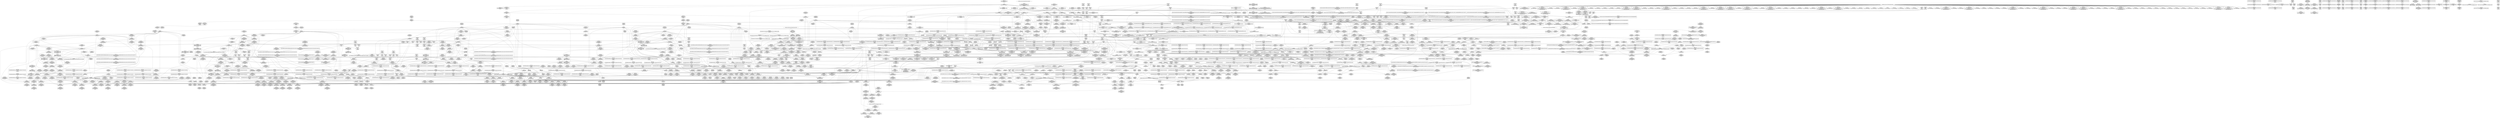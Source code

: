 digraph {
	CE0x5c42630 [shape=record,shape=Mrecord,label="{CE0x5c42630|rcu_read_lock:_call|include/linux/rcupdate.h,882}"]
	CE0x5c18530 [shape=record,shape=Mrecord,label="{CE0x5c18530|i8*_getelementptr_inbounds_(_42_x_i8_,_42_x_i8_*_.str46,_i32_0,_i32_0)|*Constant*}"]
	CE0x5bd77b0 [shape=record,shape=Mrecord,label="{CE0x5bd77b0|i8_1|*Constant*}"]
	CE0x5bc3010 [shape=record,shape=Mrecord,label="{CE0x5bc3010|80:_i32,_112:_i8*,_:_CRE_25,26_}"]
	CE0x5bc6520 [shape=record,shape=Mrecord,label="{CE0x5bc6520|80:_i32,_112:_i8*,_:_CRE_63,64_}"]
	CE0x5bd5c50 [shape=record,shape=Mrecord,label="{CE0x5bd5c50|i64*_getelementptr_inbounds_(_13_x_i64_,_13_x_i64_*___llvm_gcov_ctr126,_i64_0,_i64_10)|*Constant*}"]
	CE0x5bc2430 [shape=record,shape=Mrecord,label="{CE0x5bc2430|80:_i32,_112:_i8*,_:_CRE_15,16_}"]
	CE0x5bc8a30 [shape=record,shape=Mrecord,label="{CE0x5bc8a30|80:_i32,_112:_i8*,_:_CRE_152,160_|*MultipleSource*|Function::selinux_msg_queue_msgctl&Arg::msq::|security/selinux/hooks.c,5219}"]
	CE0x5bc9f00 [shape=record,shape=Mrecord,label="{CE0x5bc9f00|selinux_msg_queue_msgctl:_call5|security/selinux/hooks.c,5219|*SummSink*}"]
	CE0x5c36900 [shape=record,shape=Mrecord,label="{CE0x5c36900|current_sid:_tmp22|security/selinux/hooks.c,218}"]
	CE0x5c1ce00 [shape=record,shape=Mrecord,label="{CE0x5c1ce00|rcu_read_unlock:_call|include/linux/rcupdate.h,933|*SummSource*}"]
	CE0x5b93520 [shape=record,shape=Mrecord,label="{CE0x5b93520|selinux_msg_queue_msgctl:_tmp5|security/selinux/hooks.c,5207}"]
	CE0x5c04350 [shape=record,shape=Mrecord,label="{CE0x5c04350|current_sid:_tmp}"]
	CE0x5be7e60 [shape=record,shape=Mrecord,label="{CE0x5be7e60|_call_void_mcount()_#3}"]
	CE0x5c260d0 [shape=record,shape=Mrecord,label="{CE0x5c260d0|i64*_getelementptr_inbounds_(_4_x_i64_,_4_x_i64_*___llvm_gcov_ctr130,_i64_0,_i64_3)|*Constant*|*SummSource*}"]
	CE0x5ba1270 [shape=record,shape=Mrecord,label="{CE0x5ba1270|selinux_msg_queue_msgctl:_q_perm|security/selinux/hooks.c,5219}"]
	CE0x5c15230 [shape=record,shape=Mrecord,label="{CE0x5c15230|rcu_read_unlock:_tmp12|include/linux/rcupdate.h,933|*SummSource*}"]
	CE0x5ce1610 [shape=record,shape=Mrecord,label="{CE0x5ce1610|__preempt_count_sub:_tmp3}"]
	CE0x5c707b0 [shape=record,shape=Mrecord,label="{CE0x5c707b0|rcu_lock_acquire:_tmp3|*SummSink*}"]
	CE0x5c44bc0 [shape=record,shape=Mrecord,label="{CE0x5c44bc0|__rcu_read_lock:_do.body}"]
	CE0x5c04760 [shape=record,shape=Mrecord,label="{CE0x5c04760|task_sid:_tmp5|security/selinux/hooks.c,208|*SummSink*}"]
	CE0x5b95d80 [shape=record,shape=Mrecord,label="{CE0x5b95d80|i64*_null|*Constant*}"]
	CE0x5bcf9a0 [shape=record,shape=Mrecord,label="{CE0x5bcf9a0|i64*_getelementptr_inbounds_(_2_x_i64_,_2_x_i64_*___llvm_gcov_ctr294,_i64_0,_i64_0)|*Constant*|*SummSource*}"]
	CE0x5c42200 [shape=record,shape=Mrecord,label="{CE0x5c42200|__preempt_count_add:_val|Function::__preempt_count_add&Arg::val::|*SummSink*}"]
	CE0x5bf7d20 [shape=record,shape=Mrecord,label="{CE0x5bf7d20|task_sid:_tmp24|security/selinux/hooks.c,208|*SummSource*}"]
	CE0x5c93d80 [shape=record,shape=Mrecord,label="{CE0x5c93d80|GLOBAL:___preempt_count_sub|*Constant*|*SummSource*}"]
	CE0x5c3ded0 [shape=record,shape=Mrecord,label="{CE0x5c3ded0|rcu_read_lock:_bb}"]
	CE0x5bef240 [shape=record,shape=Mrecord,label="{CE0x5bef240|GLOBAL:___llvm_gcov_ctr125|Global_var:__llvm_gcov_ctr125|*SummSource*}"]
	CE0x5c33050 [shape=record,shape=Mrecord,label="{CE0x5c33050|current_sid:_tmp18|security/selinux/hooks.c,218|*SummSink*}"]
	CE0x5bc3860 [shape=record,shape=Mrecord,label="{CE0x5bc3860|80:_i32,_112:_i8*,_:_CRE_32,33_}"]
	CE0x5c6def0 [shape=record,shape=Mrecord,label="{CE0x5c6def0|rcu_lock_acquire:_tmp3}"]
	CE0x5c0d9a0 [shape=record,shape=Mrecord,label="{CE0x5c0d9a0|_call_void___rcu_read_lock()_#10,_!dbg_!27710|include/linux/rcupdate.h,879|*SummSource*}"]
	CE0x5b7ec80 [shape=record,shape=Mrecord,label="{CE0x5b7ec80|selinux_msg_queue_msgctl:_tmp4|security/selinux/hooks.c,5207|*SummSource*}"]
	CE0x5c04e50 [shape=record,shape=Mrecord,label="{CE0x5c04e50|GLOBAL:_rcu_lock_acquire|*Constant*|*SummSink*}"]
	CE0x5c121b0 [shape=record,shape=Mrecord,label="{CE0x5c121b0|cred_sid:_tmp5|security/selinux/hooks.c,196|*SummSink*}"]
	CE0x5b894b0 [shape=record,shape=Mrecord,label="{CE0x5b894b0|selinux_msg_queue_msgctl:_tmp10|security/selinux/hooks.c,5216}"]
	CE0x5c2bb30 [shape=record,shape=Mrecord,label="{CE0x5c2bb30|current_sid:_bb|*SummSource*}"]
	CE0x5b84570 [shape=record,shape=Mrecord,label="{CE0x5b84570|GLOBAL:_task_sid|*Constant*}"]
	CE0x5c0aa30 [shape=record,shape=Mrecord,label="{CE0x5c0aa30|rcu_read_unlock:_tmp22|include/linux/rcupdate.h,935}"]
	CE0x5b9c8e0 [shape=record,shape=Mrecord,label="{CE0x5b9c8e0|ipc_has_perm:_bb|*SummSource*}"]
	CE0x5c15e70 [shape=record,shape=Mrecord,label="{CE0x5c15e70|rcu_read_lock:_tmp14|include/linux/rcupdate.h,882|*SummSink*}"]
	CE0x5b81e90 [shape=record,shape=Mrecord,label="{CE0x5b81e90|_call_void___llvm_gcov_indirect_counter_increment(i32*___llvm_gcov_global_state_pred307,_i64**_getelementptr_inbounds_(_5_x_i64*_,_5_x_i64*_*___llvm_gcda_edge_table306,_i64_0,_i64_4)),_!dbg_!27723|security/selinux/hooks.c,5213}"]
	CE0x5bddcb0 [shape=record,shape=Mrecord,label="{CE0x5bddcb0|i8_4|*Constant*}"]
	CE0x5c2a570 [shape=record,shape=Mrecord,label="{CE0x5c2a570|current_sid:_do.end}"]
	CE0x5bee5e0 [shape=record,shape=Mrecord,label="{CE0x5bee5e0|i64*_getelementptr_inbounds_(_13_x_i64_,_13_x_i64_*___llvm_gcov_ctr126,_i64_0,_i64_0)|*Constant*|*SummSink*}"]
	CE0x5bdd160 [shape=record,shape=Mrecord,label="{CE0x5bdd160|i64*_getelementptr_inbounds_(_2_x_i64_,_2_x_i64_*___llvm_gcov_ctr98,_i64_0,_i64_0)|*Constant*|*SummSink*}"]
	CE0x5ba9840 [shape=record,shape=Mrecord,label="{CE0x5ba9840|__llvm_gcov_indirect_counter_increment:_exit|*SummSource*}"]
	CE0x5bd8980 [shape=record,shape=Mrecord,label="{CE0x5bd8980|GLOBAL:_rcu_read_lock|*Constant*|*SummSource*}"]
	CE0x5ba3ca0 [shape=record,shape=Mrecord,label="{CE0x5ba3ca0|i8*_getelementptr_inbounds_(_25_x_i8_,_25_x_i8_*_.str3,_i32_0,_i32_0)|*Constant*}"]
	CE0x5b8bfc0 [shape=record,shape=Mrecord,label="{CE0x5b8bfc0|_call_void_mcount()_#3|*SummSource*}"]
	CE0x5bdb350 [shape=record,shape=Mrecord,label="{CE0x5bdb350|ipc_has_perm:_ipc_id|security/selinux/hooks.c,5134|*SummSink*}"]
	CE0x5c21550 [shape=record,shape=Mrecord,label="{CE0x5c21550|_call_void_mcount()_#3|*SummSink*}"]
	CE0x5be4bc0 [shape=record,shape=Mrecord,label="{CE0x5be4bc0|current_sid:_tmp4|security/selinux/hooks.c,218}"]
	CE0x5bf2e10 [shape=record,shape=Mrecord,label="{CE0x5bf2e10|i64*_getelementptr_inbounds_(_11_x_i64_,_11_x_i64_*___llvm_gcov_ctr132,_i64_0,_i64_9)|*Constant*|*SummSource*}"]
	CE0x76523a0 [shape=record,shape=Mrecord,label="{CE0x76523a0|selinux_msg_queue_msgctl:_sw.bb|*SummSource*}"]
	CE0x5bd4cc0 [shape=record,shape=Mrecord,label="{CE0x5bd4cc0|i64*_getelementptr_inbounds_(_13_x_i64_,_13_x_i64_*___llvm_gcov_ctr126,_i64_0,_i64_9)|*Constant*|*SummSink*}"]
	CE0x5ca0220 [shape=record,shape=Mrecord,label="{CE0x5ca0220|rcu_lock_release:_tmp5|include/linux/rcupdate.h,423|*SummSink*}"]
	CE0x5ca63a0 [shape=record,shape=Mrecord,label="{CE0x5ca63a0|__preempt_count_sub:_sub|./arch/x86/include/asm/preempt.h,77|*SummSource*}"]
	CE0x5c11450 [shape=record,shape=Mrecord,label="{CE0x5c11450|i64*_getelementptr_inbounds_(_2_x_i64_,_2_x_i64_*___llvm_gcov_ctr131,_i64_0,_i64_1)|*Constant*|*SummSource*}"]
	CE0x5c02f00 [shape=record,shape=Mrecord,label="{CE0x5c02f00|i64_0|*Constant*}"]
	CE0x5bd5fd0 [shape=record,shape=Mrecord,label="{CE0x5bd5fd0|i64*_getelementptr_inbounds_(_13_x_i64_,_13_x_i64_*___llvm_gcov_ctr126,_i64_0,_i64_10)|*Constant*|*SummSink*}"]
	CE0x5cb2940 [shape=record,shape=Mrecord,label="{CE0x5cb2940|__preempt_count_sub:_tmp5|./arch/x86/include/asm/preempt.h,77|*SummSource*}"]
	CE0x5c3b290 [shape=record,shape=Mrecord,label="{CE0x5c3b290|rcu_read_lock:_if.end}"]
	CE0x5c9f030 [shape=record,shape=Mrecord,label="{CE0x5c9f030|i64*_getelementptr_inbounds_(_4_x_i64_,_4_x_i64_*___llvm_gcov_ctr133,_i64_0,_i64_0)|*Constant*}"]
	CE0x5ba3230 [shape=record,shape=Mrecord,label="{CE0x5ba3230|_call_void_lockdep_rcu_suspicious(i8*_getelementptr_inbounds_(_25_x_i8_,_25_x_i8_*_.str3,_i32_0,_i32_0),_i32_208,_i8*_getelementptr_inbounds_(_41_x_i8_,_41_x_i8_*_.str44,_i32_0,_i32_0))_#10,_!dbg_!27732|security/selinux/hooks.c,208|*SummSink*}"]
	CE0x5bfe850 [shape=record,shape=Mrecord,label="{CE0x5bfe850|current_sid:_tmp24|security/selinux/hooks.c,220|*SummSource*}"]
	CE0x5c30e00 [shape=record,shape=Mrecord,label="{CE0x5c30e00|_call_void_lockdep_rcu_suspicious(i8*_getelementptr_inbounds_(_25_x_i8_,_25_x_i8_*_.str3,_i32_0,_i32_0),_i32_218,_i8*_getelementptr_inbounds_(_45_x_i8_,_45_x_i8_*_.str12,_i32_0,_i32_0))_#10,_!dbg_!27727|security/selinux/hooks.c,218|*SummSink*}"]
	CE0x5be6860 [shape=record,shape=Mrecord,label="{CE0x5be6860|task_sid:_tobool4|security/selinux/hooks.c,208|*SummSource*}"]
	CE0x5bc6fd0 [shape=record,shape=Mrecord,label="{CE0x5bc6fd0|selinux_msg_queue_msgctl:_call5|security/selinux/hooks.c,5219}"]
	CE0x5c2a6e0 [shape=record,shape=Mrecord,label="{CE0x5c2a6e0|current_sid:_do.end|*SummSink*}"]
	CE0x5b86b30 [shape=record,shape=Mrecord,label="{CE0x5b86b30|selinux_msg_queue_msgctl:_call|security/selinux/hooks.c,5204|*SummSource*}"]
	CE0x5b8dbf0 [shape=record,shape=Mrecord,label="{CE0x5b8dbf0|i32_0|*Constant*}"]
	CE0x5be6e00 [shape=record,shape=Mrecord,label="{CE0x5be6e00|i64_7|*Constant*|*SummSink*}"]
	CE0x5c07a50 [shape=record,shape=Mrecord,label="{CE0x5c07a50|cred_sid:_tmp1|*SummSink*}"]
	CE0x5c339f0 [shape=record,shape=Mrecord,label="{CE0x5c339f0|current_sid:_tmp19|security/selinux/hooks.c,218|*SummSink*}"]
	CE0x5b9af80 [shape=record,shape=Mrecord,label="{CE0x5b9af80|i64*_getelementptr_inbounds_(_13_x_i64_,_13_x_i64_*___llvm_gcov_ctr126,_i64_0,_i64_12)|*Constant*|*SummSink*}"]
	CE0x5b92b00 [shape=record,shape=Mrecord,label="{CE0x5b92b00|__llvm_gcov_indirect_counter_increment:_tmp2|*SummSource*}"]
	CE0x5becfc0 [shape=record,shape=Mrecord,label="{CE0x5becfc0|task_sid:_tmp6|security/selinux/hooks.c,208|*SummSink*}"]
	CE0x5c20c30 [shape=record,shape=Mrecord,label="{CE0x5c20c30|__rcu_read_unlock:_tmp5|include/linux/rcupdate.h,244}"]
	CE0x5c02fa0 [shape=record,shape=Mrecord,label="{CE0x5c02fa0|GLOBAL:___llvm_gcov_ctr126|Global_var:__llvm_gcov_ctr126|*SummSink*}"]
	CE0x5bd52e0 [shape=record,shape=Mrecord,label="{CE0x5bd52e0|task_sid:_tmp20|security/selinux/hooks.c,208|*SummSink*}"]
	CE0x5b79030 [shape=record,shape=Mrecord,label="{CE0x5b79030|GLOBAL:_task_has_system|*Constant*|*SummSink*}"]
	CE0x5c93e80 [shape=record,shape=Mrecord,label="{CE0x5c93e80|__preempt_count_sub:_val|Function::__preempt_count_sub&Arg::val::|*SummSink*}"]
	CE0x5c682a0 [shape=record,shape=Mrecord,label="{CE0x5c682a0|rcu_read_unlock:_tmp9|include/linux/rcupdate.h,933}"]
	CE0x5c6ad60 [shape=record,shape=Mrecord,label="{CE0x5c6ad60|rcu_lock_release:_tmp4|include/linux/rcupdate.h,423|*SummSource*}"]
	CE0x5c95b80 [shape=record,shape=Mrecord,label="{CE0x5c95b80|__preempt_count_add:_tmp5|./arch/x86/include/asm/preempt.h,72}"]
	CE0x5b7bc30 [shape=record,shape=Mrecord,label="{CE0x5b7bc30|i64**_getelementptr_inbounds_(_5_x_i64*_,_5_x_i64*_*___llvm_gcda_edge_table306,_i64_0,_i64_1)|*Constant*|*SummSource*}"]
	CE0x5be8380 [shape=record,shape=Mrecord,label="{CE0x5be8380|task_sid:_call|security/selinux/hooks.c,208}"]
	CE0x5bf0b40 [shape=record,shape=Mrecord,label="{CE0x5bf0b40|i64*_getelementptr_inbounds_(_13_x_i64_,_13_x_i64_*___llvm_gcov_ctr126,_i64_0,_i64_8)|*Constant*|*SummSource*}"]
	CE0x5c275f0 [shape=record,shape=Mrecord,label="{CE0x5c275f0|i8*_undef|*Constant*|*SummSource*}"]
	CE0x5b82210 [shape=record,shape=Mrecord,label="{CE0x5b82210|_call_void___llvm_gcov_indirect_counter_increment(i32*___llvm_gcov_global_state_pred307,_i64**_getelementptr_inbounds_(_5_x_i64*_,_5_x_i64*_*___llvm_gcda_edge_table306,_i64_0,_i64_4)),_!dbg_!27723|security/selinux/hooks.c,5213|*SummSink*}"]
	CE0x5cb3290 [shape=record,shape=Mrecord,label="{CE0x5cb3290|__preempt_count_sub:_tmp4|./arch/x86/include/asm/preempt.h,77|*SummSink*}"]
	CE0x5bc2a20 [shape=record,shape=Mrecord,label="{CE0x5bc2a20|80:_i32,_112:_i8*,_:_CRE_20,21_}"]
	CE0x5c3c140 [shape=record,shape=Mrecord,label="{CE0x5c3c140|cred_sid:_tmp6|security/selinux/hooks.c,197}"]
	CE0x5c34f30 [shape=record,shape=Mrecord,label="{CE0x5c34f30|_ret_%struct.task_struct*_%tmp4,_!dbg_!27714|./arch/x86/include/asm/current.h,14}"]
	CE0x5b8aba0 [shape=record,shape=Mrecord,label="{CE0x5b8aba0|i64*_getelementptr_inbounds_(_15_x_i64_,_15_x_i64_*___llvm_gcov_ctr305,_i64_0,_i64_12)|*Constant*|*SummSink*}"]
	CE0x5c2b250 [shape=record,shape=Mrecord,label="{CE0x5c2b250|i1_true|*Constant*|*SummSource*}"]
	CE0x5b7f870 [shape=record,shape=Mrecord,label="{CE0x5b7f870|_ret_i32_%call1,_!dbg_!27716|security/selinux/hooks.c,1594}"]
	CE0x5c3dfa0 [shape=record,shape=Mrecord,label="{CE0x5c3dfa0|rcu_read_lock:_bb|*SummSource*}"]
	CE0x5bd7350 [shape=record,shape=Mrecord,label="{CE0x5bd7350|task_sid:_tmp19|security/selinux/hooks.c,208}"]
	CE0x5b79310 [shape=record,shape=Mrecord,label="{CE0x5b79310|80:_i32,_112:_i8*,_:_CRE_46,47_}"]
	CE0x5bd6f20 [shape=record,shape=Mrecord,label="{CE0x5bd6f20|task_sid:_tmp18|security/selinux/hooks.c,208|*SummSink*}"]
	CE0x5bc7d70 [shape=record,shape=Mrecord,label="{CE0x5bc7d70|80:_i32,_112:_i8*,_:_CRE_100,102_|*MultipleSource*|Function::selinux_msg_queue_msgctl&Arg::msq::|security/selinux/hooks.c,5219}"]
	CE0x5c738c0 [shape=record,shape=Mrecord,label="{CE0x5c738c0|rcu_lock_release:_map|Function::rcu_lock_release&Arg::map::|*SummSink*}"]
	CE0x5be59d0 [shape=record,shape=Mrecord,label="{CE0x5be59d0|i64*_getelementptr_inbounds_(_11_x_i64_,_11_x_i64_*___llvm_gcov_ctr125,_i64_0,_i64_1)|*Constant*|*SummSource*}"]
	CE0x5c44260 [shape=record,shape=Mrecord,label="{CE0x5c44260|__rcu_read_lock:_tmp1}"]
	CE0x5c3e640 [shape=record,shape=Mrecord,label="{CE0x5c3e640|rcu_lock_acquire:_entry|*SummSource*}"]
	CE0x5bd56c0 [shape=record,shape=Mrecord,label="{CE0x5bd56c0|task_sid:_tmp21|security/selinux/hooks.c,208|*SummSource*}"]
	CE0x5c04950 [shape=record,shape=Mrecord,label="{CE0x5c04950|GLOBAL:___llvm_gcov_ctr126|Global_var:__llvm_gcov_ctr126|*SummSource*}"]
	CE0x5bee570 [shape=record,shape=Mrecord,label="{CE0x5bee570|task_sid:_land.lhs.true|*SummSink*}"]
	CE0x5c6b160 [shape=record,shape=Mrecord,label="{CE0x5c6b160|__preempt_count_sub:_sub|./arch/x86/include/asm/preempt.h,77|*SummSink*}"]
	CE0x5bff030 [shape=record,shape=Mrecord,label="{CE0x5bff030|COLLAPSED:_GCMRE___llvm_gcov_ctr294_internal_global_2_x_i64_zeroinitializer:_elem_0:default:}"]
	CE0x5ba9560 [shape=record,shape=Mrecord,label="{CE0x5ba9560|task_has_system:_perms|Function::task_has_system&Arg::perms::|*SummSink*}"]
	CE0x5b84fb0 [shape=record,shape=Mrecord,label="{CE0x5b84fb0|__llvm_gcov_indirect_counter_increment:_tmp3|*SummSource*}"]
	CE0x5b79d00 [shape=record,shape=Mrecord,label="{CE0x5b79d00|i32_(i32,_i32,_i16,_i32,_%struct.common_audit_data*)*_bitcast_(i32_(i32,_i32,_i16,_i32,_%struct.common_audit_data.495*)*_avc_has_perm_to_i32_(i32,_i32,_i16,_i32,_%struct.common_audit_data*)*)|*Constant*}"]
	CE0x5b8bb10 [shape=record,shape=Mrecord,label="{CE0x5b8bb10|task_has_system:_tmp3}"]
	CE0x5ba7150 [shape=record,shape=Mrecord,label="{CE0x5ba7150|i64*_getelementptr_inbounds_(_15_x_i64_,_15_x_i64_*___llvm_gcov_ctr305,_i64_0,_i64_11)|*Constant*}"]
	CE0x5cc9a60 [shape=record,shape=Mrecord,label="{CE0x5cc9a60|__rcu_read_unlock:_tmp4|include/linux/rcupdate.h,244}"]
	CE0x5cb24b0 [shape=record,shape=Mrecord,label="{CE0x5cb24b0|__preempt_count_sub:_val|Function::__preempt_count_sub&Arg::val::|*SummSource*}"]
	CE0x5bdece0 [shape=record,shape=Mrecord,label="{CE0x5bdece0|0:_i8,_8:_i32,_24:_%struct.selinux_audit_data*,_:_SCMRE_0,1_|*MultipleSource*|security/selinux/hooks.c, 5128|security/selinux/hooks.c,5133|Function::avc_has_perm&Arg::auditdata::}"]
	CE0x5cb2120 [shape=record,shape=Mrecord,label="{CE0x5cb2120|__preempt_count_sub:_entry|*SummSink*}"]
	CE0x5bfc2c0 [shape=record,shape=Mrecord,label="{CE0x5bfc2c0|task_has_system:_tmp}"]
	CE0x5ca1270 [shape=record,shape=Mrecord,label="{CE0x5ca1270|i64*_getelementptr_inbounds_(_4_x_i64_,_4_x_i64_*___llvm_gcov_ctr134,_i64_0,_i64_3)|*Constant*|*SummSink*}"]
	CE0x5ba4e40 [shape=record,shape=Mrecord,label="{CE0x5ba4e40|current_sid:_entry|*SummSource*}"]
	CE0x5c6b300 [shape=record,shape=Mrecord,label="{CE0x5c6b300|_call_void_asm_addl_$1,_%gs:$0_,_*m,ri,*m,_dirflag_,_fpsr_,_flags_(i32*___preempt_count,_i32_%sub,_i32*___preempt_count)_#3,_!dbg_!27717,_!srcloc_!27718|./arch/x86/include/asm/preempt.h,77}"]
	CE0x5ca0a30 [shape=record,shape=Mrecord,label="{CE0x5ca0a30|_call_void_lock_release(%struct.lockdep_map*_%map,_i32_1,_i64_ptrtoint_(i8*_blockaddress(_rcu_lock_release,_%__here)_to_i64))_#10,_!dbg_!27716|include/linux/rcupdate.h,423|*SummSink*}"]
	CE0x5b83010 [shape=record,shape=Mrecord,label="{CE0x5b83010|i32_1|*Constant*}"]
	CE0x5c107e0 [shape=record,shape=Mrecord,label="{CE0x5c107e0|_ret_void,_!dbg_!27735|include/linux/rcupdate.h,938|*SummSink*}"]
	CE0x5c12af0 [shape=record,shape=Mrecord,label="{CE0x5c12af0|i64_4|*Constant*}"]
	CE0x5cacc10 [shape=record,shape=Mrecord,label="{CE0x5cacc10|rcu_lock_release:___here|*SummSource*}"]
	CE0x5b79ec0 [shape=record,shape=Mrecord,label="{CE0x5b79ec0|task_has_system:_call1|security/selinux/hooks.c,1594}"]
	CE0x5c2d680 [shape=record,shape=Mrecord,label="{CE0x5c2d680|_call_void_mcount()_#3|*SummSource*}"]
	CE0x5bc6190 [shape=record,shape=Mrecord,label="{CE0x5bc6190|80:_i32,_112:_i8*,_:_CRE_60,61_}"]
	CE0x5c083c0 [shape=record,shape=Mrecord,label="{CE0x5c083c0|rcu_read_lock:_tmp4|include/linux/rcupdate.h,882}"]
	CE0x5c0afa0 [shape=record,shape=Mrecord,label="{CE0x5c0afa0|GLOBAL:_cred_sid|*Constant*|*SummSink*}"]
	CE0x5c07650 [shape=record,shape=Mrecord,label="{CE0x5c07650|current_sid:_tmp7|security/selinux/hooks.c,218|*SummSource*}"]
	CE0x5ba1a00 [shape=record,shape=Mrecord,label="{CE0x5ba1a00|selinux_msg_queue_msgctl:_q_perm|security/selinux/hooks.c,5219|*SummSource*}"]
	CE0x5bd4640 [shape=record,shape=Mrecord,label="{CE0x5bd4640|i32_934|*Constant*}"]
	CE0x5c764a0 [shape=record,shape=Mrecord,label="{CE0x5c764a0|rcu_lock_release:_map|Function::rcu_lock_release&Arg::map::}"]
	CE0x5bce530 [shape=record,shape=Mrecord,label="{CE0x5bce530|current_sid:_tmp1|*SummSource*}"]
	CE0x5c1e7d0 [shape=record,shape=Mrecord,label="{CE0x5c1e7d0|i64*_getelementptr_inbounds_(_4_x_i64_,_4_x_i64_*___llvm_gcov_ctr128,_i64_0,_i64_1)|*Constant*}"]
	CE0x5b8ffc0 [shape=record,shape=Mrecord,label="{CE0x5b8ffc0|selinux_msg_queue_msgctl:_cmd|Function::selinux_msg_queue_msgctl&Arg::cmd::}"]
	CE0x5ba7a20 [shape=record,shape=Mrecord,label="{CE0x5ba7a20|selinux_msg_queue_msgctl:_tmp9|security/selinux/hooks.c,5213}"]
	CE0x5ca1520 [shape=record,shape=Mrecord,label="{CE0x5ca1520|__rcu_read_unlock:_tmp6|include/linux/rcupdate.h,245}"]
	CE0x5c179b0 [shape=record,shape=Mrecord,label="{CE0x5c179b0|i8*_getelementptr_inbounds_(_25_x_i8_,_25_x_i8_*_.str45,_i32_0,_i32_0)|*Constant*|*SummSink*}"]
	CE0x5bc6c40 [shape=record,shape=Mrecord,label="{CE0x5bc6c40|80:_i32,_112:_i8*,_:_CRE_69,70_}"]
	CE0x5c73ea0 [shape=record,shape=Mrecord,label="{CE0x5c73ea0|_call_void___rcu_read_unlock()_#10,_!dbg_!27734|include/linux/rcupdate.h,937}"]
	CE0x5ba1e80 [shape=record,shape=Mrecord,label="{CE0x5ba1e80|80:_i32,_112:_i8*,_:_CRE_0,1_}"]
	CE0x5b90ae0 [shape=record,shape=Mrecord,label="{CE0x5b90ae0|i64*_getelementptr_inbounds_(_15_x_i64_,_15_x_i64_*___llvm_gcov_ctr305,_i64_0,_i64_8)|*Constant*|*SummSink*}"]
	CE0x5be06f0 [shape=record,shape=Mrecord,label="{CE0x5be06f0|task_sid:_land.lhs.true2}"]
	CE0x5ca0900 [shape=record,shape=Mrecord,label="{CE0x5ca0900|_call_void_lock_release(%struct.lockdep_map*_%map,_i32_1,_i64_ptrtoint_(i8*_blockaddress(_rcu_lock_release,_%__here)_to_i64))_#10,_!dbg_!27716|include/linux/rcupdate.h,423|*SummSource*}"]
	CE0x5c33980 [shape=record,shape=Mrecord,label="{CE0x5c33980|i64*_getelementptr_inbounds_(_11_x_i64_,_11_x_i64_*___llvm_gcov_ctr125,_i64_0,_i64_10)|*Constant*|*SummSink*}"]
	CE0x5c0e5f0 [shape=record,shape=Mrecord,label="{CE0x5c0e5f0|i64*_getelementptr_inbounds_(_11_x_i64_,_11_x_i64_*___llvm_gcov_ctr125,_i64_0,_i64_8)|*Constant*|*SummSink*}"]
	CE0x5bc9780 [shape=record,shape=Mrecord,label="{CE0x5bc9780|80:_i32,_112:_i8*,_:_CRE_200,208_|*MultipleSource*|Function::selinux_msg_queue_msgctl&Arg::msq::|security/selinux/hooks.c,5219}"]
	CE0x5c1e5a0 [shape=record,shape=Mrecord,label="{CE0x5c1e5a0|rcu_read_unlock:_tmp1|*SummSink*}"]
	CE0x5ba74f0 [shape=record,shape=Mrecord,label="{CE0x5ba74f0|i64*_getelementptr_inbounds_(_15_x_i64_,_15_x_i64_*___llvm_gcov_ctr305,_i64_0,_i64_11)|*Constant*|*SummSource*}"]
	CE0x5bd47e0 [shape=record,shape=Mrecord,label="{CE0x5bd47e0|rcu_read_unlock:_tmp18|include/linux/rcupdate.h,933|*SummSource*}"]
	CE0x5b72f70 [shape=record,shape=Mrecord,label="{CE0x5b72f70|selinux_msg_queue_msgctl:_call1|security/selinux/hooks.c,5204|*SummSink*}"]
	CE0x5b7f1b0 [shape=record,shape=Mrecord,label="{CE0x5b7f1b0|selinux_msg_queue_msgctl:_tmp1|*SummSource*}"]
	CE0x5bc91b0 [shape=record,shape=Mrecord,label="{CE0x5bc91b0|80:_i32,_112:_i8*,_:_CRE_176,184_|*MultipleSource*|Function::selinux_msg_queue_msgctl&Arg::msq::|security/selinux/hooks.c,5219}"]
	CE0x5c022d0 [shape=record,shape=Mrecord,label="{CE0x5c022d0|current_sid:_tmp9|security/selinux/hooks.c,218|*SummSink*}"]
	CE0x5b8db10 [shape=record,shape=Mrecord,label="{CE0x5b8db10|0:_i32,_:_GCMR___llvm_gcov_global_state_pred307_internal_unnamed_addr_global_i32_-1:_elem_0:default:}"]
	CE0x5c173d0 [shape=record,shape=Mrecord,label="{CE0x5c173d0|i8*_getelementptr_inbounds_(_25_x_i8_,_25_x_i8_*_.str45,_i32_0,_i32_0)|*Constant*}"]
	CE0x5c949e0 [shape=record,shape=Mrecord,label="{CE0x5c949e0|rcu_lock_release:_tmp1|*SummSource*}"]
	CE0x5b9fc00 [shape=record,shape=Mrecord,label="{CE0x5b9fc00|selinux_msg_queue_msgctl:_perms.0}"]
	CE0x5cba290 [shape=record,shape=Mrecord,label="{CE0x5cba290|__preempt_count_add:_tmp6|./arch/x86/include/asm/preempt.h,73|*SummSink*}"]
	CE0x5c696b0 [shape=record,shape=Mrecord,label="{CE0x5c696b0|rcu_lock_acquire:_tmp2|*SummSource*}"]
	CE0x5bcb6c0 [shape=record,shape=Mrecord,label="{CE0x5bcb6c0|selinux_msg_queue_msgctl:_retval.0}"]
	CE0x5c755c0 [shape=record,shape=Mrecord,label="{CE0x5c755c0|__rcu_read_lock:_do.body|*SummSource*}"]
	CE0x5bc3ac0 [shape=record,shape=Mrecord,label="{CE0x5bc3ac0|80:_i32,_112:_i8*,_:_CRE_34,35_}"]
	CE0x5cbfd80 [shape=record,shape=Mrecord,label="{CE0x5cbfd80|__preempt_count_sub:_do.body|*SummSource*}"]
	CE0x5b97760 [shape=record,shape=Mrecord,label="{CE0x5b97760|i32_2|*Constant*|*SummSink*}"]
	CE0x5cb9030 [shape=record,shape=Mrecord,label="{CE0x5cb9030|i64*_getelementptr_inbounds_(_4_x_i64_,_4_x_i64_*___llvm_gcov_ctr135,_i64_0,_i64_1)|*Constant*|*SummSink*}"]
	CE0x5be5fa0 [shape=record,shape=Mrecord,label="{CE0x5be5fa0|i32_77|*Constant*|*SummSink*}"]
	CE0x5bf61e0 [shape=record,shape=Mrecord,label="{CE0x5bf61e0|current_sid:_if.end|*SummSource*}"]
	CE0x5be9840 [shape=record,shape=Mrecord,label="{CE0x5be9840|current_sid:_tmp2|*SummSink*}"]
	CE0x5c03e30 [shape=record,shape=Mrecord,label="{CE0x5c03e30|cred_sid:_tmp5|security/selinux/hooks.c,196|*SummSource*}"]
	CE0x5c3bc20 [shape=record,shape=Mrecord,label="{CE0x5c3bc20|i64*_getelementptr_inbounds_(_11_x_i64_,_11_x_i64_*___llvm_gcov_ctr127,_i64_0,_i64_0)|*Constant*}"]
	CE0x5bd9aa0 [shape=record,shape=Mrecord,label="{CE0x5bd9aa0|_call_void_mcount()_#3|*SummSource*}"]
	CE0x5bc46a0 [shape=record,shape=Mrecord,label="{CE0x5bc46a0|80:_i32,_112:_i8*,_:_CRE_44,45_}"]
	CE0x5c3e720 [shape=record,shape=Mrecord,label="{CE0x5c3e720|GLOBAL:_rcu_lock_acquire|*Constant*}"]
	CE0x5c12a80 [shape=record,shape=Mrecord,label="{CE0x5c12a80|rcu_read_lock:_tmp9|include/linux/rcupdate.h,882|*SummSource*}"]
	CE0x5c04870 [shape=record,shape=Mrecord,label="{CE0x5c04870|GLOBAL:___llvm_gcov_ctr126|Global_var:__llvm_gcov_ctr126}"]
	CE0x5c67a40 [shape=record,shape=Mrecord,label="{CE0x5c67a40|COLLAPSED:_GCMRE___llvm_gcov_ctr132_internal_global_11_x_i64_zeroinitializer:_elem_0:default:}"]
	CE0x5c12c70 [shape=record,shape=Mrecord,label="{CE0x5c12c70|rcu_read_lock:_tmp9|include/linux/rcupdate.h,882}"]
	CE0x5cafa40 [shape=record,shape=Mrecord,label="{CE0x5cafa40|__rcu_read_lock:_tmp1|*SummSink*}"]
	CE0x5c9eea0 [shape=record,shape=Mrecord,label="{CE0x5c9eea0|rcu_lock_release:_bb|*SummSink*}"]
	CE0x5c67310 [shape=record,shape=Mrecord,label="{CE0x5c67310|rcu_read_unlock:_tmp8|include/linux/rcupdate.h,933|*SummSource*}"]
	CE0x5bdbf00 [shape=record,shape=Mrecord,label="{CE0x5bdbf00|ipc_has_perm:_tmp3}"]
	CE0x5c01bb0 [shape=record,shape=Mrecord,label="{CE0x5c01bb0|i64*_getelementptr_inbounds_(_11_x_i64_,_11_x_i64_*___llvm_gcov_ctr127,_i64_0,_i64_1)|*Constant*|*SummSink*}"]
	CE0x5c1a030 [shape=record,shape=Mrecord,label="{CE0x5c1a030|_call_void_lockdep_rcu_suspicious(i8*_getelementptr_inbounds_(_25_x_i8_,_25_x_i8_*_.str45,_i32_0,_i32_0),_i32_883,_i8*_getelementptr_inbounds_(_42_x_i8_,_42_x_i8_*_.str46,_i32_0,_i32_0))_#10,_!dbg_!27728|include/linux/rcupdate.h,882}"]
	CE0x5c20120 [shape=record,shape=Mrecord,label="{CE0x5c20120|rcu_read_unlock:_tmp|*SummSink*}"]
	CE0x5c40b40 [shape=record,shape=Mrecord,label="{CE0x5c40b40|i64_3|*Constant*}"]
	CE0x5c0a240 [shape=record,shape=Mrecord,label="{CE0x5c0a240|i64*_getelementptr_inbounds_(_11_x_i64_,_11_x_i64_*___llvm_gcov_ctr132,_i64_0,_i64_10)|*Constant*|*SummSource*}"]
	CE0x5c3f800 [shape=record,shape=Mrecord,label="{CE0x5c3f800|rcu_read_lock:_do.end|*SummSink*}"]
	CE0x5c68760 [shape=record,shape=Mrecord,label="{CE0x5c68760|_call_void_asm_sideeffect_,_memory_,_dirflag_,_fpsr_,_flags_()_#3,_!dbg_!27711,_!srcloc_!27714|include/linux/rcupdate.h,244}"]
	CE0x5c01540 [shape=record,shape=Mrecord,label="{CE0x5c01540|current_sid:_tmp15|security/selinux/hooks.c,218}"]
	CE0x5bc3bf0 [shape=record,shape=Mrecord,label="{CE0x5bc3bf0|80:_i32,_112:_i8*,_:_CRE_35,36_}"]
	CE0x5c05e60 [shape=record,shape=Mrecord,label="{CE0x5c05e60|rcu_read_lock:_land.lhs.true2|*SummSink*}"]
	CE0x5b9faa0 [shape=record,shape=Mrecord,label="{CE0x5b9faa0|i32_8|*Constant*|*SummSource*}"]
	CE0x5c9a000 [shape=record,shape=Mrecord,label="{CE0x5c9a000|GLOBAL:_current_task|Global_var:current_task}"]
	CE0x5b735f0 [shape=record,shape=Mrecord,label="{CE0x5b735f0|selinux_msg_queue_msgctl:_entry|*SummSink*}"]
	CE0x5be46d0 [shape=record,shape=Mrecord,label="{CE0x5be46d0|task_sid:_tobool|security/selinux/hooks.c,208|*SummSource*}"]
	CE0x5c1b5e0 [shape=record,shape=Mrecord,label="{CE0x5c1b5e0|rcu_read_lock:_tmp21|include/linux/rcupdate.h,884}"]
	CE0x5b84350 [shape=record,shape=Mrecord,label="{CE0x5b84350|task_has_system:_call|security/selinux/hooks.c,1592|*SummSink*}"]
	CE0x5c69720 [shape=record,shape=Mrecord,label="{CE0x5c69720|rcu_lock_acquire:_tmp2|*SummSink*}"]
	CE0x5cb7a20 [shape=record,shape=Mrecord,label="{CE0x5cb7a20|__preempt_count_add:_tmp2|*SummSource*}"]
	CE0x5c9eab0 [shape=record,shape=Mrecord,label="{CE0x5c9eab0|__preempt_count_add:_tmp4|./arch/x86/include/asm/preempt.h,72|*SummSink*}"]
	CE0x5bf8660 [shape=record,shape=Mrecord,label="{CE0x5bf8660|task_sid:_tmp24|security/selinux/hooks.c,208}"]
	CE0x5be1170 [shape=record,shape=Mrecord,label="{CE0x5be1170|i16_3|*Constant*}"]
	CE0x5c946b0 [shape=record,shape=Mrecord,label="{CE0x5c946b0|GLOBAL:_lock_acquire|*Constant*|*SummSource*}"]
	CE0x5bd8ad0 [shape=record,shape=Mrecord,label="{CE0x5bd8ad0|rcu_read_lock:_entry}"]
	CE0x5cbddc0 [shape=record,shape=Mrecord,label="{CE0x5cbddc0|__preempt_count_sub:_bb|*SummSink*}"]
	CE0x5bcc100 [shape=record,shape=Mrecord,label="{CE0x5bcc100|ipc_has_perm:_ipc_perms|Function::ipc_has_perm&Arg::ipc_perms::|*SummSource*}"]
	CE0x5bc4740 [shape=record,shape=Mrecord,label="{CE0x5bc4740|ipc_has_perm:_tmp5|security/selinux/hooks.c,5131}"]
	CE0x5c10490 [shape=record,shape=Mrecord,label="{CE0x5c10490|rcu_read_unlock:_entry|*SummSource*}"]
	CE0x5bf7610 [shape=record,shape=Mrecord,label="{CE0x5bf7610|ipc_has_perm:_tmp|*SummSink*}"]
	CE0x5cc3950 [shape=record,shape=Mrecord,label="{CE0x5cc3950|i64*_getelementptr_inbounds_(_4_x_i64_,_4_x_i64_*___llvm_gcov_ctr129,_i64_0,_i64_3)|*Constant*}"]
	CE0x5c17cd0 [shape=record,shape=Mrecord,label="{CE0x5c17cd0|i32_883|*Constant*|*SummSource*}"]
	CE0x5c1ed50 [shape=record,shape=Mrecord,label="{CE0x5c1ed50|rcu_read_unlock:_tmp3|*SummSink*}"]
	CE0x5b7fbc0 [shape=record,shape=Mrecord,label="{CE0x5b7fbc0|i64*_getelementptr_inbounds_(_2_x_i64_,_2_x_i64_*___llvm_gcov_ctr98,_i64_0,_i64_1)|*Constant*}"]
	CE0x5bdb0c0 [shape=record,shape=Mrecord,label="{CE0x5bdb0c0|ipc_has_perm:_ipc_id|security/selinux/hooks.c,5134}"]
	CE0x5b757e0 [shape=record,shape=Mrecord,label="{CE0x5b757e0|task_sid:_tmp4|*LoadInst*|security/selinux/hooks.c,208|*SummSource*}"]
	CE0x5c30940 [shape=record,shape=Mrecord,label="{CE0x5c30940|_call_void_rcu_lock_acquire(%struct.lockdep_map*_rcu_lock_map)_#10,_!dbg_!27711|include/linux/rcupdate.h,881}"]
	CE0x5b6b010 [shape=record,shape=Mrecord,label="{CE0x5b6b010|i8*_getelementptr_inbounds_(_41_x_i8_,_41_x_i8_*_.str44,_i32_0,_i32_0)|*Constant*}"]
	CE0x5c00480 [shape=record,shape=Mrecord,label="{CE0x5c00480|_ret_i32_%retval.0,_!dbg_!27728|security/selinux/avc.c,775}"]
	CE0x5c3eb30 [shape=record,shape=Mrecord,label="{CE0x5c3eb30|__rcu_read_lock:_do.body|*SummSink*}"]
	CE0x5c6d760 [shape=record,shape=Mrecord,label="{CE0x5c6d760|_call_void_mcount()_#3}"]
	CE0x5c40cc0 [shape=record,shape=Mrecord,label="{CE0x5c40cc0|i64_2|*Constant*}"]
	CE0x5bca0e0 [shape=record,shape=Mrecord,label="{CE0x5bca0e0|GLOBAL:_ipc_has_perm|*Constant*}"]
	CE0x5c2d7d0 [shape=record,shape=Mrecord,label="{CE0x5c2d7d0|_call_void_mcount()_#3|*SummSink*}"]
	CE0x5c75f20 [shape=record,shape=Mrecord,label="{CE0x5c75f20|GLOBAL:_rcu_lock_release|*Constant*|*SummSource*}"]
	CE0x5be9680 [shape=record,shape=Mrecord,label="{CE0x5be9680|i64_3|*Constant*}"]
	CE0x5bc4310 [shape=record,shape=Mrecord,label="{CE0x5bc4310|80:_i32,_112:_i8*,_:_CRE_41,42_}"]
	CE0x5cbf530 [shape=record,shape=Mrecord,label="{CE0x5cbf530|__preempt_count_sub:_do.body|*SummSink*}"]
	CE0x5b6a900 [shape=record,shape=Mrecord,label="{CE0x5b6a900|i32_208|*Constant*|*SummSource*}"]
	CE0x5b7d970 [shape=record,shape=Mrecord,label="{CE0x5b7d970|selinux_msg_queue_msgctl:_sw.bb4|*SummSink*}"]
	CE0x5c3d6a0 [shape=record,shape=Mrecord,label="{CE0x5c3d6a0|rcu_lock_acquire:_map|Function::rcu_lock_acquire&Arg::map::|*SummSource*}"]
	CE0x5bfa7b0 [shape=record,shape=Mrecord,label="{CE0x5bfa7b0|rcu_lock_release:_tmp7}"]
	CE0x5c1fb20 [shape=record,shape=Mrecord,label="{CE0x5c1fb20|i64*_getelementptr_inbounds_(_4_x_i64_,_4_x_i64_*___llvm_gcov_ctr133,_i64_0,_i64_2)|*Constant*}"]
	CE0x5bca070 [shape=record,shape=Mrecord,label="{CE0x5bca070|GLOBAL:_ipc_has_perm|*Constant*|*SummSource*}"]
	CE0x5b843f0 [shape=record,shape=Mrecord,label="{CE0x5b843f0|task_has_system:_call1|security/selinux/hooks.c,1594|*SummSink*}"]
	CE0x5bde4f0 [shape=record,shape=Mrecord,label="{CE0x5bde4f0|ipc_has_perm:_tmp5|security/selinux/hooks.c,5131|*SummSink*}"]
	CE0x5bebf20 [shape=record,shape=Mrecord,label="{CE0x5bebf20|i64_3|*Constant*|*SummSource*}"]
	CE0x5cb0820 [shape=record,shape=Mrecord,label="{CE0x5cb0820|i64*_getelementptr_inbounds_(_4_x_i64_,_4_x_i64_*___llvm_gcov_ctr128,_i64_0,_i64_0)|*Constant*|*SummSink*}"]
	CE0x5c95700 [shape=record,shape=Mrecord,label="{CE0x5c95700|rcu_lock_acquire:_bb|*SummSink*}"]
	CE0x5bdaba0 [shape=record,shape=Mrecord,label="{CE0x5bdaba0|ipc_has_perm:_u|security/selinux/hooks.c,5134|*SummSource*}"]
	CE0x6d89ba0 [shape=record,shape=Mrecord,label="{CE0x6d89ba0|i32_2|*Constant*|*SummSource*}"]
	CE0x5bc9960 [shape=record,shape=Mrecord,label="{CE0x5bc9960|80:_i32,_112:_i8*,_:_CRE_208,216_|*MultipleSource*|Function::selinux_msg_queue_msgctl&Arg::msq::|security/selinux/hooks.c,5219}"]
	CE0x5c3b670 [shape=record,shape=Mrecord,label="{CE0x5c3b670|rcu_lock_acquire:_entry|*SummSink*}"]
	CE0x5c016a0 [shape=record,shape=Mrecord,label="{CE0x5c016a0|task_sid:_tmp6|security/selinux/hooks.c,208}"]
	CE0x5b9e8a0 [shape=record,shape=Mrecord,label="{CE0x5b9e8a0|i64_4|*Constant*|*SummSink*}"]
	CE0x5b82f70 [shape=record,shape=Mrecord,label="{CE0x5b82f70|i32_11|*Constant*|*SummSource*}"]
	CE0x5bca720 [shape=record,shape=Mrecord,label="{CE0x5bca720|selinux_msg_queue_msgctl:_tmp14|security/selinux/hooks.c,5221}"]
	CE0x5be12a0 [shape=record,shape=Mrecord,label="{CE0x5be12a0|i16_3|*Constant*|*SummSource*}"]
	CE0x5c00e80 [shape=record,shape=Mrecord,label="{CE0x5c00e80|i1_true|*Constant*|*SummSink*}"]
	CE0x5bcc3a0 [shape=record,shape=Mrecord,label="{CE0x5bcc3a0|_ret_i32_%call2,_!dbg_!27728|security/selinux/hooks.c,5136}"]
	CE0x5bd6df0 [shape=record,shape=Mrecord,label="{CE0x5bd6df0|i64*_getelementptr_inbounds_(_4_x_i64_,_4_x_i64_*___llvm_gcov_ctr128,_i64_0,_i64_0)|*Constant*}"]
	CE0x5b978d0 [shape=record,shape=Mrecord,label="{CE0x5b978d0|GLOBAL:_get_current|*Constant*}"]
	CE0x5bd8140 [shape=record,shape=Mrecord,label="{CE0x5bd8140|i32_3|*Constant*}"]
	CE0x5cc6940 [shape=record,shape=Mrecord,label="{CE0x5cc6940|__preempt_count_add:_tmp}"]
	CE0x5ba3150 [shape=record,shape=Mrecord,label="{CE0x5ba3150|_call_void_lockdep_rcu_suspicious(i8*_getelementptr_inbounds_(_25_x_i8_,_25_x_i8_*_.str3,_i32_0,_i32_0),_i32_208,_i8*_getelementptr_inbounds_(_41_x_i8_,_41_x_i8_*_.str44,_i32_0,_i32_0))_#10,_!dbg_!27732|security/selinux/hooks.c,208}"]
	CE0x5c92010 [shape=record,shape=Mrecord,label="{CE0x5c92010|i64*_getelementptr_inbounds_(_4_x_i64_,_4_x_i64_*___llvm_gcov_ctr129,_i64_0,_i64_1)|*Constant*}"]
	CE0x5b7f400 [shape=record,shape=Mrecord,label="{CE0x5b7f400|task_has_system:_tsk|Function::task_has_system&Arg::tsk::}"]
	CE0x5bde2a0 [shape=record,shape=Mrecord,label="{CE0x5bde2a0|ipc_has_perm:_tmp5|security/selinux/hooks.c,5131|*SummSource*}"]
	CE0x5cc8f10 [shape=record,shape=Mrecord,label="{CE0x5cc8f10|__rcu_read_unlock:_do.body|*SummSink*}"]
	CE0x5c35960 [shape=record,shape=Mrecord,label="{CE0x5c35960|current_sid:_tmp21|security/selinux/hooks.c,218}"]
	CE0x5be4740 [shape=record,shape=Mrecord,label="{CE0x5be4740|task_sid:_real_cred|security/selinux/hooks.c,208|*SummSink*}"]
	CE0x5cb08f0 [shape=record,shape=Mrecord,label="{CE0x5cb08f0|__rcu_read_unlock:_tmp1|*SummSource*}"]
	CE0x5bc62c0 [shape=record,shape=Mrecord,label="{CE0x5bc62c0|80:_i32,_112:_i8*,_:_CRE_61,62_}"]
	CE0x5be2440 [shape=record,shape=Mrecord,label="{CE0x5be2440|ipc_has_perm:_tmp7|security/selinux/hooks.c,5136|*SummSource*}"]
	CE0x5be0ed0 [shape=record,shape=Mrecord,label="{CE0x5be0ed0|avc_has_perm:_tsid|Function::avc_has_perm&Arg::tsid::|*SummSource*}"]
	CE0x5bcdad0 [shape=record,shape=Mrecord,label="{CE0x5bcdad0|ipc_has_perm:_tmp1|*SummSource*}"]
	CE0x5b8bc90 [shape=record,shape=Mrecord,label="{CE0x5b8bc90|task_has_system:_tmp3|*SummSink*}"]
	CE0x5bd6f90 [shape=record,shape=Mrecord,label="{CE0x5bd6f90|task_sid:_tmp18|security/selinux/hooks.c,208|*SummSource*}"]
	CE0x5b823a0 [shape=record,shape=Mrecord,label="{CE0x5b823a0|i32_3|*Constant*|*SummSource*}"]
	CE0x5c05880 [shape=record,shape=Mrecord,label="{CE0x5c05880|task_sid:_tmp8|security/selinux/hooks.c,208|*SummSource*}"]
	CE0x5c072a0 [shape=record,shape=Mrecord,label="{CE0x5c072a0|task_sid:_tmp13|security/selinux/hooks.c,208|*SummSink*}"]
	CE0x5b91460 [shape=record,shape=Mrecord,label="{CE0x5b91460|i64*_getelementptr_inbounds_(_15_x_i64_,_15_x_i64_*___llvm_gcov_ctr305,_i64_0,_i64_8)|*Constant*|*SummSource*}"]
	CE0x5ba8430 [shape=record,shape=Mrecord,label="{CE0x5ba8430|_call_void___llvm_gcov_indirect_counter_increment(i32*___llvm_gcov_global_state_pred307,_i64**_getelementptr_inbounds_(_5_x_i64*_,_5_x_i64*_*___llvm_gcda_edge_table306,_i64_0,_i64_0)),_!dbg_!27725|security/selinux/hooks.c,5216}"]
	CE0x5c02640 [shape=record,shape=Mrecord,label="{CE0x5c02640|current_sid:_tmp10|security/selinux/hooks.c,218}"]
	CE0x5bff0a0 [shape=record,shape=Mrecord,label="{CE0x5bff0a0|ipc_has_perm:_tmp|*SummSource*}"]
	CE0x5bf0600 [shape=record,shape=Mrecord,label="{CE0x5bf0600|current_sid:_tmp5|security/selinux/hooks.c,218}"]
	CE0x5b8d200 [shape=record,shape=Mrecord,label="{CE0x5b8d200|i64*_getelementptr_inbounds_(_15_x_i64_,_15_x_i64_*___llvm_gcov_ctr305,_i64_0,_i64_0)|*Constant*|*SummSource*}"]
	CE0x5bf83d0 [shape=record,shape=Mrecord,label="{CE0x5bf83d0|task_sid:_tmp23|security/selinux/hooks.c,208|*SummSink*}"]
	CE0x5cb6ec0 [shape=record,shape=Mrecord,label="{CE0x5cb6ec0|__preempt_count_sub:_do.end|*SummSink*}"]
	CE0x5c745d0 [shape=record,shape=Mrecord,label="{CE0x5c745d0|_ret_void,_!dbg_!27717|include/linux/rcupdate.h,245|*SummSink*}"]
	CE0x5c16420 [shape=record,shape=Mrecord,label="{CE0x5c16420|rcu_read_lock:_tmp15|include/linux/rcupdate.h,882|*SummSink*}"]
	CE0x546a410 [shape=record,shape=Mrecord,label="{CE0x546a410|%struct.task_struct*_(%struct.task_struct**)*_asm_movq_%gs:$_1:P_,$0_,_r,im,_dirflag_,_fpsr_,_flags_|*SummSource*}"]
	CE0x5c00a00 [shape=record,shape=Mrecord,label="{CE0x5c00a00|avc_has_perm:_auditdata|Function::avc_has_perm&Arg::auditdata::|*SummSource*}"]
	CE0x5b98150 [shape=record,shape=Mrecord,label="{CE0x5b98150|_ret_%struct.task_struct*_%tmp4,_!dbg_!27714|./arch/x86/include/asm/current.h,14|*SummSink*}"]
	CE0x5c01790 [shape=record,shape=Mrecord,label="{CE0x5c01790|task_sid:_tmp7|security/selinux/hooks.c,208}"]
	CE0x5c34b90 [shape=record,shape=Mrecord,label="{CE0x5c34b90|GLOBAL:_get_current|*Constant*}"]
	CE0x5ba43f0 [shape=record,shape=Mrecord,label="{CE0x5ba43f0|task_sid:_tobool1|security/selinux/hooks.c,208|*SummSource*}"]
	CE0x5bfb490 [shape=record,shape=Mrecord,label="{CE0x5bfb490|task_sid:_tmp25|security/selinux/hooks.c,208|*SummSink*}"]
	CE0x5b69e10 [shape=record,shape=Mrecord,label="{CE0x5b69e10|__llvm_gcov_indirect_counter_increment:_tmp6}"]
	CE0x5b82410 [shape=record,shape=Mrecord,label="{CE0x5b82410|i32_3|*Constant*|*SummSink*}"]
	CE0x5c2a3d0 [shape=record,shape=Mrecord,label="{CE0x5c2a3d0|current_sid:_bb|*SummSink*}"]
	CE0x5bc3600 [shape=record,shape=Mrecord,label="{CE0x5bc3600|80:_i32,_112:_i8*,_:_CRE_30,31_}"]
	CE0x5b6b180 [shape=record,shape=Mrecord,label="{CE0x5b6b180|i8*_getelementptr_inbounds_(_41_x_i8_,_41_x_i8_*_.str44,_i32_0,_i32_0)|*Constant*|*SummSink*}"]
	CE0x5ba4300 [shape=record,shape=Mrecord,label="{CE0x5ba4300|ipc_has_perm:_ad|security/selinux/hooks.c, 5128|*SummSource*}"]
	CE0x5c140e0 [shape=record,shape=Mrecord,label="{CE0x5c140e0|rcu_read_lock:_tmp12|include/linux/rcupdate.h,882|*SummSink*}"]
	CE0x5c95d40 [shape=record,shape=Mrecord,label="{CE0x5c95d40|__preempt_count_add:_tmp5|./arch/x86/include/asm/preempt.h,72|*SummSource*}"]
	CE0x5c06880 [shape=record,shape=Mrecord,label="{CE0x5c06880|task_sid:_do.body|*SummSink*}"]
	CE0x5bee390 [shape=record,shape=Mrecord,label="{CE0x5bee390|current_sid:_tobool1|security/selinux/hooks.c,218|*SummSource*}"]
	CE0x5caef20 [shape=record,shape=Mrecord,label="{CE0x5caef20|%struct.lockdep_map*_null|*Constant*|*SummSource*}"]
	CE0x5c9ea40 [shape=record,shape=Mrecord,label="{CE0x5c9ea40|__preempt_count_add:_tmp4|./arch/x86/include/asm/preempt.h,72|*SummSource*}"]
	CE0x5c05320 [shape=record,shape=Mrecord,label="{CE0x5c05320|i64_4|*Constant*}"]
	CE0x5b95270 [shape=record,shape=Mrecord,label="{CE0x5b95270|avc_has_perm:_entry|*SummSource*}"]
	CE0x546a2b0 [shape=record,shape=Mrecord,label="{CE0x546a2b0|GLOBAL:_current_task|Global_var:current_task}"]
	CE0x5c74560 [shape=record,shape=Mrecord,label="{CE0x5c74560|GLOBAL:___rcu_read_unlock|*Constant*|*SummSink*}"]
	CE0x5cc69b0 [shape=record,shape=Mrecord,label="{CE0x5cc69b0|COLLAPSED:_GCMRE___llvm_gcov_ctr129_internal_global_4_x_i64_zeroinitializer:_elem_0:default:}"]
	CE0x5c15d00 [shape=record,shape=Mrecord,label="{CE0x5c15d00|rcu_read_lock:_tmp14|include/linux/rcupdate.h,882|*SummSource*}"]
	CE0x5c35330 [shape=record,shape=Mrecord,label="{CE0x5c35330|current_sid:_sid|security/selinux/hooks.c,220|*SummSink*}"]
	CE0x5b7e410 [shape=record,shape=Mrecord,label="{CE0x5b7e410|GLOBAL:___llvm_gcov_global_state_pred307|Global_var:__llvm_gcov_global_state_pred307|*SummSink*}"]
	CE0x5b781a0 [shape=record,shape=Mrecord,label="{CE0x5b781a0|__llvm_gcov_indirect_counter_increment:_counters|Function::__llvm_gcov_indirect_counter_increment&Arg::counters::}"]
	CE0x5c45e00 [shape=record,shape=Mrecord,label="{CE0x5c45e00|i64*_getelementptr_inbounds_(_11_x_i64_,_11_x_i64_*___llvm_gcov_ctr132,_i64_0,_i64_1)|*Constant*}"]
	CE0x5ca0ba0 [shape=record,shape=Mrecord,label="{CE0x5ca0ba0|i64*_getelementptr_inbounds_(_4_x_i64_,_4_x_i64_*___llvm_gcov_ctr133,_i64_0,_i64_3)|*Constant*}"]
	CE0x5c145b0 [shape=record,shape=Mrecord,label="{CE0x5c145b0|rcu_read_lock:_call3|include/linux/rcupdate.h,882|*SummSource*}"]
	CE0x5c099f0 [shape=record,shape=Mrecord,label="{CE0x5c099f0|rcu_read_unlock:_tmp20|include/linux/rcupdate.h,933|*SummSink*}"]
	CE0x5b9b760 [shape=record,shape=Mrecord,label="{CE0x5b9b760|task_sid:_tmp27|security/selinux/hooks.c,208|*SummSink*}"]
	CE0x5bcc9a0 [shape=record,shape=Mrecord,label="{CE0x5bcc9a0|_ret_i32_%call2,_!dbg_!27728|security/selinux/hooks.c,5136|*SummSource*}"]
	CE0x5b7d020 [shape=record,shape=Mrecord,label="{CE0x5b7d020|GLOBAL:___llvm_gcov_indirect_counter_increment|*Constant*}"]
	CE0x5c34870 [shape=record,shape=Mrecord,label="{CE0x5c34870|current_sid:_call4|security/selinux/hooks.c,218|*SummSink*}"]
	CE0x5c2de70 [shape=record,shape=Mrecord,label="{CE0x5c2de70|i64*_getelementptr_inbounds_(_2_x_i64_,_2_x_i64_*___llvm_gcov_ctr131,_i64_0,_i64_0)|*Constant*|*SummSource*}"]
	CE0x5c94080 [shape=record,shape=Mrecord,label="{CE0x5c94080|__preempt_count_sub:_entry|*SummSource*}"]
	CE0x5c05810 [shape=record,shape=Mrecord,label="{CE0x5c05810|task_sid:_tmp8|security/selinux/hooks.c,208|*SummSink*}"]
	CE0x5bce280 [shape=record,shape=Mrecord,label="{CE0x5bce280|i64_1|*Constant*}"]
	CE0x5c94fd0 [shape=record,shape=Mrecord,label="{CE0x5c94fd0|__rcu_read_unlock:_tmp7|include/linux/rcupdate.h,245|*SummSink*}"]
	CE0x5cc9090 [shape=record,shape=Mrecord,label="{CE0x5cc9090|__preempt_count_add:_tmp|*SummSink*}"]
	CE0x5bfa970 [shape=record,shape=Mrecord,label="{CE0x5bfa970|rcu_lock_release:_tmp7|*SummSink*}"]
	CE0x5bc3270 [shape=record,shape=Mrecord,label="{CE0x5bc3270|80:_i32,_112:_i8*,_:_CRE_27,28_}"]
	CE0x5bdea80 [shape=record,shape=Mrecord,label="{CE0x5bdea80|ipc_has_perm:_type|security/selinux/hooks.c,5133|*SummSource*}"]
	CE0x5c03620 [shape=record,shape=Mrecord,label="{CE0x5c03620|current_sid:_tmp3|*SummSink*}"]
	CE0x5cc9580 [shape=record,shape=Mrecord,label="{CE0x5cc9580|__rcu_read_unlock:_do.end|*SummSink*}"]
	CE0x5c761c0 [shape=record,shape=Mrecord,label="{CE0x5c761c0|_ret_void,_!dbg_!27717|include/linux/rcupdate.h,424|*SummSink*}"]
	CE0x5c10ce0 [shape=record,shape=Mrecord,label="{CE0x5c10ce0|_ret_void,_!dbg_!27735|include/linux/rcupdate.h,938|*SummSource*}"]
	CE0x5c1f400 [shape=record,shape=Mrecord,label="{CE0x5c1f400|rcu_read_unlock:_land.lhs.true2|*SummSource*}"]
	CE0x5bc5f30 [shape=record,shape=Mrecord,label="{CE0x5bc5f30|80:_i32,_112:_i8*,_:_CRE_58,59_}"]
	CE0x5be96f0 [shape=record,shape=Mrecord,label="{CE0x5be96f0|task_sid:_tobool|security/selinux/hooks.c,208|*SummSink*}"]
	CE0x5be84e0 [shape=record,shape=Mrecord,label="{CE0x5be84e0|task_sid:_tobool|security/selinux/hooks.c,208}"]
	CE0x5bf38e0 [shape=record,shape=Mrecord,label="{CE0x5bf38e0|task_sid:_tmp15|security/selinux/hooks.c,208}"]
	CE0x5c3b7f0 [shape=record,shape=Mrecord,label="{CE0x5c3b7f0|cred_sid:_sid|security/selinux/hooks.c,197|*SummSource*}"]
	CE0x5c40780 [shape=record,shape=Mrecord,label="{CE0x5c40780|rcu_read_unlock:_tmp15|include/linux/rcupdate.h,933|*SummSource*}"]
	CE0x5cafd20 [shape=record,shape=Mrecord,label="{CE0x5cafd20|_call_void_mcount()_#3|*SummSink*}"]
	CE0x5b78c60 [shape=record,shape=Mrecord,label="{CE0x5b78c60|GLOBAL:_task_has_system|*Constant*}"]
	CE0x5c30510 [shape=record,shape=Mrecord,label="{CE0x5c30510|_call_void_lockdep_rcu_suspicious(i8*_getelementptr_inbounds_(_25_x_i8_,_25_x_i8_*_.str3,_i32_0,_i32_0),_i32_218,_i8*_getelementptr_inbounds_(_45_x_i8_,_45_x_i8_*_.str12,_i32_0,_i32_0))_#10,_!dbg_!27727|security/selinux/hooks.c,218}"]
	CE0x5b746c0 [shape=record,shape=Mrecord,label="{CE0x5b746c0|task_sid:_if.end|*SummSink*}"]
	CE0x5caea80 [shape=record,shape=Mrecord,label="{CE0x5caea80|i32_2|*Constant*}"]
	CE0x5bdc630 [shape=record,shape=Mrecord,label="{CE0x5bdc630|_ret_i32_%tmp24,_!dbg_!27742|security/selinux/hooks.c,220}"]
	CE0x5be4cd0 [shape=record,shape=Mrecord,label="{CE0x5be4cd0|current_sid:_tmp4|security/selinux/hooks.c,218|*SummSource*}"]
	CE0x5c3f630 [shape=record,shape=Mrecord,label="{CE0x5c3f630|i64*_getelementptr_inbounds_(_11_x_i64_,_11_x_i64_*___llvm_gcov_ctr127,_i64_0,_i64_0)|*Constant*|*SummSink*}"]
	CE0x5bfadb0 [shape=record,shape=Mrecord,label="{CE0x5bfadb0|__rcu_read_unlock:_bb}"]
	CE0x5b6e190 [shape=record,shape=Mrecord,label="{CE0x5b6e190|i64**_getelementptr_inbounds_(_5_x_i64*_,_5_x_i64*_*___llvm_gcda_edge_table306,_i64_0,_i64_3)|*Constant*}"]
	CE0x5ba5390 [shape=record,shape=Mrecord,label="{CE0x5ba5390|__rcu_read_lock:_entry|*SummSource*}"]
	CE0x5cb3aa0 [shape=record,shape=Mrecord,label="{CE0x5cb3aa0|__preempt_count_add:_tmp1|*SummSink*}"]
	CE0x5bcf8a0 [shape=record,shape=Mrecord,label="{CE0x5bcf8a0|i64*_getelementptr_inbounds_(_2_x_i64_,_2_x_i64_*___llvm_gcov_ctr294,_i64_0,_i64_0)|*Constant*}"]
	CE0x5c17c60 [shape=record,shape=Mrecord,label="{CE0x5c17c60|i32_883|*Constant*}"]
	CE0x5bcf4a0 [shape=record,shape=Mrecord,label="{CE0x5bcf4a0|current_sid:_tmp5|security/selinux/hooks.c,218|*SummSink*}"]
	CE0x5c28db0 [shape=record,shape=Mrecord,label="{CE0x5c28db0|rcu_lock_acquire:_indirectgoto}"]
	CE0x5bf03b0 [shape=record,shape=Mrecord,label="{CE0x5bf03b0|GLOBAL:___llvm_gcov_ctr125|Global_var:__llvm_gcov_ctr125|*SummSink*}"]
	CE0x5bf9830 [shape=record,shape=Mrecord,label="{CE0x5bf9830|i64_ptrtoint_(i8*_blockaddress(_rcu_lock_release,_%__here)_to_i64)|*Constant*}"]
	CE0x5b913f0 [shape=record,shape=Mrecord,label="{CE0x5b913f0|_ret_void}"]
	CE0x5c3b400 [shape=record,shape=Mrecord,label="{CE0x5c3b400|GLOBAL:_rcu_lock_acquire|*Constant*|*SummSource*}"]
	CE0x5b88240 [shape=record,shape=Mrecord,label="{CE0x5b88240|rcu_read_unlock:_tmp16|include/linux/rcupdate.h,933|*SummSource*}"]
	CE0x5b89a90 [shape=record,shape=Mrecord,label="{CE0x5b89a90|i64**_getelementptr_inbounds_(_5_x_i64*_,_5_x_i64*_*___llvm_gcda_edge_table306,_i64_0,_i64_0)|*Constant*}"]
	CE0x5c16180 [shape=record,shape=Mrecord,label="{CE0x5c16180|rcu_read_lock:_tmp15|include/linux/rcupdate.h,882}"]
	CE0x5c0daf0 [shape=record,shape=Mrecord,label="{CE0x5c0daf0|_call_void___rcu_read_lock()_#10,_!dbg_!27710|include/linux/rcupdate.h,879|*SummSink*}"]
	CE0x5bc20a0 [shape=record,shape=Mrecord,label="{CE0x5bc20a0|80:_i32,_112:_i8*,_:_CRE_12,13_}"]
	CE0x5bd88d0 [shape=record,shape=Mrecord,label="{CE0x5bd88d0|ipc_has_perm:_tmp6|*LoadInst*|security/selinux/hooks.c,5134|*SummSink*}"]
	CE0x5cc6400 [shape=record,shape=Mrecord,label="{CE0x5cc6400|i64*_getelementptr_inbounds_(_4_x_i64_,_4_x_i64_*___llvm_gcov_ctr129,_i64_0,_i64_0)|*Constant*}"]
	CE0x5b88720 [shape=record,shape=Mrecord,label="{CE0x5b88720|i64*_getelementptr_inbounds_(_11_x_i64_,_11_x_i64_*___llvm_gcov_ctr132,_i64_0,_i64_8)|*Constant*|*SummSource*}"]
	CE0x5c19a50 [shape=record,shape=Mrecord,label="{CE0x5c19a50|rcu_read_lock:_tmp18|include/linux/rcupdate.h,882|*SummSource*}"]
	CE0x5b7d710 [shape=record,shape=Mrecord,label="{CE0x5b7d710|__llvm_gcov_indirect_counter_increment:_pred}"]
	CE0x5bcac00 [shape=record,shape=Mrecord,label="{CE0x5bcac00|selinux_msg_queue_msgctl:_tmp14|security/selinux/hooks.c,5221|*SummSink*}"]
	CE0x5c020f0 [shape=record,shape=Mrecord,label="{CE0x5c020f0|i64*_getelementptr_inbounds_(_13_x_i64_,_13_x_i64_*___llvm_gcov_ctr126,_i64_0,_i64_0)|*Constant*}"]
	CE0x5caf3a0 [shape=record,shape=Mrecord,label="{CE0x5caf3a0|i64_ptrtoint_(i8*_blockaddress(_rcu_lock_acquire,_%__here)_to_i64)|*Constant*|*SummSource*}"]
	CE0x5bf2050 [shape=record,shape=Mrecord,label="{CE0x5bf2050|i32_934|*Constant*|*SummSource*}"]
	CE0x5c6fc80 [shape=record,shape=Mrecord,label="{CE0x5c6fc80|GLOBAL:___preempt_count_add|*Constant*|*SummSource*}"]
	CE0x5bf2910 [shape=record,shape=Mrecord,label="{CE0x5bf2910|i8*_getelementptr_inbounds_(_44_x_i8_,_44_x_i8_*_.str47,_i32_0,_i32_0)|*Constant*|*SummSource*}"]
	CE0x5ba58f0 [shape=record,shape=Mrecord,label="{CE0x5ba58f0|current_sid:_tmp11|security/selinux/hooks.c,218|*SummSink*}"]
	CE0x5c14480 [shape=record,shape=Mrecord,label="{CE0x5c14480|rcu_read_lock:_call3|include/linux/rcupdate.h,882}"]
	CE0x5bc3d20 [shape=record,shape=Mrecord,label="{CE0x5bc3d20|80:_i32,_112:_i8*,_:_CRE_36,37_}"]
	CE0x5c15890 [shape=record,shape=Mrecord,label="{CE0x5c15890|rcu_read_lock:_tmp13|include/linux/rcupdate.h,882|*SummSink*}"]
	CE0x5b7f0d0 [shape=record,shape=Mrecord,label="{CE0x5b7f0d0|selinux_msg_queue_msgctl:_tmp|*SummSink*}"]
	CE0x5ba5a80 [shape=record,shape=Mrecord,label="{CE0x5ba5a80|ipc_has_perm:_call|security/selinux/hooks.c,5129|*SummSink*}"]
	CE0x5b8fda0 [shape=record,shape=Mrecord,label="{CE0x5b8fda0|GLOBAL:_task_sid|*Constant*|*SummSink*}"]
	CE0x5c735f0 [shape=record,shape=Mrecord,label="{CE0x5c735f0|rcu_lock_release:_entry|*SummSource*}"]
	CE0x5ba72e0 [shape=record,shape=Mrecord,label="{CE0x5ba72e0|selinux_msg_queue_msgctl:_tmp8|security/selinux/hooks.c,5213|*SummSource*}"]
	CE0x5c69a20 [shape=record,shape=Mrecord,label="{CE0x5c69a20|rcu_read_unlock:_do.end|*SummSink*}"]
	CE0x5b908e0 [shape=record,shape=Mrecord,label="{CE0x5b908e0|i64*_getelementptr_inbounds_(_15_x_i64_,_15_x_i64_*___llvm_gcov_ctr305,_i64_0,_i64_8)|*Constant*}"]
	CE0x5c27e30 [shape=record,shape=Mrecord,label="{CE0x5c27e30|rcu_lock_release:_tmp|*SummSink*}"]
	CE0x5c6b980 [shape=record,shape=Mrecord,label="{CE0x5c6b980|rcu_read_unlock:_tmp10|include/linux/rcupdate.h,933|*SummSink*}"]
	CE0x5c3c390 [shape=record,shape=Mrecord,label="{CE0x5c3c390|cred_sid:_tmp6|security/selinux/hooks.c,197|*SummSource*}"]
	CE0x5bedd70 [shape=record,shape=Mrecord,label="{CE0x5bedd70|_call_void_mcount()_#3|*SummSource*}"]
	CE0x5cb31b0 [shape=record,shape=Mrecord,label="{CE0x5cb31b0|__preempt_count_sub:_tmp4|./arch/x86/include/asm/preempt.h,77}"]
	CE0x5bd4950 [shape=record,shape=Mrecord,label="{CE0x5bd4950|rcu_read_unlock:_tmp18|include/linux/rcupdate.h,933|*SummSink*}"]
	CE0x5ba4260 [shape=record,shape=Mrecord,label="{CE0x5ba4260|ipc_has_perm:_ad|security/selinux/hooks.c, 5128}"]
	CE0x5be8cd0 [shape=record,shape=Mrecord,label="{CE0x5be8cd0|task_sid:_tmp3}"]
	CE0x5c95040 [shape=record,shape=Mrecord,label="{CE0x5c95040|__preempt_count_add:_bb}"]
	CE0x5cac4c0 [shape=record,shape=Mrecord,label="{CE0x5cac4c0|rcu_lock_release:_tmp6|*SummSink*}"]
	CE0x5cc34c0 [shape=record,shape=Mrecord,label="{CE0x5cc34c0|GLOBAL:___preempt_count|Global_var:__preempt_count|*SummSource*}"]
	CE0x5be31d0 [shape=record,shape=Mrecord,label="{CE0x5be31d0|ipc_has_perm:_call2|security/selinux/hooks.c,5136|*SummSource*}"]
	CE0x5ba7690 [shape=record,shape=Mrecord,label="{CE0x5ba7690|selinux_msg_queue_msgctl:_tmp8|security/selinux/hooks.c,5213|*SummSink*}"]
	CE0x5befbe0 [shape=record,shape=Mrecord,label="{CE0x5befbe0|_call_void_mcount()_#3|*SummSink*}"]
	CE0x5c16790 [shape=record,shape=Mrecord,label="{CE0x5c16790|rcu_read_lock:_tmp16|include/linux/rcupdate.h,882|*SummSource*}"]
	CE0x5cafbf0 [shape=record,shape=Mrecord,label="{CE0x5cafbf0|_call_void_mcount()_#3|*SummSource*}"]
	CE0x5b825d0 [shape=record,shape=Mrecord,label="{CE0x5b825d0|get_current:_entry}"]
	CE0x5b7d230 [shape=record,shape=Mrecord,label="{CE0x5b7d230|task_has_system:_tmp1|*SummSource*}"]
	CE0x5c1e250 [shape=record,shape=Mrecord,label="{CE0x5c1e250|i64*_getelementptr_inbounds_(_11_x_i64_,_11_x_i64_*___llvm_gcov_ctr132,_i64_0,_i64_1)|*Constant*|*SummSink*}"]
	CE0x5c41070 [shape=record,shape=Mrecord,label="{CE0x5c41070|rcu_read_unlock:_if.then}"]
	CE0x5b74d00 [shape=record,shape=Mrecord,label="{CE0x5b74d00|__llvm_gcov_indirect_counter_increment:_predecessor|Function::__llvm_gcov_indirect_counter_increment&Arg::predecessor::|*SummSink*}"]
	CE0x5c09880 [shape=record,shape=Mrecord,label="{CE0x5c09880|rcu_read_unlock:_tmp20|include/linux/rcupdate.h,933|*SummSource*}"]
	CE0x5cc61a0 [shape=record,shape=Mrecord,label="{CE0x5cc61a0|__preempt_count_add:_do.end|*SummSource*}"]
	CE0x5bc68b0 [shape=record,shape=Mrecord,label="{CE0x5bc68b0|80:_i32,_112:_i8*,_:_CRE_66,67_}"]
	CE0x5cb3bb0 [shape=record,shape=Mrecord,label="{CE0x5cb3bb0|i64*_getelementptr_inbounds_(_4_x_i64_,_4_x_i64_*___llvm_gcov_ctr134,_i64_0,_i64_0)|*Constant*|*SummSink*}"]
	CE0x5bf00d0 [shape=record,shape=Mrecord,label="{CE0x5bf00d0|GLOBAL:_task_sid.__warned|Global_var:task_sid.__warned|*SummSink*}"]
	CE0x5b8a050 [shape=record,shape=Mrecord,label="{CE0x5b8a050|selinux_msg_queue_msgctl:_tmp10|security/selinux/hooks.c,5216|*SummSource*}"]
	CE0x5cc9100 [shape=record,shape=Mrecord,label="{CE0x5cc9100|__rcu_read_unlock:_do.end}"]
	CE0x5cc6130 [shape=record,shape=Mrecord,label="{CE0x5cc6130|__preempt_count_sub:_tmp2}"]
	CE0x5bdbb40 [shape=record,shape=Mrecord,label="{CE0x5bdbb40|rcu_read_lock:_tmp1|*SummSource*}"]
	CE0x5bf6fd0 [shape=record,shape=Mrecord,label="{CE0x5bf6fd0|GLOBAL:_rcu_read_lock|*Constant*}"]
	CE0x5c41510 [shape=record,shape=Mrecord,label="{CE0x5c41510|rcu_read_lock:_tmp6|include/linux/rcupdate.h,882|*SummSink*}"]
	CE0x5bd9a00 [shape=record,shape=Mrecord,label="{CE0x5bd9a00|_call_void_mcount()_#3}"]
	CE0x5c09700 [shape=record,shape=Mrecord,label="{CE0x5c09700|rcu_read_unlock:_tmp20|include/linux/rcupdate.h,933}"]
	CE0x5bc5cd0 [shape=record,shape=Mrecord,label="{CE0x5bc5cd0|80:_i32,_112:_i8*,_:_CRE_56,57_}"]
	CE0x5bea080 [shape=record,shape=Mrecord,label="{CE0x5bea080|COLLAPSED:_GCMRE___llvm_gcov_ctr127_internal_global_11_x_i64_zeroinitializer:_elem_0:default:}"]
	CE0x5cbab10 [shape=record,shape=Mrecord,label="{CE0x5cbab10|__preempt_count_add:_do.body}"]
	CE0x5bfb7a0 [shape=record,shape=Mrecord,label="{CE0x5bfb7a0|task_sid:_tmp26|security/selinux/hooks.c,208}"]
	CE0x5c75d00 [shape=record,shape=Mrecord,label="{CE0x5c75d00|GLOBAL:_rcu_lock_release|*Constant*|*SummSink*}"]
	CE0x5c686f0 [shape=record,shape=Mrecord,label="{CE0x5c686f0|__rcu_read_unlock:_tmp5|include/linux/rcupdate.h,244|*SummSink*}"]
	CE0x5c00960 [shape=record,shape=Mrecord,label="{CE0x5c00960|avc_has_perm:_auditdata|Function::avc_has_perm&Arg::auditdata::}"]
	CE0x5c95120 [shape=record,shape=Mrecord,label="{CE0x5c95120|__rcu_read_unlock:_tmp7|include/linux/rcupdate.h,245}"]
	CE0x5bf4400 [shape=record,shape=Mrecord,label="{CE0x5bf4400|COLLAPSED:_GCMRE___llvm_gcov_ctr98_internal_global_2_x_i64_zeroinitializer:_elem_0:default:}"]
	CE0x5c661b0 [shape=record,shape=Mrecord,label="{CE0x5c661b0|_call_void_mcount()_#3}"]
	CE0x5cb9e80 [shape=record,shape=Mrecord,label="{CE0x5cb9e80|i64*_getelementptr_inbounds_(_4_x_i64_,_4_x_i64_*___llvm_gcov_ctr135,_i64_0,_i64_3)|*Constant*}"]
	CE0x5b826a0 [shape=record,shape=Mrecord,label="{CE0x5b826a0|get_current:_entry|*SummSource*}"]
	CE0x5c363e0 [shape=record,shape=Mrecord,label="{CE0x5c363e0|current_sid:_security|security/selinux/hooks.c,218|*SummSink*}"]
	CE0x5bfdc30 [shape=record,shape=Mrecord,label="{CE0x5bfdc30|0:_i32,_4:_i32,_8:_i32,_12:_i32,_:_CMRE_4,8_|*MultipleSource*|security/selinux/hooks.c,218|security/selinux/hooks.c,218|security/selinux/hooks.c,220}"]
	CE0x5c3e4a0 [shape=record,shape=Mrecord,label="{CE0x5c3e4a0|_call_void_rcu_lock_acquire(%struct.lockdep_map*_rcu_lock_map)_#10,_!dbg_!27711|include/linux/rcupdate.h,881|*SummSource*}"]
	CE0x5c0f620 [shape=record,shape=Mrecord,label="{CE0x5c0f620|GLOBAL:_rcu_read_unlock.__warned|Global_var:rcu_read_unlock.__warned|*SummSource*}"]
	"CONST[source:1(input),value:2(dynamic)][purpose:{object}]"
	CE0x5c36280 [shape=record,shape=Mrecord,label="{CE0x5c36280|current_sid:_security|security/selinux/hooks.c,218}"]
	CE0x5bf8ed0 [shape=record,shape=Mrecord,label="{CE0x5bf8ed0|task_sid:_tmp25|security/selinux/hooks.c,208}"]
	CE0x5c955f0 [shape=record,shape=Mrecord,label="{CE0x5c955f0|rcu_lock_acquire:_bb|*SummSource*}"]
	CE0x5c43840 [shape=record,shape=Mrecord,label="{CE0x5c43840|rcu_read_lock:_tobool|include/linux/rcupdate.h,882}"]
	CE0x5c2b590 [shape=record,shape=Mrecord,label="{CE0x5c2b590|rcu_read_lock:_tmp3|*SummSource*}"]
	CE0x5c28970 [shape=record,shape=Mrecord,label="{CE0x5c28970|__rcu_read_lock:_tmp7|include/linux/rcupdate.h,240|*SummSink*}"]
	CE0x5c27740 [shape=record,shape=Mrecord,label="{CE0x5c27740|i8*_undef|*Constant*|*SummSink*}"]
	CE0x5c45e70 [shape=record,shape=Mrecord,label="{CE0x5c45e70|i64*_getelementptr_inbounds_(_11_x_i64_,_11_x_i64_*___llvm_gcov_ctr132,_i64_0,_i64_1)|*Constant*|*SummSource*}"]
	CE0x5b9d200 [shape=record,shape=Mrecord,label="{CE0x5b9d200|task_has_system:_bb|*SummSource*}"]
	CE0x5ba70e0 [shape=record,shape=Mrecord,label="{CE0x5ba70e0|i64**_getelementptr_inbounds_(_5_x_i64*_,_5_x_i64*_*___llvm_gcda_edge_table306,_i64_0,_i64_4)|*Constant*|*SummSink*}"]
	CE0x5c31cf0 [shape=record,shape=Mrecord,label="{CE0x5c31cf0|i8*_getelementptr_inbounds_(_45_x_i8_,_45_x_i8_*_.str12,_i32_0,_i32_0)|*Constant*|*SummSource*}"]
	CE0x5c16900 [shape=record,shape=Mrecord,label="{CE0x5c16900|rcu_read_lock:_tmp16|include/linux/rcupdate.h,882|*SummSink*}"]
	CE0x5bcd9f0 [shape=record,shape=Mrecord,label="{CE0x5bcd9f0|i64*_getelementptr_inbounds_(_2_x_i64_,_2_x_i64_*___llvm_gcov_ctr294,_i64_0,_i64_1)|*Constant*|*SummSink*}"]
	CE0x5c2c450 [shape=record,shape=Mrecord,label="{CE0x5c2c450|_ret_void,_!dbg_!27717|include/linux/rcupdate.h,419|*SummSource*}"]
	CE0x5c6ea70 [shape=record,shape=Mrecord,label="{CE0x5c6ea70|rcu_read_unlock:_tmp6|include/linux/rcupdate.h,933|*SummSource*}"]
	CE0x5bfffc0 [shape=record,shape=Mrecord,label="{CE0x5bfffc0|%struct.common_audit_data*_null|*Constant*}"]
	CE0x5bfa870 [shape=record,shape=Mrecord,label="{CE0x5bfa870|rcu_lock_release:_tmp7|*SummSource*}"]
	CE0x5b8d140 [shape=record,shape=Mrecord,label="{CE0x5b8d140|i64*_getelementptr_inbounds_(_15_x_i64_,_15_x_i64_*___llvm_gcov_ctr305,_i64_0,_i64_0)|*Constant*}"]
	CE0x5b7c410 [shape=record,shape=Mrecord,label="{CE0x5b7c410|_call_void___llvm_gcov_indirect_counter_increment(i32*___llvm_gcov_global_state_pred307,_i64**_getelementptr_inbounds_(_5_x_i64*_,_5_x_i64*_*___llvm_gcda_edge_table306,_i64_0,_i64_3)),_!dbg_!27721|security/selinux/hooks.c,5210}"]
	CE0x5beed90 [shape=record,shape=Mrecord,label="{CE0x5beed90|i32_0|*Constant*}"]
	CE0x5bda700 [shape=record,shape=Mrecord,label="{CE0x5bda700|task_sid:_tmp12|security/selinux/hooks.c,208|*SummSource*}"]
	CE0x5b95410 [shape=record,shape=Mrecord,label="{CE0x5b95410|i32_(i32,_i32,_i16,_i32,_%struct.common_audit_data*)*_bitcast_(i32_(i32,_i32,_i16,_i32,_%struct.common_audit_data.495*)*_avc_has_perm_to_i32_(i32,_i32,_i16,_i32,_%struct.common_audit_data*)*)|*Constant*|*SummSink*}"]
	CE0x5c185f0 [shape=record,shape=Mrecord,label="{CE0x5c185f0|i8*_getelementptr_inbounds_(_42_x_i8_,_42_x_i8_*_.str46,_i32_0,_i32_0)|*Constant*|*SummSource*}"]
	CE0x5b6f140 [shape=record,shape=Mrecord,label="{CE0x5b6f140|selinux_msg_queue_msgctl:_sw.bb3|*SummSink*}"]
	CE0x5be97d0 [shape=record,shape=Mrecord,label="{CE0x5be97d0|current_sid:_tmp2|*SummSource*}"]
	CE0x5c1ab80 [shape=record,shape=Mrecord,label="{CE0x5c1ab80|rcu_read_lock:_tmp19|include/linux/rcupdate.h,882}"]
	CE0x5c6acf0 [shape=record,shape=Mrecord,label="{CE0x5c6acf0|rcu_lock_release:_tmp4|include/linux/rcupdate.h,423}"]
	CE0x5cba830 [shape=record,shape=Mrecord,label="{CE0x5cba830|i64*_getelementptr_inbounds_(_4_x_i64_,_4_x_i64_*___llvm_gcov_ctr129,_i64_0,_i64_2)|*Constant*|*SummSource*}"]
	CE0x5c157c0 [shape=record,shape=Mrecord,label="{CE0x5c157c0|rcu_read_lock:_tmp13|include/linux/rcupdate.h,882|*SummSource*}"]
	CE0x5c02c90 [shape=record,shape=Mrecord,label="{CE0x5c02c90|rcu_read_unlock:_call3|include/linux/rcupdate.h,933|*SummSink*}"]
	CE0x5b70670 [shape=record,shape=Mrecord,label="{CE0x5b70670|__llvm_gcov_indirect_counter_increment:_entry}"]
	CE0x5b7d090 [shape=record,shape=Mrecord,label="{CE0x5b7d090|__llvm_gcov_indirect_counter_increment:_entry|*SummSource*}"]
	CE0x5c352c0 [shape=record,shape=Mrecord,label="{CE0x5c352c0|current_sid:_cred|security/selinux/hooks.c,218}"]
	CE0x5bd81b0 [shape=record,shape=Mrecord,label="{CE0x5bd81b0|ipc_has_perm:_key|security/selinux/hooks.c,5134}"]
	CE0x5c1d970 [shape=record,shape=Mrecord,label="{CE0x5c1d970|rcu_read_unlock:_tmp13|include/linux/rcupdate.h,933|*SummSource*}"]
	CE0x5c0cea0 [shape=record,shape=Mrecord,label="{CE0x5c0cea0|GLOBAL:___rcu_read_lock|*Constant*}"]
	CE0x5c35500 [shape=record,shape=Mrecord,label="{CE0x5c35500|current_sid:_cred|security/selinux/hooks.c,218|*SummSource*}"]
	CE0x5ba6d20 [shape=record,shape=Mrecord,label="{CE0x5ba6d20|i64**_getelementptr_inbounds_(_5_x_i64*_,_5_x_i64*_*___llvm_gcda_edge_table306,_i64_0,_i64_4)|*Constant*}"]
	CE0x5b82a10 [shape=record,shape=Mrecord,label="{CE0x5b82a10|_ret_%struct.task_struct*_%tmp4,_!dbg_!27714|./arch/x86/include/asm/current.h,14|*SummSource*}"]
	CE0x5c6d490 [shape=record,shape=Mrecord,label="{CE0x5c6d490|rcu_lock_release:_tmp3|*SummSink*}"]
	CE0x5ba3bf0 [shape=record,shape=Mrecord,label="{CE0x5ba3bf0|GLOBAL:_lockdep_rcu_suspicious|*Constant*|*SummSink*}"]
	CE0x5bd83c0 [shape=record,shape=Mrecord,label="{CE0x5bd83c0|ipc_has_perm:_sid1|security/selinux/hooks.c,5136|*SummSink*}"]
	CE0x5bc5a70 [shape=record,shape=Mrecord,label="{CE0x5bc5a70|80:_i32,_112:_i8*,_:_CRE_54,55_}"]
	CE0x5c3fe90 [shape=record,shape=Mrecord,label="{CE0x5c3fe90|__rcu_read_lock:_tmp2|*SummSource*}"]
	CE0x5c2b4f0 [shape=record,shape=Mrecord,label="{CE0x5c2b4f0|rcu_read_lock:_tmp3}"]
	CE0x5c16ca0 [shape=record,shape=Mrecord,label="{CE0x5c16ca0|i64*_getelementptr_inbounds_(_11_x_i64_,_11_x_i64_*___llvm_gcov_ctr127,_i64_0,_i64_8)|*Constant*}"]
	CE0x5cc6af0 [shape=record,shape=Mrecord,label="{CE0x5cc6af0|__preempt_count_add:_tmp1}"]
	CE0x5c2bf40 [shape=record,shape=Mrecord,label="{CE0x5c2bf40|cred_sid:_tmp|*SummSink*}"]
	CE0x5b809c0 [shape=record,shape=Mrecord,label="{CE0x5b809c0|selinux_msg_queue_msgctl:_sw.bb3}"]
	CE0x5bd9480 [shape=record,shape=Mrecord,label="{CE0x5bd9480|_call_void_mcount()_#3|*SummSink*}"]
	CE0x5c68e80 [shape=record,shape=Mrecord,label="{CE0x5c68e80|__rcu_read_lock:_tmp5|include/linux/rcupdate.h,239|*SummSink*}"]
	CE0x5bf6460 [shape=record,shape=Mrecord,label="{CE0x5bf6460|i32_10|*Constant*}"]
	CE0x5b77910 [shape=record,shape=Mrecord,label="{CE0x5b77910|selinux_msg_queue_msgctl:_sw.epilog|*SummSink*}"]
	CE0x5c21cf0 [shape=record,shape=Mrecord,label="{CE0x5c21cf0|__rcu_read_lock:_tmp3}"]
	CE0x5c6e320 [shape=record,shape=Mrecord,label="{CE0x5c6e320|rcu_read_unlock:_bb|*SummSink*}"]
	CE0x5bdad60 [shape=record,shape=Mrecord,label="{CE0x5bdad60|ipc_has_perm:_u|security/selinux/hooks.c,5134|*SummSink*}"]
	CE0x5c2b820 [shape=record,shape=Mrecord,label="{CE0x5c2b820|current_sid:_do.body|*SummSource*}"]
	CE0x5c3e370 [shape=record,shape=Mrecord,label="{CE0x5c3e370|rcu_read_unlock:_do.body|*SummSink*}"]
	CE0x5b92fb0 [shape=record,shape=Mrecord,label="{CE0x5b92fb0|selinux_msg_queue_msgctl:_sw.epilog}"]
	CE0x5bb5c70 [shape=record,shape=Mrecord,label="{CE0x5bb5c70|i64*_getelementptr_inbounds_(_4_x_i64_,_4_x_i64_*___llvm_gcov_ctr128,_i64_0,_i64_2)|*Constant*}"]
	CE0x5beb8c0 [shape=record,shape=Mrecord,label="{CE0x5beb8c0|i32_1|*Constant*}"]
	CE0x5b848e0 [shape=record,shape=Mrecord,label="{CE0x5b848e0|task_sid:_task|Function::task_sid&Arg::task::|*SummSource*}"]
	CE0x5b7aa70 [shape=record,shape=Mrecord,label="{CE0x5b7aa70|selinux_msg_queue_msgctl:_bb|*SummSink*}"]
	CE0x5b890e0 [shape=record,shape=Mrecord,label="{CE0x5b890e0|_call_void___llvm_gcov_indirect_counter_increment(i32*___llvm_gcov_global_state_pred307,_i64**_getelementptr_inbounds_(_5_x_i64*_,_5_x_i64*_*___llvm_gcda_edge_table306,_i64_0,_i64_0)),_!dbg_!27725|security/selinux/hooks.c,5216|*SummSink*}"]
	CE0x5c95900 [shape=record,shape=Mrecord,label="{CE0x5c95900|__rcu_read_unlock:_tmp3|*SummSink*}"]
	CE0x5bed460 [shape=record,shape=Mrecord,label="{CE0x5bed460|task_sid:_tmp|*SummSink*}"]
	CE0x5b7b110 [shape=record,shape=Mrecord,label="{CE0x5b7b110|i64**_getelementptr_inbounds_(_5_x_i64*_,_5_x_i64*_*___llvm_gcda_edge_table306,_i64_0,_i64_3)|*Constant*|*SummSink*}"]
	CE0x5bc1770 [shape=record,shape=Mrecord,label="{CE0x5bc1770|80:_i32,_112:_i8*,_:_CRE_4,5_}"]
	CE0x5b80600 [shape=record,shape=Mrecord,label="{CE0x5b80600|i32_0|*Constant*|*SummSink*}"]
	CE0x5c6ff10 [shape=record,shape=Mrecord,label="{CE0x5c6ff10|rcu_read_unlock:_tobool1|include/linux/rcupdate.h,933|*SummSource*}"]
	CE0x5c04090 [shape=record,shape=Mrecord,label="{CE0x5c04090|i64*_getelementptr_inbounds_(_13_x_i64_,_13_x_i64_*___llvm_gcov_ctr126,_i64_0,_i64_8)|*Constant*|*SummSink*}"]
	CE0x5c76560 [shape=record,shape=Mrecord,label="{CE0x5c76560|rcu_lock_release:_map|Function::rcu_lock_release&Arg::map::|*SummSource*}"]
	CE0x5c12de0 [shape=record,shape=Mrecord,label="{CE0x5c12de0|i64*_getelementptr_inbounds_(_11_x_i64_,_11_x_i64_*___llvm_gcov_ctr127,_i64_0,_i64_8)|*Constant*|*SummSink*}"]
	CE0x5b95580 [shape=record,shape=Mrecord,label="{CE0x5b95580|avc_has_perm:_entry}"]
	CE0x5c9dec0 [shape=record,shape=Mrecord,label="{CE0x5c9dec0|rcu_lock_release:_tmp}"]
	CE0x5c0bde0 [shape=record,shape=Mrecord,label="{CE0x5c0bde0|_call_void_rcu_read_unlock()_#10,_!dbg_!27748|security/selinux/hooks.c,209|*SummSource*}"]
	CE0x5bc9d20 [shape=record,shape=Mrecord,label="{CE0x5bc9d20|selinux_msg_queue_msgctl:_call5|security/selinux/hooks.c,5219|*SummSource*}"]
	CE0x5c07170 [shape=record,shape=Mrecord,label="{CE0x5c07170|task_sid:_tmp13|security/selinux/hooks.c,208|*SummSource*}"]
	CE0x5b9f5e0 [shape=record,shape=Mrecord,label="{CE0x5b9f5e0|i32_68|*Constant*|*SummSource*}"]
	CE0x5b93130 [shape=record,shape=Mrecord,label="{CE0x5b93130|selinux_msg_queue_msgctl:_tmp5|security/selinux/hooks.c,5207|*SummSink*}"]
	CE0x5c3bce0 [shape=record,shape=Mrecord,label="{CE0x5c3bce0|i64*_getelementptr_inbounds_(_11_x_i64_,_11_x_i64_*___llvm_gcov_ctr127,_i64_0,_i64_0)|*Constant*|*SummSource*}"]
	CE0x5c053b0 [shape=record,shape=Mrecord,label="{CE0x5c053b0|i32_0|*Constant*}"]
	CE0x5b89ec0 [shape=record,shape=Mrecord,label="{CE0x5b89ec0|i64*_getelementptr_inbounds_(_15_x_i64_,_15_x_i64_*___llvm_gcov_ctr305,_i64_0,_i64_12)|*Constant*}"]
	CE0x5c32830 [shape=record,shape=Mrecord,label="{CE0x5c32830|current_sid:_tmp17|security/selinux/hooks.c,218|*SummSink*}"]
	CE0x5bc1690 [shape=record,shape=Mrecord,label="{CE0x5bc1690|80:_i32,_112:_i8*,_:_CRE_3,4_}"]
	CE0x5c0cc10 [shape=record,shape=Mrecord,label="{CE0x5c0cc10|rcu_read_lock:_tmp2|*SummSource*}"]
	CE0x5c0f4f0 [shape=record,shape=Mrecord,label="{CE0x5c0f4f0|rcu_read_unlock:_tobool1|include/linux/rcupdate.h,933|*SummSink*}"]
	CE0x5b9e9e0 [shape=record,shape=Mrecord,label="{CE0x5b9e9e0|task_sid:_tmp10|security/selinux/hooks.c,208|*SummSource*}"]
	CE0x5cb97c0 [shape=record,shape=Mrecord,label="{CE0x5cb97c0|i64*_getelementptr_inbounds_(_4_x_i64_,_4_x_i64_*___llvm_gcov_ctr129,_i64_0,_i64_0)|*Constant*|*SummSink*}"]
	CE0x5c14bb0 [shape=record,shape=Mrecord,label="{CE0x5c14bb0|i64_7|*Constant*}"]
	CE0x5b79c90 [shape=record,shape=Mrecord,label="{CE0x5b79c90|_ret_i32_%call7,_!dbg_!27749|security/selinux/hooks.c,210|*SummSink*}"]
	CE0x5c35c10 [shape=record,shape=Mrecord,label="{CE0x5c35c10|current_sid:_tmp21|security/selinux/hooks.c,218|*SummSink*}"]
	CE0x5c9bc00 [shape=record,shape=Mrecord,label="{CE0x5c9bc00|__preempt_count_sub:_bb|*SummSource*}"]
	CE0x5bf23e0 [shape=record,shape=Mrecord,label="{CE0x5bf23e0|i32_934|*Constant*|*SummSink*}"]
	CE0x5c74aa0 [shape=record,shape=Mrecord,label="{CE0x5c74aa0|__rcu_read_unlock:_entry|*SummSink*}"]
	CE0x5b8bb80 [shape=record,shape=Mrecord,label="{CE0x5b8bb80|task_has_system:_tmp3|*SummSource*}"]
	CE0x5b9fd00 [shape=record,shape=Mrecord,label="{CE0x5b9fd00|selinux_msg_queue_msgctl:_perms.0|*SummSource*}"]
	CE0x5b8e440 [shape=record,shape=Mrecord,label="{CE0x5b8e440|GLOBAL:___llvm_gcov_indirect_counter_increment|*Constant*|*SummSource*}"]
	CE0x5c40ea0 [shape=record,shape=Mrecord,label="{CE0x5c40ea0|cred_sid:_tmp6|security/selinux/hooks.c,197|*SummSink*}"]
	CE0x5c73480 [shape=record,shape=Mrecord,label="{CE0x5c73480|_call_void_rcu_lock_release(%struct.lockdep_map*_rcu_lock_map)_#10,_!dbg_!27733|include/linux/rcupdate.h,935|*SummSink*}"]
	CE0x5b90fc0 [shape=record,shape=Mrecord,label="{CE0x5b90fc0|__llvm_gcov_indirect_counter_increment:_counters|Function::__llvm_gcov_indirect_counter_increment&Arg::counters::|*SummSource*}"]
	CE0x5b7b930 [shape=record,shape=Mrecord,label="{CE0x5b7b930|_call_void_mcount()_#3}"]
	CE0x5b7b710 [shape=record,shape=Mrecord,label="{CE0x5b7b710|selinux_msg_queue_msgctl:_tmp7|security/selinux/hooks.c,5210|*SummSink*}"]
	CE0x5c6a940 [shape=record,shape=Mrecord,label="{CE0x5c6a940|rcu_read_unlock:_land.lhs.true|*SummSink*}"]
	CE0x5c73d60 [shape=record,shape=Mrecord,label="{CE0x5c73d60|_ret_void,_!dbg_!27717|include/linux/rcupdate.h,424|*SummSource*}"]
	CE0x5c2ae20 [shape=record,shape=Mrecord,label="{CE0x5c2ae20|current_sid:_tmp14|security/selinux/hooks.c,218|*SummSink*}"]
	CE0x5c66510 [shape=record,shape=Mrecord,label="{CE0x5c66510|rcu_lock_acquire:_tmp1}"]
	CE0x5c0a2f0 [shape=record,shape=Mrecord,label="{CE0x5c0a2f0|i64*_getelementptr_inbounds_(_11_x_i64_,_11_x_i64_*___llvm_gcov_ctr132,_i64_0,_i64_10)|*Constant*|*SummSink*}"]
	CE0x5c9ed60 [shape=record,shape=Mrecord,label="{CE0x5c9ed60|__preempt_count_add:_tmp5|./arch/x86/include/asm/preempt.h,72|*SummSink*}"]
	CE0x5bf4c90 [shape=record,shape=Mrecord,label="{CE0x5bf4c90|task_has_system:_bb}"]
	CE0x5c13690 [shape=record,shape=Mrecord,label="{CE0x5c13690|rcu_read_lock:_tmp10|include/linux/rcupdate.h,882|*SummSink*}"]
	CE0x5b8d900 [shape=record,shape=Mrecord,label="{CE0x5b8d900|selinux_msg_queue_msgctl:_tmp3|security/selinux/hooks.c,5204}"]
	CE0x5c760a0 [shape=record,shape=Mrecord,label="{CE0x5c760a0|rcu_lock_release:_entry}"]
	CE0x5b74300 [shape=record,shape=Mrecord,label="{CE0x5b74300|__llvm_gcov_indirect_counter_increment:_tmp|*SummSink*}"]
	CE0x5c69210 [shape=record,shape=Mrecord,label="{CE0x5c69210|rcu_read_unlock:_tobool|include/linux/rcupdate.h,933}"]
	CE0x5bed5d0 [shape=record,shape=Mrecord,label="{CE0x5bed5d0|task_sid:_tmp1}"]
	CE0x5b7bad0 [shape=record,shape=Mrecord,label="{CE0x5b7bad0|_call_void_mcount()_#3|*SummSink*}"]
	CE0x5c01950 [shape=record,shape=Mrecord,label="{CE0x5c01950|task_sid:_tmp5|security/selinux/hooks.c,208}"]
	CE0x5ca66c0 [shape=record,shape=Mrecord,label="{CE0x5ca66c0|__rcu_read_unlock:_tmp2|*SummSource*}"]
	CE0x5ca9b40 [shape=record,shape=Mrecord,label="{CE0x5ca9b40|_ret_void,_!dbg_!27720|./arch/x86/include/asm/preempt.h,78|*SummSink*}"]
	CE0x5c6e0f0 [shape=record,shape=Mrecord,label="{CE0x5c6e0f0|rcu_read_unlock:_bb}"]
	CE0x5b9ed50 [shape=record,shape=Mrecord,label="{CE0x5b9ed50|COLLAPSED:_GCMRE_current_task_external_global_%struct.task_struct*:_elem_0:default:}"]
	CE0x5c0a3d0 [shape=record,shape=Mrecord,label="{CE0x5c0a3d0|rcu_read_unlock:_tmp21|include/linux/rcupdate.h,935|*SummSink*}"]
	CE0x5bfc330 [shape=record,shape=Mrecord,label="{CE0x5bfc330|COLLAPSED:_GCMRE___llvm_gcov_ctr159_internal_global_2_x_i64_zeroinitializer:_elem_0:default:}"]
	CE0x5c44120 [shape=record,shape=Mrecord,label="{CE0x5c44120|rcu_read_lock:_call|include/linux/rcupdate.h,882|*SummSource*}"]
	CE0x5bc5ba0 [shape=record,shape=Mrecord,label="{CE0x5bc5ba0|80:_i32,_112:_i8*,_:_CRE_55,56_}"]
	CE0x5ca9cc0 [shape=record,shape=Mrecord,label="{CE0x5ca9cc0|i64*_getelementptr_inbounds_(_4_x_i64_,_4_x_i64_*___llvm_gcov_ctr134,_i64_0,_i64_3)|*Constant*}"]
	CE0x5c123b0 [shape=record,shape=Mrecord,label="{CE0x5c123b0|rcu_read_lock:_tmp8|include/linux/rcupdate.h,882|*SummSink*}"]
	CE0x5c2e300 [shape=record,shape=Mrecord,label="{CE0x5c2e300|current_sid:_tmp10|security/selinux/hooks.c,218|*SummSink*}"]
	CE0x5bede80 [shape=record,shape=Mrecord,label="{CE0x5bede80|_call_void_mcount()_#3|*SummSink*}"]
	CE0x5ca5d30 [shape=record,shape=Mrecord,label="{CE0x5ca5d30|_call_void_mcount()_#3|*SummSink*}"]
	CE0x5b72a40 [shape=record,shape=Mrecord,label="{CE0x5b72a40|ipc_has_perm:_ad|security/selinux/hooks.c, 5128|*SummSink*}"]
	CE0x5c45460 [shape=record,shape=Mrecord,label="{CE0x5c45460|rcu_read_lock:_tmp8|include/linux/rcupdate.h,882}"]
	CE0x5bd59c0 [shape=record,shape=Mrecord,label="{CE0x5bd59c0|task_sid:_tmp22|security/selinux/hooks.c,208}"]
	CE0x5bf9200 [shape=record,shape=Mrecord,label="{CE0x5bf9200|rcu_lock_release:_indirectgoto|*SummSink*}"]
	CE0x5b86cf0 [shape=record,shape=Mrecord,label="{CE0x5b86cf0|selinux_msg_queue_msgctl:_call|security/selinux/hooks.c,5204|*SummSink*}"]
	CE0x5bc2300 [shape=record,shape=Mrecord,label="{CE0x5bc2300|80:_i32,_112:_i8*,_:_CRE_14,15_}"]
	CE0x5bec990 [shape=record,shape=Mrecord,label="{CE0x5bec990|__rcu_read_lock:_entry|*SummSink*}"]
	CE0x5bf8ce0 [shape=record,shape=Mrecord,label="{CE0x5bf8ce0|task_sid:_tmp24|security/selinux/hooks.c,208|*SummSink*}"]
	CE0x5b8d5b0 [shape=record,shape=Mrecord,label="{CE0x5b8d5b0|selinux_msg_queue_msgctl:_sw.bb2|*SummSource*}"]
	CE0x5cc97b0 [shape=record,shape=Mrecord,label="{CE0x5cc97b0|_call_void_mcount()_#3|*SummSource*}"]
	CE0x5c1f510 [shape=record,shape=Mrecord,label="{CE0x5c1f510|rcu_read_unlock:_land.lhs.true2|*SummSink*}"]
	CE0x5b929a0 [shape=record,shape=Mrecord,label="{CE0x5b929a0|__llvm_gcov_indirect_counter_increment:_tmp2}"]
	CE0x5c0bbc0 [shape=record,shape=Mrecord,label="{CE0x5c0bbc0|GLOBAL:_rcu_read_unlock|*Constant*}"]
	CE0x5c688c0 [shape=record,shape=Mrecord,label="{CE0x5c688c0|rcu_read_unlock:_if.end|*SummSource*}"]
	CE0x5cadc90 [shape=record,shape=Mrecord,label="{CE0x5cadc90|rcu_lock_acquire:_bb}"]
	CE0x5c6bd70 [shape=record,shape=Mrecord,label="{CE0x5c6bd70|i64*_getelementptr_inbounds_(_4_x_i64_,_4_x_i64_*___llvm_gcov_ctr130,_i64_0,_i64_2)|*Constant*|*SummSource*}"]
	CE0x5c754b0 [shape=record,shape=Mrecord,label="{CE0x5c754b0|get_current:_tmp3}"]
	CE0x5ca8ab0 [shape=record,shape=Mrecord,label="{CE0x5ca8ab0|i64*_getelementptr_inbounds_(_4_x_i64_,_4_x_i64_*___llvm_gcov_ctr135,_i64_0,_i64_1)|*Constant*}"]
	CE0x5c6e6b0 [shape=record,shape=Mrecord,label="{CE0x5c6e6b0|_call_void_asm_sideeffect_,_memory_,_dirflag_,_fpsr_,_flags_()_#3,_!dbg_!27711,_!srcloc_!27714|include/linux/rcupdate.h,244|*SummSink*}"]
	CE0x5ba5650 [shape=record,shape=Mrecord,label="{CE0x5ba5650|current_sid:_tmp11|security/selinux/hooks.c,218}"]
	CE0x5c42780 [shape=record,shape=Mrecord,label="{CE0x5c42780|_ret_void,_!dbg_!27717|include/linux/rcupdate.h,419}"]
	CE0x5bd6a00 [shape=record,shape=Mrecord,label="{CE0x5bd6a00|__rcu_read_lock:_bb|*SummSink*}"]
	CE0x5c1e140 [shape=record,shape=Mrecord,label="{CE0x5c1e140|_call_void_asm_sideeffect_,_memory_,_dirflag_,_fpsr_,_flags_()_#3,_!dbg_!27714,_!srcloc_!27715|include/linux/rcupdate.h,239}"]
	CE0x5be3510 [shape=record,shape=Mrecord,label="{CE0x5be3510|avc_has_perm:_entry}"]
	CE0x5c09e00 [shape=record,shape=Mrecord,label="{CE0x5c09e00|i64*_getelementptr_inbounds_(_11_x_i64_,_11_x_i64_*___llvm_gcov_ctr132,_i64_0,_i64_10)|*Constant*}"]
	CE0x5cac450 [shape=record,shape=Mrecord,label="{CE0x5cac450|rcu_lock_release:_tmp6|*SummSource*}"]
	CE0x5c05120 [shape=record,shape=Mrecord,label="{CE0x5c05120|i64_5|*Constant*|*SummSource*}"]
	CE0x5c26d20 [shape=record,shape=Mrecord,label="{CE0x5c26d20|i8*_undef|*Constant*}"]
	CE0x5c2b0d0 [shape=record,shape=Mrecord,label="{CE0x5c2b0d0|i1_true|*Constant*}"]
	CE0x5b8d3c0 [shape=record,shape=Mrecord,label="{CE0x5b8d3c0|selinux_msg_queue_msgctl:_tmp|*SummSource*}"]
	CE0x5cc6570 [shape=record,shape=Mrecord,label="{CE0x5cc6570|COLLAPSED:_GCMRE___llvm_gcov_ctr135_internal_global_4_x_i64_zeroinitializer:_elem_0:default:}"]
	CE0x5c6b650 [shape=record,shape=Mrecord,label="{CE0x5c6b650|rcu_lock_release:_bb}"]
	CE0x5c20b20 [shape=record,shape=Mrecord,label="{CE0x5c20b20|i64*_getelementptr_inbounds_(_4_x_i64_,_4_x_i64_*___llvm_gcov_ctr128,_i64_0,_i64_1)|*Constant*|*SummSink*}"]
	CE0x5ba7700 [shape=record,shape=Mrecord,label="{CE0x5ba7700|selinux_msg_queue_msgctl:_tmp9|security/selinux/hooks.c,5213|*SummSink*}"]
	CE0x5be1410 [shape=record,shape=Mrecord,label="{CE0x5be1410|i16_3|*Constant*|*SummSink*}"]
	CE0x5c08a60 [shape=record,shape=Mrecord,label="{CE0x5c08a60|GLOBAL:___llvm_gcov_ctr127|Global_var:__llvm_gcov_ctr127|*SummSource*}"]
	CE0x5be86b0 [shape=record,shape=Mrecord,label="{CE0x5be86b0|task_sid:_call|security/selinux/hooks.c,208|*SummSource*}"]
	CE0x5c355d0 [shape=record,shape=Mrecord,label="{CE0x5c355d0|current_sid:_cred|security/selinux/hooks.c,218|*SummSink*}"]
	CE0x5c14720 [shape=record,shape=Mrecord,label="{CE0x5c14720|rcu_read_lock:_call3|include/linux/rcupdate.h,882|*SummSink*}"]
	CE0x5bd5190 [shape=record,shape=Mrecord,label="{CE0x5bd5190|task_sid:_tmp20|security/selinux/hooks.c,208|*SummSource*}"]
	CE0x5b6a260 [shape=record,shape=Mrecord,label="{CE0x5b6a260|i64*_getelementptr_inbounds_(_2_x_i64_,_2_x_i64_*___llvm_gcov_ctr98,_i64_0,_i64_0)|*Constant*}"]
	CE0x5cc94f0 [shape=record,shape=Mrecord,label="{CE0x5cc94f0|__rcu_read_unlock:_do.end|*SummSource*}"]
	CE0x5c2d160 [shape=record,shape=Mrecord,label="{CE0x5c2d160|current_sid:_tmp8|security/selinux/hooks.c,218|*SummSource*}"]
	CE0x5cb55a0 [shape=record,shape=Mrecord,label="{CE0x5cb55a0|__preempt_count_sub:_tmp3|*SummSource*}"]
	CE0x5be3b10 [shape=record,shape=Mrecord,label="{CE0x5be3b10|_ret_i32_%retval.0,_!dbg_!27728|security/selinux/avc.c,775}"]
	CE0x5c408b0 [shape=record,shape=Mrecord,label="{CE0x5c408b0|rcu_read_lock:_tobool|include/linux/rcupdate.h,882|*SummSource*}"]
	CE0x5c456b0 [shape=record,shape=Mrecord,label="{CE0x5c456b0|0:_i8,_:_GCMR_rcu_read_lock.__warned_internal_global_i8_0,_section_.data.unlikely_,_align_1:_elem_0:default:}"]
	CE0x5c0ebd0 [shape=record,shape=Mrecord,label="{CE0x5c0ebd0|rcu_read_lock:_tmp5|include/linux/rcupdate.h,882}"]
	CE0x5c66580 [shape=record,shape=Mrecord,label="{CE0x5c66580|rcu_lock_acquire:_tmp1|*SummSource*}"]
	CE0x5c75270 [shape=record,shape=Mrecord,label="{CE0x5c75270|i64_1|*Constant*}"]
	CE0x5bcda60 [shape=record,shape=Mrecord,label="{CE0x5bcda60|ipc_has_perm:_tmp1}"]
	CE0x5ca69b0 [shape=record,shape=Mrecord,label="{CE0x5ca69b0|__rcu_read_unlock:_tmp3}"]
	CE0x5bef760 [shape=record,shape=Mrecord,label="{CE0x5bef760|task_sid:_tmp16|security/selinux/hooks.c,208|*SummSink*}"]
	CE0x5bc77a0 [shape=record,shape=Mrecord,label="{CE0x5bc77a0|80:_i32,_112:_i8*,_:_CRE_88,92_|*MultipleSource*|Function::selinux_msg_queue_msgctl&Arg::msq::|security/selinux/hooks.c,5219}"]
	CE0x5be2e30 [shape=record,shape=Mrecord,label="{CE0x5be2e30|ipc_has_perm:_tmp8|security/selinux/hooks.c,5136|*SummSink*}"]
	CE0x5c00d20 [shape=record,shape=Mrecord,label="{CE0x5c00d20|cred_sid:_tmp5|security/selinux/hooks.c,196}"]
	CE0x5bed4f0 [shape=record,shape=Mrecord,label="{CE0x5bed4f0|i64*_getelementptr_inbounds_(_13_x_i64_,_13_x_i64_*___llvm_gcov_ctr126,_i64_0,_i64_1)|*Constant*|*SummSink*}"]
	CE0x5bedbf0 [shape=record,shape=Mrecord,label="{CE0x5bedbf0|GLOBAL:_current_sid.__warned|Global_var:current_sid.__warned|*SummSource*}"]
	CE0x5c13020 [shape=record,shape=Mrecord,label="{CE0x5c13020|rcu_read_lock:_tmp9|include/linux/rcupdate.h,882|*SummSink*}"]
	CE0x5c6cf80 [shape=record,shape=Mrecord,label="{CE0x5c6cf80|rcu_lock_acquire:_tmp4|include/linux/rcupdate.h,418|*SummSource*}"]
	CE0x5bcd8d0 [shape=record,shape=Mrecord,label="{CE0x5bcd8d0|__llvm_gcov_indirect_counter_increment:_bb|*SummSink*}"]
	CE0x546a380 [shape=record,shape=Mrecord,label="{CE0x546a380|%struct.task_struct*_(%struct.task_struct**)*_asm_movq_%gs:$_1:P_,$0_,_r,im,_dirflag_,_fpsr_,_flags_}"]
	CE0x5ce0860 [shape=record,shape=Mrecord,label="{CE0x5ce0860|__preempt_count_sub:_tmp7|./arch/x86/include/asm/preempt.h,78|*SummSource*}"]
	CE0x5bc8310 [shape=record,shape=Mrecord,label="{CE0x5bc8310|80:_i32,_112:_i8*,_:_CRE_120,128_|*MultipleSource*|Function::selinux_msg_queue_msgctl&Arg::msq::|security/selinux/hooks.c,5219}"]
	CE0x5bc3140 [shape=record,shape=Mrecord,label="{CE0x5bc3140|80:_i32,_112:_i8*,_:_CRE_26,27_}"]
	CE0x5becdb0 [shape=record,shape=Mrecord,label="{CE0x5becdb0|i64_2|*Constant*|*SummSource*}"]
	CE0x5c3d520 [shape=record,shape=Mrecord,label="{CE0x5c3d520|rcu_lock_acquire:_map|Function::rcu_lock_acquire&Arg::map::}"]
	CE0x5b7eb10 [shape=record,shape=Mrecord,label="{CE0x5b7eb10|i64*_getelementptr_inbounds_(_15_x_i64_,_15_x_i64_*___llvm_gcov_ctr305,_i64_0,_i64_9)|*Constant*|*SummSink*}"]
	CE0x5c338d0 [shape=record,shape=Mrecord,label="{CE0x5c338d0|i64*_getelementptr_inbounds_(_11_x_i64_,_11_x_i64_*___llvm_gcov_ctr125,_i64_0,_i64_10)|*Constant*|*SummSource*}"]
	CE0x5b7b630 [shape=record,shape=Mrecord,label="{CE0x5b7b630|i64*_getelementptr_inbounds_(_15_x_i64_,_15_x_i64_*___llvm_gcov_ctr305,_i64_0,_i64_10)|*Constant*|*SummSink*}"]
	CE0x5beb930 [shape=record,shape=Mrecord,label="{CE0x5beb930|cred_sid:_security|security/selinux/hooks.c,196|*SummSink*}"]
	CE0x5c05660 [shape=record,shape=Mrecord,label="{CE0x5c05660|current_sid:_tobool|security/selinux/hooks.c,218}"]
	CE0x5c9a470 [shape=record,shape=Mrecord,label="{CE0x5c9a470|__rcu_read_lock:_tmp7|include/linux/rcupdate.h,240|*SummSource*}"]
	CE0x5b7e0f0 [shape=record,shape=Mrecord,label="{CE0x5b7e0f0|selinux_msg_queue_msgctl:_tmp3|security/selinux/hooks.c,5204|*SummSink*}"]
	CE0x5bfcf10 [shape=record,shape=Mrecord,label="{CE0x5bfcf10|current_sid:_tmp23|security/selinux/hooks.c,218|*SummSource*}"]
	CE0x5b9e7d0 [shape=record,shape=Mrecord,label="{CE0x5b9e7d0|i64_4|*Constant*|*SummSource*}"]
	CE0x5bf94f0 [shape=record,shape=Mrecord,label="{CE0x5bf94f0|GLOBAL:_lock_release|*Constant*|*SummSink*}"]
	CE0x5bf6590 [shape=record,shape=Mrecord,label="{CE0x5bf6590|i32_10|*Constant*|*SummSource*}"]
	CE0x5cb6d00 [shape=record,shape=Mrecord,label="{CE0x5cb6d00|__preempt_count_sub:_do.end|*SummSource*}"]
	CE0x5bc1f70 [shape=record,shape=Mrecord,label="{CE0x5bc1f70|80:_i32,_112:_i8*,_:_CRE_11,12_}"]
	CE0x5cea8d0 [shape=record,shape=Mrecord,label="{CE0x5cea8d0|i64*_getelementptr_inbounds_(_4_x_i64_,_4_x_i64_*___llvm_gcov_ctr135,_i64_0,_i64_3)|*Constant*|*SummSource*}"]
	CE0x5c085b0 [shape=record,shape=Mrecord,label="{CE0x5c085b0|rcu_read_lock:_tmp4|include/linux/rcupdate.h,882|*SummSource*}"]
	CE0x5c34e80 [shape=record,shape=Mrecord,label="{CE0x5c34e80|i32_78|*Constant*}"]
	CE0x5b740b0 [shape=record,shape=Mrecord,label="{CE0x5b740b0|__llvm_gcov_indirect_counter_increment:_tmp1|*SummSink*}"]
	CE0x5be1030 [shape=record,shape=Mrecord,label="{CE0x5be1030|avc_has_perm:_tsid|Function::avc_has_perm&Arg::tsid::|*SummSink*}"]
	CE0x5bc1d10 [shape=record,shape=Mrecord,label="{CE0x5bc1d10|80:_i32,_112:_i8*,_:_CRE_9,10_}"]
	CE0x5bc7f50 [shape=record,shape=Mrecord,label="{CE0x5bc7f50|80:_i32,_112:_i8*,_:_CRE_104,112_|*MultipleSource*|Function::selinux_msg_queue_msgctl&Arg::msq::|security/selinux/hooks.c,5219}"]
	CE0x5c69960 [shape=record,shape=Mrecord,label="{CE0x5c69960|rcu_read_unlock:_do.end|*SummSource*}"]
	CE0x5b83080 [shape=record,shape=Mrecord,label="{CE0x5b83080|i32_11|*Constant*|*SummSink*}"]
	CE0x5ca1710 [shape=record,shape=Mrecord,label="{CE0x5ca1710|__rcu_read_unlock:_tmp6|include/linux/rcupdate.h,245|*SummSink*}"]
	CE0x5b921a0 [shape=record,shape=Mrecord,label="{CE0x5b921a0|i32_1|*Constant*}"]
	CE0x5b919b0 [shape=record,shape=Mrecord,label="{CE0x5b919b0|_call_void___llvm_gcov_indirect_counter_increment(i32*___llvm_gcov_global_state_pred307,_i64**_getelementptr_inbounds_(_5_x_i64*_,_5_x_i64*_*___llvm_gcda_edge_table306,_i64_0,_i64_1)),_!dbg_!27714|security/selinux/hooks.c,5204|*SummSource*}"]
	CE0x5cb0120 [shape=record,shape=Mrecord,label="{CE0x5cb0120|i64*_getelementptr_inbounds_(_4_x_i64_,_4_x_i64_*___llvm_gcov_ctr130,_i64_0,_i64_0)|*Constant*|*SummSource*}"]
	CE0x5b91fa0 [shape=record,shape=Mrecord,label="{CE0x5b91fa0|avc_has_perm:_ssid|Function::avc_has_perm&Arg::ssid::|*SummSink*}"]
	CE0x5bfa2e0 [shape=record,shape=Mrecord,label="{CE0x5bfa2e0|rcu_lock_release:_tmp6}"]
	CE0x5c6a2e0 [shape=record,shape=Mrecord,label="{CE0x5c6a2e0|GLOBAL:_rcu_read_unlock.__warned|Global_var:rcu_read_unlock.__warned}"]
	CE0x5b976f0 [shape=record,shape=Mrecord,label="{CE0x5b976f0|i32_2|*Constant*}"]
	CE0x5c42400 [shape=record,shape=Mrecord,label="{CE0x5c42400|__preempt_count_add:_entry|*SummSource*}"]
	CE0x5bc2560 [shape=record,shape=Mrecord,label="{CE0x5bc2560|80:_i32,_112:_i8*,_:_CRE_16,17_}"]
	CE0x5b97c70 [shape=record,shape=Mrecord,label="{CE0x5b97c70|GLOBAL:_get_current|*Constant*|*SummSink*}"]
	CE0x5beabc0 [shape=record,shape=Mrecord,label="{CE0x5beabc0|_ret_void,_!dbg_!27735|include/linux/rcupdate.h,884|*SummSource*}"]
	CE0x5c3dd40 [shape=record,shape=Mrecord,label="{CE0x5c3dd40|rcu_read_lock:_land.lhs.true|*SummSink*}"]
	CE0x5b9e670 [shape=record,shape=Mrecord,label="{CE0x5b9e670|get_current:_tmp3|*SummSource*}"]
	CE0x5bda5a0 [shape=record,shape=Mrecord,label="{CE0x5bda5a0|task_sid:_tmp12|security/selinux/hooks.c,208}"]
	CE0x5c0f790 [shape=record,shape=Mrecord,label="{CE0x5c0f790|GLOBAL:_rcu_read_unlock.__warned|Global_var:rcu_read_unlock.__warned|*SummSink*}"]
	CE0x5c1cb90 [shape=record,shape=Mrecord,label="{CE0x5c1cb90|cred_sid:_bb|*SummSink*}"]
	CE0x5cc66e0 [shape=record,shape=Mrecord,label="{CE0x5cc66e0|__preempt_count_sub:_tmp|*SummSource*}"]
	CE0x5bc6d70 [shape=record,shape=Mrecord,label="{CE0x5bc6d70|80:_i32,_112:_i8*,_:_CRE_70,71_}"]
	CE0x5c043c0 [shape=record,shape=Mrecord,label="{CE0x5c043c0|COLLAPSED:_GCMRE___llvm_gcov_ctr125_internal_global_11_x_i64_zeroinitializer:_elem_0:default:}"]
	CE0x5bf6a30 [shape=record,shape=Mrecord,label="{CE0x5bf6a30|ipc_has_perm:_security|security/selinux/hooks.c,5131|*SummSink*}"]
	CE0x5c3ee20 [shape=record,shape=Mrecord,label="{CE0x5c3ee20|rcu_read_lock:_if.then|*SummSource*}"]
	CE0x5c2e1d0 [shape=record,shape=Mrecord,label="{CE0x5c2e1d0|current_sid:_tmp10|security/selinux/hooks.c,218|*SummSource*}"]
	CE0x5c29640 [shape=record,shape=Mrecord,label="{CE0x5c29640|__rcu_read_lock:_bb}"]
	CE0x5ca9910 [shape=record,shape=Mrecord,label="{CE0x5ca9910|i64*_getelementptr_inbounds_(_4_x_i64_,_4_x_i64_*___llvm_gcov_ctr134,_i64_0,_i64_3)|*Constant*|*SummSource*}"]
	CE0x5b85260 [shape=record,shape=Mrecord,label="{CE0x5b85260|__llvm_gcov_indirect_counter_increment:_tmp5}"]
	CE0x5c9e870 [shape=record,shape=Mrecord,label="{CE0x5c9e870|rcu_lock_release:_tmp2|*SummSource*}"]
	CE0x5bf62a0 [shape=record,shape=Mrecord,label="{CE0x5bf62a0|current_sid:_if.end|*SummSink*}"]
	CE0x5be1a30 [shape=record,shape=Mrecord,label="{CE0x5be1a30|i64*_getelementptr_inbounds_(_2_x_i64_,_2_x_i64_*___llvm_gcov_ctr98,_i64_0,_i64_1)|*Constant*|*SummSink*}"]
	CE0x5bc9390 [shape=record,shape=Mrecord,label="{CE0x5bc9390|80:_i32,_112:_i8*,_:_CRE_184,192_|*MultipleSource*|Function::selinux_msg_queue_msgctl&Arg::msq::|security/selinux/hooks.c,5219}"]
	CE0x5be0630 [shape=record,shape=Mrecord,label="{CE0x5be0630|task_sid:_bb|*SummSink*}"]
	CE0x5bc6780 [shape=record,shape=Mrecord,label="{CE0x5bc6780|80:_i32,_112:_i8*,_:_CRE_65,66_}"]
	CE0x5c19f00 [shape=record,shape=Mrecord,label="{CE0x5c19f00|i8_1|*Constant*}"]
	CE0x5b96980 [shape=record,shape=Mrecord,label="{CE0x5b96980|_call_void___llvm_gcov_indirect_counter_increment(i32*___llvm_gcov_global_state_pred307,_i64**_getelementptr_inbounds_(_5_x_i64*_,_5_x_i64*_*___llvm_gcda_edge_table306,_i64_0,_i64_2)),_!dbg_!27718|security/selinux/hooks.c,5207|*SummSource*}"]
	CE0x5ca0090 [shape=record,shape=Mrecord,label="{CE0x5ca0090|_call_void___preempt_count_sub(i32_1)_#10,_!dbg_!27715|include/linux/rcupdate.h,244|*SummSink*}"]
	CE0x5bdd010 [shape=record,shape=Mrecord,label="{CE0x5bdd010|get_current:_tmp1|*SummSink*}"]
	CE0x5bec6d0 [shape=record,shape=Mrecord,label="{CE0x5bec6d0|task_sid:_tmp1|*SummSink*}"]
	CE0x5ba5980 [shape=record,shape=Mrecord,label="{CE0x5ba5980|ipc_has_perm:_call|security/selinux/hooks.c,5129|*SummSource*}"]
	CE0x5b7ba30 [shape=record,shape=Mrecord,label="{CE0x5b7ba30|_call_void_mcount()_#3|*SummSource*}"]
	CE0x5c10e50 [shape=record,shape=Mrecord,label="{CE0x5c10e50|current_sid:_if.then|*SummSource*}"]
	CE0x5c9a390 [shape=record,shape=Mrecord,label="{CE0x5c9a390|__rcu_read_lock:_tmp6|include/linux/rcupdate.h,240|*SummSource*}"]
	CE0x5bcbdd0 [shape=record,shape=Mrecord,label="{CE0x5bcbdd0|ipc_has_perm:_entry|*SummSource*}"]
	CE0x5cc3ba0 [shape=record,shape=Mrecord,label="{CE0x5cc3ba0|i64*_getelementptr_inbounds_(_4_x_i64_,_4_x_i64_*___llvm_gcov_ctr129,_i64_0,_i64_3)|*Constant*|*SummSink*}"]
	CE0x5b7f4c0 [shape=record,shape=Mrecord,label="{CE0x5b7f4c0|task_has_system:_tsk|Function::task_has_system&Arg::tsk::|*SummSource*}"]
	CE0x5b9fb30 [shape=record,shape=Mrecord,label="{CE0x5b9fb30|i32_8|*Constant*|*SummSink*}"]
	CE0x5c048e0 [shape=record,shape=Mrecord,label="{CE0x5c048e0|i64_0|*Constant*|*SummSink*}"]
	CE0x5c92730 [shape=record,shape=Mrecord,label="{CE0x5c92730|__rcu_read_unlock:_tmp1|*SummSink*}"]
	CE0x5cba220 [shape=record,shape=Mrecord,label="{CE0x5cba220|__preempt_count_add:_tmp6|./arch/x86/include/asm/preempt.h,73|*SummSource*}"]
	CE0x5c0ba60 [shape=record,shape=Mrecord,label="{CE0x5c0ba60|_ret_i32_%tmp6,_!dbg_!27716|security/selinux/hooks.c,197|*SummSink*}"]
	CE0x5c010a0 [shape=record,shape=Mrecord,label="{CE0x5c010a0|i64*_getelementptr_inbounds_(_11_x_i64_,_11_x_i64_*___llvm_gcov_ctr125,_i64_0,_i64_8)|*Constant*}"]
	CE0x5bca2d0 [shape=record,shape=Mrecord,label="{CE0x5bca2d0|selinux_msg_queue_msgctl:_retval.0|*SummSource*}"]
	CE0x5be6120 [shape=record,shape=Mrecord,label="{CE0x5be6120|task_sid:_real_cred|security/selinux/hooks.c,208|*SummSource*}"]
	CE0x5be9170 [shape=record,shape=Mrecord,label="{CE0x5be9170|current_sid:_tmp9|security/selinux/hooks.c,218}"]
	CE0x5c66bc0 [shape=record,shape=Mrecord,label="{CE0x5c66bc0|rcu_read_unlock:_call|include/linux/rcupdate.h,933}"]
	CE0x5c6f990 [shape=record,shape=Mrecord,label="{CE0x5c6f990|rcu_read_unlock:_tmp7|include/linux/rcupdate.h,933|*SummSource*}"]
	CE0x5c0a550 [shape=record,shape=Mrecord,label="{CE0x5c0a550|rcu_read_unlock:_tmp22|include/linux/rcupdate.h,935|*SummSink*}"]
	CE0x5caa5a0 [shape=record,shape=Mrecord,label="{CE0x5caa5a0|__rcu_read_unlock:_bb|*SummSource*}"]
	CE0x5bf3660 [shape=record,shape=Mrecord,label="{CE0x5bf3660|task_sid:_tmp14|security/selinux/hooks.c,208|*SummSink*}"]
	CE0x5c35e20 [shape=record,shape=Mrecord,label="{CE0x5c35e20|i32_22|*Constant*}"]
	CE0x5c1dae0 [shape=record,shape=Mrecord,label="{CE0x5c1dae0|rcu_read_unlock:_tmp13|include/linux/rcupdate.h,933|*SummSink*}"]
	CE0x5c1efe0 [shape=record,shape=Mrecord,label="{CE0x5c1efe0|i32_1|*Constant*}"]
	CE0x5be9f80 [shape=record,shape=Mrecord,label="{CE0x5be9f80|task_sid:_tmp2}"]
	CE0x5b75950 [shape=record,shape=Mrecord,label="{CE0x5b75950|task_sid:_tmp4|*LoadInst*|security/selinux/hooks.c,208|*SummSink*}"]
	CE0x5c43f00 [shape=record,shape=Mrecord,label="{CE0x5c43f00|rcu_read_lock:_tobool|include/linux/rcupdate.h,882|*SummSink*}"]
	CE0x5c6a780 [shape=record,shape=Mrecord,label="{CE0x5c6a780|rcu_read_unlock:_land.lhs.true}"]
	CE0x5be2270 [shape=record,shape=Mrecord,label="{CE0x5be2270|ipc_has_perm:_tmp7|security/selinux/hooks.c,5136}"]
	CE0x5c40200 [shape=record,shape=Mrecord,label="{CE0x5c40200|rcu_read_unlock:_tmp14|include/linux/rcupdate.h,933|*SummSource*}"]
	CE0x5c295a0 [shape=record,shape=Mrecord,label="{CE0x5c295a0|__rcu_read_unlock:_tmp1}"]
	CE0x5bc8880 [shape=record,shape=Mrecord,label="{CE0x5bc8880|80:_i32,_112:_i8*,_:_CRE_144,152_|*MultipleSource*|Function::selinux_msg_queue_msgctl&Arg::msq::|security/selinux/hooks.c,5219}"]
	CE0x5c092e0 [shape=record,shape=Mrecord,label="{CE0x5c092e0|rcu_read_unlock:_tmp19|include/linux/rcupdate.h,933|*SummSource*}"]
	CE0x5bc6ea0 [shape=record,shape=Mrecord,label="{CE0x5bc6ea0|80:_i32,_112:_i8*,_:_CRE_71,72_}"]
	CE0x5b82d60 [shape=record,shape=Mrecord,label="{CE0x5b82d60|selinux_msg_queue_msgctl:_tmp1}"]
	CE0x5beb5c0 [shape=record,shape=Mrecord,label="{CE0x5beb5c0|_call_void_rcu_read_lock()_#10,_!dbg_!27712|security/selinux/hooks.c,207}"]
	CE0x5b7c5d0 [shape=record,shape=Mrecord,label="{CE0x5b7c5d0|_call_void___llvm_gcov_indirect_counter_increment(i32*___llvm_gcov_global_state_pred307,_i64**_getelementptr_inbounds_(_5_x_i64*_,_5_x_i64*_*___llvm_gcda_edge_table306,_i64_0,_i64_3)),_!dbg_!27721|security/selinux/hooks.c,5210|*SummSource*}"]
	CE0x5b807b0 [shape=record,shape=Mrecord,label="{CE0x5b807b0|selinux_msg_queue_msgctl:_sw.bb3|*SummSource*}"]
	CE0x5c6fcf0 [shape=record,shape=Mrecord,label="{CE0x5c6fcf0|__preempt_count_add:_entry}"]
	CE0x5ba2c50 [shape=record,shape=Mrecord,label="{CE0x5ba2c50|i64**_getelementptr_inbounds_(_5_x_i64*_,_5_x_i64*_*___llvm_gcda_edge_table306,_i64_0,_i64_2)|*Constant*}"]
	CE0x5c05cb0 [shape=record,shape=Mrecord,label="{CE0x5c05cb0|rcu_read_lock:_land.lhs.true2}"]
	CE0x5c74c40 [shape=record,shape=Mrecord,label="{CE0x5c74c40|get_current:_bb}"]
	CE0x5c1b880 [shape=record,shape=Mrecord,label="{CE0x5c1b880|i64*_getelementptr_inbounds_(_11_x_i64_,_11_x_i64_*___llvm_gcov_ctr127,_i64_0,_i64_10)|*Constant*}"]
	CE0x5c0b180 [shape=record,shape=Mrecord,label="{CE0x5c0b180|cred_sid:_entry|*SummSource*}"]
	CE0x5c32b40 [shape=record,shape=Mrecord,label="{CE0x5c32b40|current_sid:_tmp19|security/selinux/hooks.c,218|*SummSource*}"]
	CE0x5bd41e0 [shape=record,shape=Mrecord,label="{CE0x5bd41e0|rcu_read_unlock:_tmp17|include/linux/rcupdate.h,933|*SummSource*}"]
	CE0x5c6d200 [shape=record,shape=Mrecord,label="{CE0x5c6d200|rcu_lock_acquire:_tmp4|include/linux/rcupdate.h,418|*SummSink*}"]
	CE0x5cb3220 [shape=record,shape=Mrecord,label="{CE0x5cb3220|__preempt_count_sub:_tmp4|./arch/x86/include/asm/preempt.h,77|*SummSource*}"]
	CE0x5bf04f0 [shape=record,shape=Mrecord,label="{CE0x5bf04f0|i64_0|*Constant*}"]
	CE0x5cb9d00 [shape=record,shape=Mrecord,label="{CE0x5cb9d00|_call_void_asm_addl_$1,_%gs:$0_,_*m,ri,*m,_dirflag_,_fpsr_,_flags_(i32*___preempt_count,_i32_%sub,_i32*___preempt_count)_#3,_!dbg_!27717,_!srcloc_!27718|./arch/x86/include/asm/preempt.h,77|*SummSink*}"]
	CE0x5bdc0c0 [shape=record,shape=Mrecord,label="{CE0x5bdc0c0|ipc_has_perm:_tmp3|*SummSink*}"]
	CE0x5c1bc10 [shape=record,shape=Mrecord,label="{CE0x5c1bc10|i64*_getelementptr_inbounds_(_11_x_i64_,_11_x_i64_*___llvm_gcov_ctr127,_i64_0,_i64_10)|*Constant*|*SummSink*}"]
	CE0x5c0e360 [shape=record,shape=Mrecord,label="{CE0x5c0e360|current_sid:_tmp13|security/selinux/hooks.c,218|*SummSink*}"]
	CE0x5c6a880 [shape=record,shape=Mrecord,label="{CE0x5c6a880|rcu_read_unlock:_land.lhs.true|*SummSource*}"]
	CE0x5cae740 [shape=record,shape=Mrecord,label="{CE0x5cae740|GLOBAL:_lock_acquire|*Constant*|*SummSink*}"]
	CE0x5c09270 [shape=record,shape=Mrecord,label="{CE0x5c09270|rcu_read_unlock:_tmp19|include/linux/rcupdate.h,933}"]
	CE0x5c31c80 [shape=record,shape=Mrecord,label="{CE0x5c31c80|i8*_getelementptr_inbounds_(_45_x_i8_,_45_x_i8_*_.str12,_i32_0,_i32_0)|*Constant*}"]
	CE0x5bf1520 [shape=record,shape=Mrecord,label="{CE0x5bf1520|_call_void_lockdep_rcu_suspicious(i8*_getelementptr_inbounds_(_25_x_i8_,_25_x_i8_*_.str45,_i32_0,_i32_0),_i32_934,_i8*_getelementptr_inbounds_(_44_x_i8_,_44_x_i8_*_.str47,_i32_0,_i32_0))_#10,_!dbg_!27726|include/linux/rcupdate.h,933|*SummSink*}"]
	CE0x5cbadd0 [shape=record,shape=Mrecord,label="{CE0x5cbadd0|__preempt_count_add:_do.body|*SummSource*}"]
	CE0x5ba5b90 [shape=record,shape=Mrecord,label="{CE0x5ba5b90|ipc_has_perm:_security|security/selinux/hooks.c,5131}"]
	CE0x5bd75e0 [shape=record,shape=Mrecord,label="{CE0x5bd75e0|task_sid:_tmp19|security/selinux/hooks.c,208|*SummSink*}"]
	CE0x5bda3c0 [shape=record,shape=Mrecord,label="{CE0x5bda3c0|_call_void_mcount()_#3}"]
	CE0x5c015b0 [shape=record,shape=Mrecord,label="{CE0x5c015b0|current_sid:_tmp15|security/selinux/hooks.c,218|*SummSink*}"]
	CE0x5c9a690 [shape=record,shape=Mrecord,label="{CE0x5c9a690|__rcu_read_lock:_tmp1|*SummSource*}"]
	CE0x5cba5e0 [shape=record,shape=Mrecord,label="{CE0x5cba5e0|__preempt_count_add:_do.end}"]
	CE0x5b77d80 [shape=record,shape=Mrecord,label="{CE0x5b77d80|i64_1|*Constant*|*SummSink*}"]
	CE0x5b7f060 [shape=record,shape=Mrecord,label="{CE0x5b7f060|i64_1|*Constant*}"]
	CE0x5bd7910 [shape=record,shape=Mrecord,label="{CE0x5bd7910|i8_1|*Constant*|*SummSource*}"]
	CE0x5c14ec0 [shape=record,shape=Mrecord,label="{CE0x5c14ec0|rcu_read_unlock:_tmp11|include/linux/rcupdate.h,933|*SummSink*}"]
	CE0x5c03720 [shape=record,shape=Mrecord,label="{CE0x5c03720|task_sid:_do.body5|*SummSource*}"]
	CE0x5bc9e90 [shape=record,shape=Mrecord,label="{CE0x5bc9e90|ipc_has_perm:_ipc_perms|Function::ipc_has_perm&Arg::ipc_perms::|*SummSink*}"]
	CE0x5ba04f0 [shape=record,shape=Mrecord,label="{CE0x5ba04f0|i64*_getelementptr_inbounds_(_15_x_i64_,_15_x_i64_*___llvm_gcov_ctr305,_i64_0,_i64_13)|*Constant*|*SummSource*}"]
	CE0x5b7a630 [shape=record,shape=Mrecord,label="{CE0x5b7a630|__rcu_read_lock:_tmp6|include/linux/rcupdate.h,240}"]
	CE0x5c9a400 [shape=record,shape=Mrecord,label="{CE0x5c9a400|__rcu_read_lock:_tmp6|include/linux/rcupdate.h,240|*SummSink*}"]
	CE0x5be6630 [shape=record,shape=Mrecord,label="{CE0x5be6630|cred_sid:_tmp3}"]
	CE0x5c15660 [shape=record,shape=Mrecord,label="{CE0x5c15660|rcu_read_lock:_tmp13|include/linux/rcupdate.h,882}"]
	CE0x5c1ec00 [shape=record,shape=Mrecord,label="{CE0x5c1ec00|rcu_read_unlock:_tmp3|*SummSource*}"]
	CE0x5c40020 [shape=record,shape=Mrecord,label="{CE0x5c40020|get_current:_tmp2}"]
	CE0x5b9f7a0 [shape=record,shape=Mrecord,label="{CE0x5b9f7a0|i32_68|*Constant*|*SummSink*}"]
	CE0x5c400d0 [shape=record,shape=Mrecord,label="{CE0x5c400d0|rcu_read_unlock:_tmp14|include/linux/rcupdate.h,933}"]
	CE0x5bdc4e0 [shape=record,shape=Mrecord,label="{CE0x5bdc4e0|task_sid:_tmp11|security/selinux/hooks.c,208|*SummSink*}"]
	CE0x5c67120 [shape=record,shape=Mrecord,label="{CE0x5c67120|0:_i8,_:_GCMR_rcu_read_unlock.__warned_internal_global_i8_0,_section_.data.unlikely_,_align_1:_elem_0:default:}"]
	CE0x5bc2ee0 [shape=record,shape=Mrecord,label="{CE0x5bc2ee0|80:_i32,_112:_i8*,_:_CRE_24,25_}"]
	CE0x5b9e150 [shape=record,shape=Mrecord,label="{CE0x5b9e150|%struct.task_struct*_(%struct.task_struct**)*_asm_movq_%gs:$_1:P_,$0_,_r,im,_dirflag_,_fpsr_,_flags_|*SummSink*}"]
	CE0x5bddf50 [shape=record,shape=Mrecord,label="{CE0x5bddf50|i8_4|*Constant*|*SummSink*}"]
	CE0x5c6ebe0 [shape=record,shape=Mrecord,label="{CE0x5c6ebe0|rcu_read_unlock:_tmp6|include/linux/rcupdate.h,933|*SummSink*}"]
	CE0x5c110e0 [shape=record,shape=Mrecord,label="{CE0x5c110e0|current_sid:_if.then|*SummSink*}"]
	CE0x5b6f420 [shape=record,shape=Mrecord,label="{CE0x5b6f420|selinux_msg_queue_msgctl:_sw.default|*SummSource*}"]
	CE0x5b912f0 [shape=record,shape=Mrecord,label="{CE0x5b912f0|__llvm_gcov_indirect_counter_increment:_counters|Function::__llvm_gcov_indirect_counter_increment&Arg::counters::|*SummSink*}"]
	CE0x5c33680 [shape=record,shape=Mrecord,label="{CE0x5c33680|i64*_getelementptr_inbounds_(_11_x_i64_,_11_x_i64_*___llvm_gcov_ctr125,_i64_0,_i64_10)|*Constant*}"]
	CE0x5c69640 [shape=record,shape=Mrecord,label="{CE0x5c69640|rcu_lock_acquire:_tmp2}"]
	CE0x5be4da0 [shape=record,shape=Mrecord,label="{CE0x5be4da0|current_sid:_tmp4|security/selinux/hooks.c,218|*SummSink*}"]
	CE0x5b80670 [shape=record,shape=Mrecord,label="{CE0x5b80670|_call_void_mcount()_#3}"]
	CE0x5c3e8b0 [shape=record,shape=Mrecord,label="{CE0x5c3e8b0|__rcu_read_lock:_tmp}"]
	CE0x5c93e10 [shape=record,shape=Mrecord,label="{CE0x5c93e10|__preempt_count_sub:_entry}"]
	CE0x5c97340 [shape=record,shape=Mrecord,label="{CE0x5c97340|__preempt_count_add:_do.body|*SummSink*}"]
	CE0x5be1580 [shape=record,shape=Mrecord,label="{CE0x5be1580|avc_has_perm:_tclass|Function::avc_has_perm&Arg::tclass::|*SummSource*}"]
	CE0x5b9e940 [shape=record,shape=Mrecord,label="{CE0x5b9e940|task_sid:_tmp10|security/selinux/hooks.c,208}"]
	CE0x5c1ac60 [shape=record,shape=Mrecord,label="{CE0x5c1ac60|rcu_read_lock:_tmp19|include/linux/rcupdate.h,882|*SummSink*}"]
	CE0x5b8b930 [shape=record,shape=Mrecord,label="{CE0x5b8b930|task_has_system:_call|security/selinux/hooks.c,1592}"]
	CE0x5b6f490 [shape=record,shape=Mrecord,label="{CE0x5b6f490|selinux_msg_queue_msgctl:_sw.default|*SummSink*}"]
	CE0x5c40ad0 [shape=record,shape=Mrecord,label="{CE0x5c40ad0|rcu_read_lock:_tobool1|include/linux/rcupdate.h,882|*SummSink*}"]
	CE0x5cad400 [shape=record,shape=Mrecord,label="{CE0x5cad400|rcu_lock_acquire:_tmp5|include/linux/rcupdate.h,418|*SummSource*}"]
	CE0x5bcd0b0 [shape=record,shape=Mrecord,label="{CE0x5bcd0b0|_ret_i32_%retval.0,_!dbg_!27731|security/selinux/hooks.c,5221|*SummSource*}"]
	CE0x5b7a890 [shape=record,shape=Mrecord,label="{CE0x5b7a890|i64*_getelementptr_inbounds_(_2_x_i64_,_2_x_i64_*___llvm_gcov_ctr159,_i64_0,_i64_0)|*Constant*|*SummSource*}"]
	CE0x5cb9b60 [shape=record,shape=Mrecord,label="{CE0x5cb9b60|_call_void_asm_addl_$1,_%gs:$0_,_*m,ri,*m,_dirflag_,_fpsr_,_flags_(i32*___preempt_count,_i32_%sub,_i32*___preempt_count)_#3,_!dbg_!27717,_!srcloc_!27718|./arch/x86/include/asm/preempt.h,77|*SummSource*}"]
	CE0x5b6b110 [shape=record,shape=Mrecord,label="{CE0x5b6b110|i8*_getelementptr_inbounds_(_41_x_i8_,_41_x_i8_*_.str44,_i32_0,_i32_0)|*Constant*|*SummSource*}"]
	CE0x5b8fae0 [shape=record,shape=Mrecord,label="{CE0x5b8fae0|i32_11|*Constant*}"]
	CE0x5be1800 [shape=record,shape=Mrecord,label="{CE0x5be1800|task_sid:_tmp7|security/selinux/hooks.c,208|*SummSink*}"]
	CE0x5c14c20 [shape=record,shape=Mrecord,label="{CE0x5c14c20|_call_void_lockdep_rcu_suspicious(i8*_getelementptr_inbounds_(_25_x_i8_,_25_x_i8_*_.str45,_i32_0,_i32_0),_i32_934,_i8*_getelementptr_inbounds_(_44_x_i8_,_44_x_i8_*_.str47,_i32_0,_i32_0))_#10,_!dbg_!27726|include/linux/rcupdate.h,933}"]
	CE0x5bea6b0 [shape=record,shape=Mrecord,label="{CE0x5bea6b0|task_sid:_do.end|*SummSink*}"]
	CE0x5c9e800 [shape=record,shape=Mrecord,label="{CE0x5c9e800|rcu_lock_release:_tmp2}"]
	CE0x5c73350 [shape=record,shape=Mrecord,label="{CE0x5c73350|_call_void_rcu_lock_release(%struct.lockdep_map*_rcu_lock_map)_#10,_!dbg_!27733|include/linux/rcupdate.h,935|*SummSource*}"]
	CE0x5bed0c0 [shape=record,shape=Mrecord,label="{CE0x5bed0c0|current_sid:_call|security/selinux/hooks.c,218|*SummSink*}"]
	CE0x5ca0580 [shape=record,shape=Mrecord,label="{CE0x5ca0580|rcu_lock_release:_tmp5|include/linux/rcupdate.h,423|*SummSource*}"]
	CE0x5cac8a0 [shape=record,shape=Mrecord,label="{CE0x5cac8a0|i64*_getelementptr_inbounds_(_4_x_i64_,_4_x_i64_*___llvm_gcov_ctr129,_i64_0,_i64_2)|*Constant*|*SummSink*}"]
	CE0x5c6f860 [shape=record,shape=Mrecord,label="{CE0x5c6f860|rcu_read_unlock:_tmp7|include/linux/rcupdate.h,933}"]
	CE0x5c2ed10 [shape=record,shape=Mrecord,label="{CE0x5c2ed10|rcu_read_unlock:_tmp7|include/linux/rcupdate.h,933|*SummSink*}"]
	CE0x5c76150 [shape=record,shape=Mrecord,label="{CE0x5c76150|rcu_lock_release:_entry|*SummSink*}"]
	CE0x5b846d0 [shape=record,shape=Mrecord,label="{CE0x5b846d0|task_sid:_entry|*SummSink*}"]
	CE0x5c01c20 [shape=record,shape=Mrecord,label="{CE0x5c01c20|i64_1|*Constant*}"]
	CE0x5b845e0 [shape=record,shape=Mrecord,label="{CE0x5b845e0|task_sid:_entry|*SummSource*}"]
	CE0x5bf9700 [shape=record,shape=Mrecord,label="{CE0x5bf9700|i32_1|*Constant*}"]
	CE0x5be3c90 [shape=record,shape=Mrecord,label="{CE0x5be3c90|avc_has_perm:_requested|Function::avc_has_perm&Arg::requested::}"]
	CE0x5c18c40 [shape=record,shape=Mrecord,label="{CE0x5c18c40|i64*_getelementptr_inbounds_(_11_x_i64_,_11_x_i64_*___llvm_gcov_ctr127,_i64_0,_i64_9)|*Constant*|*SummSink*}"]
	CE0x5c74730 [shape=record,shape=Mrecord,label="{CE0x5c74730|__rcu_read_unlock:_entry}"]
	CE0x5c21df0 [shape=record,shape=Mrecord,label="{CE0x5c21df0|__rcu_read_lock:_tmp3|*SummSource*}"]
	CE0x5c913c0 [shape=record,shape=Mrecord,label="{CE0x5c913c0|rcu_lock_acquire:_tmp|*SummSource*}"]
	CE0x5bda860 [shape=record,shape=Mrecord,label="{CE0x5bda860|task_sid:_tmp12|security/selinux/hooks.c,208|*SummSink*}"]
	CE0x5bd9f80 [shape=record,shape=Mrecord,label="{CE0x5bd9f80|_ret_void,_!dbg_!27735|include/linux/rcupdate.h,884}"]
	CE0x5bd4170 [shape=record,shape=Mrecord,label="{CE0x5bd4170|rcu_read_unlock:_tmp17|include/linux/rcupdate.h,933}"]
	CE0x5bf9080 [shape=record,shape=Mrecord,label="{CE0x5bf9080|rcu_lock_release:_indirectgoto}"]
	CE0x5bf3380 [shape=record,shape=Mrecord,label="{CE0x5bf3380|i64_6|*Constant*|*SummSource*}"]
	CE0x5c3d7d0 [shape=record,shape=Mrecord,label="{CE0x5c3d7d0|rcu_lock_acquire:_map|Function::rcu_lock_acquire&Arg::map::|*SummSink*}"]
	CE0x5c193d0 [shape=record,shape=Mrecord,label="{CE0x5c193d0|rcu_read_lock:_tmp17|include/linux/rcupdate.h,882|*SummSource*}"]
	CE0x5b95ee0 [shape=record,shape=Mrecord,label="{CE0x5b95ee0|__llvm_gcov_indirect_counter_increment:_counter}"]
	CE0x5ba92c0 [shape=record,shape=Mrecord,label="{CE0x5ba92c0|GLOBAL:_task_has_system|*Constant*|*SummSource*}"]
	CE0x5be2d50 [shape=record,shape=Mrecord,label="{CE0x5be2d50|ipc_has_perm:_tmp8|security/selinux/hooks.c,5136|*SummSource*}"]
	CE0x5c26260 [shape=record,shape=Mrecord,label="{CE0x5c26260|i64*_getelementptr_inbounds_(_4_x_i64_,_4_x_i64_*___llvm_gcov_ctr130,_i64_0,_i64_3)|*Constant*|*SummSink*}"]
	CE0x5b7a9b0 [shape=record,shape=Mrecord,label="{CE0x5b7a9b0|selinux_msg_queue_msgctl:_bb|*SummSource*}"]
	CE0x5bfefc0 [shape=record,shape=Mrecord,label="{CE0x5bfefc0|ipc_has_perm:_tmp}"]
	CE0x5bf5130 [shape=record,shape=Mrecord,label="{CE0x5bf5130|cred_sid:_tmp2|*SummSource*}"]
	CE0x5cadb10 [shape=record,shape=Mrecord,label="{CE0x5cadb10|void_(i32*,_i32,_i32*)*_asm_addl_$1,_%gs:$0_,_*m,ri,*m,_dirflag_,_fpsr_,_flags_|*SummSink*}"]
	CE0x5be8720 [shape=record,shape=Mrecord,label="{CE0x5be8720|task_sid:_call|security/selinux/hooks.c,208|*SummSink*}"]
	CE0x5bfa350 [shape=record,shape=Mrecord,label="{CE0x5bfa350|i64*_getelementptr_inbounds_(_4_x_i64_,_4_x_i64_*___llvm_gcov_ctr133,_i64_0,_i64_3)|*Constant*|*SummSink*}"]
	CE0x5c6afe0 [shape=record,shape=Mrecord,label="{CE0x5c6afe0|rcu_lock_release:_tmp4|include/linux/rcupdate.h,423|*SummSink*}"]
	CE0x5cb5690 [shape=record,shape=Mrecord,label="{CE0x5cb5690|__preempt_count_sub:_tmp3|*SummSink*}"]
	CE0x5c064d0 [shape=record,shape=Mrecord,label="{CE0x5c064d0|i64*_getelementptr_inbounds_(_11_x_i64_,_11_x_i64_*___llvm_gcov_ctr125,_i64_0,_i64_0)|*Constant*|*SummSource*}"]
	CE0x5c6b750 [shape=record,shape=Mrecord,label="{CE0x5c6b750|rcu_lock_release:_bb|*SummSource*}"]
	CE0x5b8ac80 [shape=record,shape=Mrecord,label="{CE0x5b8ac80|selinux_msg_queue_msgctl:_tmp11|security/selinux/hooks.c,5216|*SummSink*}"]
	CE0x5c0b260 [shape=record,shape=Mrecord,label="{CE0x5c0b260|cred_sid:_entry|*SummSink*}"]
	CE0x5b83690 [shape=record,shape=Mrecord,label="{CE0x5b83690|_ret_i32_%call1,_!dbg_!27716|security/selinux/hooks.c,1594|*SummSink*}"]
	CE0x5c0c1a0 [shape=record,shape=Mrecord,label="{CE0x5c0c1a0|current_sid:_tmp|*SummSink*}"]
	CE0x5bd9d30 [shape=record,shape=Mrecord,label="{CE0x5bd9d30|rcu_read_lock:_entry|*SummSink*}"]
	CE0x5beb2b0 [shape=record,shape=Mrecord,label="{CE0x5beb2b0|i64_3|*Constant*}"]
	CE0x5bedd00 [shape=record,shape=Mrecord,label="{CE0x5bedd00|_call_void_mcount()_#3}"]
	CE0x5c05910 [shape=record,shape=Mrecord,label="{CE0x5c05910|GLOBAL:_task_sid.__warned|Global_var:task_sid.__warned}"]
	CE0x5c91350 [shape=record,shape=Mrecord,label="{CE0x5c91350|COLLAPSED:_GCMRE___llvm_gcov_ctr130_internal_global_4_x_i64_zeroinitializer:_elem_0:default:}"]
	CE0x6ebb3d0 [shape=record,shape=Mrecord,label="{CE0x6ebb3d0|selinux_msg_queue_msgctl:_sw.bb4|*SummSource*}"]
	CE0x5b7b500 [shape=record,shape=Mrecord,label="{CE0x5b7b500|i64*_getelementptr_inbounds_(_15_x_i64_,_15_x_i64_*___llvm_gcov_ctr305,_i64_0,_i64_10)|*Constant*|*SummSource*}"]
	CE0x5c941a0 [shape=record,shape=Mrecord,label="{CE0x5c941a0|_call_void_lock_acquire(%struct.lockdep_map*_%map,_i32_0,_i32_0,_i32_2,_i32_0,_%struct.lockdep_map*_null,_i64_ptrtoint_(i8*_blockaddress(_rcu_lock_acquire,_%__here)_to_i64))_#10,_!dbg_!27716|include/linux/rcupdate.h,418|*SummSink*}"]
	CE0x5c91560 [shape=record,shape=Mrecord,label="{CE0x5c91560|__rcu_read_lock:_do.end}"]
	CE0x5cb0430 [shape=record,shape=Mrecord,label="{CE0x5cb0430|rcu_lock_acquire:_indirectgoto|*SummSink*}"]
	CE0x5c416c0 [shape=record,shape=Mrecord,label="{CE0x5c416c0|rcu_read_lock:_tmp7|include/linux/rcupdate.h,882}"]
	CE0x5bcbe60 [shape=record,shape=Mrecord,label="{CE0x5bcbe60|ipc_has_perm:_entry|*SummSink*}"]
	CE0x5b7b180 [shape=record,shape=Mrecord,label="{CE0x5b7b180|i64*_getelementptr_inbounds_(_15_x_i64_,_15_x_i64_*___llvm_gcov_ctr305,_i64_0,_i64_10)|*Constant*}"]
	CE0x5c3e260 [shape=record,shape=Mrecord,label="{CE0x5c3e260|rcu_read_unlock:_do.body|*SummSource*}"]
	CE0x5c3efd0 [shape=record,shape=Mrecord,label="{CE0x5c3efd0|rcu_read_lock:_land.lhs.true}"]
	CE0x5b922d0 [shape=record,shape=Mrecord,label="{CE0x5b922d0|avc_has_perm:_tsid|Function::avc_has_perm&Arg::tsid::}"]
	CE0x5c1c4b0 [shape=record,shape=Mrecord,label="{CE0x5c1c4b0|rcu_read_lock:_tmp22|include/linux/rcupdate.h,884|*SummSource*}"]
	CE0x5c08930 [shape=record,shape=Mrecord,label="{CE0x5c08930|GLOBAL:___llvm_gcov_ctr127|Global_var:__llvm_gcov_ctr127}"]
	CE0x5bd8720 [shape=record,shape=Mrecord,label="{CE0x5bd8720|ipc_has_perm:_tmp6|*LoadInst*|security/selinux/hooks.c,5134}"]
	CE0x5ce1870 [shape=record,shape=Mrecord,label="{CE0x5ce1870|__preempt_count_add:_tmp3}"]
	CE0x5b79fd0 [shape=record,shape=Mrecord,label="{CE0x5b79fd0|task_has_system:_call1|security/selinux/hooks.c,1594|*SummSource*}"]
	CE0x5ba9420 [shape=record,shape=Mrecord,label="{CE0x5ba9420|task_has_system:_entry}"]
	CE0x5c1dfc0 [shape=record,shape=Mrecord,label="{CE0x5c1dfc0|_ret_void,_!dbg_!27719|./arch/x86/include/asm/preempt.h,73|*SummSink*}"]
	CE0x5c15100 [shape=record,shape=Mrecord,label="{CE0x5c15100|rcu_read_unlock:_tmp12|include/linux/rcupdate.h,933}"]
	CE0x5c70a30 [shape=record,shape=Mrecord,label="{CE0x5c70a30|_call_void_mcount()_#3}"]
	CE0x5c40650 [shape=record,shape=Mrecord,label="{CE0x5c40650|rcu_read_unlock:_tmp15|include/linux/rcupdate.h,933}"]
	CE0x5b808b0 [shape=record,shape=Mrecord,label="{CE0x5b808b0|i64*_getelementptr_inbounds_(_2_x_i64_,_2_x_i64_*___llvm_gcov_ctr98,_i64_0,_i64_1)|*Constant*|*SummSource*}"]
	CE0x5b9ba70 [shape=record,shape=Mrecord,label="{CE0x5b9ba70|task_sid:_call7|security/selinux/hooks.c,208}"]
	CE0x5b9e1f0 [shape=record,shape=Mrecord,label="{CE0x5b9e1f0|current_sid:_tmp6|security/selinux/hooks.c,218}"]
	CE0x5c97270 [shape=record,shape=Mrecord,label="{CE0x5c97270|i64*_getelementptr_inbounds_(_4_x_i64_,_4_x_i64_*___llvm_gcov_ctr135,_i64_0,_i64_2)|*Constant*|*SummSource*}"]
	CE0x5c6fc10 [shape=record,shape=Mrecord,label="{CE0x5c6fc10|GLOBAL:___preempt_count_add|*Constant*|*SummSink*}"]
	CE0x5be3ee0 [shape=record,shape=Mrecord,label="{CE0x5be3ee0|avc_has_perm:_auditdata|Function::avc_has_perm&Arg::auditdata::}"]
	CE0x5c13f70 [shape=record,shape=Mrecord,label="{CE0x5c13f70|rcu_read_lock:_tmp12|include/linux/rcupdate.h,882|*SummSource*}"]
	CE0x5c68ba0 [shape=record,shape=Mrecord,label="{CE0x5c68ba0|i64*_getelementptr_inbounds_(_11_x_i64_,_11_x_i64_*___llvm_gcov_ctr132,_i64_0,_i64_0)|*Constant*|*SummSource*}"]
	CE0x5cb2780 [shape=record,shape=Mrecord,label="{CE0x5cb2780|__preempt_count_sub:_tmp5|./arch/x86/include/asm/preempt.h,77}"]
	CE0x5b8ea40 [shape=record,shape=Mrecord,label="{CE0x5b8ea40|selinux_msg_queue_msgctl:_tmp3|security/selinux/hooks.c,5204|*SummSource*}"]
	CE0x5bc5e00 [shape=record,shape=Mrecord,label="{CE0x5bc5e00|80:_i32,_112:_i8*,_:_CRE_57,58_}"]
	CE0x5b79a00 [shape=record,shape=Mrecord,label="{CE0x5b79a00|_ret_i32_%call7,_!dbg_!27749|security/selinux/hooks.c,210}"]
	CE0x5c33be0 [shape=record,shape=Mrecord,label="{CE0x5c33be0|current_sid:_tmp20|security/selinux/hooks.c,218}"]
	CE0x5c9df30 [shape=record,shape=Mrecord,label="{CE0x5c9df30|COLLAPSED:_GCMRE___llvm_gcov_ctr133_internal_global_4_x_i64_zeroinitializer:_elem_0:default:}"]
	CE0x5c07d80 [shape=record,shape=Mrecord,label="{CE0x5c07d80|task_sid:_call3|security/selinux/hooks.c,208}"]
	CE0x5b8bf50 [shape=record,shape=Mrecord,label="{CE0x5b8bf50|_call_void_mcount()_#3}"]
	CE0x5b9e370 [shape=record,shape=Mrecord,label="{CE0x5b9e370|current_sid:_tmp6|security/selinux/hooks.c,218|*SummSource*}"]
	CE0x5c26510 [shape=record,shape=Mrecord,label="{CE0x5c26510|rcu_lock_acquire:_tmp6|*SummSink*}"]
	CE0x5bc2690 [shape=record,shape=Mrecord,label="{CE0x5bc2690|80:_i32,_112:_i8*,_:_CRE_17,18_}"]
	CE0x5b91830 [shape=record,shape=Mrecord,label="{CE0x5b91830|get_current:_tmp4|./arch/x86/include/asm/current.h,14|*SummSink*}"]
	CE0x5b853c0 [shape=record,shape=Mrecord,label="{CE0x5b853c0|__llvm_gcov_indirect_counter_increment:_tmp5|*SummSource*}"]
	CE0x5b80b80 [shape=record,shape=Mrecord,label="{CE0x5b80b80|get_current:_tmp1|*SummSource*}"]
	CE0x5c2c350 [shape=record,shape=Mrecord,label="{CE0x5c2c350|0:_i8,_:_GCMR_current_sid.__warned_internal_global_i8_0,_section_.data.unlikely_,_align_1:_elem_0:default:}"]
	CE0x5c3e510 [shape=record,shape=Mrecord,label="{CE0x5c3e510|_call_void_rcu_lock_acquire(%struct.lockdep_map*_rcu_lock_map)_#10,_!dbg_!27711|include/linux/rcupdate.h,881|*SummSink*}"]
	CE0x5c3b6e0 [shape=record,shape=Mrecord,label="{CE0x5c3b6e0|_ret_void,_!dbg_!27717|include/linux/rcupdate.h,419|*SummSink*}"]
	CE0x5c6dfb0 [shape=record,shape=Mrecord,label="{CE0x5c6dfb0|rcu_lock_acquire:_tmp3|*SummSource*}"]
	CE0x5bebc00 [shape=record,shape=Mrecord,label="{CE0x5bebc00|i64_0|*Constant*|*SummSource*}"]
	CE0x5c0e800 [shape=record,shape=Mrecord,label="{CE0x5c0e800|current_sid:_tmp14|security/selinux/hooks.c,218}"]
	CE0x5c3c830 [shape=record,shape=Mrecord,label="{CE0x5c3c830|i64*_getelementptr_inbounds_(_2_x_i64_,_2_x_i64_*___llvm_gcov_ctr98,_i64_0,_i64_1)|*Constant*}"]
	CE0x5c3c7a0 [shape=record,shape=Mrecord,label="{CE0x5c3c7a0|GLOBAL:_rcu_lock_map|Global_var:rcu_lock_map|*SummSink*}"]
	CE0x5c95290 [shape=record,shape=Mrecord,label="{CE0x5c95290|__rcu_read_unlock:_tmp7|include/linux/rcupdate.h,245|*SummSource*}"]
	"CONST[source:1(input),value:2(dynamic)][purpose:{operation}]"
	CE0x5ba4c80 [shape=record,shape=Mrecord,label="{CE0x5ba4c80|GLOBAL:_current_sid|*Constant*|*SummSink*}"]
	CE0x5c0a360 [shape=record,shape=Mrecord,label="{CE0x5c0a360|rcu_read_unlock:_tmp21|include/linux/rcupdate.h,935|*SummSource*}"]
	CE0x5bcbff0 [shape=record,shape=Mrecord,label="{CE0x5bcbff0|ipc_has_perm:_ipc_perms|Function::ipc_has_perm&Arg::ipc_perms::}"]
	CE0x5ba49f0 [shape=record,shape=Mrecord,label="{CE0x5ba49f0|GLOBAL:_current_sid|*Constant*}"]
	CE0x5bfee40 [shape=record,shape=Mrecord,label="{CE0x5bfee40|current_sid:_tmp2}"]
	"CONST[source:0(mediator),value:0(static)][purpose:{operation}]"
	CE0x5b82800 [shape=record,shape=Mrecord,label="{CE0x5b82800|get_current:_entry|*SummSink*}"]
	CE0x5c2c100 [shape=record,shape=Mrecord,label="{CE0x5c2c100|current_sid:_tmp8|security/selinux/hooks.c,218}"]
	CE0x5cb42c0 [shape=record,shape=Mrecord,label="{CE0x5cb42c0|_call_void_mcount()_#3|*SummSource*}"]
	CE0x5be66a0 [shape=record,shape=Mrecord,label="{CE0x5be66a0|cred_sid:_tmp3|*SummSource*}"]
	CE0x5b74290 [shape=record,shape=Mrecord,label="{CE0x5b74290|__llvm_gcov_indirect_counter_increment:_tmp|*SummSource*}"]
	CE0x5be6990 [shape=record,shape=Mrecord,label="{CE0x5be6990|task_sid:_tobool4|security/selinux/hooks.c,208|*SummSink*}"]
	CE0x5c0b4d0 [shape=record,shape=Mrecord,label="{CE0x5c0b4d0|cred_sid:_cred|Function::cred_sid&Arg::cred::|*SummSource*}"]
	CE0x5ba0350 [shape=record,shape=Mrecord,label="{CE0x5ba0350|i64*_getelementptr_inbounds_(_15_x_i64_,_15_x_i64_*___llvm_gcov_ctr305,_i64_0,_i64_13)|*Constant*}"]
	CE0x5c94310 [shape=record,shape=Mrecord,label="{CE0x5c94310|i64*_getelementptr_inbounds_(_4_x_i64_,_4_x_i64_*___llvm_gcov_ctr130,_i64_0,_i64_3)|*Constant*}"]
	CE0x5b90d70 [shape=record,shape=Mrecord,label="{CE0x5b90d70|GLOBAL:___llvm_gcov_global_state_pred307|Global_var:__llvm_gcov_global_state_pred307|*SummSource*}"]
	CE0x5c31110 [shape=record,shape=Mrecord,label="{CE0x5c31110|GLOBAL:_lockdep_rcu_suspicious|*Constant*}"]
	CE0x5ba4f20 [shape=record,shape=Mrecord,label="{CE0x5ba4f20|current_sid:_entry|*SummSink*}"]
	CE0x5ba2280 [shape=record,shape=Mrecord,label="{CE0x5ba2280|80:_i32,_112:_i8*,_:_CRE_2,3_}"]
	CE0x5c078d0 [shape=record,shape=Mrecord,label="{CE0x5c078d0|cred_sid:_tmp1|*SummSource*}"]
	CE0x5bcd750 [shape=record,shape=Mrecord,label="{CE0x5bcd750|__llvm_gcov_indirect_counter_increment:_bb|*SummSource*}"]
	CE0x5c21020 [shape=record,shape=Mrecord,label="{CE0x5c21020|i64*_getelementptr_inbounds_(_4_x_i64_,_4_x_i64_*___llvm_gcov_ctr133,_i64_0,_i64_1)|*Constant*|*SummSink*}"]
	CE0x5bd89f0 [shape=record,shape=Mrecord,label="{CE0x5bd89f0|GLOBAL:_rcu_read_lock|*Constant*|*SummSink*}"]
	CE0x5bdb670 [shape=record,shape=Mrecord,label="{CE0x5bdb670|ipc_has_perm:_sid1|security/selinux/hooks.c,5136}"]
	CE0x5b96fb0 [shape=record,shape=Mrecord,label="{CE0x5b96fb0|_call_void_mcount()_#3|*SummSource*}"]
	CE0x5c111c0 [shape=record,shape=Mrecord,label="{CE0x5c111c0|i64*_getelementptr_inbounds_(_11_x_i64_,_11_x_i64_*___llvm_gcov_ctr125,_i64_0,_i64_0)|*Constant*|*SummSink*}"]
	CE0x5c32d60 [shape=record,shape=Mrecord,label="{CE0x5c32d60|current_sid:_tmp18|security/selinux/hooks.c,218}"]
	CE0x5bcbd40 [shape=record,shape=Mrecord,label="{CE0x5bcbd40|ipc_has_perm:_entry}"]
	CE0x5c3f5c0 [shape=record,shape=Mrecord,label="{CE0x5c3f5c0|rcu_read_lock:_if.end|*SummSink*}"]
	CE0x5c1d840 [shape=record,shape=Mrecord,label="{CE0x5c1d840|rcu_read_unlock:_tmp13|include/linux/rcupdate.h,933}"]
	CE0x5ca1c60 [shape=record,shape=Mrecord,label="{CE0x5ca1c60|rcu_lock_acquire:___here}"]
	CE0x5bc8fd0 [shape=record,shape=Mrecord,label="{CE0x5bc8fd0|80:_i32,_112:_i8*,_:_CRE_172,176_|*MultipleSource*|Function::selinux_msg_queue_msgctl&Arg::msq::|security/selinux/hooks.c,5219}"]
	CE0x5c6c870 [shape=record,shape=Mrecord,label="{CE0x5c6c870|rcu_read_unlock:_tmp10|include/linux/rcupdate.h,933|*SummSource*}"]
	CE0x5c1f2b0 [shape=record,shape=Mrecord,label="{CE0x5c1f2b0|rcu_read_unlock:_land.lhs.true2}"]
	CE0x5c1c010 [shape=record,shape=Mrecord,label="{CE0x5c1c010|rcu_read_lock:_tmp22|include/linux/rcupdate.h,884}"]
	CE0x5c1e840 [shape=record,shape=Mrecord,label="{CE0x5c1e840|i64*_getelementptr_inbounds_(_4_x_i64_,_4_x_i64_*___llvm_gcov_ctr128,_i64_0,_i64_1)|*Constant*|*SummSource*}"]
	CE0x5bf9cd0 [shape=record,shape=Mrecord,label="{CE0x5bf9cd0|i64_ptrtoint_(i8*_blockaddress(_rcu_lock_release,_%__here)_to_i64)|*Constant*|*SummSink*}"]
	CE0x5c10660 [shape=record,shape=Mrecord,label="{CE0x5c10660|rcu_read_unlock:_entry|*SummSink*}"]
	CE0x5bc9570 [shape=record,shape=Mrecord,label="{CE0x5bc9570|80:_i32,_112:_i8*,_:_CRE_192,200_|*MultipleSource*|Function::selinux_msg_queue_msgctl&Arg::msq::|security/selinux/hooks.c,5219}"]
	CE0x5b900d0 [shape=record,shape=Mrecord,label="{CE0x5b900d0|i32_1|*Constant*|*SummSink*}"]
	CE0x5c18ae0 [shape=record,shape=Mrecord,label="{CE0x5c18ae0|i64*_getelementptr_inbounds_(_11_x_i64_,_11_x_i64_*___llvm_gcov_ctr127,_i64_0,_i64_9)|*Constant*|*SummSource*}"]
	CE0x5bc1850 [shape=record,shape=Mrecord,label="{CE0x5bc1850|80:_i32,_112:_i8*,_:_CRE_5,6_}"]
	CE0x5bf8d50 [shape=record,shape=Mrecord,label="{CE0x5bf8d50|task_sid:_tmp26|security/selinux/hooks.c,208|*SummSource*}"]
	CE0x5c747a0 [shape=record,shape=Mrecord,label="{CE0x5c747a0|__rcu_read_unlock:_entry|*SummSource*}"]
	CE0x5bf48a0 [shape=record,shape=Mrecord,label="{CE0x5bf48a0|get_current:_tmp|*SummSource*}"]
	CE0x5c11870 [shape=record,shape=Mrecord,label="{CE0x5c11870|current_sid:_land.lhs.true2|*SummSource*}"]
	CE0x5b97a90 [shape=record,shape=Mrecord,label="{CE0x5b97a90|GLOBAL:_get_current|*Constant*|*SummSource*}"]
	CE0x5be0450 [shape=record,shape=Mrecord,label="{CE0x5be0450|task_sid:_bb}"]
	CE0x5be2a00 [shape=record,shape=Mrecord,label="{CE0x5be2a00|ipc_has_perm:_sclass|security/selinux/hooks.c,5136|*SummSink*}"]
	CE0x5b84ad0 [shape=record,shape=Mrecord,label="{CE0x5b84ad0|i64*_null|*Constant*|*SummSource*}"]
	CE0x5b6b620 [shape=record,shape=Mrecord,label="{CE0x5b6b620|i64*_getelementptr_inbounds_(_13_x_i64_,_13_x_i64_*___llvm_gcov_ctr126,_i64_0,_i64_9)|*Constant*}"]
	CE0x5bf1070 [shape=record,shape=Mrecord,label="{CE0x5bf1070|task_sid:_tmp18|security/selinux/hooks.c,208}"]
	CE0x5bf9990 [shape=record,shape=Mrecord,label="{CE0x5bf9990|i64_ptrtoint_(i8*_blockaddress(_rcu_lock_release,_%__here)_to_i64)|*Constant*|*SummSource*}"]
	CE0x52a3110 [shape=record,shape=Mrecord,label="{CE0x52a3110|selinux_msg_queue_msgctl:_sw.bb}"]
	CE0x5ba97d0 [shape=record,shape=Mrecord,label="{CE0x5ba97d0|__llvm_gcov_indirect_counter_increment:_exit}"]
	CE0x5bfa600 [shape=record,shape=Mrecord,label="{CE0x5bfa600|__rcu_read_unlock:_bb|*SummSink*}"]
	CE0x5ce1980 [shape=record,shape=Mrecord,label="{CE0x5ce1980|__preempt_count_add:_tmp3|*SummSource*}"]
	CE0x5c360f0 [shape=record,shape=Mrecord,label="{CE0x5c360f0|i32_22|*Constant*|*SummSink*}"]
	CE0x5ba6740 [shape=record,shape=Mrecord,label="{CE0x5ba6740|selinux_msg_queue_msgctl:_tmp8|security/selinux/hooks.c,5213}"]
	CE0x5c30390 [shape=record,shape=Mrecord,label="{CE0x5c30390|i8_1|*Constant*}"]
	CE0x5c29110 [shape=record,shape=Mrecord,label="{CE0x5c29110|i64*_getelementptr_inbounds_(_4_x_i64_,_4_x_i64_*___llvm_gcov_ctr134,_i64_0,_i64_2)|*Constant*|*SummSource*}"]
	CE0x5c1eea0 [shape=record,shape=Mrecord,label="{CE0x5c1eea0|__preempt_count_add:_entry|*SummSink*}"]
	CE0x5be3690 [shape=record,shape=Mrecord,label="{CE0x5be3690|avc_has_perm:_ssid|Function::avc_has_perm&Arg::ssid::}"]
	CE0x5bfa1c0 [shape=record,shape=Mrecord,label="{CE0x5bfa1c0|i64*_getelementptr_inbounds_(_4_x_i64_,_4_x_i64_*___llvm_gcov_ctr133,_i64_0,_i64_3)|*Constant*|*SummSource*}"]
	CE0x5be6750 [shape=record,shape=Mrecord,label="{CE0x5be6750|task_sid:_tobool4|security/selinux/hooks.c,208}"]
	CE0x5bd5120 [shape=record,shape=Mrecord,label="{CE0x5bd5120|task_sid:_tmp20|security/selinux/hooks.c,208}"]
	CE0x5b917c0 [shape=record,shape=Mrecord,label="{CE0x5b917c0|get_current:_tmp4|./arch/x86/include/asm/current.h,14|*SummSource*}"]
	CE0x5ba5320 [shape=record,shape=Mrecord,label="{CE0x5ba5320|GLOBAL:___rcu_read_lock|*Constant*|*SummSource*}"]
	CE0x5c07010 [shape=record,shape=Mrecord,label="{CE0x5c07010|task_sid:_tmp13|security/selinux/hooks.c,208}"]
	CE0x5c1fd80 [shape=record,shape=Mrecord,label="{CE0x5c1fd80|rcu_lock_release:_tmp3|*SummSource*}"]
	CE0x5bc2c80 [shape=record,shape=Mrecord,label="{CE0x5bc2c80|80:_i32,_112:_i8*,_:_CRE_22,23_}"]
	CE0x5bdc250 [shape=record,shape=Mrecord,label="{CE0x5bdc250|task_sid:_tmp11|security/selinux/hooks.c,208}"]
	CE0x5b72fe0 [shape=record,shape=Mrecord,label="{CE0x5b72fe0|selinux_msg_queue_msgctl:_call1|security/selinux/hooks.c,5204|*SummSource*}"]
	CE0x5b958a0 [shape=record,shape=Mrecord,label="{CE0x5b958a0|avc_has_perm:_requested|Function::avc_has_perm&Arg::requested::|*SummSink*}"]
	CE0x5b9c080 [shape=record,shape=Mrecord,label="{CE0x5b9c080|_ret_i32_%retval.0,_!dbg_!27728|security/selinux/avc.c,775|*SummSource*}"]
	CE0x5b797d0 [shape=record,shape=Mrecord,label="{CE0x5b797d0|80:_i32,_112:_i8*,_:_CRE_50,51_}"]
	CE0x5c0d930 [shape=record,shape=Mrecord,label="{CE0x5c0d930|_call_void___rcu_read_lock()_#10,_!dbg_!27710|include/linux/rcupdate.h,879}"]
	CE0x5c02b20 [shape=record,shape=Mrecord,label="{CE0x5c02b20|rcu_read_unlock:_call3|include/linux/rcupdate.h,933|*SummSource*}"]
	CE0x5bf9140 [shape=record,shape=Mrecord,label="{CE0x5bf9140|rcu_lock_release:_indirectgoto|*SummSource*}"]
	CE0x5b7a7f0 [shape=record,shape=Mrecord,label="{CE0x5b7a7f0|i64*_getelementptr_inbounds_(_2_x_i64_,_2_x_i64_*___llvm_gcov_ctr159,_i64_0,_i64_0)|*Constant*}"]
	CE0x5bd90b0 [shape=record,shape=Mrecord,label="{CE0x5bd90b0|rcu_read_lock:_tmp2}"]
	CE0x5c19440 [shape=record,shape=Mrecord,label="{CE0x5c19440|rcu_read_lock:_tmp17|include/linux/rcupdate.h,882|*SummSink*}"]
	CE0x5c1a770 [shape=record,shape=Mrecord,label="{CE0x5c1a770|GLOBAL:_lockdep_rcu_suspicious|*Constant*}"]
	CE0x5c1ca20 [shape=record,shape=Mrecord,label="{CE0x5c1ca20|cred_sid:_bb|*SummSource*}"]
	CE0x5ca0890 [shape=record,shape=Mrecord,label="{CE0x5ca0890|GLOBAL:_lock_release|*Constant*}"]
	CE0x5b69cb0 [shape=record,shape=Mrecord,label="{CE0x5b69cb0|get_current:_bb}"]
	CE0x5b91a20 [shape=record,shape=Mrecord,label="{CE0x5b91a20|_call_void___llvm_gcov_indirect_counter_increment(i32*___llvm_gcov_global_state_pred307,_i64**_getelementptr_inbounds_(_5_x_i64*_,_5_x_i64*_*___llvm_gcda_edge_table306,_i64_0,_i64_1)),_!dbg_!27714|security/selinux/hooks.c,5204|*SummSink*}"]
	CE0x5b74bf0 [shape=record,shape=Mrecord,label="{CE0x5b74bf0|__llvm_gcov_indirect_counter_increment:_predecessor|Function::__llvm_gcov_indirect_counter_increment&Arg::predecessor::|*SummSource*}"]
	CE0x5b9bbd0 [shape=record,shape=Mrecord,label="{CE0x5b9bbd0|task_sid:_call7|security/selinux/hooks.c,208|*SummSource*}"]
	CE0x5bee6f0 [shape=record,shape=Mrecord,label="{CE0x5bee6f0|_ret_void,_!dbg_!27717|include/linux/rcupdate.h,240|*SummSource*}"]
	CE0x5b9b1e0 [shape=record,shape=Mrecord,label="{CE0x5b9b1e0|task_sid:_tmp27|security/selinux/hooks.c,208}"]
	CE0x5c2a610 [shape=record,shape=Mrecord,label="{CE0x5c2a610|current_sid:_do.end|*SummSource*}"]
	CE0x5c1cea0 [shape=record,shape=Mrecord,label="{CE0x5c1cea0|rcu_read_unlock:_call|include/linux/rcupdate.h,933|*SummSink*}"]
	CE0x5b814c0 [shape=record,shape=Mrecord,label="{CE0x5b814c0|selinux_msg_queue_msgctl:_tmp7|security/selinux/hooks.c,5210}"]
	CE0x5c29430 [shape=record,shape=Mrecord,label="{CE0x5c29430|__rcu_read_lock:_do.end|*SummSource*}"]
	CE0x5c018b0 [shape=record,shape=Mrecord,label="{CE0x5c018b0|i64_2|*Constant*|*SummSink*}"]
	CE0x5c66370 [shape=record,shape=Mrecord,label="{CE0x5c66370|_call_void_mcount()_#3|*SummSink*}"]
	CE0x5bf0770 [shape=record,shape=Mrecord,label="{CE0x5bf0770|task_sid:_tmp17|security/selinux/hooks.c,208|*SummSink*}"]
	CE0x5c261f0 [shape=record,shape=Mrecord,label="{CE0x5c261f0|rcu_lock_acquire:_tmp6}"]
	CE0x5c1e2c0 [shape=record,shape=Mrecord,label="{CE0x5c1e2c0|rcu_read_unlock:_tmp1}"]
	CE0x5c34700 [shape=record,shape=Mrecord,label="{CE0x5c34700|current_sid:_call4|security/selinux/hooks.c,218|*SummSource*}"]
	CE0x5bc47b0 [shape=record,shape=Mrecord,label="{CE0x5bc47b0|ipc_has_perm:_tmp4|*LoadInst*|security/selinux/hooks.c,5131|*SummSource*}"]
	CE0x5b9bd00 [shape=record,shape=Mrecord,label="{CE0x5b9bd00|task_sid:_call7|security/selinux/hooks.c,208|*SummSink*}"]
	CE0x5bf6aa0 [shape=record,shape=Mrecord,label="{CE0x5bf6aa0|ipc_has_perm:_security|security/selinux/hooks.c,5131|*SummSource*}"]
	CE0x5c668b0 [shape=record,shape=Mrecord,label="{CE0x5c668b0|rcu_read_unlock:_tmp2|*SummSink*}"]
	CE0x5cad0a0 [shape=record,shape=Mrecord,label="{CE0x5cad0a0|rcu_lock_acquire:_tmp5|include/linux/rcupdate.h,418|*SummSink*}"]
	CE0x5c92170 [shape=record,shape=Mrecord,label="{CE0x5c92170|i64*_getelementptr_inbounds_(_4_x_i64_,_4_x_i64_*___llvm_gcov_ctr134,_i64_0,_i64_0)|*Constant*}"]
	CE0x5ca6650 [shape=record,shape=Mrecord,label="{CE0x5ca6650|__rcu_read_unlock:_tmp2}"]
	CE0x5b7d5b0 [shape=record,shape=Mrecord,label="{CE0x5b7d5b0|__llvm_gcov_indirect_counter_increment:_pred|*SummSink*}"]
	CE0x5c3b880 [shape=record,shape=Mrecord,label="{CE0x5c3b880|cred_sid:_sid|security/selinux/hooks.c,197|*SummSink*}"]
	CE0x5bea010 [shape=record,shape=Mrecord,label="{CE0x5bea010|rcu_read_lock:_tmp}"]
	CE0x5b945b0 [shape=record,shape=Mrecord,label="{CE0x5b945b0|selinux_msg_queue_msgctl:_sw.default}"]
	CE0x5c441f0 [shape=record,shape=Mrecord,label="{CE0x5c441f0|i64_1|*Constant*}"]
	CE0x5b8c290 [shape=record,shape=Mrecord,label="{CE0x5b8c290|i64**_getelementptr_inbounds_(_5_x_i64*_,_5_x_i64*_*___llvm_gcda_edge_table306,_i64_0,_i64_3)|*Constant*|*SummSource*}"]
	CE0x5b747e0 [shape=record,shape=Mrecord,label="{CE0x5b747e0|task_sid:_do.body5}"]
	CE0x5cad750 [shape=record,shape=Mrecord,label="{CE0x5cad750|_call_void_lock_acquire(%struct.lockdep_map*_%map,_i32_0,_i32_0,_i32_2,_i32_0,_%struct.lockdep_map*_null,_i64_ptrtoint_(i8*_blockaddress(_rcu_lock_acquire,_%__here)_to_i64))_#10,_!dbg_!27716|include/linux/rcupdate.h,418|*SummSource*}"]
	CE0x5c28450 [shape=record,shape=Mrecord,label="{CE0x5c28450|i64*_getelementptr_inbounds_(_4_x_i64_,_4_x_i64_*___llvm_gcov_ctr133,_i64_0,_i64_0)|*Constant*|*SummSource*}"]
	CE0x5cc77d0 [shape=record,shape=Mrecord,label="{CE0x5cc77d0|__preempt_count_add:_tmp7|./arch/x86/include/asm/preempt.h,73|*SummSource*}"]
	CE0x5b965d0 [shape=record,shape=Mrecord,label="{CE0x5b965d0|selinux_msg_queue_msgctl:_cmd|Function::selinux_msg_queue_msgctl&Arg::cmd::|*SummSink*}"]
	CE0x5ca6730 [shape=record,shape=Mrecord,label="{CE0x5ca6730|__rcu_read_unlock:_tmp2|*SummSink*}"]
	CE0x5bc86a0 [shape=record,shape=Mrecord,label="{CE0x5bc86a0|80:_i32,_112:_i8*,_:_CRE_136,144_|*MultipleSource*|Function::selinux_msg_queue_msgctl&Arg::msq::|security/selinux/hooks.c,5219}"]
	CE0x5cb3c20 [shape=record,shape=Mrecord,label="{CE0x5cb3c20|__rcu_read_unlock:_tmp}"]
	CE0x5be27a0 [shape=record,shape=Mrecord,label="{CE0x5be27a0|ipc_has_perm:_sclass|security/selinux/hooks.c,5136}"]
	CE0x5c18a70 [shape=record,shape=Mrecord,label="{CE0x5c18a70|i64*_getelementptr_inbounds_(_11_x_i64_,_11_x_i64_*___llvm_gcov_ctr127,_i64_0,_i64_9)|*Constant*}"]
	CE0x5c32400 [shape=record,shape=Mrecord,label="{CE0x5c32400|current_sid:_tmp17|security/selinux/hooks.c,218}"]
	CE0x5c031e0 [shape=record,shape=Mrecord,label="{CE0x5c031e0|task_sid:_tmp5|security/selinux/hooks.c,208|*SummSource*}"]
	CE0x5c26790 [shape=record,shape=Mrecord,label="{CE0x5c26790|i64*_getelementptr_inbounds_(_4_x_i64_,_4_x_i64_*___llvm_gcov_ctr133,_i64_0,_i64_0)|*Constant*|*SummSink*}"]
	CE0x5beb550 [shape=record,shape=Mrecord,label="{CE0x5beb550|task_sid:_tmp2|*SummSink*}"]
	CE0x5c3e920 [shape=record,shape=Mrecord,label="{CE0x5c3e920|COLLAPSED:_GCMRE___llvm_gcov_ctr128_internal_global_4_x_i64_zeroinitializer:_elem_0:default:}"]
	CE0x5b925d0 [shape=record,shape=Mrecord,label="{CE0x5b925d0|__llvm_gcov_indirect_counter_increment:_tmp1}"]
	CE0x5bef4d0 [shape=record,shape=Mrecord,label="{CE0x5bef4d0|task_sid:_tmp16|security/selinux/hooks.c,208}"]
	CE0x5b7d1c0 [shape=record,shape=Mrecord,label="{CE0x5b7d1c0|task_has_system:_tmp1}"]
	CE0x5c10de0 [shape=record,shape=Mrecord,label="{CE0x5c10de0|current_sid:_if.then}"]
	CE0x5bf7c80 [shape=record,shape=Mrecord,label="{CE0x5bf7c80|get_current:_tmp}"]
	CE0x5beb4e0 [shape=record,shape=Mrecord,label="{CE0x5beb4e0|task_sid:_tmp2|*SummSource*}"]
	CE0x5c35ae0 [shape=record,shape=Mrecord,label="{CE0x5c35ae0|current_sid:_tmp21|security/selinux/hooks.c,218|*SummSource*}"]
	CE0x5c16dd0 [shape=record,shape=Mrecord,label="{CE0x5c16dd0|i64*_getelementptr_inbounds_(_11_x_i64_,_11_x_i64_*___llvm_gcov_ctr127,_i64_0,_i64_8)|*Constant*|*SummSource*}"]
	CE0x5c6f170 [shape=record,shape=Mrecord,label="{CE0x5c6f170|i64*_getelementptr_inbounds_(_11_x_i64_,_11_x_i64_*___llvm_gcov_ctr132,_i64_0,_i64_0)|*Constant*|*SummSink*}"]
	CE0x5be6b50 [shape=record,shape=Mrecord,label="{CE0x5be6b50|i64_7|*Constant*}"]
	CE0x5bcaae0 [shape=record,shape=Mrecord,label="{CE0x5bcaae0|i64*_getelementptr_inbounds_(_15_x_i64_,_15_x_i64_*___llvm_gcov_ctr305,_i64_0,_i64_14)|*Constant*|*SummSource*}"]
	CE0x5bcf110 [shape=record,shape=Mrecord,label="{CE0x5bcf110|COLLAPSED:_GCMRE___llvm_gcov_ctr126_internal_global_13_x_i64_zeroinitializer:_elem_0:default:}"]
	CE0x5c93d10 [shape=record,shape=Mrecord,label="{CE0x5c93d10|GLOBAL:___preempt_count_sub|*Constant*|*SummSink*}"]
	CE0x5bcf830 [shape=record,shape=Mrecord,label="{CE0x5bcf830|i64*_getelementptr_inbounds_(_2_x_i64_,_2_x_i64_*___llvm_gcov_ctr294,_i64_0,_i64_0)|*Constant*|*SummSink*}"]
	CE0x5c3c690 [shape=record,shape=Mrecord,label="{CE0x5c3c690|GLOBAL:_rcu_lock_map|Global_var:rcu_lock_map|*SummSource*}"]
	CE0x5c0eea0 [shape=record,shape=Mrecord,label="{CE0x5c0eea0|rcu_read_lock:_tmp5|include/linux/rcupdate.h,882|*SummSink*}"]
	CE0x5ba85f0 [shape=record,shape=Mrecord,label="{CE0x5ba85f0|_call_void___llvm_gcov_indirect_counter_increment(i32*___llvm_gcov_global_state_pred307,_i64**_getelementptr_inbounds_(_5_x_i64*_,_5_x_i64*_*___llvm_gcda_edge_table306,_i64_0,_i64_0)),_!dbg_!27725|security/selinux/hooks.c,5216|*SummSource*}"]
	CE0x5cea6c0 [shape=record,shape=Mrecord,label="{CE0x5cea6c0|GLOBAL:___preempt_count|Global_var:__preempt_count}"]
	CE0x5c154f0 [shape=record,shape=Mrecord,label="{CE0x5c154f0|i64_6|*Constant*}"]
	CE0x5b9dd00 [shape=record,shape=Mrecord,label="{CE0x5b9dd00|task_has_system:_bb|*SummSink*}"]
	CE0x5be73e0 [shape=record,shape=Mrecord,label="{CE0x5be73e0|GLOBAL:_current_sid.__warned|Global_var:current_sid.__warned|*SummSink*}"]
	CE0x5c0fab0 [shape=record,shape=Mrecord,label="{CE0x5c0fab0|__rcu_read_lock:_tmp4|include/linux/rcupdate.h,239|*SummSink*}"]
	CE0x5bcb500 [shape=record,shape=Mrecord,label="{CE0x5bcb500|selinux_msg_queue_msgctl:_tmp15|security/selinux/hooks.c,5221|*SummSource*}"]
	CE0x5cc1a80 [shape=record,shape=Mrecord,label="{CE0x5cc1a80|i64*_getelementptr_inbounds_(_4_x_i64_,_4_x_i64_*___llvm_gcov_ctr135,_i64_0,_i64_0)|*Constant*}"]
	CE0x5c09f70 [shape=record,shape=Mrecord,label="{CE0x5c09f70|rcu_read_unlock:_tmp21|include/linux/rcupdate.h,935}"]
	CE0x5c3e1d0 [shape=record,shape=Mrecord,label="{CE0x5c3e1d0|rcu_read_unlock:_do.body}"]
	CE0x5cc6210 [shape=record,shape=Mrecord,label="{CE0x5cc6210|__preempt_count_add:_do.end|*SummSink*}"]
	CE0x5becf20 [shape=record,shape=Mrecord,label="{CE0x5becf20|task_sid:_tmp6|security/selinux/hooks.c,208|*SummSource*}"]
	CE0x5be0520 [shape=record,shape=Mrecord,label="{CE0x5be0520|task_sid:_bb|*SummSource*}"]
	CE0x5b7e020 [shape=record,shape=Mrecord,label="{CE0x5b7e020|selinux_msg_queue_msgctl:_tmp2|security/selinux/hooks.c,5204|*SummSink*}"]
	CE0x5c00e10 [shape=record,shape=Mrecord,label="{CE0x5c00e10|cred_sid:_tmp4|*LoadInst*|security/selinux/hooks.c,196|*SummSource*}"]
	CE0x5bea4d0 [shape=record,shape=Mrecord,label="{CE0x5bea4d0|task_sid:_do.end}"]
	CE0x5bc27c0 [shape=record,shape=Mrecord,label="{CE0x5bc27c0|80:_i32,_112:_i8*,_:_CRE_18,19_}"]
	CE0x79255b0 [shape=record,shape=Mrecord,label="{CE0x79255b0|_switch_i32_%cmd,_label_%sw.default_i32_3,_label_%sw.bb_i32_12,_label_%sw.bb_i32_2,_label_%sw.bb2_i32_11,_label_%sw.bb2_i32_1,_label_%sw.bb3_i32_0,_label_%sw.bb4_,_!dbg_!27713|security/selinux/hooks.c,5200}"]
	CE0x5b88110 [shape=record,shape=Mrecord,label="{CE0x5b88110|rcu_read_unlock:_tmp16|include/linux/rcupdate.h,933}"]
	CE0x5b99070 [shape=record,shape=Mrecord,label="{CE0x5b99070|i64*_getelementptr_inbounds_(_2_x_i64_,_2_x_i64_*___llvm_gcov_ctr159,_i64_0,_i64_1)|*Constant*|*SummSource*}"]
	CE0x5ba05a0 [shape=record,shape=Mrecord,label="{CE0x5ba05a0|i64*_getelementptr_inbounds_(_15_x_i64_,_15_x_i64_*___llvm_gcov_ctr305,_i64_0,_i64_13)|*Constant*|*SummSink*}"]
	CE0x5c3e9c0 [shape=record,shape=Mrecord,label="{CE0x5c3e9c0|%struct.task_struct*_(%struct.task_struct**)*_asm_movq_%gs:$_1:P_,$0_,_r,im,_dirflag_,_fpsr_,_flags_}"]
	CE0x5bd87b0 [shape=record,shape=Mrecord,label="{CE0x5bd87b0|ipc_has_perm:_tmp6|*LoadInst*|security/selinux/hooks.c,5134|*SummSource*}"]
	"CONST[source:2(external),value:2(dynamic)][purpose:{subject}]"
	CE0x5be6cd0 [shape=record,shape=Mrecord,label="{CE0x5be6cd0|i64_7|*Constant*|*SummSource*}"]
	CE0x5b91560 [shape=record,shape=Mrecord,label="{CE0x5b91560|_ret_void|*SummSource*}"]
	CE0x5c007c0 [shape=record,shape=Mrecord,label="{CE0x5c007c0|avc_has_perm:_auditdata|Function::avc_has_perm&Arg::auditdata::|*SummSink*}"]
	CE0x5bf2da0 [shape=record,shape=Mrecord,label="{CE0x5bf2da0|i64*_getelementptr_inbounds_(_11_x_i64_,_11_x_i64_*___llvm_gcov_ctr132,_i64_0,_i64_9)|*Constant*}"]
	CE0x5c74e50 [shape=record,shape=Mrecord,label="{CE0x5c74e50|_ret_void,_!dbg_!27717|include/linux/rcupdate.h,245|*SummSource*}"]
	CE0x5bd6b00 [shape=record,shape=Mrecord,label="{CE0x5bd6b00|COLLAPSED:_GCMRE___llvm_gcov_ctr134_internal_global_4_x_i64_zeroinitializer:_elem_0:default:}"]
	CE0x5b96a90 [shape=record,shape=Mrecord,label="{CE0x5b96a90|_call_void___llvm_gcov_indirect_counter_increment(i32*___llvm_gcov_global_state_pred307,_i64**_getelementptr_inbounds_(_5_x_i64*_,_5_x_i64*_*___llvm_gcda_edge_table306,_i64_0,_i64_2)),_!dbg_!27718|security/selinux/hooks.c,5207|*SummSink*}"]
	CE0x5bca940 [shape=record,shape=Mrecord,label="{CE0x5bca940|i64*_getelementptr_inbounds_(_15_x_i64_,_15_x_i64_*___llvm_gcov_ctr305,_i64_0,_i64_14)|*Constant*}"]
	CE0x5c05d50 [shape=record,shape=Mrecord,label="{CE0x5c05d50|rcu_read_lock:_land.lhs.true2|*SummSource*}"]
	CE0x5c743b0 [shape=record,shape=Mrecord,label="{CE0x5c743b0|GLOBAL:___rcu_read_unlock|*Constant*|*SummSource*}"]
	CE0x5c03fb0 [shape=record,shape=Mrecord,label="{CE0x5c03fb0|i64_5|*Constant*}"]
	CE0x5bef630 [shape=record,shape=Mrecord,label="{CE0x5bef630|task_sid:_tmp16|security/selinux/hooks.c,208|*SummSource*}"]
	CE0x5c282e0 [shape=record,shape=Mrecord,label="{CE0x5c282e0|rcu_lock_acquire:___here|*SummSink*}"]
	CE0x5b84c30 [shape=record,shape=Mrecord,label="{CE0x5b84c30|i64*_null|*Constant*|*SummSink*}"]
	CE0x5b745b0 [shape=record,shape=Mrecord,label="{CE0x5b745b0|task_sid:_if.end|*SummSource*}"]
	CE0x5c294a0 [shape=record,shape=Mrecord,label="{CE0x5c294a0|__rcu_read_lock:_do.end|*SummSink*}"]
	CE0x5cc6a80 [shape=record,shape=Mrecord,label="{CE0x5cc6a80|i64_1|*Constant*}"]
	CE0x5c1c8f0 [shape=record,shape=Mrecord,label="{CE0x5c1c8f0|cred_sid:_bb}"]
	CE0x5c03a20 [shape=record,shape=Mrecord,label="{CE0x5c03a20|task_sid:_do.end6|*SummSource*}"]
	CE0x5beb240 [shape=record,shape=Mrecord,label="{CE0x5beb240|i64*_getelementptr_inbounds_(_11_x_i64_,_11_x_i64_*___llvm_gcov_ctr125,_i64_0,_i64_6)|*Constant*|*SummSink*}"]
	CE0x5c2cdf0 [shape=record,shape=Mrecord,label="{CE0x5c2cdf0|cred_sid:_tmp|*SummSource*}"]
	CE0x5c33d80 [shape=record,shape=Mrecord,label="{CE0x5c33d80|current_sid:_tmp20|security/selinux/hooks.c,218|*SummSource*}"]
	CE0x5c6e940 [shape=record,shape=Mrecord,label="{CE0x5c6e940|rcu_read_unlock:_tmp6|include/linux/rcupdate.h,933}"]
	CE0x5c41100 [shape=record,shape=Mrecord,label="{CE0x5c41100|rcu_read_unlock:_if.then|*SummSource*}"]
	CE0x5cb14a0 [shape=record,shape=Mrecord,label="{CE0x5cb14a0|i64*_getelementptr_inbounds_(_4_x_i64_,_4_x_i64_*___llvm_gcov_ctr128,_i64_0,_i64_0)|*Constant*|*SummSource*}"]
	CE0x5becd40 [shape=record,shape=Mrecord,label="{CE0x5becd40|i64_2|*Constant*}"]
	CE0x5beda70 [shape=record,shape=Mrecord,label="{CE0x5beda70|GLOBAL:_current_sid.__warned|Global_var:current_sid.__warned}"]
	CE0x5bc3730 [shape=record,shape=Mrecord,label="{CE0x5bc3730|80:_i32,_112:_i8*,_:_CRE_31,32_}"]
	CE0x5b994c0 [shape=record,shape=Mrecord,label="{CE0x5b994c0|task_has_system:_tmp2|*SummSource*}"]
	CE0x5c01fb0 [shape=record,shape=Mrecord,label="{CE0x5c01fb0|task_sid:_land.lhs.true2|*SummSink*}"]
	CE0x5b82050 [shape=record,shape=Mrecord,label="{CE0x5b82050|_call_void___llvm_gcov_indirect_counter_increment(i32*___llvm_gcov_global_state_pred307,_i64**_getelementptr_inbounds_(_5_x_i64*_,_5_x_i64*_*___llvm_gcda_edge_table306,_i64_0,_i64_4)),_!dbg_!27723|security/selinux/hooks.c,5213|*SummSource*}"]
	CE0x5bee090 [shape=record,shape=Mrecord,label="{CE0x5bee090|current_sid:_tmp8|security/selinux/hooks.c,218|*SummSink*}"]
	CE0x5c094b0 [shape=record,shape=Mrecord,label="{CE0x5c094b0|rcu_read_unlock:_tmp19|include/linux/rcupdate.h,933|*SummSink*}"]
	CE0x5bf5540 [shape=record,shape=Mrecord,label="{CE0x5bf5540|_call_void_mcount()_#3|*SummSource*}"]
	CE0x5be7ed0 [shape=record,shape=Mrecord,label="{CE0x5be7ed0|_call_void_mcount()_#3|*SummSource*}"]
	CE0x5c6c700 [shape=record,shape=Mrecord,label="{CE0x5c6c700|rcu_read_unlock:_tmp10|include/linux/rcupdate.h,933}"]
	CE0x5b79190 [shape=record,shape=Mrecord,label="{CE0x5b79190|80:_i32,_112:_i8*,_:_CRE_45,46_}"]
	CE0x5c14d50 [shape=record,shape=Mrecord,label="{CE0x5c14d50|rcu_read_unlock:_tmp11|include/linux/rcupdate.h,933|*SummSource*}"]
	CE0x5c43b30 [shape=record,shape=Mrecord,label="{CE0x5c43b30|rcu_read_unlock:_tmp5|include/linux/rcupdate.h,933|*SummSink*}"]
	CE0x5b9f090 [shape=record,shape=Mrecord,label="{CE0x5b9f090|selinux_msg_queue_msgctl:_tmp11|security/selinux/hooks.c,5216|*SummSource*}"]
	CE0x5bf09e0 [shape=record,shape=Mrecord,label="{CE0x5bf09e0|i64*_getelementptr_inbounds_(_13_x_i64_,_13_x_i64_*___llvm_gcov_ctr126,_i64_0,_i64_8)|*Constant*}"]
	CE0x5b7f140 [shape=record,shape=Mrecord,label="{CE0x5b7f140|i64_1|*Constant*|*SummSource*}"]
	CE0x5b8ac10 [shape=record,shape=Mrecord,label="{CE0x5b8ac10|selinux_msg_queue_msgctl:_tmp10|security/selinux/hooks.c,5216|*SummSink*}"]
	CE0x5c3f6a0 [shape=record,shape=Mrecord,label="{CE0x5c3f6a0|rcu_read_lock:_do.end}"]
	CE0x5c122c0 [shape=record,shape=Mrecord,label="{CE0x5c122c0|cred_sid:_sid|security/selinux/hooks.c,197}"]
	CE0x5bfb080 [shape=record,shape=Mrecord,label="{CE0x5bfb080|task_sid:_tmp25|security/selinux/hooks.c,208|*SummSource*}"]
	CE0x5b91280 [shape=record,shape=Mrecord,label="{CE0x5b91280|i64**_getelementptr_inbounds_(_5_x_i64*_,_5_x_i64*_*___llvm_gcda_edge_table306,_i64_0,_i64_1)|*Constant*|*SummSink*}"]
	CE0x5c00b10 [shape=record,shape=Mrecord,label="{CE0x5c00b10|cred_sid:_tmp4|*LoadInst*|security/selinux/hooks.c,196}"]
	CE0x5ba5200 [shape=record,shape=Mrecord,label="{CE0x5ba5200|GLOBAL:___rcu_read_lock|*Constant*|*SummSink*}"]
	CE0x5c2acb0 [shape=record,shape=Mrecord,label="{CE0x5c2acb0|current_sid:_tmp14|security/selinux/hooks.c,218|*SummSource*}"]
	CE0x5b9e730 [shape=record,shape=Mrecord,label="{CE0x5b9e730|get_current:_tmp3|*SummSink*}"]
	CE0x5b79570 [shape=record,shape=Mrecord,label="{CE0x5b79570|80:_i32,_112:_i8*,_:_CRE_48,49_}"]
	CE0x5b8fee0 [shape=record,shape=Mrecord,label="{CE0x5b8fee0|task_sid:_entry}"]
	CE0x5c3f740 [shape=record,shape=Mrecord,label="{CE0x5c3f740|rcu_read_lock:_do.end|*SummSource*}"]
	CE0x5c94bd0 [shape=record,shape=Mrecord,label="{CE0x5c94bd0|rcu_lock_release:_tmp1|*SummSink*}"]
	CE0x5ca0410 [shape=record,shape=Mrecord,label="{CE0x5ca0410|rcu_lock_release:_tmp5|include/linux/rcupdate.h,423}"]
	CE0x5be57b0 [shape=record,shape=Mrecord,label="{CE0x5be57b0|current_sid:_tmp1|*SummSink*}"]
	CE0x5c15bd0 [shape=record,shape=Mrecord,label="{CE0x5c15bd0|rcu_read_lock:_tmp14|include/linux/rcupdate.h,882}"]
	CE0x5b83540 [shape=record,shape=Mrecord,label="{CE0x5b83540|_ret_i32_%call1,_!dbg_!27716|security/selinux/hooks.c,1594|*SummSource*}"]
	CE0x5c32030 [shape=record,shape=Mrecord,label="{CE0x5c32030|i64*_getelementptr_inbounds_(_11_x_i64_,_11_x_i64_*___llvm_gcov_ctr125,_i64_0,_i64_9)|*Constant*}"]
	CE0x5c9a070 [shape=record,shape=Mrecord,label="{CE0x5c9a070|get_current:_tmp4|./arch/x86/include/asm/current.h,14}"]
	CE0x5c9c770 [shape=record,shape=Mrecord,label="{CE0x5c9c770|_call_void_asm_addl_$1,_%gs:$0_,_*m,ri,*m,_dirflag_,_fpsr_,_flags_(i32*___preempt_count,_i32_%val,_i32*___preempt_count)_#3,_!dbg_!27714,_!srcloc_!27717|./arch/x86/include/asm/preempt.h,72|*SummSource*}"]
	CE0x5b84d10 [shape=record,shape=Mrecord,label="{CE0x5b84d10|__llvm_gcov_indirect_counter_increment:_tmp3|*SummSink*}"]
	CE0x5bf66c0 [shape=record,shape=Mrecord,label="{CE0x5bf66c0|i32_10|*Constant*|*SummSink*}"]
	CE0x5bec4b0 [shape=record,shape=Mrecord,label="{CE0x5bec4b0|task_sid:_tmp1|*SummSource*}"]
	CE0x5c0a6f0 [shape=record,shape=Mrecord,label="{CE0x5c0a6f0|_call_void_rcu_lock_release(%struct.lockdep_map*_rcu_lock_map)_#10,_!dbg_!27733|include/linux/rcupdate.h,935}"]
	CE0x5c34d10 [shape=record,shape=Mrecord,label="{CE0x5c34d10|get_current:_entry}"]
	CE0x5c69ce0 [shape=record,shape=Mrecord,label="{CE0x5c69ce0|i64*_getelementptr_inbounds_(_4_x_i64_,_4_x_i64_*___llvm_gcov_ctr128,_i64_0,_i64_3)|*Constant*}"]
	CE0x5b80b10 [shape=record,shape=Mrecord,label="{CE0x5b80b10|get_current:_tmp1}"]
	CE0x5bccb10 [shape=record,shape=Mrecord,label="{CE0x5bccb10|_ret_i32_%call2,_!dbg_!27728|security/selinux/hooks.c,5136|*SummSink*}"]
	CE0x5c2d8a0 [shape=record,shape=Mrecord,label="{CE0x5c2d8a0|current_sid:_tmp12|security/selinux/hooks.c,218|*SummSink*}"]
	CE0x5cb5950 [shape=record,shape=Mrecord,label="{CE0x5cb5950|_call_void_mcount()_#3}"]
	CE0x5bf7130 [shape=record,shape=Mrecord,label="{CE0x5bf7130|_call_void_rcu_read_lock()_#10,_!dbg_!27712|security/selinux/hooks.c,207|*SummSink*}"]
	CE0x5bf40a0 [shape=record,shape=Mrecord,label="{CE0x5bf40a0|task_has_system:_tmp|*SummSink*}"]
	CE0x5bdd230 [shape=record,shape=Mrecord,label="{CE0x5bdd230|ipc_has_perm:_key|security/selinux/hooks.c,5134|*SummSource*}"]
	CE0x5c9fc50 [shape=record,shape=Mrecord,label="{CE0x5c9fc50|i64*_getelementptr_inbounds_(_4_x_i64_,_4_x_i64_*___llvm_gcov_ctr133,_i64_0,_i64_2)|*Constant*|*SummSource*}"]
	CE0x5be5930 [shape=record,shape=Mrecord,label="{CE0x5be5930|i64*_getelementptr_inbounds_(_11_x_i64_,_11_x_i64_*___llvm_gcov_ctr125,_i64_0,_i64_1)|*Constant*}"]
	CE0x5bed560 [shape=record,shape=Mrecord,label="{CE0x5bed560|i64_1|*Constant*}"]
	CE0x5b9c4d0 [shape=record,shape=Mrecord,label="{CE0x5b9c4d0|ipc_has_perm:_bb|*SummSink*}"]
	CE0x5c9e8e0 [shape=record,shape=Mrecord,label="{CE0x5c9e8e0|rcu_lock_release:_tmp2|*SummSink*}"]
	CE0x5c1add0 [shape=record,shape=Mrecord,label="{CE0x5c1add0|rcu_read_lock:_tmp21|include/linux/rcupdate.h,884|*SummSource*}"]
	CE0x5c684b0 [shape=record,shape=Mrecord,label="{CE0x5c684b0|__rcu_read_unlock:_tmp4|include/linux/rcupdate.h,244|*SummSink*}"]
	CE0x5c19bc0 [shape=record,shape=Mrecord,label="{CE0x5c19bc0|rcu_read_lock:_tmp18|include/linux/rcupdate.h,882|*SummSink*}"]
	CE0x5ce02e0 [shape=record,shape=Mrecord,label="{CE0x5ce02e0|i64_1|*Constant*}"]
	CE0x5c1b2a0 [shape=record,shape=Mrecord,label="{CE0x5c1b2a0|rcu_read_lock:_tmp20|include/linux/rcupdate.h,882|*SummSink*}"]
	CE0x5cacb60 [shape=record,shape=Mrecord,label="{CE0x5cacb60|rcu_lock_release:___here}"]
	CE0x5cb6b80 [shape=record,shape=Mrecord,label="{CE0x5cb6b80|__preempt_count_sub:_bb}"]
	CE0x5c069a0 [shape=record,shape=Mrecord,label="{CE0x5c069a0|task_sid:_if.then}"]
	CE0x5bc7100 [shape=record,shape=Mrecord,label="{CE0x5bc7100|80:_i32,_112:_i8*,_:_CRE_72,73_|*MultipleSource*|Function::selinux_msg_queue_msgctl&Arg::msq::|security/selinux/hooks.c,5219}"]
	CE0x5bea0f0 [shape=record,shape=Mrecord,label="{CE0x5bea0f0|rcu_read_lock:_tmp|*SummSource*}"]
	CE0x5c03f40 [shape=record,shape=Mrecord,label="{CE0x5c03f40|task_sid:_tmp9|security/selinux/hooks.c,208|*SummSink*}"]
	CE0x5cb23a0 [shape=record,shape=Mrecord,label="{CE0x5cb23a0|__preempt_count_sub:_val|Function::__preempt_count_sub&Arg::val::}"]
	CE0x5bd8430 [shape=record,shape=Mrecord,label="{CE0x5bd8430|ipc_has_perm:_key|security/selinux/hooks.c,5134|*SummSink*}"]
	CE0x5c0f9d0 [shape=record,shape=Mrecord,label="{CE0x5c0f9d0|__rcu_read_lock:_tmp4|include/linux/rcupdate.h,239}"]
	CE0x5c689e0 [shape=record,shape=Mrecord,label="{CE0x5c689e0|rcu_read_unlock:_if.end|*SummSink*}"]
	CE0x5c33a60 [shape=record,shape=Mrecord,label="{CE0x5c33a60|i32_78|*Constant*|*SummSink*}"]
	CE0x5cdb650 [shape=record,shape=Mrecord,label="{CE0x5cdb650|__preempt_count_sub:_tmp1|*SummSource*}"]
	CE0x5be5f30 [shape=record,shape=Mrecord,label="{CE0x5be5f30|i32_77|*Constant*|*SummSource*}"]
	CE0x5bd57f0 [shape=record,shape=Mrecord,label="{CE0x5bd57f0|task_sid:_tmp21|security/selinux/hooks.c,208|*SummSink*}"]
	CE0x5bce2f0 [shape=record,shape=Mrecord,label="{CE0x5bce2f0|current_sid:_tmp1}"]
	CE0x5bcc410 [shape=record,shape=Mrecord,label="{CE0x5bcc410|ipc_has_perm:_perms|Function::ipc_has_perm&Arg::perms::|*SummSource*}"]
	CE0x5c32390 [shape=record,shape=Mrecord,label="{CE0x5c32390|i64*_getelementptr_inbounds_(_11_x_i64_,_11_x_i64_*___llvm_gcov_ctr125,_i64_0,_i64_9)|*Constant*|*SummSink*}"]
	CE0x5c32ee0 [shape=record,shape=Mrecord,label="{CE0x5c32ee0|current_sid:_tmp18|security/selinux/hooks.c,218|*SummSource*}"]
	CE0x5c3dbb0 [shape=record,shape=Mrecord,label="{CE0x5c3dbb0|rcu_read_unlock:_tmp5|include/linux/rcupdate.h,933}"]
	CE0x5c17e50 [shape=record,shape=Mrecord,label="{CE0x5c17e50|i32_883|*Constant*|*SummSink*}"]
	CE0x5bf29c0 [shape=record,shape=Mrecord,label="{CE0x5bf29c0|i8*_getelementptr_inbounds_(_44_x_i8_,_44_x_i8_*_.str47,_i32_0,_i32_0)|*Constant*|*SummSink*}"]
	CE0x5bc40b0 [shape=record,shape=Mrecord,label="{CE0x5bc40b0|80:_i32,_112:_i8*,_:_CRE_39,40_}"]
	CE0x5bc8130 [shape=record,shape=Mrecord,label="{CE0x5bc8130|80:_i32,_112:_i8*,_:_CRE_112,120_|*MultipleSource*|Function::selinux_msg_queue_msgctl&Arg::msq::|security/selinux/hooks.c,5219}"]
	CE0x5c280e0 [shape=record,shape=Mrecord,label="{CE0x5c280e0|rcu_lock_release:_tmp1}"]
	CE0x5bc84c0 [shape=record,shape=Mrecord,label="{CE0x5bc84c0|80:_i32,_112:_i8*,_:_CRE_128,136_|*MultipleSource*|Function::selinux_msg_queue_msgctl&Arg::msq::|security/selinux/hooks.c,5219}"]
	CE0x5bc8c10 [shape=record,shape=Mrecord,label="{CE0x5bc8c10|80:_i32,_112:_i8*,_:_CRE_160,168_|*MultipleSource*|Function::selinux_msg_queue_msgctl&Arg::msq::|security/selinux/hooks.c,5219}"]
	CE0x5c296b0 [shape=record,shape=Mrecord,label="{CE0x5c296b0|__rcu_read_lock:_bb|*SummSource*}"]
	CE0x5b849b0 [shape=record,shape=Mrecord,label="{CE0x5b849b0|task_sid:_task|Function::task_sid&Arg::task::|*SummSink*}"]
	CE0x7925620 [shape=record,shape=Mrecord,label="{CE0x7925620|_switch_i32_%cmd,_label_%sw.default_i32_3,_label_%sw.bb_i32_12,_label_%sw.bb_i32_2,_label_%sw.bb2_i32_11,_label_%sw.bb2_i32_1,_label_%sw.bb3_i32_0,_label_%sw.bb4_,_!dbg_!27713|security/selinux/hooks.c,5200|*SummSink*}"]
	CE0x5bef0c0 [shape=record,shape=Mrecord,label="{CE0x5bef0c0|GLOBAL:___llvm_gcov_ctr125|Global_var:__llvm_gcov_ctr125}"]
	CE0x5ba3d60 [shape=record,shape=Mrecord,label="{CE0x5ba3d60|i8*_getelementptr_inbounds_(_25_x_i8_,_25_x_i8_*_.str3,_i32_0,_i32_0)|*Constant*|*SummSource*}"]
	CE0x5cc7610 [shape=record,shape=Mrecord,label="{CE0x5cc7610|__preempt_count_add:_tmp7|./arch/x86/include/asm/preempt.h,73}"]
	CE0x5bceaf0 [shape=record,shape=Mrecord,label="{CE0x5bceaf0|ipc_has_perm:_tmp2}"]
	CE0x5c9b180 [shape=record,shape=Mrecord,label="{CE0x5c9b180|__preempt_count_sub:_tmp7|./arch/x86/include/asm/preempt.h,78|*SummSink*}"]
	CE0x5c13520 [shape=record,shape=Mrecord,label="{CE0x5c13520|rcu_read_lock:_tmp10|include/linux/rcupdate.h,882|*SummSource*}"]
	CE0x5c6cb20 [shape=record,shape=Mrecord,label="{CE0x5c6cb20|rcu_read_unlock:_tmp11|include/linux/rcupdate.h,933}"]
	CE0x5bd9bf0 [shape=record,shape=Mrecord,label="{CE0x5bd9bf0|_call_void_mcount()_#3|*SummSink*}"]
	CE0x5c962d0 [shape=record,shape=Mrecord,label="{CE0x5c962d0|i32_0|*Constant*}"]
	CE0x5ca6a70 [shape=record,shape=Mrecord,label="{CE0x5ca6a70|__rcu_read_unlock:_tmp3|*SummSource*}"]
	CE0x5be4390 [shape=record,shape=Mrecord,label="{CE0x5be4390|task_sid:_land.lhs.true}"]
	CE0x5c73f10 [shape=record,shape=Mrecord,label="{CE0x5c73f10|_call_void___rcu_read_unlock()_#10,_!dbg_!27734|include/linux/rcupdate.h,937|*SummSource*}"]
	CE0x5b84ef0 [shape=record,shape=Mrecord,label="{CE0x5b84ef0|__llvm_gcov_indirect_counter_increment:_tmp3}"]
	CE0x5c2ff70 [shape=record,shape=Mrecord,label="{CE0x5c2ff70|current_sid:_tmp16|security/selinux/hooks.c,218|*SummSource*}"]
	CE0x5c1a1a0 [shape=record,shape=Mrecord,label="{CE0x5c1a1a0|_call_void_lockdep_rcu_suspicious(i8*_getelementptr_inbounds_(_25_x_i8_,_25_x_i8_*_.str45,_i32_0,_i32_0),_i32_883,_i8*_getelementptr_inbounds_(_42_x_i8_,_42_x_i8_*_.str46,_i32_0,_i32_0))_#10,_!dbg_!27728|include/linux/rcupdate.h,882|*SummSource*}"]
	CE0x5b7e300 [shape=record,shape=Mrecord,label="{CE0x5b7e300|selinux_msg_queue_msgctl:_tmp1|*SummSink*}"]
	CE0x5c13a90 [shape=record,shape=Mrecord,label="{CE0x5c13a90|rcu_read_lock:_tmp11|include/linux/rcupdate.h,882|*SummSource*}"]
	CE0x5cb6aa0 [shape=record,shape=Mrecord,label="{CE0x5cb6aa0|i64*_getelementptr_inbounds_(_4_x_i64_,_4_x_i64_*___llvm_gcov_ctr135,_i64_0,_i64_0)|*Constant*|*SummSink*}"]
	CE0x5ca8b80 [shape=record,shape=Mrecord,label="{CE0x5ca8b80|i64*_getelementptr_inbounds_(_4_x_i64_,_4_x_i64_*___llvm_gcov_ctr135,_i64_0,_i64_1)|*Constant*|*SummSource*}"]
	CE0x5bcc560 [shape=record,shape=Mrecord,label="{CE0x5bcc560|ipc_has_perm:_perms|Function::ipc_has_perm&Arg::perms::|*SummSink*}"]
	CE0x5ba0610 [shape=record,shape=Mrecord,label="{CE0x5ba0610|selinux_msg_queue_msgctl:_tmp12|security/selinux/hooks.c,5219|*SummSink*}"]
	CE0x5bd6b70 [shape=record,shape=Mrecord,label="{CE0x5bd6b70|__rcu_read_unlock:_tmp|*SummSource*}"]
	CE0x5c18660 [shape=record,shape=Mrecord,label="{CE0x5c18660|i8*_getelementptr_inbounds_(_42_x_i8_,_42_x_i8_*_.str46,_i32_0,_i32_0)|*Constant*|*SummSink*}"]
	CE0x5bd74b0 [shape=record,shape=Mrecord,label="{CE0x5bd74b0|task_sid:_tmp19|security/selinux/hooks.c,208|*SummSource*}"]
	CE0x5c27ea0 [shape=record,shape=Mrecord,label="{CE0x5c27ea0|i64*_getelementptr_inbounds_(_4_x_i64_,_4_x_i64_*___llvm_gcov_ctr133,_i64_0,_i64_1)|*Constant*}"]
	CE0x5c2cd80 [shape=record,shape=Mrecord,label="{CE0x5c2cd80|COLLAPSED:_GCMRE___llvm_gcov_ctr131_internal_global_2_x_i64_zeroinitializer:_elem_0:default:}"]
	CE0x5b7ac00 [shape=record,shape=Mrecord,label="{CE0x5b7ac00|selinux_msg_queue_msgctl:_sw.epilog|*SummSource*}"]
	CE0x5c105f0 [shape=record,shape=Mrecord,label="{CE0x5c105f0|rcu_read_unlock:_entry}"]
	CE0x5b7a2b0 [shape=record,shape=Mrecord,label="{CE0x5b7a2b0|i64*_getelementptr_inbounds_(_4_x_i64_,_4_x_i64_*___llvm_gcov_ctr128,_i64_0,_i64_3)|*Constant*|*SummSource*}"]
	CE0x5cae950 [shape=record,shape=Mrecord,label="{CE0x5cae950|i32_0|*Constant*}"]
	CE0x5c9fa00 [shape=record,shape=Mrecord,label="{CE0x5c9fa00|i64*_getelementptr_inbounds_(_4_x_i64_,_4_x_i64_*___llvm_gcov_ctr133,_i64_0,_i64_2)|*Constant*|*SummSink*}"]
	CE0x5c28220 [shape=record,shape=Mrecord,label="{CE0x5c28220|rcu_lock_acquire:___here|*SummSource*}"]
	CE0x5c6b810 [shape=record,shape=Mrecord,label="{CE0x5c6b810|rcu_read_unlock:_tmp9|include/linux/rcupdate.h,933|*SummSink*}"]
	CE0x5c66840 [shape=record,shape=Mrecord,label="{CE0x5c66840|rcu_read_unlock:_tmp2|*SummSource*}"]
	CE0x5c0b070 [shape=record,shape=Mrecord,label="{CE0x5c0b070|cred_sid:_entry}"]
	CE0x5c2ca00 [shape=record,shape=Mrecord,label="{CE0x5c2ca00|current_sid:_land.lhs.true|*SummSink*}"]
	CE0x5bcaf10 [shape=record,shape=Mrecord,label="{CE0x5bcaf10|selinux_msg_queue_msgctl:_tmp15|security/selinux/hooks.c,5221}"]
	CE0x5c0c3a0 [shape=record,shape=Mrecord,label="{CE0x5c0c3a0|i64*_getelementptr_inbounds_(_4_x_i64_,_4_x_i64_*___llvm_gcov_ctr128,_i64_0,_i64_2)|*Constant*|*SummSource*}"]
	CE0x5cba1b0 [shape=record,shape=Mrecord,label="{CE0x5cba1b0|__preempt_count_add:_tmp6|./arch/x86/include/asm/preempt.h,73}"]
	CE0x5c2fba0 [shape=record,shape=Mrecord,label="{CE0x5c2fba0|i32_218|*Constant*|*SummSink*}"]
	CE0x5c00640 [shape=record,shape=Mrecord,label="{CE0x5c00640|%struct.common_audit_data*_null|*Constant*|*SummSink*}"]
	CE0x5b8afa0 [shape=record,shape=Mrecord,label="{CE0x5b8afa0|selinux_msg_queue_msgctl:_tmp11|security/selinux/hooks.c,5216}"]
	CE0x5ba3e70 [shape=record,shape=Mrecord,label="{CE0x5ba3e70|i8*_getelementptr_inbounds_(_25_x_i8_,_25_x_i8_*_.str3,_i32_0,_i32_0)|*Constant*|*SummSink*}"]
	CE0x5b6b690 [shape=record,shape=Mrecord,label="{CE0x5b6b690|i64*_getelementptr_inbounds_(_13_x_i64_,_13_x_i64_*___llvm_gcov_ctr126,_i64_0,_i64_9)|*Constant*|*SummSource*}"]
	CE0x5caf110 [shape=record,shape=Mrecord,label="{CE0x5caf110|%struct.lockdep_map*_null|*Constant*|*SummSink*}"]
	CE0x5cba520 [shape=record,shape=Mrecord,label="{CE0x5cba520|__preempt_count_add:_tmp7|./arch/x86/include/asm/preempt.h,73|*SummSink*}"]
	CE0x5c067e0 [shape=record,shape=Mrecord,label="{CE0x5c067e0|task_sid:_do.body|*SummSource*}"]
	CE0x5c01160 [shape=record,shape=Mrecord,label="{CE0x5c01160|i64*_getelementptr_inbounds_(_11_x_i64_,_11_x_i64_*___llvm_gcov_ctr125,_i64_0,_i64_8)|*Constant*|*SummSource*}"]
	CE0x5b90030 [shape=record,shape=Mrecord,label="{CE0x5b90030|i32_1|*Constant*|*SummSource*}"]
	CE0x5be3800 [shape=record,shape=Mrecord,label="{CE0x5be3800|avc_has_perm:_tsid|Function::avc_has_perm&Arg::tsid::}"]
	CE0x5b6ba60 [shape=record,shape=Mrecord,label="{CE0x5b6ba60|i32_12|*Constant*|*SummSink*}"]
	CE0x5b8f320 [shape=record,shape=Mrecord,label="{CE0x5b8f320|i64*_getelementptr_inbounds_(_15_x_i64_,_15_x_i64_*___llvm_gcov_ctr305,_i64_0,_i64_9)|*Constant*}"]
	CE0x5c41000 [shape=record,shape=Mrecord,label="{CE0x5c41000|rcu_read_unlock:_if.then|*SummSink*}"]
	CE0x5c20da0 [shape=record,shape=Mrecord,label="{CE0x5c20da0|__rcu_read_unlock:_tmp5|include/linux/rcupdate.h,244|*SummSource*}"]
	CE0x5c218e0 [shape=record,shape=Mrecord,label="{CE0x5c218e0|_call_void___preempt_count_sub(i32_1)_#10,_!dbg_!27715|include/linux/rcupdate.h,244}"]
	CE0x5c912e0 [shape=record,shape=Mrecord,label="{CE0x5c912e0|rcu_lock_acquire:_tmp}"]
	CE0x5c0b460 [shape=record,shape=Mrecord,label="{CE0x5c0b460|cred_sid:_cred|Function::cred_sid&Arg::cred::}"]
	CE0x5b7e910 [shape=record,shape=Mrecord,label="{CE0x5b7e910|i64**_getelementptr_inbounds_(_5_x_i64*_,_5_x_i64*_*___llvm_gcda_edge_table306,_i64_0,_i64_2)|*Constant*|*SummSink*}"]
	CE0x5b834d0 [shape=record,shape=Mrecord,label="{CE0x5b834d0|_call_void___llvm_gcov_indirect_counter_increment(i32*___llvm_gcov_global_state_pred307,_i64**_getelementptr_inbounds_(_5_x_i64*_,_5_x_i64*_*___llvm_gcda_edge_table306,_i64_0,_i64_2)),_!dbg_!27718|security/selinux/hooks.c,5207}"]
	CE0x5bc33a0 [shape=record,shape=Mrecord,label="{CE0x5bc33a0|80:_i32,_112:_i8*,_:_CRE_28,29_}"]
	CE0x5b7eb80 [shape=record,shape=Mrecord,label="{CE0x5b7eb80|selinux_msg_queue_msgctl:_tmp4|security/selinux/hooks.c,5207}"]
	CE0x5bc7230 [shape=record,shape=Mrecord,label="{CE0x5bc7230|80:_i32,_112:_i8*,_:_CRE_76,80_|*MultipleSource*|Function::selinux_msg_queue_msgctl&Arg::msq::|security/selinux/hooks.c,5219}"]
	CE0x5bfda40 [shape=record,shape=Mrecord,label="{CE0x5bfda40|rcu_read_lock:_if.end|*SummSource*}"]
	CE0x5c1f0f0 [shape=record,shape=Mrecord,label="{CE0x5c1f0f0|_ret_void,_!dbg_!27719|./arch/x86/include/asm/preempt.h,73}"]
	CE0x5b7df40 [shape=record,shape=Mrecord,label="{CE0x5b7df40|selinux_msg_queue_msgctl:_tmp2|security/selinux/hooks.c,5204}"]
	CE0x5c00c40 [shape=record,shape=Mrecord,label="{CE0x5c00c40|cred_sid:_tmp4|*LoadInst*|security/selinux/hooks.c,196|*SummSink*}"]
	CE0x5b80c90 [shape=record,shape=Mrecord,label="{CE0x5b80c90|selinux_msg_queue_msgctl:_return|*SummSink*}"]
	CE0x5b79b60 [shape=record,shape=Mrecord,label="{CE0x5b79b60|_ret_i32_%call7,_!dbg_!27749|security/selinux/hooks.c,210|*SummSource*}"]
	CE0x5c74040 [shape=record,shape=Mrecord,label="{CE0x5c74040|_call_void___rcu_read_unlock()_#10,_!dbg_!27734|include/linux/rcupdate.h,937|*SummSink*}"]
	CE0x5c957a0 [shape=record,shape=Mrecord,label="{CE0x5c957a0|get_current:_tmp1}"]
	CE0x5b96120 [shape=record,shape=Mrecord,label="{CE0x5b96120|i64_1|*Constant*}"]
	CE0x5be19c0 [shape=record,shape=Mrecord,label="{CE0x5be19c0|get_current:_tmp|*SummSink*}"]
	CE0x5c701a0 [shape=record,shape=Mrecord,label="{CE0x5c701a0|i64*_getelementptr_inbounds_(_11_x_i64_,_11_x_i64_*___llvm_gcov_ctr132,_i64_0,_i64_8)|*Constant*}"]
	CE0x5c1f820 [shape=record,shape=Mrecord,label="{CE0x5c1f820|__rcu_read_lock:_tmp5|include/linux/rcupdate.h,239}"]
	CE0x7925690 [shape=record,shape=Mrecord,label="{CE0x7925690|_switch_i32_%cmd,_label_%sw.default_i32_3,_label_%sw.bb_i32_12,_label_%sw.bb_i32_2,_label_%sw.bb2_i32_11,_label_%sw.bb2_i32_1,_label_%sw.bb3_i32_0,_label_%sw.bb4_,_!dbg_!27713|security/selinux/hooks.c,5200|*SummSource*}"]
	CE0x5b72d70 [shape=record,shape=Mrecord,label="{CE0x5b72d70|i64*_getelementptr_inbounds_(_2_x_i64_,_2_x_i64_*___llvm_gcov_ctr294,_i64_0,_i64_1)|*Constant*|*SummSource*}"]
	CE0x5ba00f0 [shape=record,shape=Mrecord,label="{CE0x5ba00f0|selinux_msg_queue_msgctl:_tmp12|security/selinux/hooks.c,5219}"]
	CE0x5c2dbb0 [shape=record,shape=Mrecord,label="{CE0x5c2dbb0|i64*_getelementptr_inbounds_(_11_x_i64_,_11_x_i64_*___llvm_gcov_ctr125,_i64_0,_i64_6)|*Constant*}"]
	CE0x5c1f990 [shape=record,shape=Mrecord,label="{CE0x5c1f990|__rcu_read_lock:_tmp5|include/linux/rcupdate.h,239|*SummSource*}"]
	CE0x5c30680 [shape=record,shape=Mrecord,label="{CE0x5c30680|_call_void_lockdep_rcu_suspicious(i8*_getelementptr_inbounds_(_25_x_i8_,_25_x_i8_*_.str3,_i32_0,_i32_0),_i32_218,_i8*_getelementptr_inbounds_(_45_x_i8_,_45_x_i8_*_.str12,_i32_0,_i32_0))_#10,_!dbg_!27727|security/selinux/hooks.c,218|*SummSource*}"]
	CE0x5c36780 [shape=record,shape=Mrecord,label="{CE0x5c36780|COLLAPSED:_CMRE:_elem_0::|security/selinux/hooks.c,218}"]
	CE0x5b79900 [shape=record,shape=Mrecord,label="{CE0x5b79900|80:_i32,_112:_i8*,_:_CRE_51,52_}"]
	CE0x5c69b50 [shape=record,shape=Mrecord,label="{CE0x5c69b50|_call_void_asm_sideeffect_,_memory_,_dirflag_,_fpsr_,_flags_()_#3,_!dbg_!27714,_!srcloc_!27715|include/linux/rcupdate.h,239|*SummSink*}"]
	CE0x5bc1980 [shape=record,shape=Mrecord,label="{CE0x5bc1980|80:_i32,_112:_i8*,_:_CRE_6,7_}"]
	CE0x5c08010 [shape=record,shape=Mrecord,label="{CE0x5c08010|task_sid:_call3|security/selinux/hooks.c,208|*SummSink*}"]
	CE0x5b842b0 [shape=record,shape=Mrecord,label="{CE0x5b842b0|task_has_system:_call|security/selinux/hooks.c,1592|*SummSource*}"]
	CE0x5b9fe10 [shape=record,shape=Mrecord,label="{CE0x5b9fe10|selinux_msg_queue_msgctl:_perms.0|*SummSink*}"]
	CE0x5c113e0 [shape=record,shape=Mrecord,label="{CE0x5c113e0|i64*_getelementptr_inbounds_(_2_x_i64_,_2_x_i64_*___llvm_gcov_ctr131,_i64_0,_i64_1)|*Constant*}"]
	CE0x5c664a0 [shape=record,shape=Mrecord,label="{CE0x5c664a0|i64*_getelementptr_inbounds_(_4_x_i64_,_4_x_i64_*___llvm_gcov_ctr130,_i64_0,_i64_1)|*Constant*|*SummSink*}"]
	CE0x5bc7980 [shape=record,shape=Mrecord,label="{CE0x5bc7980|80:_i32,_112:_i8*,_:_CRE_92,96_|*MultipleSource*|Function::selinux_msg_queue_msgctl&Arg::msq::|security/selinux/hooks.c,5219}"]
	CE0x5b8db80 [shape=record,shape=Mrecord,label="{CE0x5b8db80|i32_0|*Constant*|*SummSource*}"]
	CE0x5b7dfb0 [shape=record,shape=Mrecord,label="{CE0x5b7dfb0|selinux_msg_queue_msgctl:_tmp2|security/selinux/hooks.c,5204|*SummSource*}"]
	CE0x5ce1780 [shape=record,shape=Mrecord,label="{CE0x5ce1780|i64*_getelementptr_inbounds_(_4_x_i64_,_4_x_i64_*___llvm_gcov_ctr129,_i64_0,_i64_2)|*Constant*}"]
	CE0x5c3dc80 [shape=record,shape=Mrecord,label="{CE0x5c3dc80|rcu_read_lock:_land.lhs.true|*SummSource*}"]
	CE0x5c3d870 [shape=record,shape=Mrecord,label="{CE0x5c3d870|GLOBAL:___llvm_gcov_ctr132|Global_var:__llvm_gcov_ctr132|*SummSource*}"]
	CE0x5ca0290 [shape=record,shape=Mrecord,label="{CE0x5ca0290|_call_void_lock_release(%struct.lockdep_map*_%map,_i32_1,_i64_ptrtoint_(i8*_blockaddress(_rcu_lock_release,_%__here)_to_i64))_#10,_!dbg_!27716|include/linux/rcupdate.h,423}"]
	CE0x5bdaab0 [shape=record,shape=Mrecord,label="{CE0x5bdaab0|ipc_has_perm:_u|security/selinux/hooks.c,5134}"]
	CE0x5ba3910 [shape=record,shape=Mrecord,label="{CE0x5ba3910|GLOBAL:_lockdep_rcu_suspicious|*Constant*}"]
	CE0x5bdc3b0 [shape=record,shape=Mrecord,label="{CE0x5bdc3b0|task_sid:_tmp11|security/selinux/hooks.c,208|*SummSource*}"]
	CE0x5bc2b50 [shape=record,shape=Mrecord,label="{CE0x5bc2b50|80:_i32,_112:_i8*,_:_CRE_21,22_}"]
	CE0x5c97000 [shape=record,shape=Mrecord,label="{CE0x5c97000|i64*_getelementptr_inbounds_(_4_x_i64_,_4_x_i64_*___llvm_gcov_ctr135,_i64_0,_i64_2)|*Constant*|*SummSink*}"]
	CE0x5bc69e0 [shape=record,shape=Mrecord,label="{CE0x5bc69e0|80:_i32,_112:_i8*,_:_CRE_67,68_}"]
	CE0x5caca90 [shape=record,shape=Mrecord,label="{CE0x5caca90|__preempt_count_add:_tmp4|./arch/x86/include/asm/preempt.h,72}"]
	CE0x5c419b0 [shape=record,shape=Mrecord,label="{CE0x5c419b0|rcu_read_lock:_tmp7|include/linux/rcupdate.h,882|*SummSink*}"]
	CE0x5bcce80 [shape=record,shape=Mrecord,label="{CE0x5bcce80|__llvm_gcov_indirect_counter_increment:_exit|*SummSink*}"]
	CE0x5bc6b10 [shape=record,shape=Mrecord,label="{CE0x5bc6b10|80:_i32,_112:_i8*,_:_CRE_68,69_}"]
	CE0x5c11980 [shape=record,shape=Mrecord,label="{CE0x5c11980|current_sid:_land.lhs.true2|*SummSink*}"]
	CE0x5bdb220 [shape=record,shape=Mrecord,label="{CE0x5bdb220|ipc_has_perm:_ipc_id|security/selinux/hooks.c,5134|*SummSource*}"]
	CE0x5c96930 [shape=record,shape=Mrecord,label="{CE0x5c96930|__preempt_count_sub:_do.body}"]
	CE0x5c66d70 [shape=record,shape=Mrecord,label="{CE0x5c66d70|_call_void___preempt_count_add(i32_1)_#10,_!dbg_!27711|include/linux/rcupdate.h,239|*SummSink*}"]
	CE0x5c2cb00 [shape=record,shape=Mrecord,label="{CE0x5c2cb00|current_sid:_do.body}"]
	CE0x5c0ae70 [shape=record,shape=Mrecord,label="{CE0x5c0ae70|GLOBAL:_cred_sid|*Constant*|*SummSource*}"]
	CE0x5be18e0 [shape=record,shape=Mrecord,label="{CE0x5be18e0|task_sid:_tmp9|security/selinux/hooks.c,208}"]
	CE0x5c2d5e0 [shape=record,shape=Mrecord,label="{CE0x5c2d5e0|_call_void_mcount()_#3}"]
	CE0x5bcd270 [shape=record,shape=Mrecord,label="{CE0x5bcd270|_ret_i32_%retval.0,_!dbg_!27731|security/selinux/hooks.c,5221|*SummSink*}"]
	CE0x5b7f220 [shape=record,shape=Mrecord,label="{CE0x5b7f220|GLOBAL:___llvm_gcov_global_state_pred307|Global_var:__llvm_gcov_global_state_pred307}"]
	CE0x5c10420 [shape=record,shape=Mrecord,label="{CE0x5c10420|GLOBAL:_rcu_read_unlock|*Constant*|*SummSource*}"]
	CE0x5cc3760 [shape=record,shape=Mrecord,label="{CE0x5cc3760|GLOBAL:___preempt_count|Global_var:__preempt_count|*SummSink*}"]
	CE0x5c0de80 [shape=record,shape=Mrecord,label="{CE0x5c0de80|rcu_read_unlock:_tobool|include/linux/rcupdate.h,933|*SummSource*}"]
	CE0x5bf13f0 [shape=record,shape=Mrecord,label="{CE0x5bf13f0|_call_void_lockdep_rcu_suspicious(i8*_getelementptr_inbounds_(_25_x_i8_,_25_x_i8_*_.str45,_i32_0,_i32_0),_i32_934,_i8*_getelementptr_inbounds_(_44_x_i8_,_44_x_i8_*_.str47,_i32_0,_i32_0))_#10,_!dbg_!27726|include/linux/rcupdate.h,933|*SummSource*}"]
	CE0x5ba7620 [shape=record,shape=Mrecord,label="{CE0x5ba7620|i64*_getelementptr_inbounds_(_15_x_i64_,_15_x_i64_*___llvm_gcov_ctr305,_i64_0,_i64_11)|*Constant*|*SummSink*}"]
	CE0x5bf3590 [shape=record,shape=Mrecord,label="{CE0x5bf3590|task_sid:_tmp14|security/selinux/hooks.c,208|*SummSource*}"]
	CE0x5bc3f80 [shape=record,shape=Mrecord,label="{CE0x5bc3f80|80:_i32,_112:_i8*,_:_CRE_38,39_}"]
	CE0x5bea8d0 [shape=record,shape=Mrecord,label="{CE0x5bea8d0|current_sid:_tmp12|security/selinux/hooks.c,218}"]
	"CONST[source:0(mediator),value:2(dynamic)][purpose:{object}]"
	CE0x5beaa50 [shape=record,shape=Mrecord,label="{CE0x5beaa50|current_sid:_tmp12|security/selinux/hooks.c,218|*SummSource*}"]
	CE0x5bfcd90 [shape=record,shape=Mrecord,label="{CE0x5bfcd90|current_sid:_tmp23|security/selinux/hooks.c,218}"]
	CE0x5c31760 [shape=record,shape=Mrecord,label="{CE0x5c31760|i32_218|*Constant*|*SummSource*}"]
	CE0x5bf7b40 [shape=record,shape=Mrecord,label="{CE0x5bf7b40|get_current:_tmp2}"]
	CE0x5be6e90 [shape=record,shape=Mrecord,label="{CE0x5be6e90|i64_6|*Constant*}"]
	CE0x5bc21d0 [shape=record,shape=Mrecord,label="{CE0x5bc21d0|80:_i32,_112:_i8*,_:_CRE_13,14_}"]
	CE0x5b78cd0 [shape=record,shape=Mrecord,label="{CE0x5b78cd0|task_has_system:_entry|*SummSource*}"]
	CE0x5c06a70 [shape=record,shape=Mrecord,label="{CE0x5c06a70|task_sid:_if.then|*SummSource*}"]
	CE0x5cc6bc0 [shape=record,shape=Mrecord,label="{CE0x5cc6bc0|__preempt_count_sub:_tmp2|*SummSource*}"]
	CE0x5bca400 [shape=record,shape=Mrecord,label="{CE0x5bca400|selinux_msg_queue_msgctl:_retval.0|*SummSink*}"]
	CE0x5c69fd0 [shape=record,shape=Mrecord,label="{CE0x5c69fd0|GLOBAL:___llvm_gcov_ctr132|Global_var:__llvm_gcov_ctr132}"]
	CE0x5cc9ad0 [shape=record,shape=Mrecord,label="{CE0x5cc9ad0|__rcu_read_unlock:_tmp4|include/linux/rcupdate.h,244|*SummSource*}"]
	CE0x5cb4120 [shape=record,shape=Mrecord,label="{CE0x5cb4120|i64*_getelementptr_inbounds_(_4_x_i64_,_4_x_i64_*___llvm_gcov_ctr135,_i64_0,_i64_3)|*Constant*|*SummSink*}"]
	CE0x5ba14a0 [shape=record,shape=Mrecord,label="{CE0x5ba14a0|selinux_msg_queue_msgctl:_msq|Function::selinux_msg_queue_msgctl&Arg::msq::|*SummSource*}"]
	CE0x5b91b60 [shape=record,shape=Mrecord,label="{CE0x5b91b60|avc_has_perm:_entry|*SummSink*}"]
	CE0x5c29530 [shape=record,shape=Mrecord,label="{CE0x5c29530|i64*_getelementptr_inbounds_(_4_x_i64_,_4_x_i64_*___llvm_gcov_ctr134,_i64_0,_i64_1)|*Constant*|*SummSink*}"]
	CE0x5bda430 [shape=record,shape=Mrecord,label="{CE0x5bda430|_call_void_mcount()_#3|*SummSource*}"]
	CE0x5ca6030 [shape=record,shape=Mrecord,label="{CE0x5ca6030|i64*_getelementptr_inbounds_(_4_x_i64_,_4_x_i64_*___llvm_gcov_ctr134,_i64_0,_i64_1)|*Constant*}"]
	CE0x5c1afb0 [shape=record,shape=Mrecord,label="{CE0x5c1afb0|rcu_read_lock:_tmp20|include/linux/rcupdate.h,882}"]
	CE0x5c0bd00 [shape=record,shape=Mrecord,label="{CE0x5c0bd00|_call_void_rcu_read_unlock()_#10,_!dbg_!27748|security/selinux/hooks.c,209}"]
	CE0x5cb2f10 [shape=record,shape=Mrecord,label="{CE0x5cb2f10|i64*_getelementptr_inbounds_(_4_x_i64_,_4_x_i64_*___llvm_gcov_ctr129,_i64_0,_i64_1)|*Constant*|*SummSource*}"]
	CE0x5c11a90 [shape=record,shape=Mrecord,label="{CE0x5c11a90|current_sid:_land.lhs.true}"]
	CE0x5bf8c70 [shape=record,shape=Mrecord,label="{CE0x5bf8c70|i64*_getelementptr_inbounds_(_13_x_i64_,_13_x_i64_*___llvm_gcov_ctr126,_i64_0,_i64_11)|*Constant*|*SummSink*}"]
	CE0x5beccb0 [shape=record,shape=Mrecord,label="{CE0x5beccb0|i64_3|*Constant*|*SummSink*}"]
	CE0x5b70ba0 [shape=record,shape=Mrecord,label="{CE0x5b70ba0|i32_3|*Constant*}"]
	CE0x5be9000 [shape=record,shape=Mrecord,label="{CE0x5be9000|i64_4|*Constant*}"]
	CE0x5c73b00 [shape=record,shape=Mrecord,label="{CE0x5c73b00|GLOBAL:___rcu_read_unlock|*Constant*}"]
	CE0x5c269f0 [shape=record,shape=Mrecord,label="{CE0x5c269f0|rcu_lock_acquire:_tmp7|*SummSource*}"]
	CE0x5bd5f20 [shape=record,shape=Mrecord,label="{CE0x5bd5f20|i64*_getelementptr_inbounds_(_13_x_i64_,_13_x_i64_*___llvm_gcov_ctr126,_i64_0,_i64_10)|*Constant*|*SummSource*}"]
	CE0x5c74fe0 [shape=record,shape=Mrecord,label="{CE0x5c74fe0|get_current:_tmp}"]
	CE0x5b74a70 [shape=record,shape=Mrecord,label="{CE0x5b74a70|__llvm_gcov_indirect_counter_increment:_entry|*SummSink*}"]
	CE0x5bc41e0 [shape=record,shape=Mrecord,label="{CE0x5bc41e0|80:_i32,_112:_i8*,_:_CRE_40,41_}"]
	CE0x5b7eed0 [shape=record,shape=Mrecord,label="{CE0x5b7eed0|selinux_msg_queue_msgctl:_tmp4|security/selinux/hooks.c,5207|*SummSink*}"]
	CE0x5c1d230 [shape=record,shape=Mrecord,label="{CE0x5c1d230|i64*_getelementptr_inbounds_(_4_x_i64_,_4_x_i64_*___llvm_gcov_ctr130,_i64_0,_i64_1)|*Constant*|*SummSource*}"]
	CE0x5bc9b40 [shape=record,shape=Mrecord,label="{CE0x5bc9b40|80:_i32,_112:_i8*,_:_CRE_216,224_|*MultipleSource*|Function::selinux_msg_queue_msgctl&Arg::msq::|security/selinux/hooks.c,5219}"]
	CE0x5ba1660 [shape=record,shape=Mrecord,label="{CE0x5ba1660|selinux_msg_queue_msgctl:_msq|Function::selinux_msg_queue_msgctl&Arg::msq::|*SummSink*}"]
	CE0x5be8110 [shape=record,shape=Mrecord,label="{CE0x5be8110|cred_sid:_security|security/selinux/hooks.c,196|*SummSource*}"]
	CE0x5bea5a0 [shape=record,shape=Mrecord,label="{CE0x5bea5a0|task_sid:_do.end|*SummSource*}"]
	CE0x5c35100 [shape=record,shape=Mrecord,label="{CE0x5c35100|i32_78|*Constant*|*SummSource*}"]
	CE0x5bfc9a0 [shape=record,shape=Mrecord,label="{CE0x5bfc9a0|current_sid:_tmp22|security/selinux/hooks.c,218|*SummSource*}"]
	CE0x5c12830 [shape=record,shape=Mrecord,label="{CE0x5c12830|rcu_read_lock:_tobool1|include/linux/rcupdate.h,882|*SummSource*}"]
	CE0x5b749b0 [shape=record,shape=Mrecord,label="{CE0x5b749b0|__llvm_gcov_indirect_counter_increment:_bb4}"]
	CE0x5bff730 [shape=record,shape=Mrecord,label="{CE0x5bff730|_call_void_mcount()_#3|*SummSink*}"]
	CE0x5cb00b0 [shape=record,shape=Mrecord,label="{CE0x5cb00b0|i64*_getelementptr_inbounds_(_4_x_i64_,_4_x_i64_*___llvm_gcov_ctr130,_i64_0,_i64_0)|*Constant*}"]
	CE0x5bc5810 [shape=record,shape=Mrecord,label="{CE0x5bc5810|80:_i32,_112:_i8*,_:_CRE_52,53_}"]
	CE0x5c680a0 [shape=record,shape=Mrecord,label="{CE0x5c680a0|rcu_read_unlock:_tmp8|include/linux/rcupdate.h,933|*SummSink*}"]
	CE0x5c6cf10 [shape=record,shape=Mrecord,label="{CE0x5c6cf10|rcu_lock_acquire:_tmp4|include/linux/rcupdate.h,418}"]
	CE0x5bdc810 [shape=record,shape=Mrecord,label="{CE0x5bdc810|_ret_i32_%tmp24,_!dbg_!27742|security/selinux/hooks.c,220|*SummSink*}"]
	CE0x5c1eb90 [shape=record,shape=Mrecord,label="{CE0x5c1eb90|rcu_read_unlock:_tmp3}"]
	CE0x5c68330 [shape=record,shape=Mrecord,label="{CE0x5c68330|rcu_read_unlock:_tobool1|include/linux/rcupdate.h,933}"]
	CE0x5bc7b90 [shape=record,shape=Mrecord,label="{CE0x5bc7b90|80:_i32,_112:_i8*,_:_CRE_96,100_|*MultipleSource*|Function::selinux_msg_queue_msgctl&Arg::msq::|security/selinux/hooks.c,5219}"]
	CE0x5c04020 [shape=record,shape=Mrecord,label="{CE0x5c04020|task_sid:_tobool1|security/selinux/hooks.c,208|*SummSink*}"]
	CE0x5bd8a60 [shape=record,shape=Mrecord,label="{CE0x5bd8a60|_ret_void,_!dbg_!27735|include/linux/rcupdate.h,884|*SummSink*}"]
	CE0x5c000a0 [shape=record,shape=Mrecord,label="{CE0x5c000a0|avc_has_perm:_requested|Function::avc_has_perm&Arg::requested::}"]
	CE0x5c1bb60 [shape=record,shape=Mrecord,label="{CE0x5c1bb60|i64*_getelementptr_inbounds_(_11_x_i64_,_11_x_i64_*___llvm_gcov_ctr127,_i64_0,_i64_10)|*Constant*|*SummSource*}"]
	CE0x5c6e510 [shape=record,shape=Mrecord,label="{CE0x5c6e510|_call_void___preempt_count_sub(i32_1)_#10,_!dbg_!27715|include/linux/rcupdate.h,244|*SummSource*}"]
	CE0x5b924c0 [shape=record,shape=Mrecord,label="{CE0x5b924c0|0:_i64*,_array:_GCR___llvm_gcda_edge_table306_internal_unnamed_addr_constant_5_x_i64*_i64*_getelementptr_inbounds_(_15_x_i64_,_15_x_i64_*___llvm_gcov_ctr305,_i64_0,_i64_1),_i64*_getelementptr_inbounds_(_15_x_i64_,_15_x_i64_*___llvm_gcov_ctr305,_i64_0,_i64_3),_i64*_getelementptr_inbounds_(_15_x_i64_,_15_x_i64_*___llvm_gcov_ctr305,_i64_0,_i64_5),_i64*_getelementptr_inbounds_(_15_x_i64_,_15_x_i64_*___llvm_gcov_ctr305,_i64_0,_i64_6),_i64*_getelementptr_inbounds_(_15_x_i64_,_15_x_i64_*___llvm_gcov_ctr305,_i64_0,_i64_7)_:_elem_0::}"]
	CE0x5c19920 [shape=record,shape=Mrecord,label="{CE0x5c19920|rcu_read_lock:_tmp18|include/linux/rcupdate.h,882}"]
	CE0x5c0d480 [shape=record,shape=Mrecord,label="{CE0x5c0d480|i64*_getelementptr_inbounds_(_11_x_i64_,_11_x_i64_*___llvm_gcov_ctr125,_i64_0,_i64_6)|*Constant*|*SummSource*}"]
	CE0x5bd43f0 [shape=record,shape=Mrecord,label="{CE0x5bd43f0|rcu_read_unlock:_tmp17|include/linux/rcupdate.h,933|*SummSink*}"]
	CE0x5b8d350 [shape=record,shape=Mrecord,label="{CE0x5b8d350|selinux_msg_queue_msgctl:_tmp}"]
	CE0x5c1fa00 [shape=record,shape=Mrecord,label="{CE0x5c1fa00|GLOBAL:___preempt_count_add|*Constant*}"]
	CE0x5bea400 [shape=record,shape=Mrecord,label="{CE0x5bea400|task_sid:_if.then|*SummSink*}"]
	CE0x5ca60c0 [shape=record,shape=Mrecord,label="{CE0x5ca60c0|i64*_getelementptr_inbounds_(_4_x_i64_,_4_x_i64_*___llvm_gcov_ctr134,_i64_0,_i64_1)|*Constant*|*SummSource*}"]
	CE0x5bfd660 [shape=record,shape=Mrecord,label="{CE0x5bfd660|current_sid:_sid|security/selinux/hooks.c,220}"]
	CE0x5be5b80 [shape=record,shape=Mrecord,label="{CE0x5be5b80|rcu_read_lock:_tmp1|*SummSink*}"]
	CE0x5cc9200 [shape=record,shape=Mrecord,label="{CE0x5cc9200|__preempt_count_add:_tmp|*SummSource*}"]
	CE0x5c1abf0 [shape=record,shape=Mrecord,label="{CE0x5c1abf0|rcu_read_lock:_tmp19|include/linux/rcupdate.h,882|*SummSource*}"]
	CE0x5ba0f00 [shape=record,shape=Mrecord,label="{CE0x5ba0f00|selinux_msg_queue_msgctl:_tmp13|security/selinux/hooks.c,5219|*SummSource*}"]
	CE0x5bfba30 [shape=record,shape=Mrecord,label="{CE0x5bfba30|i64*_getelementptr_inbounds_(_13_x_i64_,_13_x_i64_*___llvm_gcov_ctr126,_i64_0,_i64_12)|*Constant*}"]
	CE0x5bc34d0 [shape=record,shape=Mrecord,label="{CE0x5bc34d0|80:_i32,_112:_i8*,_:_CRE_29,30_}"]
	CE0x5c08680 [shape=record,shape=Mrecord,label="{CE0x5c08680|rcu_read_lock:_tmp4|include/linux/rcupdate.h,882|*SummSink*}"]
	CE0x5ce0350 [shape=record,shape=Mrecord,label="{CE0x5ce0350|__preempt_count_sub:_tmp1}"]
	CE0x5b8fcc0 [shape=record,shape=Mrecord,label="{CE0x5b8fcc0|GLOBAL:_task_sid|*Constant*|*SummSource*}"]
	CE0x5ba12e0 [shape=record,shape=Mrecord,label="{CE0x5ba12e0|selinux_msg_queue_msgctl:_msq|Function::selinux_msg_queue_msgctl&Arg::msq::}"]
	CE0x5bc28f0 [shape=record,shape=Mrecord,label="{CE0x5bc28f0|80:_i32,_112:_i8*,_:_CRE_19,20_}"]
	CE0x5bf7070 [shape=record,shape=Mrecord,label="{CE0x5bf7070|_call_void_rcu_read_lock()_#10,_!dbg_!27712|security/selinux/hooks.c,207|*SummSource*}"]
	CE0x5bf7ea0 [shape=record,shape=Mrecord,label="{CE0x5bf7ea0|task_sid:_tmp23|security/selinux/hooks.c,208}"]
	CE0x5b9cfc0 [shape=record,shape=Mrecord,label="{CE0x5b9cfc0|get_current:_tmp4|./arch/x86/include/asm/current.h,14}"]
	CE0x5b99530 [shape=record,shape=Mrecord,label="{CE0x5b99530|task_has_system:_tmp2|*SummSink*}"]
	CE0x5c04430 [shape=record,shape=Mrecord,label="{CE0x5c04430|current_sid:_tmp|*SummSource*}"]
	CE0x5c210e0 [shape=record,shape=Mrecord,label="{CE0x5c210e0|i64*_getelementptr_inbounds_(_4_x_i64_,_4_x_i64_*___llvm_gcov_ctr133,_i64_0,_i64_1)|*Constant*|*SummSource*}"]
	CE0x5bc1e40 [shape=record,shape=Mrecord,label="{CE0x5bc1e40|80:_i32,_112:_i8*,_:_CRE_10,11_}"]
	CE0x5bc73a0 [shape=record,shape=Mrecord,label="{CE0x5bc73a0|80:_i32,_112:_i8*,_:_CRE_80,84_|*MultipleSource*|Function::selinux_msg_queue_msgctl&Arg::msq::|security/selinux/hooks.c,5219}"]
	CE0x5bf8040 [shape=record,shape=Mrecord,label="{CE0x5bf8040|task_sid:_tmp23|security/selinux/hooks.c,208|*SummSource*}"]
	CE0x5cc8d10 [shape=record,shape=Mrecord,label="{CE0x5cc8d10|__preempt_count_sub:_tmp6|./arch/x86/include/asm/preempt.h,78|*SummSink*}"]
	CE0x5bdb7e0 [shape=record,shape=Mrecord,label="{CE0x5bdb7e0|ipc_has_perm:_sid1|security/selinux/hooks.c,5136|*SummSource*}"]
	CE0x5cb8fc0 [shape=record,shape=Mrecord,label="{CE0x5cb8fc0|__preempt_count_sub:_tmp|*SummSink*}"]
	CE0x5c3ef00 [shape=record,shape=Mrecord,label="{CE0x5c3ef00|rcu_read_lock:_if.then|*SummSink*}"]
	CE0x5bf5990 [shape=record,shape=Mrecord,label="{CE0x5bf5990|task_sid:_tobool1|security/selinux/hooks.c,208}"]
	CE0x5bcc6e0 [shape=record,shape=Mrecord,label="{CE0x5bcc6e0|selinux_msg_queue_msgctl:_tmp14|security/selinux/hooks.c,5221|*SummSource*}"]
	CE0x5b87ed0 [shape=record,shape=Mrecord,label="{CE0x5b87ed0|rcu_read_unlock:_tmp15|include/linux/rcupdate.h,933|*SummSink*}"]
	CE0x5cc67f0 [shape=record,shape=Mrecord,label="{CE0x5cc67f0|i64*_getelementptr_inbounds_(_4_x_i64_,_4_x_i64_*___llvm_gcov_ctr129,_i64_0,_i64_0)|*Constant*|*SummSource*}"]
	CE0x5c16660 [shape=record,shape=Mrecord,label="{CE0x5c16660|rcu_read_lock:_tmp16|include/linux/rcupdate.h,882}"]
	CE0x5bc5940 [shape=record,shape=Mrecord,label="{CE0x5bc5940|80:_i32,_112:_i8*,_:_CRE_53,54_}"]
	CE0x5b9aed0 [shape=record,shape=Mrecord,label="{CE0x5b9aed0|i64*_getelementptr_inbounds_(_13_x_i64_,_13_x_i64_*___llvm_gcov_ctr126,_i64_0,_i64_12)|*Constant*|*SummSource*}"]
	CE0x5bee2b0 [shape=record,shape=Mrecord,label="{CE0x5bee2b0|current_sid:_tobool1|security/selinux/hooks.c,218}"]
	CE0x5b6a560 [shape=record,shape=Mrecord,label="{CE0x5b6a560|i64*_getelementptr_inbounds_(_2_x_i64_,_2_x_i64_*___llvm_gcov_ctr98,_i64_0,_i64_0)|*Constant*|*SummSource*}"]
	CE0x5bd7a40 [shape=record,shape=Mrecord,label="{CE0x5bd7a40|i8_1|*Constant*|*SummSink*}"]
	CE0x5b936a0 [shape=record,shape=Mrecord,label="{CE0x5b936a0|selinux_msg_queue_msgctl:_tmp5|security/selinux/hooks.c,5207|*SummSource*}"]
	CE0x5c32200 [shape=record,shape=Mrecord,label="{CE0x5c32200|i64*_getelementptr_inbounds_(_11_x_i64_,_11_x_i64_*___llvm_gcov_ctr125,_i64_0,_i64_9)|*Constant*|*SummSource*}"]
	CE0x5bec920 [shape=record,shape=Mrecord,label="{CE0x5bec920|__rcu_read_lock:_entry}"]
	CE0x5b92930 [shape=record,shape=Mrecord,label="{CE0x5b92930|__llvm_gcov_indirect_counter_increment:_counter|*SummSink*}"]
	CE0x5b89e50 [shape=record,shape=Mrecord,label="{CE0x5b89e50|i64**_getelementptr_inbounds_(_5_x_i64*_,_5_x_i64*_*___llvm_gcda_edge_table306,_i64_0,_i64_0)|*Constant*|*SummSink*}"]
	CE0x5bcebd0 [shape=record,shape=Mrecord,label="{CE0x5bcebd0|ipc_has_perm:_tmp2|*SummSink*}"]
	CE0x5cea940 [shape=record,shape=Mrecord,label="{CE0x5cea940|__preempt_count_sub:_tmp6|./arch/x86/include/asm/preempt.h,78}"]
	CE0x5be92f0 [shape=record,shape=Mrecord,label="{CE0x5be92f0|current_sid:_tmp9|security/selinux/hooks.c,218|*SummSource*}"]
	CE0x5c96260 [shape=record,shape=Mrecord,label="{CE0x5c96260|void_(i32*,_i32,_i32*)*_asm_addl_$1,_%gs:$0_,_*m,ri,*m,_dirflag_,_fpsr_,_flags_}"]
	CE0x5bf5830 [shape=record,shape=Mrecord,label="{CE0x5bf5830|0:_i8,_:_GCMR_task_sid.__warned_internal_global_i8_0,_section_.data.unlikely_,_align_1:_elem_0:default:}"]
	CE0x5c413a0 [shape=record,shape=Mrecord,label="{CE0x5c413a0|rcu_read_lock:_tmp6|include/linux/rcupdate.h,882|*SummSource*}"]
	CE0x5c6a040 [shape=record,shape=Mrecord,label="{CE0x5c6a040|rcu_read_unlock:_tmp4|include/linux/rcupdate.h,933|*SummSource*}"]
	CE0x5c1fcc0 [shape=record,shape=Mrecord,label="{CE0x5c1fcc0|rcu_lock_release:_tmp3}"]
	CE0x5be7b60 [shape=record,shape=Mrecord,label="{CE0x5be7b60|task_sid:_tmp3|*SummSink*}"]
	CE0x5bcbbe0 [shape=record,shape=Mrecord,label="{CE0x5bcbbe0|GLOBAL:_ipc_has_perm|*Constant*|*SummSink*}"]
	CE0x5c20ab0 [shape=record,shape=Mrecord,label="{CE0x5c20ab0|__rcu_read_lock:_tmp|*SummSink*}"]
	CE0x5c6b530 [shape=record,shape=Mrecord,label="{CE0x5c6b530|rcu_lock_release:___here|*SummSink*}"]
	CE0x5c034d0 [shape=record,shape=Mrecord,label="{CE0x5c034d0|current_sid:_tmp3|*SummSource*}"]
	CE0x5bf33f0 [shape=record,shape=Mrecord,label="{CE0x5bf33f0|i64_6|*Constant*|*SummSink*}"]
	CE0x5c1b130 [shape=record,shape=Mrecord,label="{CE0x5c1b130|rcu_read_lock:_tmp20|include/linux/rcupdate.h,882|*SummSource*}"]
	CE0x5bf5440 [shape=record,shape=Mrecord,label="{CE0x5bf5440|_call_void_mcount()_#3}"]
	CE0x5c063d0 [shape=record,shape=Mrecord,label="{CE0x5c063d0|i64*_getelementptr_inbounds_(_11_x_i64_,_11_x_i64_*___llvm_gcov_ctr125,_i64_0,_i64_0)|*Constant*}"]
	CE0x5c03950 [shape=record,shape=Mrecord,label="{CE0x5c03950|task_sid:_do.end6}"]
	CE0x5c03830 [shape=record,shape=Mrecord,label="{CE0x5c03830|task_sid:_do.body5|*SummSink*}"]
	CE0x5b8ed90 [shape=record,shape=Mrecord,label="{CE0x5b8ed90|selinux_msg_queue_msgctl:_call|security/selinux/hooks.c,5204}"]
	CE0x5bc6060 [shape=record,shape=Mrecord,label="{CE0x5bc6060|80:_i32,_112:_i8*,_:_CRE_59,60_}"]
	CE0x5c2c8e0 [shape=record,shape=Mrecord,label="{CE0x5c2c8e0|current_sid:_land.lhs.true|*SummSource*}"]
	CE0x5c3d9e0 [shape=record,shape=Mrecord,label="{CE0x5c3d9e0|GLOBAL:___llvm_gcov_ctr132|Global_var:__llvm_gcov_ctr132|*SummSink*}"]
	CE0x5c162b0 [shape=record,shape=Mrecord,label="{CE0x5c162b0|rcu_read_lock:_tmp15|include/linux/rcupdate.h,882|*SummSource*}"]
	CE0x5b883b0 [shape=record,shape=Mrecord,label="{CE0x5b883b0|rcu_read_unlock:_tmp16|include/linux/rcupdate.h,933|*SummSink*}"]
	CE0x5c21430 [shape=record,shape=Mrecord,label="{CE0x5c21430|_call_void_mcount()_#3|*SummSource*}"]
	CE0x5bfe640 [shape=record,shape=Mrecord,label="{CE0x5bfe640|current_sid:_tmp24|security/selinux/hooks.c,220}"]
	CE0x5ba4d30 [shape=record,shape=Mrecord,label="{CE0x5ba4d30|current_sid:_entry}"]
	CE0x5c0b5a0 [shape=record,shape=Mrecord,label="{CE0x5c0b5a0|cred_sid:_cred|Function::cred_sid&Arg::cred::|*SummSink*}"]
	CE0x5bc3e50 [shape=record,shape=Mrecord,label="{CE0x5bc3e50|80:_i32,_112:_i8*,_:_CRE_37,38_}"]
	CE0x5bef8d0 [shape=record,shape=Mrecord,label="{CE0x5bef8d0|task_sid:_tmp17|security/selinux/hooks.c,208}"]
	"CONST[source:0(mediator),value:2(dynamic)][purpose:{subject}]"
	CE0x5bfd750 [shape=record,shape=Mrecord,label="{CE0x5bfd750|current_sid:_sid|security/selinux/hooks.c,220|*SummSource*}"]
	CE0x5c28d40 [shape=record,shape=Mrecord,label="{CE0x5c28d40|i64*_getelementptr_inbounds_(_4_x_i64_,_4_x_i64_*___llvm_gcov_ctr130,_i64_0,_i64_0)|*Constant*|*SummSink*}"]
	CE0x5b7b310 [shape=record,shape=Mrecord,label="{CE0x5b7b310|selinux_msg_queue_msgctl:_tmp6|security/selinux/hooks.c,5210|*SummSource*}"]
	CE0x5cad290 [shape=record,shape=Mrecord,label="{CE0x5cad290|rcu_lock_acquire:_tmp5|include/linux/rcupdate.h,418}"]
	CE0x5c0b7d0 [shape=record,shape=Mrecord,label="{CE0x5c0b7d0|_ret_i32_%tmp6,_!dbg_!27716|security/selinux/hooks.c,197}"]
	CE0x5bcac70 [shape=record,shape=Mrecord,label="{CE0x5bcac70|selinux_msg_queue_msgctl:_tmp15|security/selinux/hooks.c,5221|*SummSink*}"]
	CE0x5b8d2e0 [shape=record,shape=Mrecord,label="{CE0x5b8d2e0|COLLAPSED:_GCMRE___llvm_gcov_ctr305_internal_global_15_x_i64_zeroinitializer:_elem_0:default:}"]
	CE0x5c126c0 [shape=record,shape=Mrecord,label="{CE0x5c126c0|rcu_read_lock:_tobool1|include/linux/rcupdate.h,882}"]
	CE0x5bceb60 [shape=record,shape=Mrecord,label="{CE0x5bceb60|ipc_has_perm:_tmp2|*SummSource*}"]
	CE0x5b6aac0 [shape=record,shape=Mrecord,label="{CE0x5b6aac0|i32_208|*Constant*|*SummSink*}"]
	CE0x5c05250 [shape=record,shape=Mrecord,label="{CE0x5c05250|i64_5|*Constant*|*SummSink*}"]
	CE0x5c45040 [shape=record,shape=Mrecord,label="{CE0x5c45040|GLOBAL:_rcu_read_lock.__warned|Global_var:rcu_read_lock.__warned|*SummSink*}"]
	CE0x5b854f0 [shape=record,shape=Mrecord,label="{CE0x5b854f0|__llvm_gcov_indirect_counter_increment:_tmp5|*SummSink*}"]
	CE0x5be30a0 [shape=record,shape=Mrecord,label="{CE0x5be30a0|ipc_has_perm:_call2|security/selinux/hooks.c,5136}"]
	CE0x5c72f40 [shape=record,shape=Mrecord,label="{CE0x5c72f40|rcu_read_unlock:_tmp22|include/linux/rcupdate.h,935|*SummSource*}"]
	CE0x5c01ec0 [shape=record,shape=Mrecord,label="{CE0x5c01ec0|task_sid:_land.lhs.true2|*SummSource*}"]
	CE0x5c1bcf0 [shape=record,shape=Mrecord,label="{CE0x5c1bcf0|rcu_read_lock:_tmp22|include/linux/rcupdate.h,884|*SummSink*}"]
	CE0x5b95b30 [shape=record,shape=Mrecord,label="{CE0x5b95b30|__llvm_gcov_indirect_counter_increment:_tmp2|*SummSink*}"]
	CE0x5c69130 [shape=record,shape=Mrecord,label="{CE0x5c69130|rcu_read_unlock:_tmp4|include/linux/rcupdate.h,933}"]
	CE0x5cad6e0 [shape=record,shape=Mrecord,label="{CE0x5cad6e0|GLOBAL:_lock_acquire|*Constant*}"]
	CE0x5b73e20 [shape=record,shape=Mrecord,label="{CE0x5b73e20|__llvm_gcov_indirect_counter_increment:_tmp}"]
	CE0x5be2100 [shape=record,shape=Mrecord,label="{CE0x5be2100|0:_i16,_4:_i32,_:_CRE_4,8_|*MultipleSource*|security/selinux/hooks.c,5136|*LoadInst*|security/selinux/hooks.c,5131|security/selinux/hooks.c,5131}"]
	CE0x5b7d820 [shape=record,shape=Mrecord,label="{CE0x5b7d820|__llvm_gcov_indirect_counter_increment:_pred|*SummSource*}"]
	CE0x5ba3b60 [shape=record,shape=Mrecord,label="{CE0x5ba3b60|GLOBAL:_lockdep_rcu_suspicious|*Constant*|*SummSource*}"]
	CE0x5b8e000 [shape=record,shape=Mrecord,label="{CE0x5b8e000|__llvm_gcov_indirect_counter_increment:_bb4|*SummSource*}"]
	CE0x5be1fd0 [shape=record,shape=Mrecord,label="{CE0x5be1fd0|0:_i16,_4:_i32,_:_CRE_0,2_|*MultipleSource*|security/selinux/hooks.c,5136|*LoadInst*|security/selinux/hooks.c,5131|security/selinux/hooks.c,5131}"]
	CE0x5c66220 [shape=record,shape=Mrecord,label="{CE0x5c66220|_call_void_mcount()_#3|*SummSource*}"]
	CE0x5c45890 [shape=record,shape=Mrecord,label="{CE0x5c45890|rcu_read_lock:_tmp8|include/linux/rcupdate.h,882|*SummSource*}"]
	CE0x5bf3a40 [shape=record,shape=Mrecord,label="{CE0x5bf3a40|task_sid:_tmp15|security/selinux/hooks.c,208|*SummSource*}"]
	CE0x5c6e580 [shape=record,shape=Mrecord,label="{CE0x5c6e580|_call_void_asm_sideeffect_,_memory_,_dirflag_,_fpsr_,_flags_()_#3,_!dbg_!27711,_!srcloc_!27714|include/linux/rcupdate.h,244|*SummSource*}"]
	CE0x5c6f3a0 [shape=record,shape=Mrecord,label="{CE0x5c6f3a0|rcu_lock_acquire:_tmp1|*SummSink*}"]
	CE0x5c0b930 [shape=record,shape=Mrecord,label="{CE0x5c0b930|_ret_i32_%tmp6,_!dbg_!27716|security/selinux/hooks.c,197|*SummSource*}"]
	CE0x5b96cb0 [shape=record,shape=Mrecord,label="{CE0x5b96cb0|i64**_getelementptr_inbounds_(_5_x_i64*_,_5_x_i64*_*___llvm_gcda_edge_table306,_i64_0,_i64_2)|*Constant*|*SummSource*}"]
	CE0x5bf46d0 [shape=record,shape=Mrecord,label="{CE0x5bf46d0|GLOBAL:_current_task|Global_var:current_task|*SummSource*}"]
	CE0x5c44b50 [shape=record,shape=Mrecord,label="{CE0x5c44b50|__rcu_read_lock:_tmp2}"]
	CE0x5ba94f0 [shape=record,shape=Mrecord,label="{CE0x5ba94f0|task_has_system:_entry|*SummSink*}"]
	CE0x5c6aaa0 [shape=record,shape=Mrecord,label="{CE0x5c6aaa0|rcu_read_unlock:_if.end}"]
	CE0x5cbac60 [shape=record,shape=Mrecord,label="{CE0x5cbac60|__preempt_count_add:_bb|*SummSink*}"]
	CE0x5b90ea0 [shape=record,shape=Mrecord,label="{CE0x5b90ea0|i64**_getelementptr_inbounds_(_5_x_i64*_,_5_x_i64*_*___llvm_gcda_edge_table306,_i64_0,_i64_1)|*Constant*}"]
	CE0x5b744e0 [shape=record,shape=Mrecord,label="{CE0x5b744e0|task_sid:_if.end}"]
	CE0x5b8aa70 [shape=record,shape=Mrecord,label="{CE0x5b8aa70|i64*_getelementptr_inbounds_(_15_x_i64_,_15_x_i64_*___llvm_gcov_ctr305,_i64_0,_i64_12)|*Constant*|*SummSource*}"]
	CE0x5c20390 [shape=record,shape=Mrecord,label="{CE0x5c20390|__preempt_count_add:_val|Function::__preempt_count_add&Arg::val::|*SummSource*}"]
	CE0x5be4ae0 [shape=record,shape=Mrecord,label="{CE0x5be4ae0|i64_2|*Constant*}"]
	CE0x5bd9f10 [shape=record,shape=Mrecord,label="{CE0x5bd9f10|i32_77|*Constant*}"]
	CE0x5c3ce50 [shape=record,shape=Mrecord,label="{CE0x5c3ce50|rcu_read_lock:_do.body|*SummSource*}"]
	CE0x5c29e80 [shape=record,shape=Mrecord,label="{CE0x5c29e80|__rcu_read_lock:_tmp7|include/linux/rcupdate.h,240}"]
	CE0x5c00210 [shape=record,shape=Mrecord,label="{CE0x5c00210|avc_has_perm:_requested|Function::avc_has_perm&Arg::requested::|*SummSource*}"]
	CE0x5bd5430 [shape=record,shape=Mrecord,label="{CE0x5bd5430|task_sid:_tmp22|security/selinux/hooks.c,208|*SummSource*}"]
	CE0x5cb7a90 [shape=record,shape=Mrecord,label="{CE0x5cb7a90|__preempt_count_add:_tmp2|*SummSink*}"]
	CE0x5cc8ea0 [shape=record,shape=Mrecord,label="{CE0x5cc8ea0|__rcu_read_unlock:_do.body|*SummSource*}"]
	CE0x5c2fdf0 [shape=record,shape=Mrecord,label="{CE0x5c2fdf0|current_sid:_tmp16|security/selinux/hooks.c,218}"]
	CE0x5bfd340 [shape=record,shape=Mrecord,label="{CE0x5bfd340|i32_1|*Constant*}"]
	CE0x5bf8bc0 [shape=record,shape=Mrecord,label="{CE0x5bf8bc0|i64*_getelementptr_inbounds_(_13_x_i64_,_13_x_i64_*___llvm_gcov_ctr126,_i64_0,_i64_11)|*Constant*|*SummSource*}"]
	CE0x5c41840 [shape=record,shape=Mrecord,label="{CE0x5c41840|rcu_read_lock:_tmp7|include/linux/rcupdate.h,882|*SummSource*}"]
	CE0x5c0e8e0 [shape=record,shape=Mrecord,label="{CE0x5c0e8e0|GLOBAL:___llvm_gcov_ctr127|Global_var:__llvm_gcov_ctr127|*SummSink*}"]
	CE0x5bc4930 [shape=record,shape=Mrecord,label="{CE0x5bc4930|ipc_has_perm:_tmp4|*LoadInst*|security/selinux/hooks.c,5131|*SummSink*}"]
	CE0x5c10bd0 [shape=record,shape=Mrecord,label="{CE0x5c10bd0|_ret_void,_!dbg_!27735|include/linux/rcupdate.h,938}"]
	CE0x5b92700 [shape=record,shape=Mrecord,label="{CE0x5b92700|__llvm_gcov_indirect_counter_increment:_tmp1|*SummSource*}"]
	CE0x5cc96f0 [shape=record,shape=Mrecord,label="{CE0x5cc96f0|_call_void_mcount()_#3}"]
	CE0x5c33390 [shape=record,shape=Mrecord,label="{CE0x5c33390|current_sid:_tmp19|security/selinux/hooks.c,218}"]
	CE0x5be77e0 [shape=record,shape=Mrecord,label="{CE0x5be77e0|cred_sid:_tmp1}"]
	CE0x5c9aad0 [shape=record,shape=Mrecord,label="{CE0x5c9aad0|__preempt_count_sub:_tmp1|*SummSink*}"]
	CE0x5c1e330 [shape=record,shape=Mrecord,label="{CE0x5c1e330|rcu_read_unlock:_tmp1|*SummSource*}"]
	CE0x52a3020 [shape=record,shape=Mrecord,label="{CE0x52a3020|selinux_msg_queue_msgctl:_sw.bb2|*SummSink*}"]
	CE0x5c6f1e0 [shape=record,shape=Mrecord,label="{CE0x5c6f1e0|rcu_read_unlock:_do.end}"]
	CE0x5cb2290 [shape=record,shape=Mrecord,label="{CE0x5cb2290|_ret_void,_!dbg_!27720|./arch/x86/include/asm/preempt.h,78}"]
	CE0x5c264a0 [shape=record,shape=Mrecord,label="{CE0x5c264a0|rcu_lock_acquire:_tmp6|*SummSource*}"]
	CE0x5bee650 [shape=record,shape=Mrecord,label="{CE0x5bee650|task_sid:_do.body}"]
	CE0x5b77e30 [shape=record,shape=Mrecord,label="{CE0x5b77e30|selinux_msg_queue_msgctl:_entry|*SummSource*}"]
	CE0x5bd55b0 [shape=record,shape=Mrecord,label="{CE0x5bd55b0|task_sid:_tmp21|security/selinux/hooks.c,208}"]
	CE0x5b9aff0 [shape=record,shape=Mrecord,label="{CE0x5b9aff0|task_sid:_tmp26|security/selinux/hooks.c,208|*SummSink*}"]
	CE0x5ceab60 [shape=record,shape=Mrecord,label="{CE0x5ceab60|_call_void_mcount()_#3|*SummSource*}"]
	CE0x5bcbf80 [shape=record,shape=Mrecord,label="{CE0x5bcbf80|ipc_has_perm:_perms|Function::ipc_has_perm&Arg::perms::}"]
	CE0x5bd3d00 [shape=record,shape=Mrecord,label="{CE0x5bd3d00|i64*_getelementptr_inbounds_(_11_x_i64_,_11_x_i64_*___llvm_gcov_ctr132,_i64_0,_i64_8)|*Constant*|*SummSink*}"]
	CE0x5b99830 [shape=record,shape=Mrecord,label="{CE0x5b99830|_call_void___llvm_gcov_indirect_counter_increment(i32*___llvm_gcov_global_state_pred307,_i64**_getelementptr_inbounds_(_5_x_i64*_,_5_x_i64*_*___llvm_gcda_edge_table306,_i64_0,_i64_3)),_!dbg_!27721|security/selinux/hooks.c,5210|*SummSink*}"]
	CE0x5b7a5c0 [shape=record,shape=Mrecord,label="{CE0x5b7a5c0|i64*_getelementptr_inbounds_(_4_x_i64_,_4_x_i64_*___llvm_gcov_ctr128,_i64_0,_i64_3)|*Constant*|*SummSink*}"]
	CE0x5c029f0 [shape=record,shape=Mrecord,label="{CE0x5c029f0|rcu_read_unlock:_call3|include/linux/rcupdate.h,933}"]
	CE0x5be1510 [shape=record,shape=Mrecord,label="{CE0x5be1510|avc_has_perm:_tclass|Function::avc_has_perm&Arg::tclass::}"]
	CE0x5b75680 [shape=record,shape=Mrecord,label="{CE0x5b75680|task_sid:_tmp4|*LoadInst*|security/selinux/hooks.c,208}"]
	CE0x5b79440 [shape=record,shape=Mrecord,label="{CE0x5b79440|80:_i32,_112:_i8*,_:_CRE_47,48_}"]
	CE0x5b832c0 [shape=record,shape=Mrecord,label="{CE0x5b832c0|task_has_system:_perms|Function::task_has_system&Arg::perms::|*SummSource*}"]
	CE0x5b6a2d0 [shape=record,shape=Mrecord,label="{CE0x5b6a2d0|get_current:_bb|*SummSource*}"]
	CE0x5c07ee0 [shape=record,shape=Mrecord,label="{CE0x5c07ee0|task_sid:_call3|security/selinux/hooks.c,208|*SummSource*}"]
	CE0x5be7770 [shape=record,shape=Mrecord,label="{CE0x5be7770|i64*_getelementptr_inbounds_(_2_x_i64_,_2_x_i64_*___llvm_gcov_ctr131,_i64_0,_i64_1)|*Constant*|*SummSink*}"]
	CE0x5b70880 [shape=record,shape=Mrecord,label="{CE0x5b70880|i32_12|*Constant*|*SummSource*}"]
	CE0x5c20570 [shape=record,shape=Mrecord,label="{CE0x5c20570|_call_void_asm_sideeffect_,_memory_,_dirflag_,_fpsr_,_flags_()_#3,_!dbg_!27714,_!srcloc_!27715|include/linux/rcupdate.h,239|*SummSource*}"]
	CE0x5c01c90 [shape=record,shape=Mrecord,label="{CE0x5c01c90|rcu_read_lock:_tmp1}"]
	CE0x5bf6140 [shape=record,shape=Mrecord,label="{CE0x5bf6140|current_sid:_if.end}"]
	CE0x5bc3990 [shape=record,shape=Mrecord,label="{CE0x5bc3990|80:_i32,_112:_i8*,_:_CRE_33,34_}"]
	CE0x5ba31c0 [shape=record,shape=Mrecord,label="{CE0x5ba31c0|_call_void_lockdep_rcu_suspicious(i8*_getelementptr_inbounds_(_25_x_i8_,_25_x_i8_*_.str3,_i32_0,_i32_0),_i32_208,_i8*_getelementptr_inbounds_(_41_x_i8_,_41_x_i8_*_.str44,_i32_0,_i32_0))_#10,_!dbg_!27732|security/selinux/hooks.c,208|*SummSource*}"]
	CE0x5bd9ca0 [shape=record,shape=Mrecord,label="{CE0x5bd9ca0|rcu_read_lock:_entry|*SummSource*}"]
	CE0x5c31360 [shape=record,shape=Mrecord,label="{CE0x5c31360|i8*_getelementptr_inbounds_(_25_x_i8_,_25_x_i8_*_.str3,_i32_0,_i32_0)|*Constant*}"]
	CE0x5bcf0a0 [shape=record,shape=Mrecord,label="{CE0x5bcf0a0|task_sid:_tmp}"]
	CE0x5c2bac0 [shape=record,shape=Mrecord,label="{CE0x5c2bac0|current_sid:_bb}"]
	CE0x5c66c50 [shape=record,shape=Mrecord,label="{CE0x5c66c50|_call_void___preempt_count_add(i32_1)_#10,_!dbg_!27711|include/linux/rcupdate.h,239|*SummSource*}"]
	CE0x5bc4570 [shape=record,shape=Mrecord,label="{CE0x5bc4570|80:_i32,_112:_i8*,_:_CRE_43,44_}"]
	CE0x5befa30 [shape=record,shape=Mrecord,label="{CE0x5befa30|task_sid:_tmp17|security/selinux/hooks.c,208|*SummSource*}"]
	CE0x5bd46b0 [shape=record,shape=Mrecord,label="{CE0x5bd46b0|rcu_read_unlock:_tmp18|include/linux/rcupdate.h,933}"]
	CE0x5cb02c0 [shape=record,shape=Mrecord,label="{CE0x5cb02c0|rcu_lock_acquire:_indirectgoto|*SummSource*}"]
	CE0x5bc4aa0 [shape=record,shape=Mrecord,label="{CE0x5bc4aa0|ipc_has_perm:_type|security/selinux/hooks.c,5133|*SummSink*}"]
	CE0x5c2c590 [shape=record,shape=Mrecord,label="{CE0x5c2c590|rcu_read_lock:_call|include/linux/rcupdate.h,882|*SummSink*}"]
	CE0x5b7a780 [shape=record,shape=Mrecord,label="{CE0x5b7a780|i64*_getelementptr_inbounds_(_2_x_i64_,_2_x_i64_*___llvm_gcov_ctr159,_i64_0,_i64_0)|*Constant*|*SummSink*}"]
	CE0x5cbb3b0 [shape=record,shape=Mrecord,label="{CE0x5cbb3b0|_call_void_mcount()_#3}"]
	CE0x5cb6b10 [shape=record,shape=Mrecord,label="{CE0x5cb6b10|__preempt_count_sub:_do.end}"]
	CE0x5bf88f0 [shape=record,shape=Mrecord,label="{CE0x5bf88f0|i64*_getelementptr_inbounds_(_13_x_i64_,_13_x_i64_*___llvm_gcov_ctr126,_i64_0,_i64_11)|*Constant*}"]
	CE0x5bda120 [shape=record,shape=Mrecord,label="{CE0x5bda120|cred_sid:_tmp3|*SummSink*}"]
	CE0x5be5cd0 [shape=record,shape=Mrecord,label="{CE0x5be5cd0|i64*_getelementptr_inbounds_(_11_x_i64_,_11_x_i64_*___llvm_gcov_ctr127,_i64_0,_i64_1)|*Constant*}"]
	CE0x5c13910 [shape=record,shape=Mrecord,label="{CE0x5c13910|rcu_read_lock:_tmp11|include/linux/rcupdate.h,882}"]
	CE0x5c26930 [shape=record,shape=Mrecord,label="{CE0x5c26930|rcu_lock_acquire:_tmp7}"]
	CE0x5b9db50 [shape=record,shape=Mrecord,label="{CE0x5b9db50|GLOBAL:_current_task|Global_var:current_task|*SummSink*}"]
	CE0x5c3cf60 [shape=record,shape=Mrecord,label="{CE0x5c3cf60|rcu_read_lock:_do.body|*SummSink*}"]
	CE0x5b8c0e0 [shape=record,shape=Mrecord,label="{CE0x5b8c0e0|selinux_msg_queue_msgctl:_tmp6|security/selinux/hooks.c,5210}"]
	CE0x5b6a760 [shape=record,shape=Mrecord,label="{CE0x5b6a760|i32_208|*Constant*}"]
	CE0x5c27b20 [shape=record,shape=Mrecord,label="{CE0x5c27b20|GLOBAL:___preempt_count_sub|*Constant*}"]
	CE0x5c1e980 [shape=record,shape=Mrecord,label="{CE0x5c1e980|_call_void_mcount()_#3}"]
	CE0x5bf6900 [shape=record,shape=Mrecord,label="{CE0x5bf6900|ipc_has_perm:_tmp4|*LoadInst*|security/selinux/hooks.c,5131}"]
	CE0x5be9be0 [shape=record,shape=Mrecord,label="{CE0x5be9be0|i64*_getelementptr_inbounds_(_13_x_i64_,_13_x_i64_*___llvm_gcov_ctr126,_i64_0,_i64_1)|*Constant*}"]
	CE0x5b7f5d0 [shape=record,shape=Mrecord,label="{CE0x5b7f5d0|task_has_system:_tsk|Function::task_has_system&Arg::tsk::|*SummSink*}"]
	CE0x5cb71f0 [shape=record,shape=Mrecord,label="{CE0x5cb71f0|__preempt_count_add:_tmp1|*SummSource*}"]
	CE0x5b8d270 [shape=record,shape=Mrecord,label="{CE0x5b8d270|i64*_getelementptr_inbounds_(_15_x_i64_,_15_x_i64_*___llvm_gcov_ctr305,_i64_0,_i64_0)|*Constant*|*SummSink*}"]
	CE0x5c2b930 [shape=record,shape=Mrecord,label="{CE0x5c2b930|current_sid:_do.body|*SummSink*}"]
	CE0x5be5d70 [shape=record,shape=Mrecord,label="{CE0x5be5d70|i64*_getelementptr_inbounds_(_11_x_i64_,_11_x_i64_*___llvm_gcov_ctr127,_i64_0,_i64_1)|*Constant*|*SummSource*}"]
	CE0x5c3c5d0 [shape=record,shape=Mrecord,label="{CE0x5c3c5d0|GLOBAL:_rcu_lock_map|Global_var:rcu_lock_map}"]
	CE0x6ebb330 [shape=record,shape=Mrecord,label="{CE0x6ebb330|selinux_msg_queue_msgctl:_sw.bb4}"]
	CE0x5cc3530 [shape=record,shape=Mrecord,label="{CE0x5cc3530|GLOBAL:___preempt_count|Global_var:__preempt_count}"]
	CE0x5bc1ab0 [shape=record,shape=Mrecord,label="{CE0x5bc1ab0|80:_i32,_112:_i8*,_:_CRE_7,8_}"]
	CE0x5c03ac0 [shape=record,shape=Mrecord,label="{CE0x5c03ac0|task_sid:_do.end6|*SummSink*}"]
	CE0x5c91a40 [shape=record,shape=Mrecord,label="{CE0x5c91a40|i64*_getelementptr_inbounds_(_4_x_i64_,_4_x_i64_*___llvm_gcov_ctr134,_i64_0,_i64_0)|*Constant*|*SummSource*}"]
	CE0x5c73bf0 [shape=record,shape=Mrecord,label="{CE0x5c73bf0|_ret_void,_!dbg_!27717|include/linux/rcupdate.h,424}"]
	CE0x5b796a0 [shape=record,shape=Mrecord,label="{CE0x5b796a0|80:_i32,_112:_i8*,_:_CRE_49,50_}"]
	CE0x5b70600 [shape=record,shape=Mrecord,label="{CE0x5b70600|__llvm_gcov_indirect_counter_increment:_predecessor|Function::__llvm_gcov_indirect_counter_increment&Arg::predecessor::}"]
	CE0x5c439c0 [shape=record,shape=Mrecord,label="{CE0x5c439c0|rcu_read_unlock:_tmp5|include/linux/rcupdate.h,933|*SummSource*}"]
	CE0x5ca9980 [shape=record,shape=Mrecord,label="{CE0x5ca9980|_ret_void,_!dbg_!27720|./arch/x86/include/asm/preempt.h,78|*SummSource*}"]
	CE0x5b9e4a0 [shape=record,shape=Mrecord,label="{CE0x5b9e4a0|current_sid:_tmp6|security/selinux/hooks.c,218|*SummSink*}"]
	CE0x5c2f910 [shape=record,shape=Mrecord,label="{CE0x5c2f910|current_sid:_tmp15|security/selinux/hooks.c,218|*SummSource*}"]
	CE0x5c40370 [shape=record,shape=Mrecord,label="{CE0x5c40370|rcu_read_unlock:_tmp14|include/linux/rcupdate.h,933|*SummSink*}"]
	CE0x5b89de0 [shape=record,shape=Mrecord,label="{CE0x5b89de0|i64**_getelementptr_inbounds_(_5_x_i64*_,_5_x_i64*_*___llvm_gcda_edge_table306,_i64_0,_i64_0)|*Constant*|*SummSource*}"]
	CE0x5cb3d00 [shape=record,shape=Mrecord,label="{CE0x5cb3d00|__rcu_read_unlock:_do.body}"]
	CE0x5b9a7c0 [shape=record,shape=Mrecord,label="{CE0x5b9a7c0|i64*_getelementptr_inbounds_(_15_x_i64_,_15_x_i64_*___llvm_gcov_ctr305,_i64_0,_i64_9)|*Constant*|*SummSource*}"]
	CE0x5be8010 [shape=record,shape=Mrecord,label="{CE0x5be8010|cred_sid:_security|security/selinux/hooks.c,196}"]
	CE0x5befff0 [shape=record,shape=Mrecord,label="{CE0x5befff0|task_sid:_tmp9|security/selinux/hooks.c,208|*SummSource*}"]
	CE0x5c1a560 [shape=record,shape=Mrecord,label="{CE0x5c1a560|_call_void_lockdep_rcu_suspicious(i8*_getelementptr_inbounds_(_25_x_i8_,_25_x_i8_*_.str45,_i32_0,_i32_0),_i32_883,_i8*_getelementptr_inbounds_(_42_x_i8_,_42_x_i8_*_.str46,_i32_0,_i32_0))_#10,_!dbg_!27728|include/linux/rcupdate.h,882|*SummSink*}"]
	CE0x5c0e280 [shape=record,shape=Mrecord,label="{CE0x5c0e280|current_sid:_tmp13|security/selinux/hooks.c,218}"]
	CE0x5ca68a0 [shape=record,shape=Mrecord,label="{CE0x5ca68a0|i64*_getelementptr_inbounds_(_4_x_i64_,_4_x_i64_*___llvm_gcov_ctr134,_i64_0,_i64_2)|*Constant*}"]
	CE0x5c41c90 [shape=record,shape=Mrecord,label="{CE0x5c41c90|GLOBAL:_rcu_read_lock.__warned|Global_var:rcu_read_lock.__warned}"]
	CE0x5bc2db0 [shape=record,shape=Mrecord,label="{CE0x5bc2db0|80:_i32,_112:_i8*,_:_CRE_23,24_}"]
	CE0x5ba4ba0 [shape=record,shape=Mrecord,label="{CE0x5ba4ba0|GLOBAL:_current_sid|*Constant*|*SummSource*}"]
	CE0x5b73e90 [shape=record,shape=Mrecord,label="{CE0x5b73e90|i32_-1|*Constant*|*SummSource*}"]
	CE0x5c3b5c0 [shape=record,shape=Mrecord,label="{CE0x5c3b5c0|rcu_lock_acquire:_entry}"]
	CE0x5c08c50 [shape=record,shape=Mrecord,label="{CE0x5c08c50|i64*_getelementptr_inbounds_(_11_x_i64_,_11_x_i64_*___llvm_gcov_ctr132,_i64_0,_i64_9)|*Constant*|*SummSink*}"]
	CE0x5be39e0 [shape=record,shape=Mrecord,label="{CE0x5be39e0|avc_has_perm:_tclass|Function::avc_has_perm&Arg::tclass::}"]
	CE0x5c31d60 [shape=record,shape=Mrecord,label="{CE0x5c31d60|i8*_getelementptr_inbounds_(_45_x_i8_,_45_x_i8_*_.str12,_i32_0,_i32_0)|*Constant*|*SummSink*}"]
	CE0x5bee4a0 [shape=record,shape=Mrecord,label="{CE0x5bee4a0|task_sid:_land.lhs.true|*SummSource*}"]
	CE0x5ceac40 [shape=record,shape=Mrecord,label="{CE0x5ceac40|_call_void_mcount()_#3|*SummSink*}"]
	CE0x5c1f200 [shape=record,shape=Mrecord,label="{CE0x5c1f200|__preempt_count_add:_val|Function::__preempt_count_add&Arg::val::}"]
	CE0x5b80c20 [shape=record,shape=Mrecord,label="{CE0x5b80c20|selinux_msg_queue_msgctl:_return|*SummSource*}"]
	CE0x5caf260 [shape=record,shape=Mrecord,label="{CE0x5caf260|i64_ptrtoint_(i8*_blockaddress(_rcu_lock_acquire,_%__here)_to_i64)|*Constant*}"]
	CE0x5c06b60 [shape=record,shape=Mrecord,label="{CE0x5c06b60|current_sid:_tobool1|security/selinux/hooks.c,218|*SummSink*}"]
	CE0x5c153a0 [shape=record,shape=Mrecord,label="{CE0x5c153a0|rcu_read_unlock:_tmp12|include/linux/rcupdate.h,933|*SummSink*}"]
	CE0x5b6a430 [shape=record,shape=Mrecord,label="{CE0x5b6a430|get_current:_bb|*SummSink*}"]
	CE0x5caebe0 [shape=record,shape=Mrecord,label="{CE0x5caebe0|%struct.lockdep_map*_null|*Constant*}"]
	CE0x5cb1960 [shape=record,shape=Mrecord,label="{CE0x5cb1960|i64*_getelementptr_inbounds_(_4_x_i64_,_4_x_i64_*___llvm_gcov_ctr129,_i64_0,_i64_1)|*Constant*|*SummSink*}"]
	CE0x5c34270 [shape=record,shape=Mrecord,label="{CE0x5c34270|current_sid:_tmp20|security/selinux/hooks.c,218|*SummSink*}"]
	CE0x5bf0060 [shape=record,shape=Mrecord,label="{CE0x5bf0060|GLOBAL:_task_sid.__warned|Global_var:task_sid.__warned|*SummSource*}"]
	CE0x5bfaba0 [shape=record,shape=Mrecord,label="{CE0x5bfaba0|i8*_undef|*Constant*}"]
	CE0x5cad110 [shape=record,shape=Mrecord,label="{CE0x5cad110|_call_void_lock_acquire(%struct.lockdep_map*_%map,_i32_0,_i32_0,_i32_2,_i32_0,_%struct.lockdep_map*_null,_i64_ptrtoint_(i8*_blockaddress(_rcu_lock_acquire,_%__here)_to_i64))_#10,_!dbg_!27716|include/linux/rcupdate.h,418}"]
	CE0x5b98060 [shape=record,shape=Mrecord,label="{CE0x5b98060|_ret_%struct.task_struct*_%tmp4,_!dbg_!27714|./arch/x86/include/asm/current.h,14}"]
	CE0x5b9cf50 [shape=record,shape=Mrecord,label="{CE0x5b9cf50|get_current:_tmp2|*SummSink*}"]
	CE0x5c76900 [shape=record,shape=Mrecord,label="{CE0x5c76900|_call_void___preempt_count_add(i32_1)_#10,_!dbg_!27711|include/linux/rcupdate.h,239}"]
	CE0x5c13c00 [shape=record,shape=Mrecord,label="{CE0x5c13c00|rcu_read_lock:_tmp11|include/linux/rcupdate.h,882|*SummSink*}"]
	CE0x5c07520 [shape=record,shape=Mrecord,label="{CE0x5c07520|current_sid:_tmp7|security/selinux/hooks.c,218}"]
	CE0x5bed210 [shape=record,shape=Mrecord,label="{CE0x5bed210|current_sid:_tobool|security/selinux/hooks.c,218|*SummSink*}"]
	CE0x5ba1a70 [shape=record,shape=Mrecord,label="{CE0x5ba1a70|selinux_msg_queue_msgctl:_q_perm|security/selinux/hooks.c,5219|*SummSink*}"]
	CE0x5ba7070 [shape=record,shape=Mrecord,label="{CE0x5ba7070|i64**_getelementptr_inbounds_(_5_x_i64*_,_5_x_i64*_*___llvm_gcda_edge_table306,_i64_0,_i64_4)|*Constant*|*SummSource*}"]
	CE0x5bc63f0 [shape=record,shape=Mrecord,label="{CE0x5bc63f0|80:_i32,_112:_i8*,_:_CRE_62,63_}"]
	CE0x5c0ed40 [shape=record,shape=Mrecord,label="{CE0x5c0ed40|rcu_read_lock:_tmp5|include/linux/rcupdate.h,882|*SummSource*}"]
	CE0x5be6470 [shape=record,shape=Mrecord,label="{CE0x5be6470|i32_22|*Constant*}"]
	CE0x5c677d0 [shape=record,shape=Mrecord,label="{CE0x5c677d0|void_(i32*,_i32,_i32*)*_asm_addl_$1,_%gs:$0_,_*m,ri,*m,_dirflag_,_fpsr_,_flags_|*SummSource*}"]
	CE0x5c1bc80 [shape=record,shape=Mrecord,label="{CE0x5c1bc80|rcu_read_lock:_tmp21|include/linux/rcupdate.h,884|*SummSink*}"]
	CE0x5cc6500 [shape=record,shape=Mrecord,label="{CE0x5cc6500|__preempt_count_sub:_tmp}"]
	CE0x5c6e200 [shape=record,shape=Mrecord,label="{CE0x5c6e200|rcu_read_unlock:_bb|*SummSource*}"]
	CE0x5bfd0e0 [shape=record,shape=Mrecord,label="{CE0x5bfd0e0|current_sid:_tmp23|security/selinux/hooks.c,218|*SummSink*}"]
	CE0x5c3cdb0 [shape=record,shape=Mrecord,label="{CE0x5c3cdb0|rcu_read_lock:_do.body}"]
	CE0x5c0ad10 [shape=record,shape=Mrecord,label="{CE0x5c0ad10|GLOBAL:_cred_sid|*Constant*}"]
	CE0x5ca6240 [shape=record,shape=Mrecord,label="{CE0x5ca6240|__preempt_count_sub:_sub|./arch/x86/include/asm/preempt.h,77}"]
	CE0x5b85700 [shape=record,shape=Mrecord,label="{CE0x5b85700|selinux_msg_queue_msgctl:_bb}"]
	CE0x5c41270 [shape=record,shape=Mrecord,label="{CE0x5c41270|rcu_read_lock:_tmp6|include/linux/rcupdate.h,882}"]
	CE0x5c6dd80 [shape=record,shape=Mrecord,label="{CE0x5c6dd80|i64*_getelementptr_inbounds_(_4_x_i64_,_4_x_i64_*___llvm_gcov_ctr130,_i64_0,_i64_2)|*Constant*}"]
	CE0x5b8e160 [shape=record,shape=Mrecord,label="{CE0x5b8e160|__llvm_gcov_indirect_counter_increment:_bb4|*SummSink*}"]
	CE0x5c313f0 [shape=record,shape=Mrecord,label="{CE0x5c313f0|i32_218|*Constant*}"]
	CE0x5bdbe00 [shape=record,shape=Mrecord,label="{CE0x5bdbe00|ipc_has_perm:_call|security/selinux/hooks.c,5129}"]
	CE0x5ba0680 [shape=record,shape=Mrecord,label="{CE0x5ba0680|selinux_msg_queue_msgctl:_tmp13|security/selinux/hooks.c,5219|*SummSink*}"]
	CE0x5c69f60 [shape=record,shape=Mrecord,label="{CE0x5c69f60|rcu_read_unlock:_tobool|include/linux/rcupdate.h,933|*SummSink*}"]
	CE0x5bf7bb0 [shape=record,shape=Mrecord,label="{CE0x5bf7bb0|get_current:_tmp2|*SummSource*}"]
	CE0x5c0e2f0 [shape=record,shape=Mrecord,label="{CE0x5c0e2f0|current_sid:_tmp13|security/selinux/hooks.c,218|*SummSource*}"]
	CE0x5b73fa0 [shape=record,shape=Mrecord,label="{CE0x5b73fa0|i32_-1|*Constant*|*SummSink*}"]
	CE0x5c06e70 [shape=record,shape=Mrecord,label="{CE0x5c06e70|i64_5|*Constant*}"]
	CE0x5c133f0 [shape=record,shape=Mrecord,label="{CE0x5c133f0|rcu_read_lock:_tmp10|include/linux/rcupdate.h,882}"]
	CE0x5bcd590 [shape=record,shape=Mrecord,label="{CE0x5bcd590|__llvm_gcov_indirect_counter_increment:_bb}"]
	CE0x5bf51a0 [shape=record,shape=Mrecord,label="{CE0x5bf51a0|cred_sid:_tmp2|*SummSink*}"]
	CE0x5c9c580 [shape=record,shape=Mrecord,label="{CE0x5c9c580|_call_void_asm_addl_$1,_%gs:$0_,_*m,ri,*m,_dirflag_,_fpsr_,_flags_(i32*___preempt_count,_i32_%val,_i32*___preempt_count)_#3,_!dbg_!27714,_!srcloc_!27717|./arch/x86/include/asm/preempt.h,72}"]
	CE0x5c67530 [shape=record,shape=Mrecord,label="{CE0x5c67530|_call_void_asm_addl_$1,_%gs:$0_,_*m,ri,*m,_dirflag_,_fpsr_,_flags_(i32*___preempt_count,_i32_%val,_i32*___preempt_count)_#3,_!dbg_!27714,_!srcloc_!27717|./arch/x86/include/asm/preempt.h,72|*SummSink*}"]
	CE0x5cc6ca0 [shape=record,shape=Mrecord,label="{CE0x5cc6ca0|i64*_getelementptr_inbounds_(_4_x_i64_,_4_x_i64_*___llvm_gcov_ctr135,_i64_0,_i64_2)|*Constant*}"]
	CE0x5b9eb10 [shape=record,shape=Mrecord,label="{CE0x5b9eb10|task_sid:_tmp10|security/selinux/hooks.c,208|*SummSink*}"]
	CE0x5be3340 [shape=record,shape=Mrecord,label="{CE0x5be3340|ipc_has_perm:_call2|security/selinux/hooks.c,5136|*SummSink*}"]
	CE0x5b7f950 [shape=record,shape=Mrecord,label="{CE0x5b7f950|task_has_system:_perms|Function::task_has_system&Arg::perms::}"]
	CE0x5c74f70 [shape=record,shape=Mrecord,label="{CE0x5c74f70|i64*_getelementptr_inbounds_(_2_x_i64_,_2_x_i64_*___llvm_gcov_ctr98,_i64_0,_i64_0)|*Constant*}"]
	CE0x5b952e0 [shape=record,shape=Mrecord,label="{CE0x5b952e0|i32_(i32,_i32,_i16,_i32,_%struct.common_audit_data*)*_bitcast_(i32_(i32,_i32,_i16,_i32,_%struct.common_audit_data.495*)*_avc_has_perm_to_i32_(i32,_i32,_i16,_i32,_%struct.common_audit_data*)*)|*Constant*|*SummSource*}"]
	CE0x5bf6830 [shape=record,shape=Mrecord,label="{CE0x5bf6830|i32_0|*Constant*}"]
	CE0x5bc8df0 [shape=record,shape=Mrecord,label="{CE0x5bc8df0|80:_i32,_112:_i8*,_:_CRE_168,172_|*MultipleSource*|Function::selinux_msg_queue_msgctl&Arg::msq::|security/selinux/hooks.c,5219}"]
	CE0x5b96010 [shape=record,shape=Mrecord,label="{CE0x5b96010|__llvm_gcov_indirect_counter_increment:_counter|*SummSource*}"]
	CE0x5b72bf0 [shape=record,shape=Mrecord,label="{CE0x5b72bf0|i64*_getelementptr_inbounds_(_2_x_i64_,_2_x_i64_*___llvm_gcov_ctr294,_i64_0,_i64_1)|*Constant*}"]
	CE0x5c6a170 [shape=record,shape=Mrecord,label="{CE0x5c6a170|rcu_read_unlock:_tmp4|include/linux/rcupdate.h,933|*SummSink*}"]
	CE0x5bd6960 [shape=record,shape=Mrecord,label="{CE0x5bd6960|__rcu_read_unlock:_tmp|*SummSink*}"]
	CE0x5c66430 [shape=record,shape=Mrecord,label="{CE0x5c66430|rcu_lock_acquire:_tmp|*SummSink*}"]
	CE0x5b9fa30 [shape=record,shape=Mrecord,label="{CE0x5b9fa30|i32_8|*Constant*}"]
	CE0x5c9c510 [shape=record,shape=Mrecord,label="{CE0x5c9c510|void_(i32*,_i32,_i32*)*_asm_addl_$1,_%gs:$0_,_*m,ri,*m,_dirflag_,_fpsr_,_flags_}"]
	CE0x5c0eac0 [shape=record,shape=Mrecord,label="{CE0x5c0eac0|i64_0|*Constant*}"]
	CE0x5bde8e0 [shape=record,shape=Mrecord,label="{CE0x5bde8e0|ipc_has_perm:_type|security/selinux/hooks.c,5133}"]
	CE0x5c3ff00 [shape=record,shape=Mrecord,label="{CE0x5c3ff00|__rcu_read_lock:_tmp2|*SummSink*}"]
	CE0x5b9c670 [shape=record,shape=Mrecord,label="{CE0x5b9c670|ipc_has_perm:_bb}"]
	CE0x5cbab80 [shape=record,shape=Mrecord,label="{CE0x5cbab80|__preempt_count_add:_bb|*SummSource*}"]
	CE0x5c0cba0 [shape=record,shape=Mrecord,label="{CE0x5c0cba0|rcu_read_lock:_tmp2|*SummSink*}"]
	CE0x5ba3fe0 [shape=record,shape=Mrecord,label="{CE0x5ba3fe0|ipc_has_perm:_tmp1|*SummSink*}"]
	CE0x5c90eb0 [shape=record,shape=Mrecord,label="{CE0x5c90eb0|__preempt_count_sub:_tmp5|./arch/x86/include/asm/preempt.h,77|*SummSink*}"]
	CE0x5bf50c0 [shape=record,shape=Mrecord,label="{CE0x5bf50c0|cred_sid:_tmp2}"]
	CE0x5c13e40 [shape=record,shape=Mrecord,label="{CE0x5c13e40|rcu_read_lock:_tmp12|include/linux/rcupdate.h,882}"]
	CE0x5be9c50 [shape=record,shape=Mrecord,label="{CE0x5be9c50|i64*_getelementptr_inbounds_(_13_x_i64_,_13_x_i64_*___llvm_gcov_ctr126,_i64_0,_i64_1)|*Constant*|*SummSource*}"]
	CE0x5c27f10 [shape=record,shape=Mrecord,label="{CE0x5c27f10|i64_1|*Constant*}"]
	CE0x5cbb160 [shape=record,shape=Mrecord,label="{CE0x5cbb160|__preempt_count_add:_tmp3|*SummSink*}"]
	CE0x5b91ee0 [shape=record,shape=Mrecord,label="{CE0x5b91ee0|avc_has_perm:_ssid|Function::avc_has_perm&Arg::ssid::|*SummSource*}"]
	CE0x5b84870 [shape=record,shape=Mrecord,label="{CE0x5b84870|task_sid:_task|Function::task_sid&Arg::task::}"]
	CE0x5c0c520 [shape=record,shape=Mrecord,label="{CE0x5c0c520|i64*_getelementptr_inbounds_(_4_x_i64_,_4_x_i64_*___llvm_gcov_ctr128,_i64_0,_i64_2)|*Constant*|*SummSink*}"]
	CE0x5b70b30 [shape=record,shape=Mrecord,label="{CE0x5b70b30|_call_void_mcount()_#3|*SummSink*}"]
	CE0x5b8df90 [shape=record,shape=Mrecord,label="{CE0x5b8df90|i32_-1|*Constant*}"]
	CE0x5b96530 [shape=record,shape=Mrecord,label="{CE0x5b96530|_call_void___llvm_gcov_indirect_counter_increment(i32*___llvm_gcov_global_state_pred307,_i64**_getelementptr_inbounds_(_5_x_i64*_,_5_x_i64*_*___llvm_gcda_edge_table306,_i64_0,_i64_1)),_!dbg_!27714|security/selinux/hooks.c,5204}"]
	CE0x5b851f0 [shape=record,shape=Mrecord,label="{CE0x5b851f0|__llvm_gcov_indirect_counter_increment:_tmp6|*SummSource*}"]
	CE0x5c300e0 [shape=record,shape=Mrecord,label="{CE0x5c300e0|current_sid:_tmp16|security/selinux/hooks.c,218|*SummSink*}"]
	CE0x5c3ed30 [shape=record,shape=Mrecord,label="{CE0x5c3ed30|rcu_read_lock:_if.then}"]
	CE0x5c3ab30 [shape=record,shape=Mrecord,label="{CE0x5c3ab30|current_sid:_tmp24|security/selinux/hooks.c,220|*SummSink*}"]
	CE0x5c004f0 [shape=record,shape=Mrecord,label="{CE0x5c004f0|%struct.common_audit_data*_null|*Constant*|*SummSource*}"]
	CE0x5b70810 [shape=record,shape=Mrecord,label="{CE0x5b70810|i32_12|*Constant*}"]
	CE0x5bdc000 [shape=record,shape=Mrecord,label="{CE0x5bdc000|ipc_has_perm:_tmp3|*SummSource*}"]
	CE0x5beee60 [shape=record,shape=Mrecord,label="{CE0x5beee60|task_sid:_real_cred|security/selinux/hooks.c,208}"]
	CE0x5c6f620 [shape=record,shape=Mrecord,label="{CE0x5c6f620|i64*_getelementptr_inbounds_(_4_x_i64_,_4_x_i64_*___llvm_gcov_ctr130,_i64_0,_i64_1)|*Constant*}"]
	CE0x5c67ab0 [shape=record,shape=Mrecord,label="{CE0x5c67ab0|rcu_read_unlock:_tmp|*SummSource*}"]
	CE0x5bc4440 [shape=record,shape=Mrecord,label="{CE0x5bc4440|80:_i32,_112:_i8*,_:_CRE_42,43_}"]
	CE0x5be2920 [shape=record,shape=Mrecord,label="{CE0x5be2920|ipc_has_perm:_sclass|security/selinux/hooks.c,5136|*SummSource*}"]
	CE0x5c057a0 [shape=record,shape=Mrecord,label="{CE0x5c057a0|task_sid:_tmp8|security/selinux/hooks.c,208}"]
	CE0x5c2c600 [shape=record,shape=Mrecord,label="{CE0x5c2c600|i32_0|*Constant*}"]
	CE0x5c6cca0 [shape=record,shape=Mrecord,label="{CE0x5c6cca0|i64*_getelementptr_inbounds_(_4_x_i64_,_4_x_i64_*___llvm_gcov_ctr130,_i64_0,_i64_2)|*Constant*|*SummSink*}"]
	CE0x5ca1590 [shape=record,shape=Mrecord,label="{CE0x5ca1590|__rcu_read_unlock:_tmp6|include/linux/rcupdate.h,245|*SummSource*}"]
	CE0x5bc1be0 [shape=record,shape=Mrecord,label="{CE0x5bc1be0|80:_i32,_112:_i8*,_:_CRE_8,9_}"]
	CE0x5c3fb60 [shape=record,shape=Mrecord,label="{CE0x5c3fb60|rcu_read_unlock:_tmp8|include/linux/rcupdate.h,933}"]
	CE0x5c0fa40 [shape=record,shape=Mrecord,label="{CE0x5c0fa40|__rcu_read_lock:_tmp4|include/linux/rcupdate.h,239|*SummSource*}"]
	CE0x7652460 [shape=record,shape=Mrecord,label="{CE0x7652460|selinux_msg_queue_msgctl:_sw.bb|*SummSink*}"]
	CE0x5be9b50 [shape=record,shape=Mrecord,label="{CE0x5be9b50|current_sid:_call|security/selinux/hooks.c,218}"]
	CE0x5c3cca0 [shape=record,shape=Mrecord,label="{CE0x5c3cca0|rcu_read_lock:_bb|*SummSink*}"]
	CE0x5b964c0 [shape=record,shape=Mrecord,label="{CE0x5b964c0|selinux_msg_queue_msgctl:_cmd|Function::selinux_msg_queue_msgctl&Arg::cmd::|*SummSource*}"]
	CE0x5bf28a0 [shape=record,shape=Mrecord,label="{CE0x5bf28a0|i8*_getelementptr_inbounds_(_44_x_i8_,_44_x_i8_*_.str47,_i32_0,_i32_0)|*Constant*}"]
	CE0x5b86430 [shape=record,shape=Mrecord,label="{CE0x5b86430|_ret_void|*SummSink*}"]
	CE0x5c36340 [shape=record,shape=Mrecord,label="{CE0x5c36340|current_sid:_security|security/selinux/hooks.c,218|*SummSource*}"]
	CE0x5be2bd0 [shape=record,shape=Mrecord,label="{CE0x5be2bd0|ipc_has_perm:_tmp8|security/selinux/hooks.c,5136}"]
	CE0x5b7d420 [shape=record,shape=Mrecord,label="{CE0x5b7d420|task_has_system:_tmp1|*SummSink*}"]
	CE0x5be1650 [shape=record,shape=Mrecord,label="{CE0x5be1650|avc_has_perm:_tclass|Function::avc_has_perm&Arg::tclass::|*SummSink*}"]
	CE0x5bdc700 [shape=record,shape=Mrecord,label="{CE0x5bdc700|_ret_i32_%tmp24,_!dbg_!27742|security/selinux/hooks.c,220|*SummSource*}"]
	CE0x5c327c0 [shape=record,shape=Mrecord,label="{CE0x5c327c0|current_sid:_tmp17|security/selinux/hooks.c,218|*SummSource*}"]
	CE0x5c1c880 [shape=record,shape=Mrecord,label="{CE0x5c1c880|i64*_getelementptr_inbounds_(_2_x_i64_,_2_x_i64_*___llvm_gcov_ctr131,_i64_0,_i64_0)|*Constant*|*SummSink*}"]
	CE0x5b9b060 [shape=record,shape=Mrecord,label="{CE0x5b9b060|_call_void_rcu_read_unlock()_#10,_!dbg_!27748|security/selinux/hooks.c,209|*SummSink*}"]
	CE0x5c732e0 [shape=record,shape=Mrecord,label="{CE0x5c732e0|GLOBAL:_rcu_lock_release|*Constant*}"]
	CE0x5c12630 [shape=record,shape=Mrecord,label="{CE0x5c12630|i64_5|*Constant*}"]
	CE0x5c35f50 [shape=record,shape=Mrecord,label="{CE0x5c35f50|i32_22|*Constant*|*SummSource*}"]
	CE0x5cc8ca0 [shape=record,shape=Mrecord,label="{CE0x5cc8ca0|__preempt_count_sub:_tmp6|./arch/x86/include/asm/preempt.h,78|*SummSource*}"]
	CE0x5c9dfa0 [shape=record,shape=Mrecord,label="{CE0x5c9dfa0|rcu_lock_release:_tmp|*SummSource*}"]
	CE0x5bd6040 [shape=record,shape=Mrecord,label="{CE0x5bd6040|task_sid:_tmp22|security/selinux/hooks.c,208|*SummSink*}"]
	CE0x5be25a0 [shape=record,shape=Mrecord,label="{CE0x5be25a0|ipc_has_perm:_tmp7|security/selinux/hooks.c,5136|*SummSink*}"]
	CE0x5b98fa0 [shape=record,shape=Mrecord,label="{CE0x5b98fa0|i64*_getelementptr_inbounds_(_2_x_i64_,_2_x_i64_*___llvm_gcov_ctr159,_i64_0,_i64_1)|*Constant*}"]
	CE0x5b7d150 [shape=record,shape=Mrecord,label="{CE0x5b7d150|i64*_getelementptr_inbounds_(_2_x_i64_,_2_x_i64_*___llvm_gcov_ctr159,_i64_0,_i64_1)|*Constant*|*SummSink*}"]
	CE0x5bed050 [shape=record,shape=Mrecord,label="{CE0x5bed050|current_sid:_call|security/selinux/hooks.c,218|*SummSource*}"]
	CE0x5c292b0 [shape=record,shape=Mrecord,label="{CE0x5c292b0|i64*_getelementptr_inbounds_(_4_x_i64_,_4_x_i64_*___llvm_gcov_ctr134,_i64_0,_i64_2)|*Constant*|*SummSink*}"]
	CE0x5bcf180 [shape=record,shape=Mrecord,label="{CE0x5bcf180|task_sid:_tmp|*SummSource*}"]
	CE0x5ce00d0 [shape=record,shape=Mrecord,label="{CE0x5ce00d0|i64*_getelementptr_inbounds_(_4_x_i64_,_4_x_i64_*___llvm_gcov_ctr135,_i64_0,_i64_0)|*Constant*|*SummSource*}"]
	CE0x5b99450 [shape=record,shape=Mrecord,label="{CE0x5b99450|task_has_system:_tmp2}"]
	CE0x5c42930 [shape=record,shape=Mrecord,label="{CE0x5c42930|__rcu_read_lock:_tmp|*SummSource*}"]
	CE0x5b9f3b0 [shape=record,shape=Mrecord,label="{CE0x5b9f3b0|selinux_msg_queue_msgctl:_tmp12|security/selinux/hooks.c,5219|*SummSource*}"]
	CE0x5cac660 [shape=record,shape=Mrecord,label="{CE0x5cac660|GLOBAL:_lock_release|*Constant*|*SummSource*}"]
	CE0x5ba5780 [shape=record,shape=Mrecord,label="{CE0x5ba5780|current_sid:_tmp11|security/selinux/hooks.c,218|*SummSource*}"]
	CE0x5cc3a30 [shape=record,shape=Mrecord,label="{CE0x5cc3a30|i64*_getelementptr_inbounds_(_4_x_i64_,_4_x_i64_*___llvm_gcov_ctr129,_i64_0,_i64_3)|*Constant*|*SummSource*}"]
	CE0x5bf5650 [shape=record,shape=Mrecord,label="{CE0x5bf5650|_call_void_mcount()_#3|*SummSink*}"]
	CE0x5c2cd10 [shape=record,shape=Mrecord,label="{CE0x5c2cd10|cred_sid:_tmp}"]
	CE0x5bef320 [shape=record,shape=Mrecord,label="{CE0x5bef320|task_sid:_tmp15|security/selinux/hooks.c,208|*SummSink*}"]
	CE0x5caf500 [shape=record,shape=Mrecord,label="{CE0x5caf500|i64_ptrtoint_(i8*_blockaddress(_rcu_lock_acquire,_%__here)_to_i64)|*Constant*|*SummSink*}"]
	CE0x5c679d0 [shape=record,shape=Mrecord,label="{CE0x5c679d0|rcu_read_unlock:_tmp}"]
	CE0x5c2b6e0 [shape=record,shape=Mrecord,label="{CE0x5c2b6e0|rcu_read_lock:_tmp3|*SummSink*}"]
	CE0x5b949a0 [shape=record,shape=Mrecord,label="{CE0x5b949a0|selinux_msg_queue_msgctl:_entry}"]
	CE0x5b9f420 [shape=record,shape=Mrecord,label="{CE0x5b9f420|i32_68|*Constant*}"]
	CE0x5c17690 [shape=record,shape=Mrecord,label="{CE0x5c17690|i8*_getelementptr_inbounds_(_25_x_i8_,_25_x_i8_*_.str45,_i32_0,_i32_0)|*Constant*|*SummSource*}"]
	CE0x5bc7530 [shape=record,shape=Mrecord,label="{CE0x5bc7530|80:_i32,_112:_i8*,_:_CRE_84,88_|*MultipleSource*|Function::selinux_msg_queue_msgctl&Arg::msq::|security/selinux/hooks.c,5219}"]
	CE0x5b91a90 [shape=record,shape=Mrecord,label="{CE0x5b91a90|GLOBAL:___llvm_gcov_indirect_counter_increment|*Constant*|*SummSink*}"]
	CE0x5c30a00 [shape=record,shape=Mrecord,label="{CE0x5c30a00|_ret_void,_!dbg_!27717|include/linux/rcupdate.h,240}"]
	CE0x5c021f0 [shape=record,shape=Mrecord,label="{CE0x5c021f0|i64*_getelementptr_inbounds_(_13_x_i64_,_13_x_i64_*___llvm_gcov_ctr126,_i64_0,_i64_0)|*Constant*|*SummSource*}"]
	CE0x5c44ed0 [shape=record,shape=Mrecord,label="{CE0x5c44ed0|GLOBAL:_rcu_read_lock.__warned|Global_var:rcu_read_lock.__warned|*SummSource*}"]
	CE0x5b81010 [shape=record,shape=Mrecord,label="{CE0x5b81010|selinux_msg_queue_msgctl:_return}"]
	CE0x5b9c290 [shape=record,shape=Mrecord,label="{CE0x5b9c290|_ret_i32_%retval.0,_!dbg_!27728|security/selinux/avc.c,775|*SummSink*}"]
	CE0x5c03430 [shape=record,shape=Mrecord,label="{CE0x5c03430|current_sid:_tmp3}"]
	CE0x5c19360 [shape=record,shape=Mrecord,label="{CE0x5c19360|rcu_read_lock:_tmp17|include/linux/rcupdate.h,882}"]
	CE0x5cb43d0 [shape=record,shape=Mrecord,label="{CE0x5cb43d0|_call_void_mcount()_#3|*SummSink*}"]
	CE0x5b81ab0 [shape=record,shape=Mrecord,label="{CE0x5b81ab0|selinux_msg_queue_msgctl:_tmp7|security/selinux/hooks.c,5210|*SummSource*}"]
	CE0x5b69f40 [shape=record,shape=Mrecord,label="{CE0x5b69f40|__llvm_gcov_indirect_counter_increment:_tmp6|*SummSink*}"]
	CE0x5bfc3a0 [shape=record,shape=Mrecord,label="{CE0x5bfc3a0|task_has_system:_tmp|*SummSource*}"]
	CE0x5be8e90 [shape=record,shape=Mrecord,label="{CE0x5be8e90|task_sid:_tmp3|*SummSource*}"]
	CE0x5bfcae0 [shape=record,shape=Mrecord,label="{CE0x5bfcae0|current_sid:_tmp22|security/selinux/hooks.c,218|*SummSink*}"]
	CE0x5b8d490 [shape=record,shape=Mrecord,label="{CE0x5b8d490|selinux_msg_queue_msgctl:_sw.bb2}"]
	CE0x5be1870 [shape=record,shape=Mrecord,label="{CE0x5be1870|task_sid:_tmp7|security/selinux/hooks.c,208|*SummSource*}"]
	CE0x5bf3460 [shape=record,shape=Mrecord,label="{CE0x5bf3460|task_sid:_tmp14|security/selinux/hooks.c,208}"]
	CE0x5c68ab0 [shape=record,shape=Mrecord,label="{CE0x5c68ab0|i64*_getelementptr_inbounds_(_11_x_i64_,_11_x_i64_*___llvm_gcov_ctr132,_i64_0,_i64_0)|*Constant*}"]
	CE0x5bcab90 [shape=record,shape=Mrecord,label="{CE0x5bcab90|i64*_getelementptr_inbounds_(_15_x_i64_,_15_x_i64_*___llvm_gcov_ctr305,_i64_0,_i64_14)|*Constant*|*SummSink*}"]
	CE0x5becb60 [shape=record,shape=Mrecord,label="{CE0x5becb60|_ret_void,_!dbg_!27717|include/linux/rcupdate.h,240|*SummSink*}"]
	CE0x5c05730 [shape=record,shape=Mrecord,label="{CE0x5c05730|current_sid:_tobool|security/selinux/hooks.c,218|*SummSource*}"]
	CE0x5bccef0 [shape=record,shape=Mrecord,label="{CE0x5bccef0|_ret_i32_%retval.0,_!dbg_!27731|security/selinux/hooks.c,5221}"]
	CE0x5c205e0 [shape=record,shape=Mrecord,label="{CE0x5c205e0|_ret_void,_!dbg_!27719|./arch/x86/include/asm/preempt.h,73|*SummSource*}"]
	CE0x5bcf340 [shape=record,shape=Mrecord,label="{CE0x5bcf340|current_sid:_tmp5|security/selinux/hooks.c,218|*SummSource*}"]
	CE0x5ba8050 [shape=record,shape=Mrecord,label="{CE0x5ba8050|selinux_msg_queue_msgctl:_tmp9|security/selinux/hooks.c,5213|*SummSource*}"]
	CE0x5b91e40 [shape=record,shape=Mrecord,label="{CE0x5b91e40|avc_has_perm:_ssid|Function::avc_has_perm&Arg::ssid::}"]
	CE0x5c2de00 [shape=record,shape=Mrecord,label="{CE0x5c2de00|i64*_getelementptr_inbounds_(_2_x_i64_,_2_x_i64_*___llvm_gcov_ctr131,_i64_0,_i64_0)|*Constant*}"]
	CE0x5c01b40 [shape=record,shape=Mrecord,label="{CE0x5c01b40|rcu_read_lock:_tmp|*SummSink*}"]
	CE0x5b72ec0 [shape=record,shape=Mrecord,label="{CE0x5b72ec0|selinux_msg_queue_msgctl:_call1|security/selinux/hooks.c,5204}"]
	CE0x5b9b380 [shape=record,shape=Mrecord,label="{CE0x5b9b380|task_sid:_tmp27|security/selinux/hooks.c,208|*SummSource*}"]
	CE0x5cb79b0 [shape=record,shape=Mrecord,label="{CE0x5cb79b0|__preempt_count_add:_tmp2}"]
	CE0x5bdde00 [shape=record,shape=Mrecord,label="{CE0x5bdde00|i8_4|*Constant*|*SummSource*}"]
	CE0x5c077c0 [shape=record,shape=Mrecord,label="{CE0x5c077c0|current_sid:_tmp7|security/selinux/hooks.c,218|*SummSink*}"]
	CE0x5b7b6a0 [shape=record,shape=Mrecord,label="{CE0x5b7b6a0|selinux_msg_queue_msgctl:_tmp6|security/selinux/hooks.c,5210|*SummSink*}"]
	CE0x5c10300 [shape=record,shape=Mrecord,label="{CE0x5c10300|GLOBAL:_rcu_read_unlock|*Constant*|*SummSink*}"]
	CE0x5c74d40 [shape=record,shape=Mrecord,label="{CE0x5c74d40|_ret_void,_!dbg_!27717|include/linux/rcupdate.h,245}"]
	CE0x5c117d0 [shape=record,shape=Mrecord,label="{CE0x5c117d0|current_sid:_land.lhs.true2}"]
	CE0x5c9b4d0 [shape=record,shape=Mrecord,label="{CE0x5c9b4d0|__preempt_count_sub:_tmp7|./arch/x86/include/asm/preempt.h,78}"]
	CE0x5c0cb00 [shape=record,shape=Mrecord,label="{CE0x5c0cb00|rcu_read_unlock:_tmp2}"]
	CE0x5bc6650 [shape=record,shape=Mrecord,label="{CE0x5bc6650|80:_i32,_112:_i8*,_:_CRE_64,65_}"]
	CE0x5c29770 [shape=record,shape=Mrecord,label="{CE0x5c29770|__rcu_read_lock:_tmp3|*SummSink*}"]
	CE0x5c34580 [shape=record,shape=Mrecord,label="{CE0x5c34580|current_sid:_call4|security/selinux/hooks.c,218}"]
	CE0x5b9e600 [shape=record,shape=Mrecord,label="{CE0x5b9e600|get_current:_tmp3}"]
	CE0x5c26af0 [shape=record,shape=Mrecord,label="{CE0x5c26af0|rcu_lock_acquire:_tmp7|*SummSink*}"]
	CE0x5c70210 [shape=record,shape=Mrecord,label="{CE0x5c70210|rcu_read_unlock:_tmp9|include/linux/rcupdate.h,933|*SummSource*}"]
	CE0x5bce210 [shape=record,shape=Mrecord,label="{CE0x5bce210|i64*_getelementptr_inbounds_(_11_x_i64_,_11_x_i64_*___llvm_gcov_ctr125,_i64_0,_i64_1)|*Constant*|*SummSink*}"]
	CE0x5ba0910 [shape=record,shape=Mrecord,label="{CE0x5ba0910|selinux_msg_queue_msgctl:_tmp13|security/selinux/hooks.c,5219}"]
	CE0x5cc6c30 [shape=record,shape=Mrecord,label="{CE0x5cc6c30|__preempt_count_sub:_tmp2|*SummSink*}"]
	CE0x5ba20d0 [shape=record,shape=Mrecord,label="{CE0x5ba20d0|80:_i32,_112:_i8*,_:_CRE_1,2_}"]
	CE0x5c27ea0 -> CE0x5c9df30
	CE0x5c6e0f0 -> CE0x5c1eb90
	CE0x5c6cb20 -> CE0x5c15100
	CE0x5b7f140 -> CE0x5bed560
	CE0x5c73bf0 -> CE0x5c0a6f0
	CE0x5c020f0 -> CE0x5bee5e0
	CE0x5c0b460 -> CE0x5be8010
	CE0x5c05cb0 -> CE0x5c15bd0
	CE0x5c1a030 -> CE0x5c1a560
	"CONST[source:1(input),value:2(dynamic)][purpose:{object}]" -> CE0x5bc6b10
	CE0x5bf5540 -> CE0x5bf5440
	CE0x5bf7bb0 -> CE0x5bf7b40
	CE0x5bd9f10 -> CE0x5beee60
	CE0x5ba5650 -> CE0x5ba58f0
	CE0x5c10de0 -> CE0x5c110e0
	CE0x5c01950 -> CE0x5c016a0
	"CONST[source:1(input),value:2(dynamic)][purpose:{object}]" -> CE0x5bc84c0
	CE0x5c27f10 -> CE0x5ca0410
	CE0x5c0f620 -> CE0x5c6a2e0
	CE0x5b8f320 -> CE0x5b7eb80
	CE0x5ba3d60 -> CE0x5c31360
	CE0x5bf4c90 -> CE0x5b8fee0
	CE0x5cc6ca0 -> CE0x5c97000
	CE0x5c2b0d0 -> CE0x5c00e80
	CE0x5c32b40 -> CE0x5c33390
	CE0x5c76900 -> CE0x5c66d70
	CE0x5b97a90 -> CE0x5c34b90
	CE0x5cb0120 -> CE0x5cb00b0
	CE0x52a3110 -> CE0x5b72ec0
	CE0x5c12af0 -> CE0x5c682a0
	CE0x5bf4c90 -> CE0x5b9dd00
	"CONST[source:1(input),value:2(dynamic)][purpose:{object}]" -> CE0x5bc9570
	CE0x5c12a80 -> CE0x5c12c70
	CE0x5c2d680 -> CE0x5c2d5e0
	CE0x5b6b690 -> CE0x5b6b620
	CE0x5c1fa00 -> CE0x5c6fcf0
	CE0x5cadc90 -> CE0x5c91350
	CE0x5c0de80 -> CE0x5c69210
	CE0x5bf46d0 -> CE0x5c9a000
	CE0x5ba43f0 -> CE0x5bf5990
	CE0x5bf6fd0 -> CE0x5bd8ad0
	CE0x5c2b590 -> CE0x5c2b4f0
	CE0x5be4390 -> CE0x5c069a0
	CE0x5c03950 -> CE0x5bcf110
	CE0x5cb6b10 -> CE0x5cb6ec0
	CE0x5c74730 -> CE0x5c295a0
	CE0x5c05cb0 -> CE0x5bea080
	CE0x5c157c0 -> CE0x5c15660
	CE0x5b8d2e0 -> CE0x5bca720
	CE0x5c67a40 -> CE0x5c679d0
	CE0x5ca9cc0 -> CE0x5bd6b00
	CE0x5caebe0 -> CE0x5caf110
	CE0x5c09e00 -> CE0x5c67a40
	CE0x5bcb500 -> CE0x5bcaf10
	CE0x5c30a00 -> CE0x5becb60
	CE0x5c6a780 -> CE0x5c3fb60
	CE0x5cacb60 -> CE0x5c9df30
	CE0x5cb3c20 -> CE0x5bd6960
	CE0x5c42400 -> CE0x5c6fcf0
	CE0x5cadc90 -> CE0x5c69640
	CE0x5b82d60 -> CE0x5b7e300
	CE0x5bfa7b0 -> CE0x5c9df30
	CE0x5c3fb60 -> CE0x5c680a0
	CE0x5c3efd0 -> CE0x5c3ed30
	CE0x5cadc90 -> CE0x5c95700
	CE0x52a3110 -> CE0x5b8d2e0
	CE0x5bd8ad0 -> CE0x5bea010
	CE0x5c2cd80 -> CE0x5c2cd10
	CE0x5bf7c80 -> CE0x5b80b10
	CE0x5ba12e0 -> CE0x5ba1660
	CE0x5bf2910 -> CE0x5bf28a0
	CE0x5c2a610 -> CE0x5c2a570
	CE0x5cc8ca0 -> CE0x5cea940
	"CONST[source:2(external),value:2(dynamic)][purpose:{subject}]" -> CE0x5b9ed50
	CE0x5cc1a80 -> CE0x5cc6500
	CE0x5b949a0 -> CE0x6ebb330
	CE0x5c9df30 -> CE0x5c6acf0
	CE0x5bef240 -> CE0x5bef0c0
	CE0x5bf8040 -> CE0x5bf7ea0
	CE0x5c34d10 -> CE0x5b82800
	CE0x5c113e0 -> CE0x5c2cd80
	CE0x5cb9e80 -> CE0x5cea940
	"CONST[source:1(input),value:2(dynamic)][purpose:{object}]" -> CE0x5bc5cd0
	CE0x5c67310 -> CE0x5c3fb60
	CE0x5c3bc20 -> CE0x5bea080
	CE0x5b949a0 -> CE0x52a3110
	CE0x5be1510 -> CE0x5be1650
	CE0x5c3e8b0 -> CE0x5c20ab0
	CE0x5c6fcf0 -> CE0x5cba5e0
	CE0x5c6fcf0 -> CE0x5cc6af0
	CE0x5c0ebd0 -> CE0x5c0eea0
	CE0x5c9a690 -> CE0x5c44260
	CE0x5be5cd0 -> CE0x5bea080
	CE0x5b945b0 -> CE0x5b6f490
	CE0x5c3b5c0 -> CE0x5ca1c60
	CE0x5c0e800 -> CE0x5c2ae20
	CE0x5c16660 -> CE0x5bea080
	CE0x5bf88f0 -> CE0x5bcf110
	CE0x5bf0060 -> CE0x5c05910
	CE0x5c2c100 -> CE0x5bee2b0
	CE0x5c96930 -> CE0x5cb31b0
	CE0x5c760a0 -> CE0x5c280e0
	CE0x5c45e00 -> CE0x5c0cb00
	CE0x5ca8ab0 -> CE0x5cc6130
	CE0x5c09270 -> CE0x5c09700
	CE0x5cc9100 -> CE0x5c95120
	CE0x5c3ded0 -> CE0x5c2b4f0
	CE0x5c40650 -> CE0x5b88110
	CE0x5c3b290 -> CE0x5c3f5c0
	CE0x5bff030 -> CE0x5bceaf0
	CE0x5c03430 -> CE0x5c043c0
	CE0x5beb2b0 -> CE0x5beccb0
	CE0x5be92f0 -> CE0x5be9170
	CE0x5c408b0 -> CE0x5c43840
	CE0x5c352c0 -> CE0x5c35960
	CE0x5c441f0 -> CE0x5c26930
	CE0x5c95d40 -> CE0x5c95b80
	CE0x5c3cdb0 -> CE0x5c43840
	CE0x5b949a0 -> CE0x5b8d2e0
	CE0x5bca940 -> CE0x5bcab90
	CE0x5b85260 -> CE0x5b854f0
	CE0x5c34d10 -> CE0x5c74fe0
	CE0x5cb00b0 -> CE0x5c912e0
	CE0x5be4390 -> CE0x5bee570
	CE0x5c400d0 -> CE0x5c40650
	CE0x5c2bb30 -> CE0x5c2bac0
	CE0x5c03fb0 -> CE0x5c05250
	CE0x5bf6830 -> CE0x5bd81b0
	CE0x5c11a90 -> CE0x5c043c0
	CE0x5cea940 -> CE0x5c9b4d0
	CE0x5c2a570 -> CE0x5c043c0
	CE0x5c68760 -> CE0x5c6e6b0
	CE0x5b69cb0 -> CE0x5bf4400
	CE0x5bf8ed0 -> CE0x5bfb490
	CE0x5bfa1c0 -> CE0x5ca0ba0
	CE0x5cad110 -> CE0x5c941a0
	CE0x5c9e800 -> CE0x5c9e8e0
	CE0x5c27f10 -> CE0x5c20c30
	CE0x5b7a890 -> CE0x5b7a7f0
	CE0x5c01c20 -> CE0x5c16660
	CE0x5c760a0 -> CE0x5cacb60
	CE0x5ba4260 -> CE0x5b72a40
	CE0x5b92fb0 -> CE0x5b77910
	CE0x5bda430 -> CE0x5bda3c0
	CE0x5ba5650 -> CE0x5bea8d0
	CE0x5bea4d0 -> CE0x5bd59c0
	CE0x5b7a9b0 -> CE0x5b85700
	CE0x5c10bd0 -> CE0x5c107e0
	CE0x5c3fe90 -> CE0x5c44b50
	CE0x5bfd660 -> CE0x5c35330
	CE0x5cb9e80 -> CE0x5cc6570
	CE0x5bee2b0 -> CE0x5c06b60
	CE0x5b9b1e0 -> CE0x5bcf110
	CE0x5c01c20 -> CE0x5c01c90
	CE0x5c18a70 -> CE0x5c1ab80
	CE0x5cb55a0 -> CE0x5ce1610
	CE0x5bfc2c0 -> CE0x5bf40a0
	CE0x5b6f420 -> CE0x5b945b0
	CE0x5cb6b80 -> CE0x5cbddc0
	CE0x5b7f140 -> CE0x5bce280
	CE0x5bea080 -> CE0x5c19360
	CE0x5cc97b0 -> CE0x5cc96f0
	CE0x5be0450 -> CE0x5be7e60
	CE0x5cc3950 -> CE0x5cc3ba0
	CE0x5bf8660 -> CE0x5bf8ce0
	CE0x5cadc90 -> CE0x5c70a30
	CE0x5c3e1d0 -> CE0x5c66bc0
	CE0x5bea4d0 -> CE0x5bcf110
	CE0x5b949a0 -> CE0x5b92fb0
	CE0x5cb6b80 -> CE0x5cc6570
	CE0x5c70a30 -> CE0x5c21550
	CE0x5be5d70 -> CE0x5be5cd0
	CE0x5b70ba0 -> CE0x79255b0
	"CONST[source:1(input),value:2(dynamic)][purpose:{object}]" -> CE0x5bc28f0
	CE0x5c2de00 -> CE0x5c2cd80
	CE0x5c210e0 -> CE0x5c27ea0
	CE0x5c6def0 -> CE0x5c707b0
	CE0x5b81e90 -> CE0x5b82210
	CE0x5b9e7d0 -> CE0x5c12af0
	CE0x5b9c670 -> CE0x5bdb670
	CE0x5b83010 -> CE0x79255b0
	CE0x5cb71f0 -> CE0x5cc6af0
	CE0x5c6aaa0 -> CE0x5c689e0
	CE0x5be1170 -> CE0x5be1510
	CE0x5bed5d0 -> CE0x5bec6d0
	CE0x5c92170 -> CE0x5cb3c20
	CE0x5be27a0 -> CE0x5be2a00
	CE0x5c01790 -> CE0x5be1800
	CE0x5c6a2e0 -> CE0x5c0f790
	CE0x5bee650 -> CE0x5be06f0
	CE0x5b9c670 -> CE0x5bdbe00
	CE0x5c0bbc0 -> CE0x5c105f0
	CE0x5b809c0 -> CE0x5b8c0e0
	CE0x5b8ffc0 -> CE0x5b965d0
	CE0x5b85700 -> CE0x5b8d490
	CE0x6d89ba0 -> CE0x5b976f0
	CE0x5bcf8a0 -> CE0x5bcf830
	CE0x5b7f060 -> CE0x5ba7a20
	CE0x5ba5980 -> CE0x5bdbe00
	CE0x5c9a000 -> CE0x5b9ed50
	"CONST[source:1(input),value:2(dynamic)][purpose:{object}]" -> CE0x5bc2c80
	CE0x5b949a0 -> CE0x5b82d60
	CE0x5b749b0 -> CE0x5b69e10
	CE0x5ba7a20 -> CE0x5b8d2e0
	CE0x5c1e980 -> CE0x5b7bad0
	CE0x5b6a260 -> CE0x5bf7c80
	CE0x5c42780 -> CE0x5c30940
	CE0x5beda70 -> CE0x5c2c100
	CE0x5c1f0f0 -> CE0x5c1dfc0
	CE0x5bcb6c0 -> CE0x5bca400
	CE0x5bc6fd0 -> CE0x5bcb6c0
	CE0x5bc9d20 -> CE0x5bc6fd0
	CE0x5c2c8e0 -> CE0x5c11a90
	"CONST[source:1(input),value:2(dynamic)][purpose:{object}]" -> CE0x5bc3e50
	CE0x5ca9910 -> CE0x5ca9cc0
	CE0x5be8010 -> CE0x5c00b10
	CE0x5c74f70 -> CE0x5c74fe0
	CE0x5b8fee0 -> CE0x5c03950
	CE0x5b9fc00 -> CE0x5b9fe10
	CE0x5c03720 -> CE0x5b747e0
	CE0x5b9ed50 -> CE0x5c9a070
	CE0x5c44bc0 -> CE0x5c3e920
	"CONST[source:1(input),value:2(dynamic)][purpose:{object}]" -> CE0x5bc6780
	CE0x5bde2a0 -> CE0x5bc4740
	CE0x5c03a20 -> CE0x5c03950
	"CONST[source:1(input),value:2(dynamic)][purpose:{object}]" -> CE0x5bc5940
	CE0x5c3cdb0 -> CE0x5c083c0
	CE0x5c09880 -> CE0x5c09700
	CE0x5c3dbb0 -> CE0x5c6e940
	CE0x5c295a0 -> CE0x5c92730
	CE0x5b72fe0 -> CE0x5b72ec0
	CE0x5be8380 -> CE0x5be8720
	CE0x5be2920 -> CE0x5be27a0
	"CONST[source:1(input),value:2(dynamic)][purpose:{object}]" -> CE0x5be2100
	CE0x5bcbd40 -> CE0x5bff030
	CE0x5c1f200 -> CE0x5c42200
	"CONST[source:1(input),value:2(dynamic)][purpose:{object}]" -> CE0x5bc7980
	CE0x5cc6500 -> CE0x5cb8fc0
	CE0x5b921a0 -> CE0x5ba4260
	CE0x5c33680 -> CE0x5c33980
	CE0x5c3f6a0 -> CE0x5c1c010
	CE0x5c04870 -> CE0x5c016a0
	CE0x5bd8720 -> CE0x5bd88d0
	CE0x5c105f0 -> CE0x5c6aaa0
	CE0x5bfba30 -> CE0x5bcf110
	CE0x5ca0900 -> CE0x5ca0290
	CE0x5c44bc0 -> CE0x5c1f820
	CE0x5b8fee0 -> CE0x5bea4d0
	CE0x5bdc630 -> CE0x5bdc810
	CE0x5c11870 -> CE0x5c117d0
	CE0x5b814c0 -> CE0x5b7b710
	CE0x5ba97d0 -> CE0x5bcce80
	CE0x5ba72e0 -> CE0x5ba6740
	CE0x5b84570 -> CE0x5b8fda0
	CE0x5cc6400 -> CE0x5cb97c0
	CE0x5b8f320 -> CE0x5b8d2e0
	CE0x5b809c0 -> CE0x5b8d2e0
	CE0x5c6a780 -> CE0x5c6c700
	CE0x5bea080 -> CE0x5bea010
	CE0x5c154f0 -> CE0x5c15660
	CE0x5bf38e0 -> CE0x5bef320
	CE0x5be6b50 -> CE0x5bf3460
	CE0x5bd9aa0 -> CE0x5bd9a00
	CE0x5c2a570 -> CE0x5c352c0
	CE0x5c913c0 -> CE0x5c912e0
	"CONST[source:1(input),value:2(dynamic)][purpose:{object}]" -> CE0x5bc3140
	CE0x5b98060 -> CE0x5b8ed90
	CE0x5becdb0 -> CE0x5becd40
	CE0x5b77e30 -> CE0x5b949a0
	CE0x5c2cb00 -> CE0x5c117d0
	CE0x5c0e2f0 -> CE0x5c0e280
	CE0x5c3b5c0 -> CE0x5c912e0
	CE0x5c9a070 -> CE0x5b91830
	CE0x5b945b0 -> CE0x5b8d2e0
	CE0x5bef8d0 -> CE0x5bf0770
	CE0x5c75270 -> CE0x5c754b0
	CE0x5be9be0 -> CE0x5be9f80
	CE0x5b781a0 -> CE0x5b929a0
	CE0x5b925d0 -> CE0x5b929a0
	CE0x5c41c90 -> CE0x5c456b0
	CE0x5bfefc0 -> CE0x5bcda60
	CE0x5cb14a0 -> CE0x5bd6df0
	CE0x5b72bf0 -> CE0x5bceaf0
	CE0x5c12af0 -> CE0x5c12c70
	CE0x5c295a0 -> CE0x5bd6b00
	CE0x5cb3d00 -> CE0x5c93e10
	CE0x5be5930 -> CE0x5bfee40
	CE0x5c3b290 -> CE0x5c1ab80
	CE0x5be9f80 -> CE0x5beb550
	CE0x5b78c60 -> CE0x5b79030
	CE0x5bee650 -> CE0x5be8380
	CE0x5bcc410 -> CE0x5bcbf80
	CE0x5c2b4f0 -> CE0x5c2b6e0
	CE0x5c01c20 -> CE0x5c6f860
	CE0x5cc6570 -> CE0x5cb31b0
	CE0x5c3ed30 -> CE0x5c456b0
	CE0x5bca2d0 -> CE0x5bcb6c0
	CE0x5cacb60 -> CE0x5ca0410
	CE0x5b85700 -> CE0x6ebb330
	CE0x5c1c8f0 -> CE0x5bda3c0
	CE0x5c69fd0 -> CE0x5c3dbb0
	CE0x5bd59c0 -> CE0x5bf7ea0
	CE0x6ebb330 -> CE0x5b81e90
	CE0x5c05cb0 -> CE0x5c16180
	CE0x5ba4d30 -> CE0x5ba4f20
	CE0x5bdbb40 -> CE0x5c01c90
	CE0x5be31d0 -> CE0x5be30a0
	CE0x5c05730 -> CE0x5c05660
	CE0x5ba9420 -> CE0x5bfc330
	CE0x5b7d710 -> CE0x5b7d5b0
	CE0x5b964c0 -> CE0x5b8ffc0
	CE0x5c74c40 -> CE0x5c9a070
	CE0x5bb5c70 -> CE0x5c0f9d0
	CE0x5bc8130 -> CE0x5bf6900
	CE0x5b949a0 -> CE0x5b8d350
	CE0x5b8ffc0 -> CE0x5b809c0
	CE0x5bdbf00 -> CE0x5bdc0c0
	CE0x5c3e9c0 -> CE0x5b9e150
	CE0x5ce1870 -> CE0x5cbb160
	CE0x5b7f060 -> CE0x5b82d60
	CE0x5bf4400 -> CE0x5bf7b40
	CE0x5b978d0 -> CE0x5b97c70
	CE0x5c33d80 -> CE0x5c33be0
	CE0x5b976f0 -> CE0x5b8d490
	CE0x5bf4c90 -> CE0x5b7f870
	CE0x5be3690 -> CE0x5b91fa0
	CE0x5cc6570 -> CE0x5cc6130
	CE0x5c12630 -> CE0x5c682a0
	CE0x5c3efd0 -> CE0x5c133f0
	CE0x5bce280 -> CE0x5c0e800
	CE0x5bcbff0 -> CE0x5ba5b90
	CE0x5c113e0 -> CE0x5bf50c0
	CE0x5c760a0 -> CE0x5c76150
	CE0x5c063d0 -> CE0x5c043c0
	CE0x5ba9420 -> CE0x5bfc2c0
	CE0x5c0ad10 -> CE0x5c0afa0
	CE0x5c01c20 -> CE0x5c1afb0
	CE0x5c1e2c0 -> CE0x5c1e5a0
	CE0x5c9b4d0 -> CE0x5cc6570
	CE0x5c21cf0 -> CE0x5c29770
	CE0x5c3cdb0 -> CE0x5c0ebd0
	CE0x5c01c20 -> CE0x5c1c010
	CE0x5cc69b0 -> CE0x5cba1b0
	CE0x5c1c8f0 -> CE0x5be6630
	CE0x5c34f30 -> CE0x5b98150
	CE0x5c053b0 -> CE0x5c36280
	CE0x5c31760 -> CE0x5c313f0
	CE0x5c34b90 -> CE0x5b97c70
	"CONST[source:1(input),value:2(dynamic)][purpose:{object}]" -> CE0x5bc8df0
	CE0x5c1a770 -> CE0x5ba3bf0
	CE0x5ca1c60 -> CE0x5c282e0
	CE0x5bf6fd0 -> CE0x5bd89f0
	CE0x5bcbff0 -> CE0x5bd81b0
	CE0x5c083c0 -> CE0x5c08680
	CE0x5cb3d00 -> CE0x5c218e0
	CE0x5cbab10 -> CE0x5c9c580
	CE0x5c117d0 -> CE0x5c0e280
	CE0x5b8fee0 -> CE0x5bee650
	CE0x5b85260 -> CE0x5b69e10
	CE0x5c07010 -> CE0x5bcf110
	CE0x5c91560 -> CE0x5c29e80
	CE0x5b95d80 -> CE0x5b84c30
	CE0x5c6f1e0 -> CE0x5c69a20
	CE0x5b6b110 -> CE0x5b6b010
	CE0x5ca9cc0 -> CE0x5ca1520
	CE0x5bcd590 -> CE0x5bcd8d0
	"CONST[source:1(input),value:2(dynamic)][purpose:{object}]" -> CE0x5b79570
	CE0x546a2b0 -> CE0x5b9cfc0
	CE0x5c069a0 -> CE0x5bd7350
	CE0x5b9aed0 -> CE0x5bfba30
	CE0x5c32400 -> CE0x5c32830
	CE0x5ce0350 -> CE0x5cc6570
	CE0x5bec920 -> CE0x5c44bc0
	CE0x5c01c20 -> CE0x5bd46b0
	CE0x5c44120 -> CE0x5c42630
	CE0x5bcf110 -> CE0x5bda5a0
	CE0x5c45460 -> CE0x5c123b0
	CE0x5beb2b0 -> CE0x5be4bc0
	CE0x5c0f9d0 -> CE0x5c1f820
	CE0x5cc6af0 -> CE0x5cc69b0
	CE0x5c19f00 -> CE0x5c67120
	CE0x5bd8720 -> CE0x5bdece0
	CE0x5c20c30 -> CE0x5bd6b00
	CE0x5cc6ca0 -> CE0x5cb31b0
	CE0x5c2dbb0 -> CE0x5c043c0
	CE0x5bde8e0 -> CE0x5bc4aa0
	CE0x5c02640 -> CE0x5ba5650
	CE0x5c2cb00 -> CE0x5c11a90
	CE0x5b8c0e0 -> CE0x5b814c0
	CE0x5c6a780 -> CE0x5c6a940
	CE0x5b9c670 -> CE0x5bceaf0
	"CONST[source:1(input),value:2(dynamic)][purpose:{object}]" -> CE0x5bc3990
	CE0x5b9e940 -> CE0x5b9eb10
	CE0x5c053b0 -> CE0x5bfd660
	CE0x5c9a070 -> CE0x5c34f30
	CE0x5b90d70 -> CE0x5b7f220
	CE0x5b8d3c0 -> CE0x5b8d350
	CE0x5c05d50 -> CE0x5c05cb0
	"CONST[source:1(input),value:2(dynamic)][purpose:{object}]" -> CE0x5bc9390
	CE0x5c05cb0 -> CE0x5c14480
	CE0x5b7c5d0 -> CE0x5b7c410
	CE0x5be6750 -> CE0x5be6990
	CE0x5c15660 -> CE0x5c15890
	CE0x5c2cd10 -> CE0x5be77e0
	CE0x5bf09e0 -> CE0x5bf1070
	CE0x5b8db80 -> CE0x5beed90
	CE0x5c1b5e0 -> CE0x5c1c010
	CE0x5c27f10 -> CE0x5bfa7b0
	CE0x5c3ded0 -> CE0x5c2d5e0
	CE0x5b7f950 -> CE0x5ba9560
	CE0x5bd46b0 -> CE0x5c67a40
	CE0x5ca1520 -> CE0x5c95120
	CE0x5b8d490 -> CE0x5b834d0
	"CONST[source:1(input),value:2(dynamic)][purpose:{object}]" -> CE0x5bc9780
	CE0x5cba5e0 -> CE0x5cc7610
	CE0x5c275f0 -> CE0x5c26d20
	CE0x5b89a90 -> CE0x5b89e50
	CE0x5c6c700 -> CE0x5c6cb20
	CE0x5c2bac0 -> CE0x5bd9a00
	CE0x5c3e1d0 -> CE0x5c3e370
	CE0x5bb5c70 -> CE0x5c3e920
	CE0x5be6470 -> CE0x5be8010
	CE0x5c2de00 -> CE0x5c2cd10
	CE0x5b7f060 -> CE0x5ba0910
	CE0x5c66510 -> CE0x5c91350
	CE0x5c6a780 -> CE0x5c6cb20
	CE0x5c9df30 -> CE0x5c9dec0
	CE0x5bfcd90 -> CE0x5bfd0e0
	CE0x5b85700 -> CE0x5b80670
	CE0x5c67a40 -> CE0x5c40650
	CE0x5ba49f0 -> CE0x5ba4c80
	CE0x5c1d970 -> CE0x5c1d840
	CE0x5bf4c90 -> CE0x5bfc330
	CE0x5c30a00 -> CE0x5c0d930
	CE0x5be0ed0 -> CE0x5b922d0
	CE0x5cc3950 -> CE0x5cba1b0
	CE0x5bd87b0 -> CE0x5bd8720
	CE0x5b91560 -> CE0x5b913f0
	CE0x5be18e0 -> CE0x5bf5990
	CE0x5bfcd90 -> CE0x5bfd660
	CE0x5ba9420 -> CE0x5bf4c90
	CE0x5b8c290 -> CE0x5b6e190
	CE0x5be6cd0 -> CE0x5c14bb0
	CE0x5c10e50 -> CE0x5c10de0
	CE0x5bd74b0 -> CE0x5bd7350
	CE0x5b80670 -> CE0x5b70b30
	CE0x5c029f0 -> CE0x5c1d840
	CE0x5beee60 -> CE0x5b75680
	CE0x5ba7070 -> CE0x5ba6d20
	CE0x5be97d0 -> CE0x5bfee40
	CE0x5c3e920 -> CE0x5c3e8b0
	CE0x5bfc330 -> CE0x5b99450
	CE0x5c03950 -> CE0x5c0bd00
	CE0x5c3b5c0 -> CE0x5c91350
	CE0x5b9e370 -> CE0x5b9e1f0
	CE0x5b949a0 -> CE0x5b735f0
	CE0x5cbab10 -> CE0x5cc69b0
	CE0x5c261f0 -> CE0x5c26510
	CE0x5c05910 -> CE0x5be18e0
	CE0x5c6e580 -> CE0x5c68760
	CE0x5bd4640 -> CE0x5bf23e0
	CE0x5c0bd00 -> CE0x5b9b060
	CE0x5bceaf0 -> CE0x5bdbf00
	CE0x5bcf110 -> CE0x5bf1070
	CE0x5be84e0 -> CE0x5be4390
	CE0x5bec920 -> CE0x5bec990
	"CONST[source:1(input),value:2(dynamic)][purpose:{object}]" -> CE0x5bc2b50
	CE0x5b69cb0 -> CE0x5b6a430
	CE0x5be06f0 -> CE0x5c07d80
	CE0x5c20da0 -> CE0x5c20c30
	CE0x5b96fb0 -> CE0x5b80670
	CE0x5b70670 -> CE0x5b73e20
	CE0x5b921a0 -> CE0x5b900d0
	CE0x5b84870 -> CE0x5beee60
	CE0x5c043c0 -> CE0x5b9e1f0
	CE0x5c03950 -> CE0x5c03ac0
	CE0x5b9d200 -> CE0x5bf4c90
	CE0x5c6e0f0 -> CE0x5c661b0
	CE0x5b8d2e0 -> CE0x5b8c0e0
	CE0x5cb9e80 -> CE0x5cb4120
	CE0x5be6120 -> CE0x5beee60
	CE0x5c0b070 -> CE0x5c0b260
	CE0x5bef0c0 -> CE0x5bf03b0
	CE0x5c40b40 -> CE0x5c69130
	CE0x5b921a0 -> CE0x5bdaab0
	CE0x5c679d0 -> CE0x5c1e2c0
	"CONST[source:1(input),value:2(dynamic)][purpose:{object}]" -> CE0x5bc27c0
	CE0x5c145b0 -> CE0x5c14480
	CE0x5cad750 -> CE0x5cad110
	CE0x5bee650 -> CE0x5c01790
	CE0x5c34e80 -> CE0x5c352c0
	CE0x5c6c700 -> CE0x5c6b980
	CE0x5b6b010 -> CE0x5b6b180
	CE0x5c2dbb0 -> CE0x5beb240
	CE0x5bf7ea0 -> CE0x5bf83d0
	CE0x5b8d490 -> CE0x5b93520
	CE0x5c3cdb0 -> CE0x5c41270
	CE0x5bfc2c0 -> CE0x5b7d1c0
	CE0x5b9ed50 -> CE0x5c36900
	CE0x5bf7d20 -> CE0x5bf8660
	"CONST[source:1(input),value:2(dynamic)][purpose:{object}]" -> CE0x5be1fd0
	CE0x5c03950 -> CE0x5b79a00
	CE0x5c74730 -> CE0x5cc9100
	CE0x5c029f0 -> CE0x5c41070
	CE0x5b70670 -> CE0x5ba97d0
	CE0x5c754b0 -> CE0x5bf4400
	CE0x5b825d0 -> CE0x5b80b10
	CE0x5b7d1c0 -> CE0x5b7d420
	CE0x5c01c20 -> CE0x5c09700
	CE0x5c01c20 -> CE0x5c2b4f0
	CE0x5ca60c0 -> CE0x5ca6030
	CE0x5bfee40 -> CE0x5be9840
	CE0x5b7b180 -> CE0x5b8d2e0
	CE0x5bf7bb0 -> CE0x5c40020
	CE0x5bf6830 -> CE0x5b80600
	CE0x5c3cdb0 -> CE0x5c416c0
	CE0x5bf6900 -> CE0x5bc4740
	CE0x5bd7910 -> CE0x5bd77b0
	CE0x5cb79b0 -> CE0x5cb7a90
	CE0x5c18a70 -> CE0x5bea080
	CE0x5b809c0 -> CE0x5b814c0
	CE0x5be84e0 -> CE0x5be06f0
	CE0x5c946b0 -> CE0x5cad6e0
	CE0x5b7f060 -> CE0x5b77d80
	CE0x5b8fae0 -> CE0x5b83080
	CE0x5c1c8f0 -> CE0x5c00d20
	CE0x5bf28a0 -> CE0x5bf29c0
	CE0x5b8fee0 -> CE0x5be0450
	CE0x5c682a0 -> CE0x5c6b810
	CE0x5c74f70 -> CE0x5bf4400
	CE0x5c6d760 -> CE0x5cafd20
	CE0x5becd40 -> CE0x5c018b0
	CE0x5b95d80 -> CE0x5b84ef0
	CE0x5c9f030 -> CE0x5c9df30
	CE0x5c760a0 -> CE0x5c6b650
	CE0x5cea6c0 -> CE0x5cc3760
	CE0x5b921a0 -> CE0x5bdb670
	CE0x5b84350 -> "CONST[source:0(mediator),value:2(dynamic)][purpose:{subject}]"
	CE0x5bd8ad0 -> CE0x5bd9d30
	CE0x5bed560 -> CE0x5bd55b0
	CE0x5c07170 -> CE0x5c07010
	CE0x5be06f0 -> CE0x5c069a0
	CE0x5c6acf0 -> CE0x5c6afe0
	CE0x5c6dd80 -> CE0x5c91350
	CE0x5bc4740 -> CE0x5bde4f0
	CE0x5c03fb0 -> CE0x5b9e940
	CE0x5b72bf0 -> CE0x5bff030
	"CONST[source:1(input),value:2(dynamic)][purpose:{object}]" -> CE0x5bc2300
	CE0x5b7dfb0 -> CE0x5b7df40
	CE0x5c3e1d0 -> CE0x5c1f2b0
	CE0x5b7d020 -> CE0x5b91a90
	CE0x5b894b0 -> CE0x5b8afa0
	CE0x5be7ed0 -> CE0x5be7e60
	CE0x5b7b930 -> CE0x5b7bad0
	CE0x5c95120 -> CE0x5bd6b00
	CE0x5cba1b0 -> CE0x5cc7610
	CE0x5bf3380 -> CE0x5be6e90
	CE0x5b89a90 -> CE0x5b781a0
	CE0x5bef0c0 -> CE0x5bf0600
	CE0x5c6ff10 -> CE0x5c68330
	CE0x5b834d0 -> CE0x5b96a90
	CE0x5bea080 -> CE0x5c16180
	CE0x5bec920 -> CE0x5c29640
	CE0x5bcf110 -> CE0x5bcf0a0
	CE0x5c3dc80 -> CE0x5c3efd0
	CE0x5c6f1e0 -> CE0x5c0a6f0
	CE0x5c02f00 -> CE0x5bf38e0
	CE0x5bee2b0 -> CE0x5c10de0
	CE0x5c6dd80 -> CE0x5c6cf10
	CE0x5c193d0 -> CE0x5c19360
	CE0x5c75f20 -> CE0x5c732e0
	CE0x5ba5a80 -> "CONST[source:0(mediator),value:2(dynamic)][purpose:{subject}]"
	CE0x5c2de00 -> CE0x5c1c880
	CE0x5bed560 -> CE0x5bf8ed0
	CE0x5c0aa30 -> CE0x5c0a550
	CE0x5c6e0f0 -> CE0x5c6e320
	"CONST[source:1(input),value:2(dynamic)][purpose:{object}]" -> CE0x5bc7d70
	CE0x5bfee40 -> CE0x5c03430
	CE0x5bea080 -> CE0x5c41270
	CE0x5c15bd0 -> CE0x5c15e70
	CE0x5c2a570 -> CE0x5c36280
	CE0x5c3ded0 -> CE0x5c3b5c0
	CE0x5bebc00 -> CE0x5bf04f0
	CE0x5cad6e0 -> CE0x5cae740
	CE0x5be06f0 -> CE0x5bcf110
	CE0x5b900d0 -> "CONST[source:0(mediator),value:2(dynamic)][purpose:{object}]"
	CE0x5c0b7d0 -> CE0x5b9ba70
	CE0x5b92fb0 -> CE0x5ba0910
	CE0x5ca6030 -> CE0x5bd6b00
	CE0x5c45e00 -> CE0x5c1e250
	CE0x5c30680 -> CE0x5c30510
	CE0x5ca1590 -> CE0x5ca1520
	CE0x5c17690 -> CE0x5c173d0
	CE0x5bd90b0 -> CE0x5c2b4f0
	CE0x5c122c0 -> CE0x5c3c140
	CE0x5c08930 -> CE0x5c0ebd0
	CE0x5c05660 -> CE0x5c11a90
	CE0x5b9fd00 -> CE0x5b9fc00
	CE0x5c962d0 -> CE0x5b80600
	CE0x5bc47b0 -> CE0x5bf6900
	CE0x5b9c080 -> CE0x5c00480
	CE0x5c16ca0 -> CE0x5bea080
	CE0x5c3e1d0 -> CE0x5c41070
	CE0x5c43840 -> CE0x5c05cb0
	CE0x5bd6df0 -> CE0x5c3e8b0
	CE0x5bfffc0 -> CE0x5c00960
	CE0x5cc6500 -> CE0x5ce0350
	CE0x5b7a2b0 -> CE0x5c69ce0
	CE0x5c2cb00 -> CE0x5be4bc0
	CE0x5c36280 -> CE0x5c363e0
	CE0x5bec920 -> CE0x5c3e8b0
	CE0x5c3b5c0 -> CE0x5c3b670
	CE0x5b70ba0 -> CE0x5b82410
	CE0x5bcc3a0 -> CE0x5bc6fd0
	CE0x5c117d0 -> CE0x5c11980
	CE0x5c1c8f0 -> CE0x5be8010
	CE0x5c26930 -> CE0x5c26af0
	CE0x5bcf110 -> CE0x5bd5120
	CE0x5c67a40 -> CE0x5c6cb20
	CE0x5c2e1d0 -> CE0x5c02640
	CE0x5bf2e10 -> CE0x5bf2da0
	CE0x5bdb670 -> CE0x5bd83c0
	CE0x5cb3220 -> CE0x5cb31b0
	CE0x5c66580 -> CE0x5c66510
	CE0x5c9a470 -> CE0x5c29e80
	CE0x5c067e0 -> CE0x5bee650
	CE0x5bcbf80 -> CE0x5be3c90
	CE0x5c185f0 -> CE0x5c18530
	CE0x5cad400 -> CE0x5cad290
	CE0x5c441f0 -> CE0x5b77d80
	CE0x5bdc700 -> CE0x5bdc630
	CE0x5cacb60 -> CE0x5c6acf0
	CE0x5be3800 -> CE0x5be1030
	CE0x5c1fcc0 -> CE0x5c6d490
	CE0x5c27f10 -> CE0x5c295a0
	CE0x5b89ec0 -> CE0x5b8d2e0
	CE0x5c2cb00 -> CE0x5c07520
	CE0x5bd81b0 -> CE0x5bd8430
	CE0x5bfe640 -> CE0x5c3ab30
	CE0x5c40b40 -> CE0x5beccb0
	CE0x5ca0290 -> CE0x5ca0a30
	CE0x5c27b20 -> CE0x5c93d10
	CE0x5c12af0 -> CE0x5b9e8a0
	"CONST[source:1(input),value:2(dynamic)][purpose:{object}]" -> CE0x5b796a0
	CE0x5b8fae0 -> CE0x79255b0
	CE0x5c66510 -> CE0x5c6f3a0
	CE0x5c10de0 -> CE0x5c30510
	CE0x5c6f1e0 -> CE0x5c760a0
	CE0x5c93e10 -> CE0x5ce0350
	CE0x5c3ed30 -> CE0x5c3ef00
	CE0x5bf6590 -> CE0x5bf6460
	CE0x5bf6900 -> CE0x5bc4930
	CE0x5b83010 -> CE0x5b809c0
	CE0x5b8e000 -> CE0x5b749b0
	CE0x5c2b250 -> CE0x5c2b0d0
	CE0x5bed560 -> CE0x5bed5d0
	CE0x5ba00f0 -> CE0x5ba0910
	CE0x5b99070 -> CE0x5b98fa0
	CE0x5cc9200 -> CE0x5cc6940
	CE0x5c732e0 -> CE0x5c760a0
	CE0x5c1d840 -> CE0x5c1dae0
	CE0x5bef0c0 -> CE0x5c02640
	CE0x5ca9980 -> CE0x5cb2290
	CE0x5c016a0 -> CE0x5bcf110
	CE0x5c3efd0 -> CE0x5c12c70
	CE0x5c00210 -> CE0x5c000a0
	CE0x5b98fa0 -> CE0x5bfc330
	CE0x5b8fee0 -> CE0x5b744e0
	CE0x5cba220 -> CE0x5cba1b0
	CE0x5bf3460 -> CE0x5bf3660
	CE0x5c15100 -> CE0x5c67a40
	CE0x5bdc250 -> CE0x5bcf110
	CE0x5c105f0 -> CE0x5c6e0f0
	CE0x5c69210 -> CE0x5c6a780
	CE0x5b69cb0 -> CE0x5bf7b40
	CE0x5b7d230 -> CE0x5b7d1c0
	CE0x5bee4a0 -> CE0x5be4390
	CE0x5beb8c0 -> CE0x5b900d0
	CE0x5be9be0 -> CE0x5bed4f0
	CE0x5bed560 -> CE0x5be8cd0
	CE0x5c9df30 -> CE0x5c9e800
	CE0x5c9c770 -> CE0x5c9c580
	CE0x5c41070 -> CE0x5c14c20
	CE0x5bee650 -> CE0x5bcf110
	CE0x5b7f140 -> CE0x5c75270
	CE0x5bee650 -> CE0x5c069a0
	CE0x5c0a6f0 -> CE0x5c73480
	CE0x5c43840 -> CE0x5c43f00
	CE0x5bc6fd0 -> CE0x5bc9f00
	CE0x52a3110 -> CE0x5b7df40
	CE0x5c9fc50 -> CE0x5c1fb20
	CE0x5bf8d50 -> CE0x5bfb7a0
	CE0x5c69fd0 -> CE0x5c6c700
	CE0x5b8bb10 -> CE0x5b8bc90
	CE0x5b8df90 -> CE0x5b73e20
	CE0x5c3f6a0 -> CE0x5c3f800
	CE0x5bd5c50 -> CE0x5bcf110
	CE0x5b9bbd0 -> CE0x5b9ba70
	CE0x5ba4ba0 -> CE0x5ba49f0
	CE0x5bf04f0 -> CE0x5c048e0
	CE0x5bfadb0 -> CE0x5ca6650
	CE0x5b9c670 -> CE0x5bf6900
	CE0x52a3110 -> CE0x5ba9420
	"CONST[source:1(input),value:2(dynamic)][purpose:{object}]" -> CE0x5bc40b0
	CE0x5beda70 -> CE0x5c2c350
	CE0x5b96cb0 -> CE0x5ba2c50
	CE0x5ca0410 -> CE0x5c9df30
	CE0x5ba0910 -> CE0x5ba0680
	"CONST[source:1(input),value:2(dynamic)][purpose:{object}]" -> CE0x5bc68b0
	CE0x5cc69b0 -> CE0x5caca90
	CE0x5c29430 -> CE0x5c91560
	CE0x52a3110 -> CE0x5b96530
	CE0x5ba04f0 -> CE0x5ba0350
	CE0x5bed560 -> CE0x5bd7350
	CE0x5c0eac0 -> CE0x5c0ebd0
	CE0x5c09f70 -> CE0x5c0a3d0
	CE0x5bdbe00 -> CE0x5ba5a80
	CE0x5bd6b00 -> CE0x5cc9a60
	CE0x5b84fb0 -> CE0x5b84ef0
	CE0x5be59d0 -> CE0x5be5930
	CE0x5c069a0 -> CE0x5ba3150
	"CONST[source:1(input),value:2(dynamic)][purpose:{object}]" -> CE0x5b79440
	CE0x5b8db80 -> CE0x5b8dbf0
	CE0x5bcda60 -> CE0x5bff030
	CE0x5ce02e0 -> CE0x5cb2780
	CE0x5c085b0 -> CE0x5c083c0
	CE0x5c078d0 -> CE0x5be77e0
	CE0x5c11450 -> CE0x5c113e0
	CE0x5cba1b0 -> CE0x5cba290
	CE0x5be4390 -> CE0x5bdc250
	CE0x5c66220 -> CE0x5c661b0
	CE0x5c66bc0 -> CE0x5c69210
	CE0x5b8bf50 -> CE0x5bff730
	CE0x5c91a40 -> CE0x5c92170
	CE0x546a2b0 -> CE0x5b9db50
	CE0x5c280e0 -> CE0x5c9df30
	CE0x5c10ce0 -> CE0x5c10bd0
	CE0x5c00480 -> CE0x5b79ec0
	CE0x5c1b880 -> CE0x5c1b5e0
	CE0x5bcf110 -> CE0x5bd59c0
	"CONST[source:1(input),value:2(dynamic)][purpose:{object}]" -> CE0x5bc5810
	CE0x5b9fa30 -> CE0x5b9fc00
	CE0x5c3cdb0 -> CE0x5c3ed30
	CE0x5c17c60 -> CE0x5c17e50
	CE0x5b9b380 -> CE0x5b9b1e0
	CE0x5c32400 -> CE0x5c32d60
	CE0x5c42780 -> CE0x5c3b6e0
	CE0x5bd47e0 -> CE0x5bd46b0
	CE0x5b8bfc0 -> CE0x5b8bf50
	CE0x5c264a0 -> CE0x5c261f0
	CE0x5cac660 -> CE0x5ca0890
	CE0x5c1b880 -> CE0x5bea080
	CE0x79255b0 -> CE0x7925620
	CE0x5bfc330 -> CE0x5bfc2c0
	CE0x5c96930 -> CE0x5cc6570
	CE0x5becf20 -> CE0x5c016a0
	CE0x5cc6940 -> CE0x5cc6af0
	CE0x5c0bde0 -> CE0x5c0bd00
	CE0x5bf88f0 -> CE0x5bf8660
	CE0x5c21430 -> CE0x5c70a30
	CE0x5bfc3a0 -> CE0x5bfc2c0
	CE0x5c00d20 -> CE0x5c122c0
	CE0x5cb42c0 -> CE0x5cbb3b0
	CE0x5b69cb0 -> CE0x5b98060
	CE0x76523a0 -> CE0x52a3110
	CE0x5b8d2e0 -> CE0x5b85260
	CE0x5cb3d00 -> CE0x5bd6b00
	CE0x5b853c0 -> CE0x5b85260
	CE0x5c105f0 -> CE0x5c3e1d0
	CE0x5bca0e0 -> CE0x5bcbbe0
	CE0x5c74730 -> CE0x5c74aa0
	CE0x5c43840 -> CE0x5c083c0
	CE0x5b925d0 -> CE0x5b740b0
	CE0x5c1abf0 -> CE0x5c1ab80
	"CONST[source:1(input),value:2(dynamic)][purpose:{object}]" -> CE0x5ba20d0
	CE0x5ba5390 -> CE0x5bec920
	CE0x5bd7910 -> CE0x5c19f00
	CE0x5bf6140 -> CE0x5bf62a0
	CE0x5c2a570 -> CE0x5c33390
	CE0x5bf9700 -> CE0x5cb23a0
	CE0x5c105f0 -> CE0x5c679d0
	CE0x5c3c830 -> CE0x5c40020
	CE0x5c10de0 -> CE0x5c043c0
	CE0x5c41c90 -> CE0x5c45040
	CE0x5b9c670 -> CE0x5ba4d30
	CE0x5c67a40 -> CE0x5c0cb00
	CE0x5c3e9c0 -> CE0x5b9ed50
	CE0x5c2c450 -> CE0x5c42780
	CE0x5b96980 -> CE0x5b834d0
	CE0x5cc6a80 -> CE0x5c95b80
	CE0x5c6c870 -> CE0x5c6c700
	CE0x5b83540 -> CE0x5b7f870
	CE0x5c053b0 -> CE0x5c352c0
	CE0x5bedd70 -> CE0x5bedd00
	CE0x5b826a0 -> CE0x5b825d0
	CE0x5c95040 -> CE0x5cbac60
	CE0x5be1580 -> CE0x5be1510
	CE0x5c36340 -> CE0x5c36280
	CE0x5c3b5c0 -> CE0x5c28db0
	CE0x5c26d20 -> CE0x5c27740
	CE0x5c05120 -> CE0x5c06e70
	CE0x5c010a0 -> CE0x5c043c0
	CE0x5b9e1f0 -> CE0x5c07520
	CE0x5c6dfb0 -> CE0x5c6def0
	CE0x5be84e0 -> CE0x5c069a0
	CE0x5bd5430 -> CE0x5bd59c0
	CE0x5b9e7d0 -> CE0x5be9000
	CE0x5c01c20 -> CE0x5b88110
	CE0x5b88110 -> CE0x5b883b0
	CE0x5c45e00 -> CE0x5c67a40
	CE0x5c327c0 -> CE0x5c32400
	CE0x5c3e920 -> CE0x5b7a630
	CE0x5b79d00 -> CE0x5be3510
	CE0x5c20570 -> CE0x5c1e140
	CE0x5c6f620 -> CE0x5c91350
	CE0x5c45890 -> CE0x5c45460
	CE0x5c962d0 -> CE0x5ca6240
	CE0x5c3ce50 -> CE0x5c3cdb0
	CE0x5b8d490 -> CE0x5b8d2e0
	CE0x5c01c20 -> CE0x5c1e2c0
	CE0x5c08930 -> CE0x5c133f0
	CE0x5b8dbf0 -> CE0x79255b0
	CE0x5b929a0 -> CE0x5b95b30
	CE0x5bcaf10 -> CE0x5b8d2e0
	CE0x6ebb330 -> CE0x5b70670
	CE0x5c06e70 -> CE0x5be9170
	CE0x5bcbd40 -> CE0x5bcbe60
	CE0x5bfcf10 -> CE0x5bfcd90
	CE0x5be4390 -> CE0x5be06f0
	CE0x5bf13f0 -> CE0x5c14c20
	CE0x5bee650 -> CE0x5be4390
	CE0x5ba9840 -> CE0x5ba97d0
	CE0x5c6cf10 -> CE0x5c6d200
	CE0x5c96930 -> CE0x5c6b300
	CE0x5b6a560 -> CE0x5b6a260
	CE0x5c07d80 -> CE0x5be6750
	CE0x5b823a0 -> CE0x5bd8140
	CE0x5c9dfa0 -> CE0x5c9dec0
	CE0x5c0d9a0 -> CE0x5c0d930
	CE0x5bdbe00 -> CE0x5be3690
	CE0x5c1efe0 -> CE0x5c1f200
	CE0x5b9c670 -> CE0x5bdbf00
	CE0x5c05880 -> CE0x5c057a0
	CE0x5b7b500 -> CE0x5b7b180
	CE0x5be4bc0 -> CE0x5bf0600
	CE0x5b8d140 -> CE0x5b8d2e0
	CE0x5b81010 -> CE0x5bccef0
	CE0x5c6f1e0 -> CE0x5c0aa30
	CE0x5cc9ad0 -> CE0x5cc9a60
	CE0x5cc69b0 -> CE0x5cc6940
	CE0x5cc6bc0 -> CE0x5cc6130
	CE0x5c07d80 -> CE0x5c08010
	CE0x5c3ded0 -> CE0x5c0d930
	CE0x5b8b930 -> CE0x5b91e40
	CE0x5c05660 -> CE0x5c117d0
	CE0x5c02f00 -> CE0x5bdc250
	CE0x5cc61a0 -> CE0x5cba5e0
	CE0x5ba2c50 -> CE0x5b7e910
	CE0x5c69130 -> CE0x5c6a170
	CE0x5c31c80 -> CE0x5c31d60
	CE0x5c0cea0 -> CE0x5bec920
	CE0x5beed90 -> CE0x5be84e0
	CE0x5b945b0 -> CE0x5ba8430
	CE0x5c73b00 -> CE0x5c74730
	CE0x5ca0ba0 -> CE0x5bfa350
	CE0x5c01c90 -> CE0x5bea080
	CE0x5c41070 -> CE0x5bd46b0
	"CONST[source:1(input),value:2(dynamic)][purpose:{object}]" -> CE0x5b79190
	CE0x5bfb7a0 -> CE0x5b9aff0
	CE0x5c44bc0 -> CE0x5c0f9d0
	CE0x5c6a780 -> CE0x5c15100
	CE0x5b809c0 -> CE0x5b6f140
	CE0x5c9a390 -> CE0x5b7a630
	CE0x5c6f1e0 -> CE0x5c73ea0
	"CONST[source:1(input),value:2(dynamic)][purpose:{object}]" -> CE0x5bc3f80
	CE0x5cb5950 -> CE0x5ceac40
	CE0x5c016a0 -> CE0x5becfc0
	CE0x5c07010 -> CE0x5c072a0
	CE0x5b75680 -> CE0x5c0b460
	"CONST[source:1(input),value:2(dynamic)][purpose:{object}]" -> CE0x5bc4310
	CE0x5b93520 -> CE0x5b8d2e0
	CE0x5bcf110 -> CE0x5be9f80
	CE0x5b7f220 -> CE0x5b70600
	CE0x5b69e10 -> CE0x5b69f40
	CE0x5b8fee0 -> CE0x5be4390
	CE0x5c2a570 -> CE0x5c35960
	CE0x5c6f1e0 -> CE0x5c09f70
	CE0x5b82050 -> CE0x5b81e90
	CE0x5ba9560 -> "CONST[source:0(mediator),value:0(static)][purpose:{operation}]"
	CE0x5c35f50 -> CE0x5c35e20
	CE0x5c76560 -> CE0x5c764a0
	CE0x5c1c8f0 -> CE0x5c0b7d0
	"CONST[source:1(input),value:2(dynamic)][purpose:{object}]" -> CE0x5bc8130
	CE0x5caf260 -> CE0x5caf500
	CE0x5c6f990 -> CE0x5c6f860
	CE0x5bd5190 -> CE0x5bd5120
	CE0x5c69210 -> CE0x5c69130
	CE0x5b95ee0 -> CE0x5b8d2e0
	CE0x5b913f0 -> CE0x5b96530
	CE0x5b88240 -> CE0x5b88110
	CE0x5b8dbf0 -> CE0x5b8db10
	CE0x5bda5a0 -> CE0x5bda860
	CE0x5bd77b0 -> CE0x5bf5830
	CE0x5b8fee0 -> CE0x5b846d0
	CE0x5b79b60 -> CE0x5b79a00
	CE0x5ca8b80 -> CE0x5ca8ab0
	CE0x5bdb220 -> CE0x5bdb0c0
	CE0x5ce1780 -> CE0x5cc69b0
	"CONST[source:1(input),value:2(dynamic)][purpose:{object}]" -> CE0x5bc6650
	CE0x5cb6b10 -> CE0x5cc6570
	CE0x5be84e0 -> CE0x5c01950
	CE0x5c12c70 -> CE0x5c13020
	CE0x5bf5830 -> CE0x5be18e0
	CE0x5b747e0 -> CE0x5bf8ed0
	CE0x5c93e10 -> CE0x5c96930
	CE0x5cc6940 -> CE0x5cc9090
	CE0x5c44ed0 -> CE0x5c41c90
	CE0x5cad290 -> CE0x5cad0a0
	CE0x5cafbf0 -> CE0x5c6d760
	CE0x5cb31b0 -> CE0x5cb3290
	CE0x5c1c010 -> CE0x5c1bcf0
	CE0x5c16180 -> CE0x5c16420
	CE0x5c68330 -> CE0x5c0f4f0
	CE0x5c3b5c0 -> CE0x5c66510
	CE0x5bec920 -> CE0x5c3e920
	"CONST[source:1(input),value:2(dynamic)][purpose:{object}]" -> CE0x5bc7230
	CE0x5c97270 -> CE0x5cc6ca0
	CE0x5bce2f0 -> CE0x5c043c0
	CE0x5c679d0 -> CE0x5c20120
	CE0x5ba8430 -> CE0x5b890e0
	"CONST[source:1(input),value:2(dynamic)][purpose:{object}]" -> CE0x5bc8a30
	CE0x5bf5990 -> CE0x5c04020
	CE0x5b90030 -> CE0x5b921a0
	CE0x5ca68a0 -> CE0x5c292b0
	CE0x5c30510 -> CE0x5c30e00
	CE0x5b8bb10 -> CE0x5bfc330
	CE0x5be0520 -> CE0x5be0450
	CE0x5c26930 -> CE0x5c91350
	CE0x5b9ed50 -> CE0x5c35960
	CE0x5c3bce0 -> CE0x5c3bc20
	CE0x5c3efd0 -> CE0x5c05cb0
	CE0x5ba0f00 -> CE0x5ba0910
	CE0x5ba8050 -> CE0x5ba7a20
	CE0x5b749b0 -> CE0x5b8e160
	CE0x52a3110 -> CE0x5b825d0
	CE0x5b945b0 -> CE0x5b894b0
	CE0x5b90030 -> CE0x5c1efe0
	CE0x5c01c20 -> CE0x5c15100
	CE0x5be9f80 -> CE0x5be8cd0
	CE0x5c01950 -> CE0x5c04760
	CE0x52a3110 -> CE0x5b8d900
	CE0x5c2cd80 -> CE0x5bf50c0
	CE0x5bcc9a0 -> CE0x5bcc3a0
	CE0x5bed560 -> CE0x5bf7ea0
	CE0x5c3bc20 -> CE0x5bea010
	CE0x5caa5a0 -> CE0x5bfadb0
	"CONST[source:1(input),value:2(dynamic)][purpose:{object}]" -> CE0x5bc4570
	CE0x5ba9420 -> CE0x5ba94f0
	CE0x5c0bbc0 -> CE0x5c10300
	CE0x5c1f990 -> CE0x5c1f820
	CE0x5b79ec0 -> CE0x5b843f0
	CE0x5cb2780 -> CE0x5c90eb0
	CE0x5c439c0 -> CE0x5c3dbb0
	CE0x5c0e280 -> CE0x5c0e800
	CE0x5c3dbb0 -> CE0x5c43b30
	CE0x5c2a570 -> CE0x5c33be0
	CE0x5cc7610 -> CE0x5cba520
	CE0x5b825d0 -> CE0x5b69cb0
	CE0x5c15660 -> CE0x5c15bd0
	CE0x5c32030 -> CE0x5c043c0
	CE0x5c08930 -> CE0x5c15bd0
	CE0x5bf6140 -> CE0x5c043c0
	CE0x5c1fb20 -> CE0x5c9fa00
	CE0x5c3ded0 -> CE0x5c30940
	CE0x5bca0e0 -> CE0x5bcbd40
	CE0x5c12c70 -> CE0x5c133f0
	CE0x5be6860 -> CE0x5be6750
	CE0x5cb2940 -> CE0x5cb2780
	CE0x5befff0 -> CE0x5be18e0
	CE0x5c44bc0 -> CE0x5c76900
	CE0x5ba74f0 -> CE0x5ba7150
	CE0x5be84e0 -> CE0x5be96f0
	CE0x5b8d350 -> CE0x5b7f0d0
	CE0x5c2bac0 -> CE0x5c03430
	CE0x5c33680 -> CE0x5c33390
	CE0x5c3e1d0 -> CE0x5c6f860
	CE0x5ce1870 -> CE0x5cc69b0
	CE0x5cc9a60 -> CE0x5c684b0
	"CONST[source:1(input),value:2(dynamic)][purpose:{object}]" -> CE0x5bc5e00
	CE0x5c13f70 -> CE0x5c13e40
	CE0x6ebb330 -> CE0x5ba6740
	CE0x5b96120 -> CE0x5b9e600
	CE0x5bec4b0 -> CE0x5bed5d0
	CE0x5c01c20 -> CE0x5c0aa30
	CE0x5bd81b0 -> CE0x5bd8720
	CE0x5b6a260 -> CE0x5bdd160
	CE0x5bd5f20 -> CE0x5bd5c50
	CE0x5c6fcf0 -> CE0x5cbab10
	CE0x546a410 -> CE0x5c3e9c0
	CE0x5c30390 -> CE0x5c2c350
	CE0x5b9c670 -> CE0x5bf5440
	"CONST[source:0(mediator),value:0(static)][purpose:{operation}]" -> CE0x5bcc410
	CE0x5bd8ad0 -> CE0x5c01c90
	CE0x5b8d2e0 -> CE0x5b7df40
	CE0x5b9c8e0 -> CE0x5b9c670
	CE0x5c92010 -> CE0x5cb1960
	CE0x5c28db0 -> CE0x5cb0430
	CE0x5c3bc20 -> CE0x5c3f630
	CE0x5bf6aa0 -> CE0x5ba5b90
	CE0x5c31360 -> CE0x5ba3e70
	CE0x5c677d0 -> CE0x5c9c510
	CE0x5b74bf0 -> CE0x5b70600
	CE0x5c1fb20 -> CE0x5c9df30
	CE0x5b8c0e0 -> CE0x5b7b6a0
	CE0x5c36780 -> CE0x5c36900
	CE0x5bd4170 -> CE0x5bd46b0
	CE0x5c1eb90 -> CE0x5c67a40
	CE0x5b99450 -> CE0x5b99530
	CE0x5c33be0 -> CE0x5c34270
	CE0x5c6a2e0 -> CE0x5c3fb60
	CE0x5b976f0 -> CE0x79255b0
	CE0x5c04950 -> CE0x5c04870
	CE0x5c3c830 -> CE0x5bf4400
	CE0x5b8d490 -> CE0x5b70670
	CE0x5bcf8a0 -> CE0x5bfefc0
	CE0x5b842b0 -> CE0x5b8b930
	CE0x5cc6400 -> CE0x5cc6940
	CE0x5c13910 -> CE0x5c13c00
	CE0x5b744e0 -> CE0x5bd5120
	CE0x5c69210 -> CE0x5c69f60
	CE0x5ce02e0 -> CE0x5ce0350
	CE0x5cbab80 -> CE0x5c95040
	"CONST[source:1(input),value:2(dynamic)][purpose:{object}]" -> CE0x5bc20a0
	CE0x5cc6570 -> CE0x5cc6500
	CE0x5c09700 -> CE0x5c67a40
	CE0x5b70670 -> CE0x5b749b0
	CE0x5bff030 -> CE0x5bfefc0
	CE0x5bd59c0 -> CE0x5bd6040
	CE0x5c3c830 -> CE0x5be1a30
	CE0x5c2cb00 -> CE0x5bf0600
	CE0x5c36780 -> CE0x5c00b10
	CE0x5c11a90 -> CE0x5be9170
	CE0x5bca720 -> CE0x5bcaf10
	CE0x5c3ed30 -> CE0x5c19920
	CE0x5c44260 -> CE0x5cafa40
	CE0x5c95040 -> CE0x5cc69b0
	CE0x5bd6df0 -> CE0x5cb0820
	CE0x5b84ad0 -> CE0x5b95d80
	CE0x5b7ec80 -> CE0x5b7eb80
	CE0x5c696b0 -> CE0x5c69640
	CE0x5be2440 -> CE0x5be2270
	CE0x5c0d930 -> CE0x5c0daf0
	CE0x5c2cb00 -> CE0x5be9b50
	CE0x5b7f060 -> CE0x5bcaf10
	CE0x5c105f0 -> CE0x5c1e2c0
	CE0x5c3efd0 -> CE0x5c13910
	CE0x5c949e0 -> CE0x5c280e0
	CE0x5b8afa0 -> CE0x5b8d2e0
	CE0x5b9e9e0 -> CE0x5b9e940
	CE0x5c3cdb0 -> CE0x5c3cf60
	CE0x5c40cc0 -> CE0x5c69130
	CE0x5c75270 -> CE0x5c957a0
	CE0x5ba49f0 -> CE0x5ba4d30
	CE0x5c3c5d0 -> CE0x5c3d520
	CE0x5c6f620 -> CE0x5c69640
	CE0x5c1c8f0 -> CE0x5c3c140
	CE0x5cc1a80 -> CE0x5cb6aa0
	CE0x5c74c40 -> CE0x5c34f30
	CE0x5bf2da0 -> CE0x5c09270
	CE0x5bcf110 -> CE0x5c01790
	CE0x5c1eb90 -> CE0x5c1ed50
	CE0x5be27a0 -> CE0x5be2bd0
	CE0x5b744e0 -> CE0x5bd55b0
	CE0x5c31cf0 -> CE0x5c31c80
	CE0x5b8d900 -> CE0x5b8d2e0
	CE0x5c91560 -> CE0x5c3e920
	CE0x5cc6570 -> CE0x5cea940
	CE0x5c9df30 -> CE0x5bfa2e0
	CE0x5bfa7b0 -> CE0x5bfa970
	CE0x5b79a00 -> CE0x5b8b930
	CE0x5c0fa40 -> CE0x5c0f9d0
	CE0x5bee650 -> CE0x5c016a0
	"CONST[source:1(input),value:2(dynamic)][purpose:{object}]" -> CE0x5bc4440
	CE0x5c08a60 -> CE0x5c08930
	CE0x5c69960 -> CE0x5c6f1e0
	CE0x5c3e920 -> CE0x5c44b50
	CE0x5c94310 -> CE0x5c26260
	CE0x5cb6b10 -> CE0x5c9b4d0
	CE0x5cc66e0 -> CE0x5cc6500
	CE0x5b8ffc0 -> CE0x6ebb330
	"CONST[source:1(input),value:2(dynamic)][purpose:{object}]" -> CE0x5bc8880
	CE0x5b744e0 -> CE0x5bcf110
	CE0x5bd8ad0 -> CE0x5c3efd0
	CE0x5bee650 -> CE0x5c06880
	CE0x5bfadb0 -> CE0x5ca69b0
	CE0x5c3f740 -> CE0x5c3f6a0
	CE0x5bf7b40 -> CE0x5b9cf50
	CE0x5bebc00 -> CE0x5c0eac0
	CE0x5b747e0 -> CE0x5bcf110
	CE0x5b9f090 -> CE0x5b8afa0
	CE0x5bdde00 -> CE0x5bddcb0
	CE0x5cc6a80 -> CE0x5cc6af0
	CE0x5c06e70 -> CE0x5c05250
	CE0x5bed5d0 -> CE0x5bcf110
	CE0x5bf0600 -> CE0x5c043c0
	CE0x5cea940 -> CE0x5cc8d10
	CE0x5c0e800 -> CE0x5c043c0
	CE0x5bf9080 -> CE0x5c9df30
	CE0x5c44b50 -> CE0x5c21cf0
	CE0x5c6a880 -> CE0x5c6a780
	CE0x5cc94f0 -> CE0x5cc9100
	CE0x5c01c20 -> CE0x5c1eb90
	CE0x5becd40 -> CE0x5c01950
	CE0x5c00a00 -> CE0x5be3ee0
	CE0x5c6b300 -> CE0x5cb9d00
	CE0x5c764a0 -> CE0x5c738c0
	CE0x5b82a10 -> CE0x5c34f30
	CE0x5cc77d0 -> CE0x5cc7610
	CE0x5b8fee0 -> CE0x5bcf0a0
	CE0x5cc96f0 -> CE0x5ca5d30
	CE0x5c2cb00 -> CE0x5c05660
	CE0x5c95120 -> CE0x5c94fd0
	CE0x5c14bb0 -> CE0x5be6e00
	CE0x5b808b0 -> CE0x5c3c830
	"CONST[source:1(input),value:2(dynamic)][purpose:{object}]" -> CE0x5bc1d10
	CE0x5bcaae0 -> CE0x5bca940
	CE0x5c69fd0 -> CE0x5c3d9e0
	CE0x5ceab60 -> CE0x5cb5950
	CE0x5c2cb00 -> CE0x5c2b930
	CE0x5ce1980 -> CE0x5ce1870
	CE0x5c3dfa0 -> CE0x5c3ded0
	CE0x5c3d870 -> CE0x5c69fd0
	"CONST[source:1(input),value:2(dynamic)][purpose:{object}]" -> CE0x5bc6060
	CE0x5bd9ca0 -> CE0x5bd8ad0
	CE0x5c2fdf0 -> CE0x5c300e0
	CE0x5c16790 -> CE0x5c16660
	CE0x5b924c0 -> CE0x5b95ee0
	CE0x5c12630 -> CE0x5c12c70
	CE0x5bca940 -> CE0x5bca720
	CE0x5ba5780 -> CE0x5ba5650
	CE0x5b92fb0 -> CE0x5bc6fd0
	CE0x5b7f400 -> CE0x5b84870
	CE0x5bf50c0 -> CE0x5be6630
	CE0x5b95270 -> CE0x5be3510
	CE0x5bedd00 -> CE0x5bede80
	CE0x5b9ed50 -> CE0x5b9cfc0
	CE0x5bd8ad0 -> CE0x5c05cb0
	CE0x5ca68a0 -> CE0x5bd6b00
	CE0x5c36900 -> CE0x5bfcd90
	CE0x5ba12e0 -> CE0x5ba1270
	"CONST[source:1(input),value:2(dynamic)][purpose:{object}]" -> CE0x5bc1770
	CE0x5ba0350 -> CE0x5ba00f0
	CE0x5bf38e0 -> CE0x5bcf110
	CE0x5ba1270 -> CE0x5ba1a70
	CE0x5c260d0 -> CE0x5c94310
	CE0x5c105f0 -> CE0x5c1f2b0
	CE0x5c69130 -> CE0x5c3dbb0
	CE0x5b84ef0 -> CE0x5b749b0
	CE0x5c92170 -> CE0x5bd6b00
	CE0x5b7f4c0 -> CE0x5b7f400
	CE0x5bf3460 -> CE0x5bf38e0
	CE0x5ba92c0 -> CE0x5b78c60
	CE0x5c11a90 -> CE0x5c10de0
	CE0x5bfd340 -> CE0x5b900d0
	CE0x5c010a0 -> CE0x5c0e5f0
	CE0x5c03950 -> CE0x5bfb7a0
	CE0x5c701a0 -> CE0x5bd4170
	CE0x5c19f00 -> CE0x5bd7a40
	CE0x5c3ded0 -> CE0x5bea080
	CE0x5beed90 -> CE0x5be6750
	CE0x5c40200 -> CE0x5c400d0
	CE0x5bf5990 -> CE0x5b9e940
	CE0x5b9faa0 -> CE0x5b9fa30
	CE0x5ca63a0 -> CE0x5ca6240
	CE0x5c6e940 -> CE0x5c6f860
	CE0x5bf9830 -> CE0x5bf9cd0
	CE0x5bfa2e0 -> CE0x5cac4c0
	CE0x5cbb3b0 -> CE0x5cb43d0
	CE0x5be9170 -> CE0x5c022d0
	CE0x5c2cb00 -> CE0x5c043c0
	CE0x5bfefc0 -> CE0x5bf7610
	CE0x5bcc3a0 -> CE0x5bccb10
	CE0x5b8dbf0 -> CE0x5bcb6c0
	CE0x5bd6b00 -> CE0x5cb3c20
	CE0x5b913f0 -> CE0x5b834d0
	CE0x5cc6400 -> CE0x5cc69b0
	CE0x5c19920 -> CE0x5bea080
	CE0x5bfe640 -> CE0x5bdc630
	CE0x5c1b880 -> CE0x5c1bc10
	CE0x5be3b10 -> CE0x5b9c290
	CE0x5c28db0 -> CE0x5c261f0
	CE0x5c94310 -> CE0x5c91350
	CE0x5c3f6a0 -> CE0x5c1b5e0
	CE0x5cae950 -> CE0x5b80600
	CE0x5bc4740 -> CE0x5be27a0
	CE0x5c0a360 -> CE0x5c09f70
	CE0x5bce280 -> CE0x5c03430
	CE0x5c74c40 -> CE0x5bf4400
	CE0x5be86b0 -> CE0x5be8380
	CE0x5c04430 -> CE0x5c04350
	CE0x5bf7070 -> CE0x5beb5c0
	CE0x5bddcb0 -> CE0x5bddf50
	CE0x5b7ba30 -> CE0x5b7b930
	CE0x5cbab10 -> CE0x5c95b80
	CE0x5c338d0 -> CE0x5c33680
	CE0x5c91560 -> CE0x5c294a0
	CE0x5ba1a00 -> CE0x5ba1270
	CE0x5bce280 -> CE0x5c33be0
	CE0x5c6fcf0 -> CE0x5cc6940
	CE0x5b80b10 -> CE0x5bdd010
	CE0x5c73b00 -> CE0x5c74560
	CE0x5be0450 -> CE0x5be8cd0
	CE0x5b845e0 -> CE0x5b8fee0
	CE0x5c06a70 -> CE0x5c069a0
	"CONST[source:1(input),value:2(dynamic)][purpose:{object}]" -> CE0x5bc8c10
	CE0x5bfadb0 -> CE0x5bd6b00
	CE0x5c083c0 -> CE0x5c0ebd0
	CE0x5c3efd0 -> CE0x5bea080
	CE0x5ba3910 -> CE0x5ba3bf0
	CE0x5c34d10 -> CE0x5c957a0
	CE0x5b8d2e0 -> CE0x5b7eb80
	"CONST[source:1(input),value:2(dynamic)][purpose:{object}]" -> CE0x5bc3270
	CE0x5bcbd40 -> CE0x5b9c670
	CE0x5c68ab0 -> CE0x5c67a40
	"CONST[source:1(input),value:2(dynamic)][purpose:{object}]" -> CE0x5b797d0
	CE0x5c1c010 -> CE0x5bea080
	CE0x5b9f3b0 -> CE0x5ba00f0
	CE0x5ba9420 -> CE0x5b7d1c0
	CE0x5c01c20 -> CE0x5c19920
	"CONST[source:1(input),value:2(dynamic)][purpose:{object}]" -> CE0x5bc33a0
	CE0x5b8afa0 -> CE0x5b8ac80
	CE0x5ca1520 -> CE0x5ca1710
	CE0x5c27b20 -> CE0x5c93e10
	CE0x5bf9700 -> CE0x5b900d0
	CE0x5c2c600 -> CE0x5c122c0
	CE0x5c1f400 -> CE0x5c1f2b0
	CE0x5be1580 -> CE0x5be39e0
	CE0x5ba5b90 -> CE0x5bf6900
	CE0x5b74290 -> CE0x5b73e20
	CE0x5c0ebd0 -> CE0x5c41270
	CE0x5be2270 -> CE0x5be3800
	CE0x5cea8d0 -> CE0x5cb9e80
	CE0x5bec920 -> CE0x5c91560
	CE0x5bcbd40 -> CE0x5ba4260
	CE0x5bccef0 -> CE0x5bcd270
	CE0x5c117d0 -> CE0x5c0e800
	CE0x5c2b0d0 -> CE0x5c10de0
	CE0x5cc6130 -> CE0x5ce1610
	CE0x5cbab10 -> CE0x5c97340
	CE0x5c29640 -> CE0x5c21cf0
	CE0x5c6fcf0 -> CE0x5cc69b0
	CE0x5bd90b0 -> CE0x5c0cba0
	CE0x5c01540 -> CE0x5c2fdf0
	CE0x5b6a760 -> CE0x5b6aac0
	CE0x5be9be0 -> CE0x5bcf110
	CE0x5c2b820 -> CE0x5c2cb00
	CE0x5bf9080 -> CE0x5bfa7b0
	CE0x5c0e280 -> CE0x5c0e360
	CE0x5c05cb0 -> CE0x5c15660
	CE0x5c05cb0 -> CE0x5c16660
	CE0x5c1ca20 -> CE0x5c1c8f0
	CE0x5c27f10 -> CE0x5b77d80
	CE0x5b86b30 -> CE0x5b8ed90
	CE0x5c3cdb0 -> CE0x5c05cb0
	CE0x5ba2c50 -> CE0x5b781a0
	CE0x5c0eac0 -> CE0x5c048e0
	"CONST[source:1(input),value:2(dynamic)][purpose:{object}]" -> CE0x5bc3bf0
	CE0x5bce530 -> CE0x5bce2f0
	CE0x5b6a2d0 -> CE0x5c74c40
	CE0x5b8b930 -> CE0x5b84350
	CE0x5b8db80 -> CE0x5bf6830
	CE0x5c9b4d0 -> CE0x5c9b180
	CE0x5c42630 -> CE0x5c2c590
	"CONST[source:1(input),value:2(dynamic)][purpose:{object}]" -> CE0x5bc6c40
	CE0x5c95290 -> CE0x5c95120
	CE0x5c93e10 -> CE0x5cb6b10
	CE0x5ba3b60 -> CE0x5c1a770
	CE0x5bef630 -> CE0x5bef4d0
	CE0x5b96120 -> CE0x5b80b10
	CE0x5c9bc00 -> CE0x5cb6b80
	CE0x5ba4d30 -> CE0x5c11a90
	CE0x5c3b5c0 -> CE0x5cadc90
	CE0x5b7f140 -> CE0x5ce02e0
	CE0x5bda700 -> CE0x5bda5a0
	CE0x5c1afb0 -> CE0x5c1b2a0
	CE0x5b9c670 -> CE0x5ba5b90
	CE0x5cc9a60 -> CE0x5c20c30
	CE0x5c3b400 -> CE0x5c3e720
	CE0x5ce02e0 -> CE0x5c9b4d0
	CE0x5b745b0 -> CE0x5b744e0
	CE0x5b99450 -> CE0x5b8bb10
	CE0x5b749b0 -> CE0x5b85260
	CE0x5c33390 -> CE0x5c33be0
	CE0x5c1f2b0 -> CE0x5c40650
	CE0x5ba4260 -> CE0x5bdaab0
	CE0x5c92170 -> CE0x5cb3bb0
	CE0x5be5cd0 -> CE0x5c01bb0
	CE0x5b7a7f0 -> CE0x5bfc330
	CE0x5b9cfc0 -> CE0x5b91830
	CE0x5c1ab80 -> CE0x5c1ac60
	CE0x5c105f0 -> CE0x5c6f1e0
	CE0x5c029f0 -> CE0x5c02c90
	CE0x5c6cf10 -> CE0x5cad290
	CE0x5c2cb00 -> CE0x5b9e1f0
	CE0x5c15100 -> CE0x5c153a0
	CE0x5bed560 -> CE0x5bef8d0
	CE0x5c6cf80 -> CE0x5c6cf10
	CE0x5c069a0 -> CE0x5bf5830
	CE0x5c09270 -> CE0x5c094b0
	CE0x5cc67f0 -> CE0x5cc6400
	CE0x5bdb7e0 -> CE0x5bdb670
	CE0x5b8aa70 -> CE0x5b89ec0
	CE0x5be39e0 -> CE0x5be1650
	CE0x5b9c670 -> CE0x5bdaab0
	CE0x5b69cb0 -> CE0x5b7b930
	CE0x5c13520 -> CE0x5c133f0
	CE0x5b949a0 -> CE0x5b945b0
	CE0x5be4ae0 -> CE0x5c018b0
	CE0x5c30390 -> CE0x5bd7a40
	CE0x5c6f860 -> CE0x5c67a40
	CE0x5c6e0f0 -> CE0x5c67a40
	CE0x5b70810 -> CE0x5b6ba60
	CE0x5be06f0 -> CE0x5bef4d0
	CE0x5bdc630 -> CE0x5bdbe00
	CE0x5bebf20 -> CE0x5beb2b0
	CE0x5beee60 -> CE0x5be4740
	CE0x5cadc90 -> CE0x5c6def0
	CE0x5c28450 -> CE0x5c9f030
	CE0x5c0b180 -> CE0x5c0b070
	CE0x5c41c90 -> CE0x5c45460
	CE0x5c16dd0 -> CE0x5c16ca0
	CE0x5bce280 -> CE0x5b77d80
	CE0x5c1f2b0 -> CE0x5c67a40
	CE0x5bdc000 -> CE0x5bdbf00
	CE0x5c00e10 -> CE0x5c00b10
	CE0x5c3c140 -> CE0x5c40ea0
	CE0x5b913f0 -> CE0x5b86430
	CE0x5c35960 -> CE0x5c35c10
	CE0x5c2a570 -> CE0x5c36900
	CE0x5be1fd0 -> CE0x5be2bd0
	CE0x5c69210 -> CE0x5c1f2b0
	CE0x5c092e0 -> CE0x5c09270
	CE0x5ba4d30 -> CE0x5c043c0
	CE0x5c2de70 -> CE0x5c2de00
	CE0x5c1e840 -> CE0x5c1e7d0
	CE0x5b978d0 -> CE0x5b825d0
	CE0x5c93e10 -> CE0x5cc6500
	CE0x5c9c580 -> CE0x5c67530
	CE0x5be3c90 -> CE0x5b958a0
	CE0x5c10490 -> CE0x5c105f0
	CE0x5c10de0 -> CE0x5c2c350
	CE0x5c03430 -> CE0x5c03620
	CE0x5c66bc0 -> CE0x5c1cea0
	CE0x5c3c140 -> CE0x5c0b7d0
	CE0x5c91350 -> CE0x5c69640
	CE0x5ba14a0 -> CE0x5ba12e0
	CE0x5ce1610 -> CE0x5cc6570
	CE0x5b97a90 -> CE0x5b978d0
	CE0x5c34700 -> CE0x5c34580
	CE0x5ca9cc0 -> CE0x5ca1270
	CE0x5be0450 -> CE0x5be9f80
	CE0x5be9680 -> CE0x5beccb0
	CE0x5c11a90 -> CE0x5c2ca00
	CE0x5bfda40 -> CE0x5c3b290
	CE0x5be06f0 -> CE0x5bef8d0
	CE0x5c3f6a0 -> CE0x5bea080
	CE0x5b848e0 -> CE0x5b84870
	CE0x5b96120 -> CE0x5b69e10
	CE0x5b7f950 -> CE0x5c000a0
	CE0x5c32ee0 -> CE0x5c32d60
	CE0x5bfadb0 -> CE0x5cc96f0
	CE0x5b9f420 -> CE0x5b9fc00
	CE0x5c41070 -> CE0x5c41000
	CE0x5c2dbb0 -> CE0x5c0e280
	CE0x5be8010 -> CE0x5beb930
	CE0x5caf3a0 -> CE0x5caf260
	CE0x5b9c670 -> CE0x5bdb0c0
	CE0x5b825d0 -> CE0x5b82800
	CE0x5c73d60 -> CE0x5c73bf0
	CE0x5b917c0 -> CE0x5c9a070
	CE0x5ce0860 -> CE0x5c9b4d0
	CE0x5c1f2b0 -> CE0x5c400d0
	CE0x5b81010 -> CE0x5b8d2e0
	CE0x5b826a0 -> CE0x5c34d10
	CE0x5c3cdb0 -> CE0x5bea080
	CE0x6ebb330 -> CE0x5b8d2e0
	CE0x5c95040 -> CE0x5ce1870
	CE0x5c14c20 -> CE0x5bf1520
	CE0x5bcc100 -> CE0x5bcbff0
	"CONST[source:1(input),value:2(dynamic)][purpose:{object}]" -> CE0x5bc2a20
	CE0x5c05320 -> CE0x5b9e8a0
	CE0x5c68ab0 -> CE0x5c6f170
	CE0x52a3110 -> CE0x5b70670
	CE0x5c3b7f0 -> CE0x5c122c0
	CE0x5c2a570 -> CE0x5bdc630
	CE0x5bed050 -> CE0x5be9b50
	"CONST[source:1(input),value:2(dynamic)][purpose:{object}]" -> CE0x5bc2430
	CE0x5c30940 -> CE0x5c3e510
	CE0x5c3dbb0 -> CE0x5c67a40
	CE0x5c0b4d0 -> CE0x5c0b460
	CE0x5bcbf80 -> CE0x5bcc560
	CE0x5c15d00 -> CE0x5c15bd0
	CE0x5b81010 -> CE0x5bca720
	CE0x5c162b0 -> CE0x5c16180
	CE0x5b9fa30 -> CE0x5b9fb30
	CE0x5c1f820 -> CE0x5c3e920
	CE0x5c3e1d0 -> CE0x5c6e940
	CE0x5c313f0 -> CE0x5c2fba0
	CE0x5b8d5b0 -> CE0x5b8d490
	CE0x5cc6a80 -> CE0x5b77d80
	"CONST[source:1(input),value:2(dynamic)][purpose:{object}]" -> CE0x5bc86a0
	CE0x5b80b10 -> CE0x5bf4400
	CE0x5b8d2e0 -> CE0x5ba00f0
	CE0x5c760a0 -> CE0x5c9df30
	CE0x5c03950 -> CE0x5b9b1e0
	"CONST[source:1(input),value:2(dynamic)][purpose:{object}]" -> CE0x5bc3010
	CE0x5cac450 -> CE0x5bfa2e0
	CE0x5c0eac0 -> CE0x5c133f0
	CE0x5b70670 -> CE0x5b7d710
	CE0x5bcf110 -> CE0x5bfb7a0
	CE0x5c3e260 -> CE0x5c3e1d0
	CE0x5bf9140 -> CE0x5bf9080
	CE0x5c3e1d0 -> CE0x5c69130
	CE0x5bf4400 -> CE0x5c74fe0
	CE0x5b96120 -> CE0x5b77d80
	CE0x5b747e0 -> CE0x5c03830
	CE0x5c94080 -> CE0x5c93e10
	CE0x5c74c40 -> CE0x5b9ed50
	CE0x5bcd590 -> CE0x5b84ef0
	"CONST[source:1(input),value:2(dynamic)][purpose:{object}]" -> CE0x5bc7530
	CE0x5be0450 -> CE0x5b75680
	CE0x5b7fbc0 -> CE0x5be1a30
	CE0x5c6fc80 -> CE0x5c1fa00
	CE0x5ce1780 -> CE0x5cac8a0
	"CONST[source:1(input),value:2(dynamic)][purpose:{object}]" -> CE0x5bc34d0
	"CONST[source:1(input),value:2(dynamic)][purpose:{object}]" -> CE0x5bc91b0
	CE0x5bec920 -> CE0x5c44260
	CE0x5bdea80 -> CE0x5bde8e0
	CE0x5c15bd0 -> CE0x5c16180
	CE0x5c6a780 -> CE0x5c41070
	CE0x5b73e90 -> CE0x5b8df90
	CE0x5bf50c0 -> CE0x5bf51a0
	"CONST[source:1(input),value:2(dynamic)][purpose:{object}]" -> CE0x5bc3600
	CE0x5b9e670 -> CE0x5c754b0
	CE0x5b809c0 -> CE0x5b7c410
	CE0x5b945b0 -> CE0x5b8afa0
	CE0x5b7f060 -> CE0x5b8d900
	CE0x5bdd230 -> CE0x5bd81b0
	CE0x5bd41e0 -> CE0x5bd4170
	CE0x5bd5c50 -> CE0x5bd5fd0
	CE0x5b9c670 -> CE0x5bde8e0
	CE0x5bcc560 -> "CONST[source:0(mediator),value:0(static)][purpose:{operation}]"
	CE0x5bee650 -> CE0x5be84e0
	CE0x5b85700 -> CE0x5b8db10
	CE0x5c3efd0 -> CE0x5c126c0
	CE0x5bebc00 -> CE0x5c02f00
	CE0x5c441f0 -> CE0x5c21cf0
	CE0x5caca90 -> CE0x5c95b80
	CE0x5c2a570 -> CE0x5c34580
	CE0x5bd8980 -> CE0x5bf6fd0
	CE0x5b9c670 -> CE0x5be3510
	CE0x5b8db80 -> CE0x5c2c600
	CE0x5bd8140 -> CE0x5bd81b0
	CE0x5bd46b0 -> CE0x5bd4950
	CE0x5c32200 -> CE0x5c32030
	CE0x5b75680 -> CE0x5b75950
	CE0x5bf3380 -> CE0x5c154f0
	CE0x5c2c350 -> CE0x5c2c100
	CE0x5c6ad60 -> CE0x5c6acf0
	CE0x5bd9a00 -> CE0x5bd9bf0
	CE0x5c682a0 -> CE0x5c6c700
	"CONST[source:1(input),value:2(dynamic)][purpose:{object}]" -> CE0x5b79310
	CE0x5bebf20 -> CE0x5be9680
	CE0x5bea080 -> CE0x5c1b5e0
	CE0x5b70880 -> CE0x5b70810
	CE0x5cbadd0 -> CE0x5cbab10
	CE0x5b913f0 -> CE0x5ba8430
	CE0x5ca6030 -> CE0x5c29530
	"CONST[source:1(input),value:2(dynamic)][purpose:{object}]" -> CE0x5bc8fd0
	CE0x5b9e7d0 -> CE0x5c05320
	CE0x5b92fb0 -> CE0x5ba00f0
	CE0x5c413a0 -> CE0x5c41270
	CE0x5b84870 -> CE0x5b849b0
	CE0x5cb6b80 -> CE0x5ce1610
	CE0x5bd9f80 -> CE0x5bd8a60
	CE0x5be4ae0 -> CE0x5be4bc0
	CE0x5b72ec0 -> CE0x5b72f70
	CE0x5c16180 -> CE0x5c16660
	CE0x5c126c0 -> CE0x5c3ed30
	CE0x5be9680 -> CE0x5c01950
	CE0x5c400d0 -> CE0x5c67a40
	CE0x5b8d200 -> CE0x5b8d140
	CE0x5c18530 -> CE0x5c18660
	CE0x5be8380 -> CE0x5be84e0
	CE0x5b73e20 -> CE0x5b74300
	CE0x5c32d60 -> CE0x5c33050
	CE0x5bfc9a0 -> CE0x5c36900
	CE0x5c677d0 -> CE0x5c96260
	CE0x5c6b650 -> CE0x5c6d760
	CE0x5b8df90 -> CE0x5b73fa0
	CE0x5b976f0 -> CE0x5b97760
	CE0x5b95ee0 -> CE0x5b84ef0
	CE0x5bfa2e0 -> CE0x5bfa7b0
	CE0x5ba4d30 -> CE0x5c2cb00
	CE0x5ca1c60 -> CE0x5c91350
	CE0x5ce02e0 -> CE0x5b77d80
	CE0x5bf4c90 -> CE0x5b8b930
	CE0x5c1e2c0 -> CE0x5c67a40
	CE0x5b85700 -> CE0x5b945b0
	CE0x5beb8c0 -> CE0x5c122c0
	CE0x5bcf110 -> CE0x5bf8660
	CE0x5c1d230 -> CE0x5c6f620
	CE0x5cb08f0 -> CE0x5c295a0
	CE0x5cb9b60 -> CE0x5c6b300
	CE0x5be1410 -> "CONST[source:0(mediator),value:2(dynamic)][purpose:{object}]"
	CE0x5b9f5e0 -> CE0x5b9f420
	CE0x5c96260 -> CE0x5cadb10
	CE0x5c68330 -> CE0x5c41070
	CE0x5b95ee0 -> CE0x5b92930
	CE0x5c1f820 -> CE0x5c68e80
	CE0x5ba6d20 -> CE0x5b781a0
	CE0x5c09e00 -> CE0x5c09f70
	CE0x5bfadb0 -> CE0x5bfa600
	CE0x5b70810 -> CE0x52a3110
	CE0x5c68ab0 -> CE0x5c679d0
	CE0x5b72bf0 -> CE0x5bcd9f0
	CE0x5b90fc0 -> CE0x5b781a0
	CE0x5c3d520 -> CE0x5c3d7d0
	CE0x5c02640 -> CE0x5c043c0
	CE0x5c41100 -> CE0x5c41070
	CE0x5b96120 -> CE0x5bcda60
	CE0x5c29640 -> CE0x5bedd00
	CE0x5b78c60 -> CE0x5ba9420
	CE0x5b89de0 -> CE0x5b89a90
	CE0x5b85700 -> CE0x5b809c0
	CE0x5b95580 -> CE0x5b91b60
	CE0x5b70670 -> CE0x5bcd590
	CE0x5bea080 -> CE0x5c13910
	CE0x546a2b0 -> CE0x5b9ed50
	CE0x5c0c3a0 -> CE0x5bb5c70
	CE0x5cb6b10 -> CE0x5cea940
	"CONST[source:1(input),value:2(dynamic)][purpose:{object}]" -> CE0x5b79900
	CE0x5c92010 -> CE0x5cb79b0
	CE0x5c000a0 -> CE0x5b958a0
	CE0x5cc34c0 -> CE0x5cc3530
	CE0x5c6fcf0 -> CE0x5c95040
	CE0x5be06f0 -> CE0x5be6750
	CE0x5cacb60 -> CE0x5ca0290
	CE0x5beed90 -> CE0x5beee60
	CE0x5b9c670 -> CE0x5b9c4d0
	CE0x5bcf340 -> CE0x5bf0600
	CE0x5c73f10 -> CE0x5c73ea0
	CE0x5ca0ba0 -> CE0x5bfa2e0
	CE0x5c67a40 -> CE0x5bd4170
	CE0x5bf4400 -> CE0x5c40020
	CE0x5c957a0 -> CE0x5bdd010
	CE0x5c74730 -> CE0x5cb3d00
	CE0x5b7f140 -> CE0x5c01c20
	CE0x5c03950 -> CE0x5c105f0
	CE0x5c09e00 -> CE0x5c0a2f0
	"CONST[source:1(input),value:2(dynamic)][purpose:{object}]" -> CE0x5bc5f30
	CE0x5c218e0 -> CE0x5ca0090
	CE0x5c205e0 -> CE0x5c1f0f0
	CE0x5cc6a80 -> CE0x5ce1870
	CE0x5c02b20 -> CE0x5c029f0
	CE0x5c34f30 -> CE0x5c34580
	CE0x5b85700 -> CE0x5b7aa70
	CE0x5c20390 -> CE0x5c1f200
	CE0x5c34d10 -> CE0x5bf4400
	CE0x5c00960 -> CE0x5c007c0
	CE0x5bd77b0 -> CE0x5bd7a40
	CE0x5c3ded0 -> CE0x5bec920
	CE0x5b7a630 -> CE0x5c29e80
	CE0x5bdc250 -> CE0x5bdc4e0
	CE0x5c34e80 -> CE0x5c33a60
	CE0x5b8ffc0 -> CE0x52a3110
	CE0x5c75270 -> CE0x5b77d80
	CE0x5ba3150 -> CE0x5ba3230
	CE0x5bf1070 -> CE0x5bd6f20
	CE0x5ba0350 -> CE0x5b8d2e0
	CE0x5c021f0 -> CE0x5c020f0
	CE0x5c105f0 -> CE0x5c6a780
	CE0x5bde8e0 -> CE0x5bdece0
	CE0x5c94310 -> CE0x5c261f0
	CE0x5b7d710 -> CE0x5b925d0
	CE0x5c44bc0 -> CE0x5c6fcf0
	CE0x5b808b0 -> CE0x5b7fbc0
	CE0x5c36280 -> CE0x5c36900
	CE0x5c0b070 -> CE0x5c2cd80
	CE0x5cb23a0 -> CE0x5ca6240
	CE0x5cc3a30 -> CE0x5cc3950
	CE0x5b6b620 -> CE0x5bd5120
	CE0x5c0b460 -> CE0x5c0b5a0
	CE0x5bee390 -> CE0x5bee2b0
	CE0x5c0cb00 -> CE0x5c1eb90
	CE0x5ca66c0 -> CE0x5ca6650
	CE0x5c3e1d0 -> CE0x5c3dbb0
	CE0x5ba4d30 -> CE0x5bce2f0
	CE0x5b96530 -> CE0x5b91a20
	CE0x5b69cb0 -> CE0x5b9cfc0
	CE0x5b90030 -> CE0x5bfd340
	CE0x6ebb330 -> CE0x5b7d970
	CE0x5c40020 -> CE0x5b9cf50
	CE0x5c154f0 -> CE0x5c1d840
	CE0x5c93e10 -> CE0x5cb6b80
	CE0x5c01790 -> CE0x5c057a0
	CE0x5c35500 -> CE0x5c352c0
	CE0x5c95b80 -> CE0x5cc69b0
	CE0x5c2a570 -> CE0x5bfcd90
	CE0x5be9000 -> CE0x5b9e8a0
	CE0x5b8e440 -> CE0x5b7d020
	CE0x5ba3ca0 -> CE0x5ba3e70
	CE0x5bcf0a0 -> CE0x5bed5d0
	CE0x5bd55b0 -> CE0x5bd57f0
	CE0x5b7f060 -> CE0x5b814c0
	CE0x5c2a570 -> CE0x5bfd660
	CE0x5c74fe0 -> CE0x5be19c0
	CE0x5c04350 -> CE0x5bce2f0
	CE0x5bfd340 -> CE0x5bfd660
	CE0x5bdaab0 -> CE0x5bdad60
	CE0x5c2c600 -> CE0x5be8010
	CE0x5b9b1e0 -> CE0x5b9b760
	CE0x5b95ee0 -> CE0x5b85260
	CE0x5c00480 -> CE0x5b9c290
	CE0x5c1c8f0 -> CE0x5bf50c0
	CE0x5cb3d00 -> CE0x5c20c30
	CE0x5be0450 -> CE0x5bcf110
	CE0x5b92b00 -> CE0x5b929a0
	CE0x5c269f0 -> CE0x5c26930
	CE0x5ba0910 -> CE0x5b8d2e0
	CE0x5bdb0c0 -> CE0x5bdece0
	CE0x5cba5e0 -> CE0x5cc69b0
	CE0x5be18e0 -> CE0x5c03f40
	CE0x5c0a240 -> CE0x5c09e00
	CE0x5c45e70 -> CE0x5c45e00
	CE0x5c28220 -> CE0x5ca1c60
	CE0x5b80b80 -> CE0x5c957a0
	CE0x5cc9100 -> CE0x5bd6b00
	CE0x5bf5990 -> CE0x5c069a0
	CE0x5bf6830 -> CE0x5bdaab0
	CE0x5c6f620 -> CE0x5c664a0
	CE0x5c6aaa0 -> CE0x5c67a40
	CE0x5c33390 -> CE0x5c339f0
	CE0x5cb24b0 -> CE0x5cb23a0
	CE0x5b80b80 -> CE0x5b80b10
	CE0x5c3fb60 -> CE0x5c68330
	"CONST[source:1(input),value:2(dynamic)][purpose:{object}]" -> CE0x5ba2280
	CE0x5c053b0 -> CE0x5c05660
	CE0x5b7f870 -> CE0x5b83690
	CE0x5c016a0 -> CE0x5c01790
	"CONST[source:1(input),value:2(dynamic)][purpose:{object}]" -> CE0x5bc41e0
	CE0x5c053b0 -> CE0x5b80600
	CE0x5bd9f80 -> CE0x5beb5c0
	CE0x5c0cc10 -> CE0x5bd90b0
	CE0x5c701a0 -> CE0x5c67a40
	CE0x5c34d10 -> CE0x5c74c40
	CE0x5b9c670 -> CE0x5bd8720
	CE0x5c08930 -> CE0x5c0e8e0
	CE0x5c43840 -> CE0x5c3efd0
	CE0x5b69cb0 -> CE0x5b9ed50
	CE0x5c3b290 -> CE0x5bea080
	CE0x5c3e4a0 -> CE0x5c30940
	CE0x5c2c600 -> CE0x5b80600
	CE0x5b7b180 -> CE0x5b8c0e0
	CE0x5bea010 -> CE0x5c01b40
	"CONST[source:1(input),value:2(dynamic)][purpose:{object}]" -> CE0x5bc3860
	CE0x5c19360 -> CE0x5c19440
	CE0x5b7f870 -> CE0x5b72ec0
	CE0x5c69210 -> CE0x5c41070
	CE0x5b9ed50 -> CE0x5b75680
	CE0x5c3e1d0 -> CE0x5c67a40
	CE0x5b823a0 -> CE0x5b70ba0
	CE0x5be2100 -> CE0x5be2270
	CE0x5b9c670 -> CE0x5bdece0
	CE0x5c03950 -> CE0x5b9ba70
	CE0x5b82a10 -> CE0x5b98060
	CE0x5bdc250 -> CE0x5bda5a0
	CE0x5c3c690 -> CE0x5c3c5d0
	CE0x5c3d6a0 -> CE0x5c3d520
	CE0x5be0450 -> CE0x5beee60
	CE0x5bd6b00 -> CE0x5ca6650
	CE0x5cb2290 -> CE0x5ca9b40
	"CONST[source:1(input),value:2(dynamic)][purpose:{object}]" -> CE0x5bc9b40
	CE0x5b7a7f0 -> CE0x5b7a780
	CE0x5c034d0 -> CE0x5c03430
	CE0x5c69ce0 -> CE0x5b7a630
	CE0x5c11a90 -> CE0x5bea8d0
	CE0x5cb2290 -> CE0x5c218e0
	CE0x5c154f0 -> CE0x5bf33f0
	CE0x5c1ec00 -> CE0x5c1eb90
	CE0x5bee650 -> CE0x5c01950
	CE0x5b913f0 -> CE0x5b7c410
	CE0x5ba5b90 -> CE0x5bf6a30
	CE0x5b7d1c0 -> CE0x5bfc330
	CE0x5beabc0 -> CE0x5bd9f80
	CE0x5c2c600 -> CE0x5c43840
	CE0x5ba5320 -> CE0x5c0cea0
	"CONST[source:1(input),value:2(dynamic)][purpose:{object}]" -> CE0x5bc1e40
	CE0x5ba00f0 -> CE0x5ba0610
	CE0x5c0eac0 -> CE0x5c15bd0
	CE0x5c41070 -> CE0x5c67a40
	CE0x5c42930 -> CE0x5c3e8b0
	CE0x5c01ec0 -> CE0x5be06f0
	CE0x5cc8ea0 -> CE0x5cb3d00
	CE0x5bce280 -> CE0x5c07520
	CE0x5c27f10 -> CE0x5c1fcc0
	CE0x5c92010 -> CE0x5cc69b0
	CE0x5be0450 -> CE0x5be0630
	CE0x5bef8d0 -> CE0x5bcf110
	CE0x5c33be0 -> CE0x5c043c0
	CE0x5b81010 -> CE0x5bcb6c0
	CE0x5c35e20 -> CE0x5c36280
	CE0x5be2bd0 -> CE0x5be2e30
	CE0x5be06f0 -> CE0x5bf38e0
	CE0x5bea080 -> CE0x5c1ab80
	CE0x5c3e640 -> CE0x5c3b5c0
	CE0x5cbfd80 -> CE0x5c96930
	CE0x5be5930 -> CE0x5c043c0
	CE0x5c1c8f0 -> CE0x5c00b10
	CE0x5cb3d00 -> CE0x5c68760
	CE0x5b8dbf0 -> CE0x5b80600
	CE0x5b7b310 -> CE0x5b8c0e0
	CE0x5b7df40 -> CE0x5b8d900
	CE0x5c1efe0 -> CE0x5b900d0
	CE0x5c21cf0 -> CE0x5c3e920
	CE0x5bef4d0 -> CE0x5bef760
	CE0x5bf6460 -> CE0x5bf66c0
	CE0x5c14480 -> CE0x5c15660
	CE0x5c6a780 -> CE0x5c68330
	CE0x5be2e30 -> "CONST[source:0(mediator),value:2(dynamic)][purpose:{object}]"
	CE0x5c41070 -> CE0x5c67120
	CE0x5c441f0 -> CE0x5c66510
	CE0x5c0eac0 -> CE0x5c6c700
	CE0x5c441f0 -> CE0x5c1f820
	CE0x5b8d140 -> CE0x5b8d350
	CE0x5b7b180 -> CE0x5b7b630
	CE0x5be8cd0 -> CE0x5be7b60
	CE0x5be30a0 -> CE0x5be3340
	CE0x5ca0580 -> CE0x5ca0410
	CE0x5bf09e0 -> CE0x5bcf110
	CE0x5c35100 -> CE0x5c34e80
	CE0x5c40780 -> CE0x5c40650
	CE0x5bfba30 -> CE0x5b9af80
	CE0x5c11a90 -> CE0x5bee2b0
	CE0x5be77e0 -> CE0x5c07a50
	CE0x5b747e0 -> CE0x5bf8660
	CE0x5beaa50 -> CE0x5bea8d0
	CE0x5b80c20 -> CE0x5b81010
	CE0x5ba4260 -> CE0x5bde8e0
	"CONST[source:1(input),value:2(dynamic)][purpose:{object}]" -> CE0x5ba1e80
	CE0x5c043c0 -> CE0x5c04350
	CE0x5b6b620 -> CE0x5bd4cc0
	CE0x5b91ee0 -> CE0x5be3690
	CE0x5c10de0 -> CE0x5c01540
	CE0x5c13e40 -> CE0x5c140e0
	CE0x5c41270 -> CE0x5c41510
	CE0x5cc3530 -> CE0x5cc3760
	CE0x5cb7a20 -> CE0x5cb79b0
	CE0x5c07520 -> CE0x5c043c0
	CE0x5bf4c90 -> CE0x5b8bb10
	CE0x5b8fae0 -> CE0x5b8d490
	CE0x5bf6830 -> CE0x5be27a0
	CE0x5cb00b0 -> CE0x5c28d40
	CE0x5be4390 -> CE0x5bcf110
	CE0x5c69ce0 -> CE0x5c3e920
	CE0x5ca8ab0 -> CE0x5cb9030
	CE0x5cb6d00 -> CE0x5cb6b10
	CE0x5b825d0 -> CE0x5bf7c80
	CE0x5ca68a0 -> CE0x5cc9a60
	CE0x5c0d480 -> CE0x5c2dbb0
	CE0x5b9c670 -> CE0x5bc4740
	"CONST[source:1(input),value:2(dynamic)][purpose:{object}]" -> CE0x5bc21d0
	CE0x5b949a0 -> CE0x5b8d490
	CE0x5c6b650 -> CE0x5c9eea0
	CE0x5c74730 -> CE0x5bd6b00
	CE0x5c74c40 -> CE0x5c754b0
	CE0x5b7fbc0 -> CE0x5bf7b40
	CE0x5c701a0 -> CE0x5bd3d00
	CE0x5c09700 -> CE0x5c099f0
	CE0x5cc34c0 -> CE0x5cea6c0
	CE0x5be8e90 -> CE0x5be8cd0
	CE0x5c3ded0 -> CE0x5bd90b0
	CE0x5bf2da0 -> CE0x5c67a40
	CE0x5bcd590 -> CE0x5b749b0
	CE0x5c1f2b0 -> CE0x5c029f0
	CE0x5b809c0 -> CE0x5b70670
	CE0x5bf4c90 -> CE0x5b95580
	CE0x5bf48a0 -> CE0x5bf7c80
	CE0x5c0b930 -> CE0x5c0b7d0
	CE0x5c6aaa0 -> CE0x5c09700
	CE0x5b9c670 -> CE0x5be30a0
	CE0x5c95040 -> CE0x5cbb3b0
	CE0x5b82d60 -> CE0x5b8d2e0
	CE0x5b81ab0 -> CE0x5b814c0
	CE0x5bdb0c0 -> CE0x5bdb350
	CE0x5c09f70 -> CE0x5c0aa30
	CE0x5ba4d30 -> CE0x5c2a570
	CE0x5b88720 -> CE0x5c701a0
	CE0x5c1b130 -> CE0x5c1afb0
	CE0x5bfffc0 -> CE0x5c00640
	CE0x5c35960 -> CE0x5c36280
	CE0x5ce1780 -> CE0x5caca90
	CE0x5be9b50 -> CE0x5bed0c0
	CE0x5bed560 -> CE0x5b9b1e0
	CE0x5c2acb0 -> CE0x5c0e800
	"CONST[source:1(input),value:2(dynamic)][purpose:{object}]" -> CE0x5bc5ba0
	CE0x5b92fb0 -> CE0x5ba1270
	CE0x5c3ded0 -> CE0x5c3cca0
	CE0x5c1ab80 -> CE0x5c1afb0
	CE0x5c688c0 -> CE0x5c6aaa0
	CE0x5c1ce00 -> CE0x5c66bc0
	CE0x5b6a2d0 -> CE0x5b69cb0
	CE0x5bce280 -> CE0x5c32d60
	"CONST[source:1(input),value:2(dynamic)][purpose:{object}]" -> CE0x5bc7f50
	CE0x5ba4e40 -> CE0x5ba4d30
	CE0x5c02f00 -> CE0x5c016a0
	CE0x5c10de0 -> CE0x5c2fdf0
	CE0x5c05660 -> CE0x5be4bc0
	CE0x5bed560 -> CE0x5c07010
	CE0x5be6e90 -> CE0x5bf33f0
	CE0x5be6e90 -> CE0x5bf3460
	CE0x5b8d2e0 -> CE0x5b894b0
	CE0x5b8fcc0 -> CE0x5b84570
	CE0x5b7eb80 -> CE0x5b7eed0
	CE0x5b7fbc0 -> CE0x5bf4400
	CE0x5c3b290 -> CE0x5c1afb0
	CE0x5b7f140 -> CE0x5c27f10
	CE0x5c14d50 -> CE0x5c6cb20
	CE0x5c6c700 -> CE0x5c67a40
	"CONST[source:1(input),value:2(dynamic)][purpose:{object}]" -> CE0x5bc63f0
	CE0x5bd7350 -> CE0x5bd75e0
	CE0x5b70810 -> CE0x79255b0
	"CONST[source:1(input),value:2(dynamic)][purpose:{object}]" -> CE0x5bc3d20
	CE0x5c03e30 -> CE0x5c00d20
	CE0x5b70600 -> CE0x5b7d710
	CE0x5bfd750 -> CE0x5bfd660
	CE0x5c13e40 -> CE0x5bea080
	CE0x5bcbff0 -> CE0x5bc9e90
	CE0x5bf4c90 -> CE0x5b79ec0
	CE0x52a3110 -> CE0x7652460
	CE0x5bd5120 -> CE0x5bd52e0
	CE0x5c29e80 -> CE0x5c3e920
	CE0x5bfd660 -> CE0x5bfe640
	CE0x5be06f0 -> CE0x5c01fb0
	CE0x5c68330 -> CE0x5c1f2b0
	CE0x5cb3d00 -> CE0x5cc9a60
	CE0x5bcd0b0 -> CE0x5bccef0
	CE0x5bf7c80 -> CE0x5be19c0
	CE0x5c00a00 -> CE0x5c00960
	CE0x5bea8d0 -> CE0x5c2d8a0
	CE0x5b96120 -> CE0x5bdbf00
	"CONST[source:1(input),value:2(dynamic)][purpose:{object}]" -> CE0x5bc2690
	CE0x5c133f0 -> CE0x5c13910
	CE0x5cacb60 -> CE0x5c6b530
	CE0x5bf6460 -> CE0x5ba5b90
	CE0x6ebb330 -> CE0x5ba7a20
	CE0x5b7eb80 -> CE0x5b93520
	CE0x5c0b070 -> CE0x5c2cd10
	CE0x5b98fa0 -> CE0x5b7d150
	CE0x5c1c8f0 -> CE0x5c1cb90
	CE0x5c755c0 -> CE0x5c44bc0
	CE0x5cb6b80 -> CE0x5cc6130
	CE0x5cb6b80 -> CE0x5cb5950
	CE0x5ba6740 -> CE0x5ba7690
	CE0x5b9c670 -> CE0x5bd81b0
	CE0x5c6dd80 -> CE0x5c6cca0
	CE0x5caea80 -> CE0x5b97760
	CE0x5b90ea0 -> CE0x5b781a0
	CE0x5c0f9d0 -> CE0x5c0fab0
	CE0x5c10420 -> CE0x5c0bbc0
	CE0x5ba4d30 -> CE0x5c2bac0
	CE0x5bf04f0 -> CE0x5bf0600
	CE0x5c01540 -> CE0x5c015b0
	CE0x5b9ed50 -> CE0x5b9ed50
	CE0x5c29640 -> CE0x5c44b50
	CE0x5c105f0 -> CE0x5c67a40
	CE0x7925690 -> CE0x79255b0
	CE0x5c9a000 -> CE0x5c9a070
	CE0x5c01c20 -> CE0x5c13e40
	CE0x5c2fdf0 -> CE0x5c043c0
	CE0x5ce0350 -> CE0x5c9aad0
	CE0x5b9a7c0 -> CE0x5b8f320
	CE0x5c02f00 -> CE0x5c048e0
	CE0x5b8dbf0 -> CE0x5ba1270
	CE0x5c6ea70 -> CE0x5c6e940
	CE0x5c11a90 -> CE0x5c117d0
	CE0x5bcf0a0 -> CE0x5bed460
	CE0x5bff0a0 -> CE0x5bfefc0
	CE0x5c41840 -> CE0x5c416c0
	CE0x5c05320 -> CE0x5b9e940
	CE0x5be2d50 -> CE0x5be2bd0
	CE0x5c113e0 -> CE0x5be7770
	CE0x5c2d5e0 -> CE0x5c2d7d0
	CE0x5c34b90 -> CE0x5c34d10
	CE0x5c6b750 -> CE0x5c6b650
	CE0x5be5cd0 -> CE0x5bd90b0
	CE0x5c6a040 -> CE0x5c69130
	CE0x5b9c670 -> CE0x5be2270
	CE0x5c747a0 -> CE0x5c74730
	CE0x5be6cd0 -> CE0x5be6b50
	CE0x5c2c600 -> CE0x5c69210
	CE0x5c069a0 -> CE0x5bea400
	CE0x5cc9100 -> CE0x5cc9580
	CE0x5b921a0 -> CE0x5b922d0
	CE0x546a380 -> CE0x5b9cfc0
	CE0x5c74f70 -> CE0x5bdd160
	CE0x5bf6830 -> CE0x5bde8e0
	CE0x5be5f30 -> CE0x5bd9f10
	CE0x5c2bac0 -> CE0x5c2a3d0
	CE0x5c67ab0 -> CE0x5c679d0
	CE0x5b8ed90 -> CE0x5b7f400
	CE0x5c20c30 -> CE0x5c686f0
	CE0x5c043c0 -> CE0x5ba5650
	CE0x5c16ca0 -> CE0x5c19360
	CE0x5b92fb0 -> CE0x5b9fc00
	CE0x5cb3d00 -> CE0x5cc8f10
	CE0x5becdb0 -> CE0x5c40cc0
	CE0x5bdbf00 -> CE0x5bff030
	CE0x5c3e1d0 -> CE0x5c6a780
	CE0x5c3efd0 -> CE0x5c13e40
	CE0x5c04870 -> CE0x5c02fa0
	CE0x5bfba30 -> CE0x5bfb7a0
	CE0x5b7ba30 -> CE0x5c1e980
	CE0x5c760a0 -> CE0x5bf9080
	CE0x5ba3d60 -> CE0x5ba3ca0
	CE0x5c2cdf0 -> CE0x5c2cd10
	CE0x5b9c670 -> CE0x5be27a0
	CE0x5ba85f0 -> CE0x5ba8430
	CE0x5b994c0 -> CE0x5b99450
	CE0x5b8fee0 -> CE0x5be06f0
	CE0x5b7f060 -> CE0x5b8afa0
	CE0x5b72d70 -> CE0x5b72bf0
	CE0x5c16660 -> CE0x5c16900
	CE0x5c057a0 -> CE0x5c05810
	CE0x5bb5c70 -> CE0x5c0c520
	CE0x5be3510 -> CE0x5b91b60
	CE0x5c27f10 -> CE0x5ca69b0
	CE0x5b83010 -> CE0x5b900d0
	CE0x5ba4d30 -> CE0x5c10de0
	CE0x5b8d490 -> CE0x5b7eb80
	CE0x5c66840 -> CE0x5c0cb00
	"CONST[source:1(input),value:2(dynamic)][purpose:{object}]" -> CE0x5bc2ee0
	CE0x5c00b10 -> CE0x5c00d20
	CE0x5bf4c90 -> CE0x5b8bf50
	CE0x5ce00d0 -> CE0x5cc1a80
	CE0x5c93e10 -> CE0x5cc6570
	CE0x5c43840 -> CE0x5c3ed30
	CE0x5c11a90 -> CE0x5c02640
	CE0x5c0cea0 -> CE0x5ba5200
	CE0x5c1b5e0 -> CE0x5c1bc80
	CE0x5be46d0 -> CE0x5be84e0
	CE0x5c05660 -> CE0x5bed210
	CE0x5be66a0 -> CE0x5be6630
	CE0x5b90030 -> CE0x5beb8c0
	CE0x5ba4d30 -> CE0x5c04350
	CE0x5b79a00 -> CE0x5b79c90
	CE0x5c661b0 -> CE0x5c66370
	CE0x5bcf8a0 -> CE0x5bff030
	CE0x5c6e510 -> CE0x5c218e0
	CE0x5be9000 -> CE0x5be9170
	CE0x5cacc10 -> CE0x5cacb60
	CE0x5c2a570 -> CE0x5c34d10
	CE0x5cb31b0 -> CE0x5cb2780
	CE0x5c0b070 -> CE0x5be77e0
	CE0x5c05910 -> CE0x5bf5830
	CE0x5c74fe0 -> CE0x5c957a0
	CE0x5beda70 -> CE0x5be73e0
	CE0x5bce2f0 -> CE0x5be57b0
	CE0x5b9e1f0 -> CE0x5b9e4a0
	CE0x5b70ba0 -> CE0x52a3110
	CE0x5c74c40 -> CE0x5c40020
	CE0x5c1fa00 -> CE0x5c6fc10
	CE0x5cb79b0 -> CE0x5ce1870
	CE0x5cb2780 -> CE0x5cc6570
	CE0x5c05660 -> CE0x5c10de0
	CE0x5b89ec0 -> CE0x5b894b0
	CE0x5c9e800 -> CE0x5c1fcc0
	CE0x5b781a0 -> CE0x5b912f0
	CE0x5bcbdd0 -> CE0x5bcbd40
	CE0x5c6fcf0 -> CE0x5c1eea0
	CE0x5b7c410 -> CE0x5b99830
	CE0x5c010a0 -> CE0x5c01540
	CE0x5ca0890 -> CE0x5bf94f0
	CE0x5b832c0 -> CE0x5b7f950
	CE0x5c117d0 -> CE0x5c10de0
	CE0x5c19360 -> CE0x5c19920
	CE0x5c66c50 -> CE0x5c76900
	CE0x5ba3b60 -> CE0x5c31110
	CE0x5c05cb0 -> CE0x5c3ed30
	CE0x5b79ec0 -> CE0x5b7f870
	CE0x5b8fee0 -> CE0x5bed5d0
	CE0x5b8ffc0 -> CE0x5b945b0
	CE0x5c6e0f0 -> CE0x5c0cb00
	CE0x5bd7350 -> CE0x5bcf110
	CE0x5bd6b00 -> CE0x5ca1520
	CE0x5cb23a0 -> CE0x5c93e80
	CE0x5ca69b0 -> CE0x5c95900
	CE0x5c73bf0 -> CE0x5c761c0
	CE0x5c441f0 -> CE0x5cad290
	"CONST[source:0(mediator),value:2(dynamic)][purpose:{subject}]" -> CE0x5ba5980
	CE0x5c13a90 -> CE0x5c13910
	"CONST[source:2(external),value:2(dynamic)][purpose:{subject}]" -> CE0x5bf46d0
	CE0x5b7a630 -> CE0x5c9a400
	CE0x5c40b40 -> CE0x5c083c0
	CE0x5be2bd0 -> CE0x5be39e0
	CE0x5c2bac0 -> CE0x5bfee40
	CE0x5c91350 -> CE0x5c912e0
	CE0x5b96010 -> CE0x5b95ee0
	CE0x5bea080 -> CE0x5bd90b0
	CE0x5cba5e0 -> CE0x5cba1b0
	CE0x5c2bac0 -> CE0x5c043c0
	CE0x5c043c0 -> CE0x5bfee40
	CE0x5c441f0 -> CE0x5c29e80
	CE0x5c14bb0 -> CE0x5c15660
	CE0x5b81010 -> CE0x5b80c90
	CE0x5b744e0 -> CE0x5b746c0
	CE0x5c1fd80 -> CE0x5c1fcc0
	CE0x5b8fee0 -> CE0x5b747e0
	"CONST[source:1(input),value:2(dynamic)][purpose:{object}]" -> CE0x5bc7b90
	CE0x5c29e80 -> CE0x5c28970
	CE0x5bd8ad0 -> CE0x5c3ded0
	CE0x5c735f0 -> CE0x5c760a0
	CE0x5bf7ea0 -> CE0x5bcf110
	CE0x5c020f0 -> CE0x5bcf0a0
	CE0x5b851f0 -> CE0x5b69e10
	CE0x5c04350 -> CE0x5c0c1a0
	CE0x5cad290 -> CE0x5c91350
	CE0x5c35f50 -> CE0x5be6470
	CE0x5c27f10 -> CE0x5c280e0
	CE0x5b98060 -> CE0x5b98150
	CE0x5bf46d0 -> CE0x546a2b0
	CE0x5c441f0 -> CE0x5c44260
	CE0x5c2b4f0 -> CE0x5bea080
	CE0x5c19a50 -> CE0x5c19920
	CE0x5be6750 -> CE0x5c069a0
	CE0x5bfe850 -> CE0x5bfe640
	CE0x5cbab10 -> CE0x5caca90
	CE0x5bf09e0 -> CE0x5c04090
	CE0x5beb4e0 -> CE0x5be9f80
	CE0x5c275f0 -> CE0x5bfaba0
	CE0x5ba7a20 -> CE0x5ba7700
	CE0x5c1c8f0 -> CE0x5c2cd80
	CE0x5c16ca0 -> CE0x5c12de0
	CE0x5b949a0 -> CE0x5b81010
	CE0x5b7f400 -> CE0x5b7f5d0
	CE0x5c1f2b0 -> CE0x5c1d840
	CE0x5c74c40 -> CE0x5b6a430
	CE0x5b90ea0 -> CE0x5b91280
	CE0x5c21df0 -> CE0x5c21cf0
	CE0x5b9fc00 -> CE0x5bcbf80
	CE0x5bea010 -> CE0x5c01c90
	CE0x5be9c50 -> CE0x5be9be0
	CE0x5b70600 -> CE0x5b74d00
	CE0x5bda3c0 -> CE0x5befbe0
	CE0x5bd6b70 -> CE0x5cb3c20
	"CONST[source:1(input),value:2(dynamic)][purpose:{object}]" -> CE0x5bc1850
	CE0x5c29110 -> CE0x5ca68a0
	CE0x5ba7150 -> CE0x5ba7620
	CE0x5bee650 -> CE0x5c057a0
	CE0x5c40650 -> CE0x5b87ed0
	"CONST[source:1(input),value:2(dynamic)][purpose:{object}]" -> CE0x5bc1f70
	CE0x5c3ed30 -> CE0x5c19360
	CE0x5c0ed40 -> CE0x5c0ebd0
	CE0x5c126c0 -> CE0x5c12c70
	CE0x5c1d840 -> CE0x5c400d0
	CE0x5bd7910 -> CE0x5c30390
	CE0x5c6e200 -> CE0x5c6e0f0
	CE0x5c043c0 -> CE0x5c32400
	CE0x5ce02e0 -> CE0x5ce1610
	CE0x5ba7150 -> CE0x5b8d2e0
	CE0x5bf8660 -> CE0x5bf8ed0
	CE0x5bce280 -> CE0x5c2fdf0
	CE0x5bce280 -> CE0x5bce2f0
	CE0x5b9ba70 -> CE0x5b9bd00
	CE0x5c74c40 -> CE0x5c1e980
	CE0x5c35e20 -> CE0x5c360f0
	CE0x5c13910 -> CE0x5c13e40
	"CONST[source:1(input),value:2(dynamic)][purpose:{object}]" -> CE0x5bc5a70
	CE0x5b7d820 -> CE0x5b7d710
	CE0x5c14480 -> CE0x5c3ed30
	"CONST[source:1(input),value:2(dynamic)][purpose:{object}]" -> CE0x5bc6ea0
	CE0x5bca940 -> CE0x5b8d2e0
	CE0x5be4bc0 -> CE0x5be4da0
	CE0x5c912e0 -> CE0x5c66510
	CE0x5be6470 -> CE0x5c360f0
	CE0x5c1e140 -> CE0x5c69b50
	CE0x5c957a0 -> CE0x5bf4400
	CE0x5b9cfc0 -> CE0x5b98060
	CE0x5c9e870 -> CE0x5c9e800
	CE0x5c29640 -> CE0x5c3e920
	CE0x5b8db80 -> CE0x5c053b0
	CE0x5b8fee0 -> CE0x5c069a0
	CE0x5b8ea40 -> CE0x5b8d900
	CE0x5c2c100 -> CE0x5bee090
	CE0x5bcf9a0 -> CE0x5bcf8a0
	CE0x5cc6130 -> CE0x5cc6c30
	CE0x5c91350 -> CE0x5c6cf10
	CE0x5c0b7d0 -> CE0x5c0ba60
	CE0x5b9c080 -> CE0x5be3b10
	CE0x5c32030 -> CE0x5c32390
	CE0x5c01c20 -> CE0x5be6630
	CE0x5b908e0 -> CE0x5b8d2e0
	CE0x5bea5a0 -> CE0x5bea4d0
	CE0x5be6630 -> CE0x5c2cd80
	CE0x5b929a0 -> CE0x5b95ee0
	CE0x5c2cd10 -> CE0x5c2bf40
	CE0x5c9f030 -> CE0x5c26790
	CE0x5ba31c0 -> CE0x5ba3150
	"CONST[source:1(input),value:2(dynamic)][purpose:{object}]" -> CE0x5bc1690
	CE0x5b8d140 -> CE0x5b8d270
	CE0x5b91460 -> CE0x5b908e0
	CE0x5c3e720 -> CE0x5c3b5c0
	CE0x5b922d0 -> CE0x5be1030
	CE0x5b92fb0 -> CE0x5bcbd40
	CE0x5c1c4b0 -> CE0x5c1c010
	CE0x5bd56c0 -> CE0x5bd55b0
	CE0x5c9f030 -> CE0x5c9dec0
	CE0x5c1e7d0 -> CE0x5c44b50
	CE0x5b825d0 -> CE0x5bf4400
	CE0x5c33680 -> CE0x5c043c0
	CE0x5bea8d0 -> CE0x5c043c0
	CE0x5b84ef0 -> CE0x5b84d10
	CE0x5bf7b40 -> CE0x5b9e600
	CE0x5c069a0 -> CE0x5bcf110
	CE0x5c67a40 -> CE0x5c09270
	CE0x5b945b0 -> CE0x5b70670
	CE0x5b8d350 -> CE0x5b82d60
	CE0x5be2270 -> CE0x5be25a0
	CE0x5bee2b0 -> CE0x5be9170
	CE0x5c117d0 -> CE0x5c043c0
	"CONST[source:1(input),value:2(dynamic)][purpose:{object}]" -> CE0x5bc6d70
	CE0x5c3e1d0 -> CE0x5c69210
	CE0x5b6a560 -> CE0x5c74f70
	CE0x5be4390 -> CE0x5bda5a0
	CE0x546a380 -> CE0x5b9ed50
	CE0x5bfb7a0 -> CE0x5b9b1e0
	"CONST[source:1(input),value:2(dynamic)][purpose:{object}]" -> CE0x5bc3ac0
	CE0x5c00b10 -> CE0x5c00c40
	CE0x5c95b80 -> CE0x5c9ed60
	"CONST[source:1(input),value:2(dynamic)][purpose:{object}]" -> CE0x5bc2560
	CE0x5c416c0 -> CE0x5c419b0
	CE0x5b9c670 -> CE0x5be2bd0
	CE0x5bf04f0 -> CE0x5c02640
	"CONST[source:1(input),value:2(dynamic)][purpose:{object}]" -> CE0x5ba14a0
	CE0x5c27ea0 -> CE0x5c9e800
	CE0x5c031e0 -> CE0x5c01950
	CE0x5c0ae70 -> CE0x5c0ad10
	"CONST[source:1(input),value:2(dynamic)][purpose:{object}]" -> CE0x5bc69e0
	CE0x5be9b50 -> CE0x5c05660
	"CONST[source:1(input),value:2(dynamic)][purpose:{object}]" -> CE0x5bc77a0
	CE0x5c6e940 -> CE0x5c6ebe0
	CE0x5beb5c0 -> CE0x5bf7130
	CE0x5bcf180 -> CE0x5bcf0a0
	CE0x5b8d2e0 -> CE0x5b8d350
	CE0x5c74d40 -> CE0x5c73ea0
	CE0x5b78cd0 -> CE0x5ba9420
	"CONST[source:1(input),value:2(dynamic)][purpose:{object}]" -> CE0x5bc3730
	CE0x5c02640 -> CE0x5c2e300
	CE0x5b70670 -> CE0x5b74a70
	CE0x5c07650 -> CE0x5c07520
	CE0x5bf6140 -> CE0x5c32d60
	CE0x5b6b620 -> CE0x5bcf110
	CE0x5b8db80 -> CE0x5c962d0
	CE0x5b7d090 -> CE0x5b70670
	CE0x5bf48a0 -> CE0x5c74fe0
	CE0x5b92fb0 -> CE0x5b8d2e0
	CE0x5b91e40 -> CE0x5b91fa0
	CE0x5c45460 -> CE0x5c126c0
	CE0x5c3e720 -> CE0x5c04e50
	CE0x5c2a570 -> CE0x5bfe640
	CE0x5cb3c20 -> CE0x5c295a0
	CE0x5c1f2b0 -> CE0x5b88110
	CE0x5b8d900 -> CE0x5b7e0f0
	"CONST[source:1(input),value:2(dynamic)][purpose:{object}]" -> CE0x5bc6190
	CE0x5be5930 -> CE0x5bce210
	CE0x5ca1c60 -> CE0x5cad110
	CE0x5bd8ad0 -> CE0x5bea080
	CE0x5bf9080 -> CE0x5bfa2e0
	CE0x5c01c20 -> CE0x5b77d80
	CE0x5b7f060 -> CE0x5b93520
	CE0x5c743b0 -> CE0x5c73b00
	CE0x5cc7610 -> CE0x5cc69b0
	CE0x5b85700 -> CE0x52a3110
	CE0x5ba7150 -> CE0x5ba6740
	CE0x5cb2f10 -> CE0x5c92010
	CE0x5bcdad0 -> CE0x5bcda60
	CE0x5b7bc30 -> CE0x5b90ea0
	CE0x5bceb60 -> CE0x5bceaf0
	CE0x5c6cb20 -> CE0x5c14ec0
	CE0x5bfb080 -> CE0x5bf8ed0
	CE0x5cc1a80 -> CE0x5cc6570
	CE0x5b9c670 -> CE0x5bcc3a0
	CE0x5c07520 -> CE0x5c077c0
	CE0x5ca6650 -> CE0x5ca69b0
	CE0x5bf0b40 -> CE0x5bf09e0
	CE0x5b894b0 -> CE0x5b8ac10
	CE0x5b949a0 -> CE0x5b809c0
	"CONST[source:1(input),value:2(dynamic)][purpose:{object}]" -> CE0x5bc62c0
	CE0x5c004f0 -> CE0x5bfffc0
	CE0x5c133f0 -> CE0x5c13690
	CE0x5c0b070 -> CE0x5c1c8f0
	"CONST[source:1(input),value:2(dynamic)][purpose:{object}]" -> CE0x5bc1be0
	CE0x5c126c0 -> CE0x5c40ad0
	CE0x5c057a0 -> CE0x5bcf110
	CE0x5bed560 -> CE0x5b77d80
	CE0x5c05120 -> CE0x5c12630
	CE0x5cb00b0 -> CE0x5c91350
	CE0x5c27ea0 -> CE0x5c21020
	CE0x5bd4170 -> CE0x5bd43f0
	CE0x5ba4d30 -> CE0x5bf6140
	CE0x5b7f1b0 -> CE0x5b82d60
	CE0x5be0ed0 -> CE0x5be3800
	CE0x5c18ae0 -> CE0x5c18a70
	CE0x5c0eac0 -> CE0x5c3dbb0
	CE0x5b69cb0 -> CE0x5b9e600
	CE0x5bdc3b0 -> CE0x5bdc250
	CE0x5c11a90 -> CE0x5ba5650
	CE0x5c1f0f0 -> CE0x5c76900
	CE0x5c95040 -> CE0x5cb79b0
	CE0x5bf0600 -> CE0x5b9e1f0
	CE0x5c043c0 -> CE0x5c01540
	CE0x5c91350 -> CE0x5c261f0
	CE0x5be0450 -> CE0x5bd8ad0
	CE0x5c44bc0 -> CE0x5c1e140
	CE0x5c9dec0 -> CE0x5c27e30
	CE0x5bd5c50 -> CE0x5bd59c0
	CE0x5b7f220 -> CE0x5b7e410
	CE0x5c18a70 -> CE0x5c18c40
	CE0x5caef20 -> CE0x5caebe0
	CE0x5b8d490 -> CE0x52a3020
	CE0x5c1afb0 -> CE0x5bea080
	CE0x5caca90 -> CE0x5c9eab0
	CE0x5ca6240 -> CE0x5c6b160
	CE0x5c1fb20 -> CE0x5c6acf0
	CE0x5ca6030 -> CE0x5ca6650
	CE0x5bcbd40 -> CE0x5bfefc0
	CE0x5c69640 -> CE0x5c6def0
	CE0x5bd6df0 -> CE0x5c3e920
	CE0x5cc6a80 -> CE0x5cc7610
	CE0x5b83010 -> CE0x5b7f950
	CE0x5c00210 -> CE0x5be3c90
	CE0x5c069a0 -> CE0x5bf1070
	CE0x5c41070 -> CE0x5bd4170
	CE0x5bcd590 -> CE0x5b95ee0
	CE0x5ba6740 -> CE0x5ba7a20
	CE0x5bf8bc0 -> CE0x5bf88f0
	CE0x5bf8ed0 -> CE0x5bcf110
	CE0x5cdb650 -> CE0x5ce0350
	CE0x5c9dec0 -> CE0x5c280e0
	CE0x5be8cd0 -> CE0x5bcf110
	CE0x5c3e9c0 -> CE0x5c9a070
	CE0x5be30a0 -> CE0x5bcc3a0
	CE0x5c0ad10 -> CE0x5c0b070
	CE0x5bca720 -> CE0x5bcac00
	CE0x5bcbd40 -> CE0x5bcda60
	"CONST[source:1(input),value:2(dynamic)][purpose:{object}]" -> CE0x5bc46a0
	CE0x5ba4300 -> CE0x5ba4260
	CE0x5c3ee20 -> CE0x5c3ed30
	CE0x5c1a1a0 -> CE0x5c1a030
	CE0x5c96930 -> CE0x5cbf530
	CE0x5c1e330 -> CE0x5c1e2c0
	CE0x5b6e190 -> CE0x5b7b110
	CE0x5be3ee0 -> CE0x5c007c0
	CE0x5c0aa30 -> CE0x5c67a40
	CE0x5bca070 -> CE0x5bca0e0
	CE0x5c064d0 -> CE0x5c063d0
	CE0x5b7d710 -> CE0x5b73e20
	CE0x5c44b50 -> CE0x5c3ff00
	CE0x5bd5120 -> CE0x5bd55b0
	CE0x5b73e20 -> CE0x5bcd590
	CE0x5c2f910 -> CE0x5c01540
	CE0x5c93e10 -> CE0x5cb2120
	CE0x5c020f0 -> CE0x5bcf110
	CE0x5cc6ca0 -> CE0x5cc6570
	CE0x5b8ffc0 -> CE0x5b92fb0
	CE0x5c27f10 -> CE0x5c95120
	CE0x5b82f70 -> CE0x5b8fae0
	CE0x5b89ec0 -> CE0x5b8aba0
	CE0x5be0450 -> CE0x5beb5c0
	CE0x5c105f0 -> CE0x5c10660
	CE0x5c9c510 -> CE0x5cadb10
	CE0x5c10bd0 -> CE0x5c0bd00
	CE0x5b88110 -> CE0x5c67a40
	CE0x5b919b0 -> CE0x5b96530
	CE0x5c296b0 -> CE0x5c29640
	CE0x5cba5e0 -> CE0x5cc6210
	CE0x5c9a000 -> CE0x5b9db50
	CE0x5bdb670 -> CE0x5be2270
	CE0x5be6630 -> CE0x5bda120
	CE0x5c67120 -> CE0x5c3fb60
	CE0x5ba0350 -> CE0x5ba05a0
	"CONST[source:1(input),value:2(dynamic)][purpose:{object}]" -> CE0x5bc1980
	CE0x5bf2da0 -> CE0x5c08c50
	CE0x5bf4400 -> CE0x5bf7c80
	CE0x5bdaab0 -> CE0x5bdb0c0
	CE0x5c68330 -> CE0x5c682a0
	CE0x5c15230 -> CE0x5c15100
	CE0x5b807b0 -> CE0x5b809c0
	CE0x5c280e0 -> CE0x5c94bd0
	CE0x5b72ec0 -> CE0x5bcb6c0
	CE0x5c11a90 -> CE0x5c2c100
	CE0x5c6a780 -> CE0x5c67a40
	CE0x5c912e0 -> CE0x5c66430
	CE0x5bee2b0 -> CE0x5c117d0
	CE0x5bf38e0 -> CE0x5bef4d0
	CE0x5ca0ba0 -> CE0x5c9df30
	CE0x5c3ed30 -> CE0x5c1a030
	CE0x5bc4740 -> CE0x5bdb670
	CE0x5c42630 -> CE0x5c43840
	CE0x5c40020 -> CE0x5c754b0
	CE0x5c2d160 -> CE0x5c2c100
	CE0x5cc6af0 -> CE0x5cb3aa0
	CE0x5bda5a0 -> CE0x5c07010
	CE0x5c12830 -> CE0x5c126c0
	CE0x6ebb3d0 -> CE0x6ebb330
	CE0x5b7f140 -> CE0x5cc6a80
	CE0x5bcb6c0 -> CE0x5bccef0
	CE0x546a410 -> CE0x546a380
	CE0x5b79d00 -> CE0x5b95410
	CE0x5c31110 -> CE0x5ba3bf0
	CE0x5c44bc0 -> CE0x5c3eb30
	CE0x5b8ffc0 -> CE0x5b8d490
	CE0x5c3c5d0 -> CE0x5c3c7a0
	CE0x5c14480 -> CE0x5c14720
	CE0x5b8db80 -> CE0x5cae950
	CE0x5c105f0 -> CE0x5c41070
	CE0x5b96120 -> CE0x5b8bb10
	CE0x5b8ed90 -> CE0x5b86cf0
	CE0x5be7e60 -> CE0x5bd9480
	CE0x5b9c670 -> CE0x5bff030
	CE0x5be4cd0 -> CE0x5be4bc0
	CE0x5c01160 -> CE0x5c010a0
	CE0x5c40cc0 -> CE0x5c083c0
	CE0x5c1bb60 -> CE0x5c1b880
	CE0x5c70210 -> CE0x5c682a0
	CE0x5c19f00 -> CE0x5c456b0
	CE0x5bcaf10 -> CE0x5bcac70
	CE0x5be77e0 -> CE0x5c2cd80
	CE0x5c68ba0 -> CE0x5c68ab0
	CE0x5b9e600 -> CE0x5bf4400
	CE0x5bf4c90 -> CE0x5b99450
	"CONST[source:1(input),value:2(dynamic)][purpose:{object}]" -> CE0x5bc1ab0
	CE0x5b79fd0 -> CE0x5b79ec0
	CE0x5b6a260 -> CE0x5bf4400
	CE0x5ca8ab0 -> CE0x5cc6570
	CE0x5c6bd70 -> CE0x5c6dd80
	CE0x5b9f420 -> CE0x5b9f7a0
	CE0x5c3e8b0 -> CE0x5c44260
	CE0x5ca1c60 -> CE0x5c6cf10
	CE0x5bfdc30 -> CE0x5bfe640
	CE0x5c03950 -> CE0x5c0b070
	CE0x5bd55b0 -> CE0x5bcf110
	CE0x5bf5130 -> CE0x5bf50c0
	CE0x5c754b0 -> CE0x5b9e730
	CE0x5b949a0 -> CE0x5b85700
	CE0x5bed560 -> CE0x5c057a0
	CE0x5cc3950 -> CE0x5cc69b0
	CE0x5c3e920 -> CE0x5c0f9d0
	CE0x5c96930 -> CE0x5cb2780
	CE0x5b69e10 -> CE0x5b8d2e0
	CE0x5b976f0 -> CE0x5b9fc00
	CE0x5bebf20 -> CE0x5c40b40
	CE0x5b9e600 -> CE0x5b9e730
	CE0x5bcd750 -> CE0x5bcd590
	CE0x5c6f1e0 -> CE0x5c67a40
	CE0x5bddcb0 -> CE0x5bdece0
	CE0x5be6b50 -> CE0x5be6e00
	CE0x5bd8ad0 -> CE0x5c3b290
	CE0x5be1170 -> CE0x5be1410
	CE0x5c17cd0 -> CE0x5c17c60
	CE0x5bd8ad0 -> CE0x5c3ed30
	CE0x5bedbf0 -> CE0x5beda70
	CE0x5be4390 -> CE0x5c07010
	CE0x5bf88f0 -> CE0x5bf8c70
	CE0x5b91ee0 -> CE0x5b91e40
	CE0x5be3b10 -> CE0x5be30a0
	CE0x5c416c0 -> CE0x5bea080
	CE0x5b93520 -> CE0x5b93130
	CE0x5bea4d0 -> CE0x5bea6b0
	CE0x5c74d40 -> CE0x5c745d0
	CE0x5b908e0 -> CE0x5b7df40
	CE0x5c28db0 -> CE0x5c91350
	CE0x5be4390 -> CE0x5be18e0
	CE0x5be4390 -> CE0x5b9e940
	CE0x5be1870 -> CE0x5c01790
	CE0x5c69fd0 -> CE0x5c400d0
	CE0x5c261f0 -> CE0x5c26930
	CE0x5b908e0 -> CE0x5b90ae0
	CE0x5bf0600 -> CE0x5bcf4a0
	CE0x5b913f0 -> CE0x5b81e90
	CE0x5c05cb0 -> CE0x5c05e60
	CE0x5c72f40 -> CE0x5c0aa30
	CE0x5b96120 -> CE0x5b7d1c0
	CE0x5c955f0 -> CE0x5cadc90
	CE0x5becdb0 -> CE0x5be4ae0
	CE0x5bf2050 -> CE0x5bd4640
	CE0x5b936a0 -> CE0x5b93520
	CE0x5c67a40 -> CE0x5c6e940
	CE0x5b749b0 -> CE0x5b8d2e0
	CE0x5c3c390 -> CE0x5c3c140
	CE0x5bcda60 -> CE0x5ba3fe0
	CE0x5ca6a70 -> CE0x5ca69b0
	CE0x5cc9100 -> CE0x5ca1520
	CE0x5ba1270 -> CE0x5bcbff0
	CE0x5c352c0 -> CE0x5c355d0
	CE0x5c6b650 -> CE0x5c9df30
	CE0x5bcd590 -> CE0x5b925d0
	CE0x5ba6d20 -> CE0x5ba70e0
	CE0x5c04870 -> CE0x5bdc250
	CE0x5be9170 -> CE0x5c02640
	CE0x5b85700 -> CE0x5b92fb0
	CE0x5c126c0 -> CE0x5c05cb0
	CE0x5c3cdb0 -> CE0x5c42630
	CE0x5bf9990 -> CE0x5bf9830
	CE0x5c34580 -> CE0x5c34870
	CE0x5c34580 -> CE0x5c352c0
	CE0x5c6a2e0 -> CE0x5c67120
	CE0x5c73350 -> CE0x5c0a6f0
	CE0x5ca1c60 -> CE0x5cad290
	CE0x5c133f0 -> CE0x5bea080
	CE0x5c91560 -> CE0x5b7a630
	CE0x5bf3a40 -> CE0x5bf38e0
	CE0x5c67a40 -> CE0x5c09f70
	CE0x5ce1610 -> CE0x5cb5690
	CE0x5c6a780 -> CE0x5c1f2b0
	CE0x5ba3b60 -> CE0x5ba3910
	CE0x5bf5440 -> CE0x5bf5650
	CE0x5cb02c0 -> CE0x5c28db0
	CE0x52a3110 -> CE0x5b8ed90
	CE0x5c6aaa0 -> CE0x5c09270
	CE0x5ca6650 -> CE0x5ca6730
	CE0x5c69640 -> CE0x5c69720
	CE0x5c3efd0 -> CE0x5c3dd40
	CE0x5bceaf0 -> CE0x5bcebd0
	CE0x5b757e0 -> CE0x5b75680
	CE0x5b79d00 -> CE0x5b95580
	"CONST[source:1(input),value:2(dynamic)][purpose:{object}]" -> CE0x5bc7100
	CE0x5c3c5d0 -> CE0x5c764a0
	CE0x5b917c0 -> CE0x5b9cfc0
	"CONST[source:1(input),value:2(dynamic)][purpose:{object}]" -> CE0x5bc73a0
	CE0x5ca0410 -> CE0x5ca0220
	CE0x5b9e670 -> CE0x5b9e600
	CE0x5c69ce0 -> CE0x5b7a5c0
	"CONST[source:1(input),value:2(dynamic)][purpose:{operation}]" -> CE0x5b964c0
	CE0x5b7f220 -> CE0x5b8db10
	CE0x5bfdc30 -> CE0x5c3c140
	CE0x5be6750 -> CE0x5bf3460
	CE0x5c96930 -> CE0x5ca6240
	CE0x5c41270 -> CE0x5c416c0
	CE0x5b7a7f0 -> CE0x5bfc2c0
	CE0x5c6def0 -> CE0x5c91350
	CE0x5c28db0 -> CE0x5c26930
	CE0x5c063d0 -> CE0x5c04350
	CE0x5c19920 -> CE0x5c19bc0
	CE0x5c3efd0 -> CE0x5c45460
	"CONST[source:1(input),value:2(dynamic)][purpose:{object}]" -> CE0x5bc8310
	CE0x5c173d0 -> CE0x5c179b0
	CE0x5c6b650 -> CE0x5c1fcc0
	CE0x5c35ae0 -> CE0x5c35960
	CE0x5c1f2b0 -> CE0x5c1f510
	CE0x5c32d60 -> CE0x5c043c0
	CE0x5ca69b0 -> CE0x5bd6b00
	CE0x5c9ea40 -> CE0x5caca90
	CE0x5c122c0 -> CE0x5c3b880
	CE0x5c3ed30 -> CE0x5bea080
	CE0x5c14bb0 -> CE0x5c1d840
	CE0x5bd8ad0 -> CE0x5c3cdb0
	CE0x5ba4d30 -> CE0x5c117d0
	CE0x5c73ea0 -> CE0x5c74040
	CE0x5c1e7d0 -> CE0x5c3e920
	CE0x5b84570 -> CE0x5b8fee0
	CE0x5c6b650 -> CE0x5c9e800
	CE0x5b90030 -> CE0x5b83010
	CE0x5bcc6e0 -> CE0x5bca720
	CE0x5b81010 -> CE0x5bcaf10
	CE0x5c732e0 -> CE0x5c75d00
	CE0x5be4390 -> CE0x5bf5990
	CE0x5bf6140 -> CE0x5c32400
	CE0x5c1f2b0 -> CE0x5c41070
	CE0x5b92700 -> CE0x5b925d0
	CE0x5c1fcc0 -> CE0x5c9df30
	CE0x5bcf110 -> CE0x5bef4d0
	CE0x5b8d2e0 -> CE0x5ba6740
	CE0x5c29640 -> CE0x5bd6a00
	CE0x5b98fa0 -> CE0x5b99450
	CE0x5c1c8f0 -> CE0x5c122c0
	CE0x5b9ba70 -> CE0x5b79a00
	CE0x5bc73a0 -> CE0x5bd8720
	CE0x5b8fee0 -> CE0x5bcf110
	CE0x5bd6f90 -> CE0x5bf1070
	CE0x5c74e50 -> CE0x5c74d40
	CE0x5c6a780 -> CE0x5c682a0
	CE0x5c12630 -> CE0x5c05250
	CE0x5b8dbf0 -> CE0x6ebb330
	CE0x5befa30 -> CE0x5bef8d0
	CE0x5c01c90 -> CE0x5be5b80
	CE0x5be8110 -> CE0x5be8010
	"CONST[source:1(input),value:2(dynamic)][purpose:{object}]" -> CE0x5bc9960
	CE0x5c44260 -> CE0x5c3e920
	CE0x5bd9f10 -> CE0x5be5fa0
	CE0x5bf1070 -> CE0x5bd7350
	CE0x5c6f860 -> CE0x5c2ed10
	CE0x6d89ba0 -> CE0x5caea80
	CE0x5b8db10 -> CE0x5b7d710
	CE0x5bea4d0 -> CE0x5bf7ea0
	CE0x5c6acf0 -> CE0x5ca0410
	CE0x5bcd590 -> CE0x5b929a0
	CE0x5c00d20 -> CE0x5c121b0
	CE0x5b7ac00 -> CE0x5b92fb0
	CE0x5c456b0 -> CE0x5c45460
	CE0x5c40cc0 -> CE0x5c018b0
	CE0x546a380 -> CE0x5b9e150
	CE0x5c36900 -> CE0x5bfcae0
	CE0x5c01c20 -> CE0x5be77e0
	CE0x5bef4d0 -> CE0x5bef8d0
	CE0x5b6a900 -> CE0x5b6a760
	CE0x5bce280 -> CE0x5bea8d0
	CE0x5bf6830 -> CE0x5ba5b90
	CE0x5bdaba0 -> CE0x5bdaab0
	CE0x5c04870 -> CE0x5bf38e0
	CE0x5bf61e0 -> CE0x5bf6140
	CE0x5bfaba0 -> CE0x5c27740
	CE0x5b7f140 -> CE0x5b96120
	CE0x5bf3590 -> CE0x5bf3460
	CE0x5b9e940 -> CE0x5bdc250
	CE0x5b7d020 -> CE0x5b70670
	"CONST[source:1(input),value:2(dynamic)][purpose:{object}]" -> CE0x5bc6520
	CE0x5bf9080 -> CE0x5bf9200
	CE0x5c3cdb0 -> CE0x5c3efd0
	CE0x5c063d0 -> CE0x5c111c0
	CE0x5beed90 -> CE0x5b80600
	CE0x5b8bb80 -> CE0x5b8bb10
	CE0x5c0eac0 -> CE0x5c400d0
	"CONST[source:1(input),value:2(dynamic)][purpose:{object}]" -> CE0x5bc2db0
	CE0x5c2cb00 -> CE0x5c10de0
	CE0x5bd8140 -> CE0x5b82410
	CE0x5c6f1e0 -> CE0x5c74730
	CE0x5c15bd0 -> CE0x5bea080
	CE0x5c05910 -> CE0x5bf00d0
	CE0x5cba830 -> CE0x5ce1780
	CE0x5c0ebd0 -> CE0x5bea080
	CE0x5c0cb00 -> CE0x5c668b0
	CE0x5c2a570 -> CE0x5c2a6e0
	CE0x5bf6830 -> CE0x5bdb670
	CE0x5c05120 -> CE0x5c03fb0
	CE0x5b6e190 -> CE0x5b781a0
	CE0x5c043c0 -> CE0x5c33390
	CE0x5c760a0 -> CE0x5c9dec0
	CE0x5b7f140 -> CE0x5c441f0
	CE0x5bea0f0 -> CE0x5bea010
	CE0x5c2ff70 -> CE0x5c2fdf0
	CE0x5b73e20 -> CE0x5b749b0
	CE0x5bd8ad0 -> CE0x5c3f6a0
	CE0x5ba4260 -> CE0x5be3ee0
	CE0x5b8a050 -> CE0x5b894b0
	CE0x5b8f320 -> CE0x5b7eb10
	CE0x5b952e0 -> CE0x5b79d00
	CE0x5c74730 -> CE0x5bfadb0
	CE0x5c01c20 -> CE0x5c416c0
	CE0x5be25a0 -> "CONST[source:0(mediator),value:2(dynamic)][purpose:{object}]"
	CE0x5c1add0 -> CE0x5c1b5e0
	CE0x5be12a0 -> CE0x5be1170
	CE0x5b814c0 -> CE0x5b8d2e0
	CE0x5c400d0 -> CE0x5c40370
	CE0x5b95270 -> CE0x5b95580
	CE0x5c1e7d0 -> CE0x5c20b20
	CE0x5b90030 -> CE0x5bf9700
	CE0x5c441f0 -> CE0x5c6def0
	CE0x5c07ee0 -> CE0x5c07d80
	CE0x5c32030 -> CE0x5c32400
	CE0x5cc69b0 -> CE0x5cb79b0
	CE0x5b7df40 -> CE0x5b7e020
	CE0x5c93d80 -> CE0x5c27b20
	CE0x5bf5990 -> CE0x5be06f0
	CE0x5bfa870 -> CE0x5bfa7b0
	CE0x5c043c0 -> CE0x5c0e280
	CE0x5b7f140 -> CE0x5b7f060
	CE0x5c74730 -> CE0x5cb3c20
	CE0x5bee6f0 -> CE0x5c30a00
	CE0x5be06f0 -> CE0x5bf3460
}